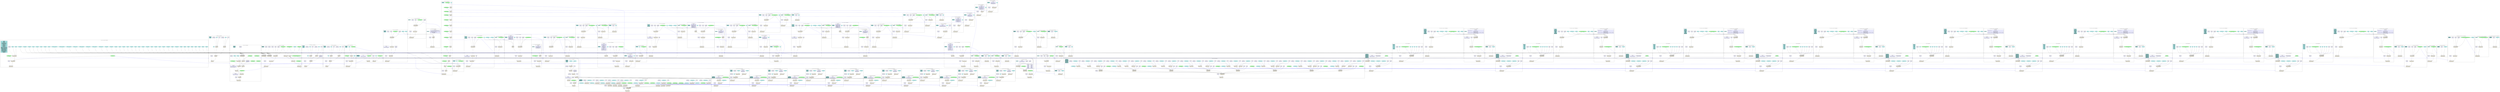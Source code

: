 digraph mindspore {
compound=true
subgraph cluster_0x1599644f950{
id=cluster_0x1599644f950
label="1_construct_wrapper.536[managed]"
fontname="Courier New"
node0x15996730700_0[fontname="Courier New",shape=plaintext,label=<<table port='core'>
<tr><td port='0'>0</td><td port='1'>1</td></tr>
<tr><td colspan='2' bgcolor='cornsilk'>CNode([CNode]23)</td></tr>
</table>>,]
node0x1599686f200_0[fontname="Courier New",shape=plaintext,label=<<table port='core'>
<tr><td port='0'>0</td><td port='1'>1</td><td port='2'>2</td></tr>
<tr><td colspan='3' bgcolor='cornsilk'>CNode([CNode]20)</td></tr>
</table>>,]
node0x159968749e0_0[fontname="Courier New",shape=plaintext,label=<<table port='core'>
<tr><td port='0'>0</td><td port='1'>1</td><td port='2'>2</td></tr>
<tr><td colspan='3' bgcolor='cornsilk'>CNode([CNode]539)</td></tr>
</table>>,]
node0x1598db6c380_0[fontname="Courier New",shape=plaintext,label=<<table port='core' cellborder='0' cellspacing='2' bgcolor='lavender'><tr><td bgcolor='white'>Primitive</td></tr><tr><td>Return</td></tr><tr><td align='left'></td></tr></table>>,]
node0x1598cf87ea0_1[fontname="Courier New",shape=oval,label="2_UnpackCall.780",style=filled,fillcolor=palegreen,URL="#cluster_0x15996456248",]
node0x15996994940_2[fontname="Courier New",shape=oval,label="3_construct.543",style=filled,fillcolor=palegreen,URL="#cluster_0x159964534a8",]
node0x1598db717e0_3[fontname="Courier New",shape=plaintext,label=<<table port='core' cellborder='0' cellspacing='2' bgcolor='lavender'><tr><td bgcolor='white'>Primitive</td></tr><tr><td>MakeTuple</td></tr><tr><td align='left'></td></tr></table>>,]
node0x1599681fb40_4[fontname="Courier New",shape=octagon,label="inputs0",style=filled,fillcolor=paleturquoise,]
node0x15996820360_5[fontname="Courier New",shape=octagon,label="inputs1",style=filled,fillcolor=paleturquoise,]
node0x1599681b700_18[fontname="Courier New",shape=octagon,label="conv1.weight",style=filled,fillcolor=paleturquoise,]
node0x1599681ba40_19[fontname="Courier New",shape=octagon,label="conv2.weight",style=filled,fillcolor=paleturquoise,]
node0x1599681bd80_20[fontname="Courier New",shape=octagon,label="fc1.weight",style=filled,fillcolor=paleturquoise,]
node0x1599681c5a0_21[fontname="Courier New",shape=octagon,label="fc1.bias",style=filled,fillcolor=paleturquoise,]
node0x1599681f320_22[fontname="Courier New",shape=octagon,label="fc2.weight",style=filled,fillcolor=paleturquoise,]
node0x159968206a0_23[fontname="Courier New",shape=octagon,label="fc2.bias",style=filled,fillcolor=paleturquoise,]
node0x1599681c740_24[fontname="Courier New",shape=octagon,label="fc3.weight",style=filled,fillcolor=paleturquoise,]
node0x1599681bbe0_25[fontname="Courier New",shape=octagon,label="fc3.bias",style=filled,fillcolor=paleturquoise,]
node0x1599681b700_54[fontname="Courier New",shape=octagon,label="conv1.weight",style=filled,fillcolor=paleturquoise,]
node0x1599681ba40_72[fontname="Courier New",shape=octagon,label="conv2.weight",style=filled,fillcolor=paleturquoise,]
node0x1599681c5a0_88[fontname="Courier New",shape=octagon,label="fc1.bias",style=filled,fillcolor=paleturquoise,]
node0x1599681bd80_89[fontname="Courier New",shape=octagon,label="fc1.weight",style=filled,fillcolor=paleturquoise,]
node0x159968206a0_136[fontname="Courier New",shape=octagon,label="fc2.bias",style=filled,fillcolor=paleturquoise,]
node0x1599681f320_137[fontname="Courier New",shape=octagon,label="fc2.weight",style=filled,fillcolor=paleturquoise,]
node0x1599681bbe0_184[fontname="Courier New",shape=octagon,label="fc3.bias",style=filled,fillcolor=paleturquoise,]
node0x1599681c740_185[fontname="Courier New",shape=octagon,label="fc3.weight",style=filled,fillcolor=paleturquoise,]
node0x1599681f4c0_408[fontname="Courier New",shape=octagon,label="moments.conv1.weight",style=filled,fillcolor=paleturquoise,]
node0x1599681fce0_409[fontname="Courier New",shape=octagon,label="moments.conv2.weight",style=filled,fillcolor=paleturquoise,]
node0x15996820840_410[fontname="Courier New",shape=octagon,label="moments.fc1.weight",style=filled,fillcolor=paleturquoise,]
node0x1599681bf20_411[fontname="Courier New",shape=octagon,label="moments.fc1.bias",style=filled,fillcolor=paleturquoise,]
node0x1599681fe80_412[fontname="Courier New",shape=octagon,label="moments.fc2.weight",style=filled,fillcolor=paleturquoise,]
node0x159968201c0_413[fontname="Courier New",shape=octagon,label="moments.fc2.bias",style=filled,fillcolor=paleturquoise,]
node0x1599681c0c0_414[fontname="Courier New",shape=octagon,label="moments.fc3.weight",style=filled,fillcolor=paleturquoise,]
node0x1599681de00_415[fontname="Courier New",shape=octagon,label="moments.fc3.bias",style=filled,fillcolor=paleturquoise,]
node0x1599681b700_417[fontname="Courier New",shape=octagon,label="conv1.weight",style=filled,fillcolor=paleturquoise,]
node0x1599681ba40_418[fontname="Courier New",shape=octagon,label="conv2.weight",style=filled,fillcolor=paleturquoise,]
node0x1599681bd80_419[fontname="Courier New",shape=octagon,label="fc1.weight",style=filled,fillcolor=paleturquoise,]
node0x1599681c5a0_420[fontname="Courier New",shape=octagon,label="fc1.bias",style=filled,fillcolor=paleturquoise,]
node0x1599681f320_421[fontname="Courier New",shape=octagon,label="fc2.weight",style=filled,fillcolor=paleturquoise,]
node0x159968206a0_422[fontname="Courier New",shape=octagon,label="fc2.bias",style=filled,fillcolor=paleturquoise,]
node0x1599681c740_423[fontname="Courier New",shape=octagon,label="fc3.weight",style=filled,fillcolor=paleturquoise,]
node0x1599681bbe0_424[fontname="Courier New",shape=octagon,label="fc3.bias",style=filled,fillcolor=paleturquoise,]
node0x159968209e0_462[fontname="Courier New",shape=octagon,label="momentum",style=filled,fillcolor=paleturquoise,]
node0x15996820d20_471[fontname="Courier New",shape=octagon,label="learning_rate",style=filled,fillcolor=paleturquoise,]
node0x159968209e0_498[fontname="Courier New",shape=octagon,label="momentum",style=filled,fillcolor=paleturquoise,]
node0x159968209e0_548[fontname="Courier New",shape=octagon,label="momentum",style=filled,fillcolor=paleturquoise,]
node0x159968209e0_598[fontname="Courier New",shape=octagon,label="momentum",style=filled,fillcolor=paleturquoise,]
node0x159968209e0_648[fontname="Courier New",shape=octagon,label="momentum",style=filled,fillcolor=paleturquoise,]
node0x159968209e0_698[fontname="Courier New",shape=octagon,label="momentum",style=filled,fillcolor=paleturquoise,]
node0x159968209e0_748[fontname="Courier New",shape=octagon,label="momentum",style=filled,fillcolor=paleturquoise,]
node0x159968209e0_798[fontname="Courier New",shape=octagon,label="momentum",style=filled,fillcolor=paleturquoise,]
node0x159968209e0_848[fontname="Courier New",shape=octagon,label="momentum",style=filled,fillcolor=paleturquoise,]
parameters_0x1599644f950[shape=plaintext label=<<table bgcolor='paleturquoise' cellspacing='0' cellborder='1' border='0'><tr><td>parameters</td></tr><tr><td>inputs0</td></tr><tr><td>inputs1</td></tr><tr><td>conv1.weight[6,1,5,5,]</td></tr><tr><td>conv2.weight[16,6,5,5,]</td></tr><tr><td>fc1.weight[120,400,]</td></tr><tr><td>fc1.bias[120,]</td></tr><tr><td>fc2.weight[84,120,]</td></tr><tr><td>fc2.bias[84,]</td></tr><tr><td>fc3.weight[10,84,]</td></tr><tr><td>fc3.bias[10,]</td></tr>
<tr><td>moments.conv1.weight[6,1,5,5,]</td></tr><tr><td>moments.conv2.weight[16,6,5,5,]</td></tr><tr><td>moments.fc1.weight[120,400,]</td></tr><tr><td>moments.fc1.bias[120,]</td></tr><tr><td>moments.fc2.weight[84,120,]</td></tr><tr><td>moments.fc2.bias[84,]</td></tr><tr><td>moments.fc3.weight[10,84,]</td></tr><tr><td>moments.fc3.bias[10,]</td></tr><tr><td>momentum[]</td></tr><tr><td>learning_rate[]</td></tr>
</table>>,];}
subgraph cluster_0x159964534a0{
id=cluster_0x159964534a0
label="3_construct.543[managed]"
fontname="Courier New"
node0x15996874ea0_0[fontname="Courier New",shape=plaintext,label=<<table port='core'>
<tr><td port='0'>0</td><td port='1'>1</td></tr>
<tr><td colspan='2' bgcolor='cornsilk'>CNode([CNode]24)</td></tr>
</table>>,]
node0x15996873480_0[fontname="Courier New",shape=plaintext,label=<<table port='core'>
<tr><td port='0'>0</td><td port='1'>1</td><td port='2'>2</td></tr>
<tr><td colspan='3' bgcolor='cornsilk'>CNode(loss)</td></tr>
</table>>,]
node0x15996873940_0[fontname="Courier New",shape=plaintext,label=<<table port='core'>
<tr><td port='0'>0</td><td port='1'>1</td></tr>
<tr><td colspan='2' bgcolor='cornsilk'>CNode([CNode]19)</td></tr>
</table>>,]
node0x15996873220_0[fontname="Courier New",shape=plaintext,label=<<table port='core'>
<tr><td port='0'>0</td><td port='1'>1</td></tr>
<tr><td colspan='2' bgcolor='cornsilk'>CNode(grads)</td></tr>
</table>>,]
node0x15996870e80_0[fontname="Courier New",shape=plaintext,label=<<table port='core'>
<tr><td port='0'>0</td><td port='1'>1</td><td port='2'>2</td><td port='3'>3</td></tr>
<tr><td colspan='4' bgcolor='cornsilk'>CNode(grads)</td></tr>
</table>>,]
node0x159968742c0_0[fontname="Courier New",shape=plaintext,label=<<table port='core'>
<tr><td port='0'>0</td><td port='1'>1</td><td port='2'>2</td></tr>
<tr><td colspan='3' bgcolor='cornsilk'>CNode([CNode]546)</td></tr>
</table>>,]
node0x1599686df00_0[fontname="Courier New",shape=plaintext,label=<<table port='core'>
<tr><td port='0'>0</td><td port='1'>1</td><td port='2'>2</td></tr>
<tr><td colspan='3' bgcolor='cornsilk'>CNode(grads)</td></tr>
</table>>,]
node0x1599686d0c0_0[fontname="Courier New",shape=plaintext,label=<<table port='core'>
<tr><td port='0'>0</td><td port='1'>1</td><td port='2'>2</td><td port='3'>3</td><td port='4'>4</td><td port='5'>5</td><td port='6'>6</td><td port='7'>7</td><td port='8'>8</td></tr>
<tr><td colspan='9' bgcolor='cornsilk'>CNode([CNode]394)</td></tr>
</table>>,]
node0x159968728a0_0[fontname="Courier New",shape=plaintext,label=<<table port='core'>
<tr><td port='0'>0</td><td port='1'>1</td><td port='2'>2</td></tr>
<tr><td colspan='3' bgcolor='cornsilk'>CNode(loss)</td></tr>
</table>>,]
node0x1598cf889e0_6[fontname="Courier New",shape=plaintext,label=<<table port='core' cellborder='0' cellspacing='2' bgcolor='lavender'><tr><td bgcolor='white'>Primitive</td></tr><tr><td>Return</td></tr><tr><td align='left'></td></tr></table>>,]
node0x1598cf69ae0_7[fontname="Courier New",shape=plaintext,label=<<table port='core' cellborder='0' cellspacing='2' bgcolor='lavender'><tr><td bgcolor='white'>PrimitivePy</td></tr><tr><td>Depend</td></tr><tr><td align='left'></td></tr><tr><td align='left'>side_effect_propagate 1</td></tr></table>>,]
node0x1599698b820_8[fontname="Courier New",shape=oval,label="53_construct.621",style=filled,fillcolor=palegreen,URL="#cluster_0x1599641c418",]
node0x1598cf6d7a0_9[fontname="Courier New",shape=plaintext,label=<<table port='core' cellborder='0' cellspacing='2' bgcolor='lavender'><tr><td bgcolor='white'>PrimitivePy</td></tr><tr><td>identity</td></tr><tr><td align='left'>instance name: grad_reducer<br/></td></tr><tr><td align='left'>side_effect_propagate 1</td></tr></table>>,]
node0x1599698cfc0_10[fontname="Courier New",shape=oval,label="109_UnpackCall.779",style=filled,fillcolor=palegreen,URL="#cluster_0x15996ae9ed8",]
node0x1599698ee20_11[fontname="Courier New",shape=plaintext,label=<<table port='core' cellborder='0' cellspacing='2' bgcolor='lavender'><tr><td bgcolor='white'>ValueTuple</td></tr><tr><td>(Tensor(shape=[]<br/>dtype=Float32<br/>value=1))</td></tr></table>>,]
node0x1598cf6f600_12[fontname="Courier New",shape=plaintext,label=<<table port='core' cellborder='0' cellspacing='2' bgcolor='lavender'><tr><td bgcolor='white'>Primitive</td></tr><tr><td>MakeTuple</td></tr><tr><td align='left'></td></tr></table>>,]
node0x1599681dc60_13[fontname="Courier New",shape=octagon,label="inputs0",style=filled,fillcolor=paleturquoise,]
node0x1599681cdc0_14[fontname="Courier New",shape=octagon,label="inputs1",style=filled,fillcolor=paleturquoise,]
node0x1599698dd40_15[fontname="Courier New",shape=oval,label="110_construct.742",style=filled,fillcolor=palegreen,URL="#cluster_0x15996aea368",]
node0x159969967a0_16[fontname="Courier New",shape=oval,label="5_construct.550",style=filled,fillcolor=palegreen,URL="#cluster_0x15996456b68",]
node0x1598cf71580_17[fontname="Courier New",shape=plaintext,label=<<table port='core' cellborder='0' cellspacing='2' bgcolor='lavender'><tr><td bgcolor='white'>Primitive</td></tr><tr><td>MakeTuple</td></tr><tr><td align='left'></td></tr></table>>,]
node0x1598cf76200_878[fontname="Courier New",shape=oval,label="4_UnpackCall.600",style=filled,fillcolor=palegreen,URL="#cluster_0x15996455928",]
node0x1598cf769e0_879[fontname="Courier New",shape=oval,label="5_construct.550",style=filled,fillcolor=palegreen,URL="#cluster_0x15996456b68",]
parameters_0x159964534a0[shape=plaintext label=<<table bgcolor='paleturquoise' cellspacing='0' cellborder='1' border='0'><tr><td>parameters</td></tr><tr><td>inputs0</td></tr><tr><td>inputs1</td></tr></table>>,];}
subgraph cluster_0x15996456b60{
id=cluster_0x15996456b60
label="5_construct.550[managed]"
fontname="Courier New"
node0x1599686e620_0[fontname="Courier New",shape=plaintext,label=<<table port='core'>
<tr><td port='0'>0</td><td port='1'>1</td></tr>
<tr><td colspan='2' bgcolor='cornsilk'>CNode([CNode]395)</td></tr>
</table>>,]
node0x1599686f920_0[fontname="Courier New",shape=plaintext,label=<<table port='core'>
<tr><td port='0'>0</td><td port='1'>1</td><td port='2'>2</td></tr>
<tr><td colspan='3' bgcolor='cornsilk'>CNode([CNode]274)</td></tr>
</table>>,]
node0x1599686e880_0[fontname="Courier New",shape=plaintext,label=<<table port='core'>
<tr><td port='0'>0</td><td port='1'>1</td></tr>
<tr><td colspan='2' bgcolor='cornsilk'>CNode(out)</td></tr>
</table>>,]
node0x1598cf76560_26[fontname="Courier New",shape=plaintext,label=<<table port='core' cellborder='0' cellspacing='2' bgcolor='lavender'><tr><td bgcolor='white'>Primitive</td></tr><tr><td>Return</td></tr><tr><td align='left'></td></tr></table>>,]
node0x15994c2fc10_27[fontname="Courier New",shape=oval,label="6_construct.551",style=filled,fillcolor=palegreen,URL="#cluster_0x15996453dc8",]
node0x15996822580_28[fontname="Courier New",shape=octagon,label="label",style=filled,fillcolor=paleturquoise,]
node0x15994c43dd0_29[fontname="Courier New",shape=oval,label="9_construct.599",style=filled,fillcolor=palegreen,URL="#cluster_0x15996451028",]
node0x1599681d440_30[fontname="Courier New",shape=octagon,label="data",style=filled,fillcolor=paleturquoise,]
parameters_0x15996456b60[shape=plaintext label=<<table bgcolor='paleturquoise' cellspacing='0' cellborder='1' border='0'><tr><td>parameters</td></tr><tr><td>data</td></tr><tr><td>label</td></tr></table>>,];}
subgraph cluster_0x15996451020{
id=cluster_0x15996451020
label="9_construct.599[managed]"
fontname="Courier New"
node0x15996875360_0[fontname="Courier New",shape=plaintext,label=<<table port='core'>
<tr><td port='0'>0</td><td port='1'>1</td></tr>
<tr><td colspan='2' bgcolor='cornsilk'>CNode([CNode]397)</td></tr>
</table>>,]
node0x159968755c0_0[fontname="Courier New",shape=plaintext,label=<<table port='core'>
<tr><td port='0'>0</td><td port='1'>1</td></tr>
<tr><td colspan='2' bgcolor='cornsilk'>CNode(x)</td></tr>
</table>>,]
node0x1599686ed40_0[fontname="Courier New",shape=plaintext,label=<<table port='core'>
<tr><td port='0'>0</td><td port='1'>1</td></tr>
<tr><td colspan='2' bgcolor='cornsilk'>CNode(x)</td></tr>
</table>>,]
node0x1599686efa0_0[fontname="Courier New",shape=plaintext,label=<<table port='core'>
<tr><td port='0'>0</td><td port='1'>1</td></tr>
<tr><td colspan='2' bgcolor='cornsilk'>CNode(x)</td></tr>
</table>>,]
node0x15996870500_0[fontname="Courier New",shape=plaintext,label=<<table port='core'>
<tr><td port='0'>0</td><td port='1'>1</td></tr>
<tr><td colspan='2' bgcolor='cornsilk'>CNode(x)</td></tr>
</table>>,]
node0x15996875820_0[fontname="Courier New",shape=plaintext,label=<<table port='core'>
<tr><td port='0'>0</td><td port='1'>1</td></tr>
<tr><td colspan='2' bgcolor='cornsilk'>CNode(x)</td></tr>
</table>>,]
node0x15996870760_0[fontname="Courier New",shape=plaintext,label=<<table port='core'>
<tr><td port='0'>0</td><td port='1'>1</td></tr>
<tr><td colspan='2' bgcolor='cornsilk'>CNode(x)</td></tr>
</table>>,]
node0x1599686da40_0[fontname="Courier New",shape=plaintext,label=<<table port='core'>
<tr><td port='0'>0</td><td port='1'>1</td></tr>
<tr><td colspan='2' bgcolor='cornsilk'>CNode(x)</td></tr>
</table>>,]
node0x15996875a80_0[fontname="Courier New",shape=plaintext,label=<<table port='core'>
<tr><td port='0'>0</td><td port='1'>1</td></tr>
<tr><td colspan='2' bgcolor='cornsilk'>CNode(x)</td></tr>
</table>>,]
node0x1599686dca0_0[fontname="Courier New",shape=plaintext,label=<<table port='core'>
<tr><td port='0'>0</td><td port='1'>1</td></tr>
<tr><td colspan='2' bgcolor='cornsilk'>CNode(x)</td></tr>
</table>>,]
node0x15996875ce0_0[fontname="Courier New",shape=plaintext,label=<<table port='core'>
<tr><td port='0'>0</td><td port='1'>1</td></tr>
<tr><td colspan='2' bgcolor='cornsilk'>CNode(x)</td></tr>
</table>>,]
node0x15996875f40_0[fontname="Courier New",shape=plaintext,label=<<table port='core'>
<tr><td port='0'>0</td><td port='1'>1</td></tr>
<tr><td colspan='2' bgcolor='cornsilk'>CNode(x)</td></tr>
</table>>,]
node0x159968709c0_0[fontname="Courier New",shape=plaintext,label=<<table port='core'>
<tr><td port='0'>0</td><td port='1'>1</td></tr>
<tr><td colspan='2' bgcolor='cornsilk'>CNode(x)</td></tr>
</table>>,]
node0x15994c31ef0_31[fontname="Courier New",shape=plaintext,label=<<table port='core' cellborder='0' cellspacing='2' bgcolor='lavender'><tr><td bgcolor='white'>Primitive</td></tr><tr><td>Return</td></tr><tr><td align='left'></td></tr></table>>,]
node0x15995012740_32[fontname="Courier New",shape=oval,label="10_construct.598",style=filled,fillcolor=palegreen,URL="#cluster_0x15996451948",]
node0x15995021ec0_33[fontname="Courier New",shape=oval,label="20_construct.597",style=filled,fillcolor=palegreen,URL="#cluster_0x15996455db8",]
node0x1598d414170_34[fontname="Courier New",shape=oval,label="21_construct.596",style=filled,fillcolor=palegreen,URL="#cluster_0x15996455008",]
node0x1598d419270_35[fontname="Courier New",shape=oval,label="31_construct.595",style=filled,fillcolor=palegreen,URL="#cluster_0x15996450b98",]
node0x1598d1bacf0_36[fontname="Courier New",shape=oval,label="32_construct.594",style=filled,fillcolor=palegreen,URL="#cluster_0x15996458b58",]
node0x1598d1ab210_37[fontname="Courier New",shape=oval,label="42_construct.593",style=filled,fillcolor=palegreen,URL="#cluster_0x15996419b08",]
node0x15994c36b70_38[fontname="Courier New",shape=oval,label="43_construct.592",style=filled,fillcolor=palegreen,URL="#cluster_0x1599641a8b8",]
node0x159902a1770_39[fontname="Courier New",shape=oval,label="44_construct.591",style=filled,fillcolor=palegreen,URL="#cluster_0x1599641a428",]
node0x1598caa6ba0_40[fontname="Courier New",shape=oval,label="45_construct.584",style=filled,fillcolor=palegreen,URL="#cluster_0x1599641f648",]
node0x1598ca98f20_41[fontname="Courier New",shape=oval,label="48_construct.590",style=filled,fillcolor=palegreen,URL="#cluster_0x15996420888",]
node0x15994c3de30_42[fontname="Courier New",shape=oval,label="49_construct.589",style=filled,fillcolor=palegreen,URL="#cluster_0x1599641bf88",]
node0x15994870db0_43[fontname="Courier New",shape=oval,label="50_construct.587",style=filled,fillcolor=palegreen,URL="#cluster_0x15996418d58",]
node0x15996822a60_44[fontname="Courier New",shape=octagon,label="x",style=filled,fillcolor=paleturquoise,]
parameters_0x15996451020[shape=plaintext label=<<table bgcolor='paleturquoise' cellspacing='0' cellborder='1' border='0'><tr><td>parameters</td></tr><tr><td>x</td></tr></table>>,];}
subgraph cluster_0x15996418d50{
id=cluster_0x15996418d50
label="50_construct.587[managed]"
fontname="Courier New"
node0x1599688dda0_0[fontname="Courier New",shape=plaintext,label=<<table port='core'>
<tr><td port='0'>0</td><td port='1'>1</td></tr>
<tr><td colspan='2' bgcolor='cornsilk'>CNode([CNode]402)</td></tr>
</table>>,]
node0x1599688e000_0[fontname="Courier New",shape=plaintext,label=<<table port='core'>
<tr><td port='0'>0</td></tr>
<tr><td colspan='1' bgcolor='cornsilk'>CNode([CNode]269)</td></tr>
</table>>,]
node0x1599688bc60_0[fontname="Courier New",shape=plaintext,label=<<table port='core'>
<tr><td port='0'>0</td><td port='1'>1</td><td port='2'>2</td><td port='3'>3</td></tr>
<tr><td colspan='4' bgcolor='cornsilk'>CNode([CNode]266)</td></tr>
</table>>,]
node0x1599688fc80_0[fontname="Courier New",shape=plaintext,label=<<table port='core'>
<tr><td port='0'>0</td><td port='1'>1</td><td port='2'>2</td></tr>
<tr><td colspan='3' bgcolor='cornsilk'>CNode(output)</td></tr>
</table>>,]
node0x15994c3f810_45[fontname="Courier New",shape=plaintext,label=<<table port='core' cellborder='0' cellspacing='2' bgcolor='lavender'><tr><td bgcolor='white'>Primitive</td></tr><tr><td>Return</td></tr><tr><td align='left'></td></tr></table>>,]
node0x1599490f3d0_46[fontname="Courier New",shape=plaintext,label=<<table port='core' cellborder='0' cellspacing='2' bgcolor='lavender'><tr><td bgcolor='white'>Primitive</td></tr><tr><td>Switch</td></tr><tr><td align='left'></td></tr></table>>,]
node0x15994910030_47[fontname="Courier New",shape=plaintext,label=<<table port='core' cellborder='0' cellspacing='2' bgcolor='lavender'><tr><td bgcolor='white'>BoolImm</td></tr><tr><td>false</td></tr></table>>,]
node0x15987723a00_48[fontname="Courier New",shape=plaintext,label=<<table port='core' cellborder='0' cellspacing='2' bgcolor='lavender'><tr><td bgcolor='white'>StringImm</td></tr><tr><td>DeadNode</td></tr></table>>,]
node0x1598d635720_49[fontname="Courier New",shape=oval,label="51_✗construct.588",style=filled,fillcolor=palegreen,URL="#cluster_0x1599641cd38",]
node0x1598d639860_52[fontname="Courier New",shape=plaintext,label=<<table port='core' cellborder='0' cellspacing='2' bgcolor='lavender'><tr><td bgcolor='white'>PrimitivePy</td></tr><tr><td>Conv2D</td></tr><tr><td align='left'>instance name: conv2d<br/></td></tr><tr><td align='left'>kernel_size (5, 5)<br/>mode 1<br/>out_channel 6<br/>input_names [x, w]<br/>pad (0, 0, 0, 0)<br/>pad_mode 2<br/>format NCHW<br/>pad_list (0, 0, 0, 0)<br/>groups 1<br/>stride (1, 1, 1, 1)<br/>group 1<br/>dilation (1, 1, 1, 1)<br/>output_names [output]</td></tr></table>>,]
node0x15996908fe0_53[fontname="Courier New",shape=octagon,label="x",style=filled,fillcolor=paleturquoise,]
parameters_0x15996418d50[shape=plaintext label=<<table bgcolor='paleturquoise' cellspacing='0' cellborder='1' border='0'><tr><td>parameters</td></tr><tr><td>x</td></tr></table>>,];}
subgraph cluster_0x1599641cd30{
id=cluster_0x1599641cd30
label="51_✗construct.588[managed]"
fontname="Courier New"
node0x1599688c120_0[fontname="Courier New",shape=plaintext,label=<<table port='core'>
<tr><td port='0'>0</td><td port='1'>1</td></tr>
<tr><td colspan='2' bgcolor='cornsilk'>CNode([CNode]418)</td></tr>
</table>>,]
node0x1599688a960_0[fontname="Courier New",shape=plaintext,label=<<table port='core'>
<tr><td port='0'>0</td><td port='1'>1</td></tr>
<tr><td colspan='2' bgcolor='cornsilk'>CNode([CNode]265)</td></tr>
</table>>,]
node0x15991275a30_50[fontname="Courier New",shape=plaintext,label=<<table port='core' cellborder='0' cellspacing='2' bgcolor='lavender'><tr><td bgcolor='white'>Primitive</td></tr><tr><td>Return</td></tr><tr><td align='left'></td></tr></table>>,]
node0x1598cd21b20_51[fontname="Courier New",shape=oval,label="52_↓construct.586",style=filled,fillcolor=palegreen,URL="#cluster_0x1599641df78",]
parameters_0x1599641cd30[shape=plaintext label=<<table bgcolor='paleturquoise' cellspacing='0' cellborder='1' border='0'><tr><td>parameters</td></tr></table>>,];}
subgraph cluster_0x1599641df70{
id=cluster_0x1599641df70
label="52_↓construct.586[managed]"
fontname="Courier New"
node0x1599688e260_0[fontname="Courier New",shape=plaintext,label=<<table port='core'>
<tr><td port='0'>0</td><td port='1'>1</td></tr>
<tr><td colspan='2' bgcolor='cornsilk'>CNode([CNode]439)</td></tr>
</table>>,]
node0x159945a1a00_55[fontname="Courier New",shape=plaintext,label=<<table port='core' cellborder='0' cellspacing='2' bgcolor='lavender'><tr><td bgcolor='white'>Primitive</td></tr><tr><td>Return</td></tr><tr><td align='left'></td></tr></table>>,]
node0x15996906740_56[fontname="Courier New",shape=octagon,label="Φoutput",style=filled,fillcolor=paleturquoise,]
parameters_0x1599641df70[shape=plaintext label=<<table bgcolor='paleturquoise' cellspacing='0' cellborder='1' border='0'><tr><td>parameters</td></tr><tr><td>Φoutput</td></tr></table>>,];}
subgraph cluster_0x1599641bf80{
id=cluster_0x1599641bf80
label="49_construct.589[managed]"
fontname="Courier New"
node0x1599688ba00_0[fontname="Courier New",shape=plaintext,label=<<table port='core'>
<tr><td port='0'>0</td><td port='1'>1</td></tr>
<tr><td colspan='2' bgcolor='cornsilk'>CNode([CNode]403)</td></tr>
</table>>,]
node0x1599688b7a0_0[fontname="Courier New",shape=plaintext,label=<<table port='core'>
<tr><td port='0'>0</td><td port='1'>1</td></tr>
<tr><td colspan='2' bgcolor='cornsilk'>CNode([CNode]148)</td></tr>
</table>>,]
node0x1598d406610_57[fontname="Courier New",shape=plaintext,label=<<table port='core' cellborder='0' cellspacing='2' bgcolor='lavender'><tr><td bgcolor='white'>Primitive</td></tr><tr><td>Return</td></tr><tr><td align='left'></td></tr></table>>,]
node0x1598d409e50_58[fontname="Courier New",shape=plaintext,label=<<table port='core' cellborder='0' cellspacing='2' bgcolor='lavender'><tr><td bgcolor='white'>PrimitivePy</td></tr><tr><td>ReLU</td></tr><tr><td align='left'>instance name: relu<br/></td></tr><tr><td align='left'>output_names [output]<br/>input_names [x]</td></tr></table>>,]
node0x15996907ac0_59[fontname="Courier New",shape=octagon,label="x",style=filled,fillcolor=paleturquoise,]
parameters_0x1599641bf80[shape=plaintext label=<<table bgcolor='paleturquoise' cellspacing='0' cellborder='1' border='0'><tr><td>parameters</td></tr><tr><td>x</td></tr></table>>,];}
subgraph cluster_0x15996420880{
id=cluster_0x15996420880
label="48_construct.590[managed]"
fontname="Courier New"
node0x1599688c5e0_0[fontname="Courier New",shape=plaintext,label=<<table port='core'>
<tr><td port='0'>0</td><td port='1'>1</td></tr>
<tr><td colspan='2' bgcolor='cornsilk'>CNode([CNode]404)</td></tr>
</table>>,]
node0x1599688e4c0_0[fontname="Courier New",shape=plaintext,label=<<table port='core'>
<tr><td port='0'>0</td><td port='1'>1</td></tr>
<tr><td colspan='2' bgcolor='cornsilk'>CNode(out)</td></tr>
</table>>,]
node0x1598ca9a7e0_60[fontname="Courier New",shape=plaintext,label=<<table port='core' cellborder='0' cellspacing='2' bgcolor='lavender'><tr><td bgcolor='white'>Primitive</td></tr><tr><td>Return</td></tr><tr><td align='left'></td></tr></table>>,]
node0x1598ca98980_61[fontname="Courier New",shape=plaintext,label=<<table port='core' cellborder='0' cellspacing='2' bgcolor='lavender'><tr><td bgcolor='white'>PrimitivePy</td></tr><tr><td>MaxPool</td></tr><tr><td align='left'>instance name: max_pool<br/></td></tr><tr><td align='left'>pad_mode 2<br/>output_names [output]<br/>kernel_size (1, 1, 2, 2)<br/>format NCHW<br/>strides (1, 1, 2, 2)<br/>input_names [x]</td></tr></table>>,]
node0x1599690b540_62[fontname="Courier New",shape=octagon,label="x",style=filled,fillcolor=paleturquoise,]
parameters_0x15996420880[shape=plaintext label=<<table bgcolor='paleturquoise' cellspacing='0' cellborder='1' border='0'><tr><td>parameters</td></tr><tr><td>x</td></tr></table>>,];}
subgraph cluster_0x1599641f640{
id=cluster_0x1599641f640
label="45_construct.584[managed]"
fontname="Courier New"
node0x159968903a0_0[fontname="Courier New",shape=plaintext,label=<<table port='core'>
<tr><td port='0'>0</td><td port='1'>1</td></tr>
<tr><td colspan='2' bgcolor='cornsilk'>CNode([CNode]405)</td></tr>
</table>>,]
node0x1599688caa0_0[fontname="Courier New",shape=plaintext,label=<<table port='core'>
<tr><td port='0'>0</td></tr>
<tr><td colspan='1' bgcolor='cornsilk'>CNode([CNode]260)</td></tr>
</table>>,]
node0x1599688cf60_0[fontname="Courier New",shape=plaintext,label=<<table port='core'>
<tr><td port='0'>0</td><td port='1'>1</td><td port='2'>2</td><td port='3'>3</td></tr>
<tr><td colspan='4' bgcolor='cornsilk'>CNode([CNode]257)</td></tr>
</table>>,]
node0x1599688ae20_0[fontname="Courier New",shape=plaintext,label=<<table port='core'>
<tr><td port='0'>0</td><td port='1'>1</td><td port='2'>2</td></tr>
<tr><td colspan='3' bgcolor='cornsilk'>CNode(output)</td></tr>
</table>>,]
node0x1598c871be0_63[fontname="Courier New",shape=plaintext,label=<<table port='core' cellborder='0' cellspacing='2' bgcolor='lavender'><tr><td bgcolor='white'>Primitive</td></tr><tr><td>Return</td></tr><tr><td align='left'></td></tr></table>>,]
node0x1598c872960_64[fontname="Courier New",shape=plaintext,label=<<table port='core' cellborder='0' cellspacing='2' bgcolor='lavender'><tr><td bgcolor='white'>Primitive</td></tr><tr><td>Switch</td></tr><tr><td align='left'></td></tr></table>>,]
node0x1598c86c1e0_65[fontname="Courier New",shape=plaintext,label=<<table port='core' cellborder='0' cellspacing='2' bgcolor='lavender'><tr><td bgcolor='white'>BoolImm</td></tr><tr><td>false</td></tr></table>>,]
node0x1598cf81cc0_66[fontname="Courier New",shape=plaintext,label=<<table port='core' cellborder='0' cellspacing='2' bgcolor='lavender'><tr><td bgcolor='white'>StringImm</td></tr><tr><td>DeadNode</td></tr></table>>,]
node0x1598caa7c80_67[fontname="Courier New",shape=oval,label="46_✗construct.585",style=filled,fillcolor=palegreen,URL="#cluster_0x15996419f98",]
node0x1599127cbd0_70[fontname="Courier New",shape=plaintext,label=<<table port='core' cellborder='0' cellspacing='2' bgcolor='lavender'><tr><td bgcolor='white'>PrimitivePy</td></tr><tr><td>Conv2D</td></tr><tr><td align='left'>instance name: conv2d<br/></td></tr><tr><td align='left'>kernel_size (5, 5)<br/>mode 1<br/>out_channel 16<br/>input_names [x, w]<br/>pad (0, 0, 0, 0)<br/>pad_mode 2<br/>format NCHW<br/>pad_list (0, 0, 0, 0)<br/>groups 1<br/>stride (1, 1, 1, 1)<br/>group 1<br/>dilation (1, 1, 1, 1)<br/>output_names [output]</td></tr></table>>,]
node0x159969068e0_71[fontname="Courier New",shape=octagon,label="x",style=filled,fillcolor=paleturquoise,]
parameters_0x1599641f640[shape=plaintext label=<<table bgcolor='paleturquoise' cellspacing='0' cellborder='1' border='0'><tr><td>parameters</td></tr><tr><td>x</td></tr></table>>,];}
subgraph cluster_0x15996419f90{
id=cluster_0x15996419f90
label="46_✗construct.585[managed]"
fontname="Courier New"
node0x1599688e720_0[fontname="Courier New",shape=plaintext,label=<<table port='core'>
<tr><td port='0'>0</td><td port='1'>1</td></tr>
<tr><td colspan='2' bgcolor='cornsilk'>CNode([CNode]420)</td></tr>
</table>>,]
node0x15996890600_0[fontname="Courier New",shape=plaintext,label=<<table port='core'>
<tr><td port='0'>0</td><td port='1'>1</td></tr>
<tr><td colspan='2' bgcolor='cornsilk'>CNode([CNode]256)</td></tr>
</table>>,]
node0x159945a5f00_68[fontname="Courier New",shape=plaintext,label=<<table port='core' cellborder='0' cellspacing='2' bgcolor='lavender'><tr><td bgcolor='white'>Primitive</td></tr><tr><td>Return</td></tr><tr><td align='left'></td></tr></table>>,]
node0x1598caa2940_69[fontname="Courier New",shape=oval,label="47_↓construct.583",style=filled,fillcolor=palegreen,URL="#cluster_0x1599641baf8",]
parameters_0x15996419f90[shape=plaintext label=<<table bgcolor='paleturquoise' cellspacing='0' cellborder='1' border='0'><tr><td>parameters</td></tr></table>>,];}
subgraph cluster_0x1599641baf0{
id=cluster_0x1599641baf0
label="47_↓construct.583[managed]"
fontname="Courier New"
node0x1599688d1c0_0[fontname="Courier New",shape=plaintext,label=<<table port='core'>
<tr><td port='0'>0</td><td port='1'>1</td></tr>
<tr><td colspan='2' bgcolor='cornsilk'>CNode([CNode]440)</td></tr>
</table>>,]
node0x1598ca9da80_73[fontname="Courier New",shape=plaintext,label=<<table port='core' cellborder='0' cellspacing='2' bgcolor='lavender'><tr><td bgcolor='white'>Primitive</td></tr><tr><td>Return</td></tr><tr><td align='left'></td></tr></table>>,]
node0x1599690a840_74[fontname="Courier New",shape=octagon,label="Φoutput",style=filled,fillcolor=paleturquoise,]
parameters_0x1599641baf0[shape=plaintext label=<<table bgcolor='paleturquoise' cellspacing='0' cellborder='1' border='0'><tr><td>parameters</td></tr><tr><td>Φoutput</td></tr></table>>,];}
subgraph cluster_0x1599641a420{
id=cluster_0x1599641a420
label="44_construct.591[managed]"
fontname="Courier New"
node0x1599688a700_0[fontname="Courier New",shape=plaintext,label=<<table port='core'>
<tr><td port='0'>0</td><td port='1'>1</td></tr>
<tr><td colspan='2' bgcolor='cornsilk'>CNode([CNode]403)</td></tr>
</table>>,]
node0x15996891440_0[fontname="Courier New",shape=plaintext,label=<<table port='core'>
<tr><td port='0'>0</td><td port='1'>1</td></tr>
<tr><td colspan='2' bgcolor='cornsilk'>CNode([CNode]148)</td></tr>
</table>>,]
node0x1598fe0ff40_75[fontname="Courier New",shape=plaintext,label=<<table port='core' cellborder='0' cellspacing='2' bgcolor='lavender'><tr><td bgcolor='white'>Primitive</td></tr><tr><td>Return</td></tr><tr><td align='left'></td></tr></table>>,]
node0x159902a1410_76[fontname="Courier New",shape=plaintext,label=<<table port='core' cellborder='0' cellspacing='2' bgcolor='lavender'><tr><td bgcolor='white'>PrimitivePy</td></tr><tr><td>ReLU</td></tr><tr><td align='left'>instance name: relu<br/></td></tr><tr><td align='left'>output_names [output]<br/>input_names [x]</td></tr></table>>,]
node0x15996909ce0_77[fontname="Courier New",shape=octagon,label="x",style=filled,fillcolor=paleturquoise,]
parameters_0x1599641a420[shape=plaintext label=<<table bgcolor='paleturquoise' cellspacing='0' cellborder='1' border='0'><tr><td>parameters</td></tr><tr><td>x</td></tr></table>>,];}
subgraph cluster_0x1599641a8b0{
id=cluster_0x1599641a8b0
label="43_construct.592[managed]"
fontname="Courier New"
node0x15996889400_0[fontname="Courier New",shape=plaintext,label=<<table port='core'>
<tr><td port='0'>0</td><td port='1'>1</td></tr>
<tr><td colspan='2' bgcolor='cornsilk'>CNode([CNode]404)</td></tr>
</table>>,]
node0x1599688e980_0[fontname="Courier New",shape=plaintext,label=<<table port='core'>
<tr><td port='0'>0</td><td port='1'>1</td></tr>
<tr><td colspan='2' bgcolor='cornsilk'>CNode(out)</td></tr>
</table>>,]
node0x15994c39630_78[fontname="Courier New",shape=plaintext,label=<<table port='core' cellborder='0' cellspacing='2' bgcolor='lavender'><tr><td bgcolor='white'>Primitive</td></tr><tr><td>Return</td></tr><tr><td align='left'></td></tr></table>>,]
node0x15994c474f0_79[fontname="Courier New",shape=plaintext,label=<<table port='core' cellborder='0' cellspacing='2' bgcolor='lavender'><tr><td bgcolor='white'>PrimitivePy</td></tr><tr><td>MaxPool</td></tr><tr><td align='left'>instance name: max_pool<br/></td></tr><tr><td align='left'>pad_mode 2<br/>output_names [output]<br/>kernel_size (1, 1, 2, 2)<br/>format NCHW<br/>strides (1, 1, 2, 2)<br/>input_names [x]</td></tr></table>>,]
node0x15996906f60_80[fontname="Courier New",shape=octagon,label="x",style=filled,fillcolor=paleturquoise,]
parameters_0x1599641a8b0[shape=plaintext label=<<table bgcolor='paleturquoise' cellspacing='0' cellborder='1' border='0'><tr><td>parameters</td></tr><tr><td>x</td></tr></table>>,];}
subgraph cluster_0x15996419b00{
id=cluster_0x15996419b00
label="42_construct.593[managed]"
fontname="Courier New"
node0x15996888a80_0[fontname="Courier New",shape=plaintext,label=<<table port='core'>
<tr><td port='0'>0</td><td port='1'>1</td></tr>
<tr><td colspan='2' bgcolor='cornsilk'>CNode([CNode]406)</td></tr>
</table>>,]
node0x159968891a0_0[fontname="Courier New",shape=plaintext,label=<<table port='core'>
<tr><td port='0'>0</td><td port='1'>1</td><td port='2'>2</td></tr>
<tr><td colspan='3' bgcolor='cornsilk'>CNode([CNode]251)</td></tr>
</table>>,]
node0x1598d1a6230_81[fontname="Courier New",shape=plaintext,label=<<table port='core' cellborder='0' cellspacing='2' bgcolor='lavender'><tr><td bgcolor='white'>Primitive</td></tr><tr><td>Return</td></tr><tr><td align='left'></td></tr></table>>,]
node0x1598d1a7430_82[fontname="Courier New",shape=plaintext,label=<<table port='core' cellborder='0' cellspacing='2' bgcolor='lavender'><tr><td bgcolor='white'>PrimitivePy</td></tr><tr><td>Reshape</td></tr><tr><td align='left'></td></tr><tr><td align='left'>output_names [output]<br/>input_names [tensor, shape]</td></tr></table>>,]
node0x15996907780_83[fontname="Courier New",shape=octagon,label="x",style=filled,fillcolor=paleturquoise,]
node0x1598d1aa490_84[fontname="Courier New",shape=plaintext,label=<<table port='core' cellborder='0' cellspacing='2' bgcolor='lavender'><tr><td bgcolor='white'>ValueTuple</td></tr><tr><td>(32<br/>-1)</td></tr></table>>,]
parameters_0x15996419b00[shape=plaintext label=<<table bgcolor='paleturquoise' cellspacing='0' cellborder='1' border='0'><tr><td>parameters</td></tr><tr><td>x</td></tr></table>>,];}
subgraph cluster_0x15996458b50{
id=cluster_0x15996458b50
label="32_construct.594[managed]"
fontname="Courier New"
node0x15996883c20_0[fontname="Courier New",shape=plaintext,label=<<table port='core'>
<tr><td port='0'>0</td><td port='1'>1</td></tr>
<tr><td colspan='2' bgcolor='cornsilk'>CNode([CNode]407)</td></tr>
</table>>,]
node0x159968866e0_0[fontname="Courier New",shape=plaintext,label=<<table port='core'>
<tr><td port='0'>0</td><td port='1'>1</td><td port='2'>2</td><td port='3'>3</td></tr>
<tr><td colspan='4' bgcolor='cornsilk'>CNode([CNode]523)</td></tr>
</table>>,]
node0x1598d3fa130_85[fontname="Courier New",shape=plaintext,label=<<table port='core' cellborder='0' cellspacing='2' bgcolor='lavender'><tr><td bgcolor='white'>Primitive</td></tr><tr><td>Return</td></tr><tr><td align='left'></td></tr></table>>,]
node0x1598d1b88f0_86[fontname="Courier New",shape=oval,label="33_L-construct.578",style=filled,fillcolor=palegreen,URL="#cluster_0x1599641ad48",]
node0x159969058a0_87[fontname="Courier New",shape=octagon,label="x",style=filled,fillcolor=paleturquoise,]
parameters_0x15996458b50[shape=plaintext label=<<table bgcolor='paleturquoise' cellspacing='0' cellborder='1' border='0'><tr><td>parameters</td></tr><tr><td>x</td></tr></table>>,];}
subgraph cluster_0x1599641ad40{
id=cluster_0x1599641ad40
label="33_L-construct.578[managed]"
fontname="Courier New"
node0x159968826c0_0[fontname="Courier New",shape=plaintext,label=<<table port='core'>
<tr><td port='0'>0</td><td port='1'>1</td></tr>
<tr><td colspan='2' bgcolor='cornsilk'>CNode([CNode]409)</td></tr>
</table>>,]
node0x159968813c0_0[fontname="Courier New",shape=plaintext,label=<<table port='core'>
<tr><td port='0'>0</td><td port='1'>1</td><td port='2'>2</td></tr>
<tr><td colspan='3' bgcolor='cornsilk'>CNode([CNode]147)</td></tr>
</table>>,]
node0x15996886ba0_0[fontname="Courier New",shape=plaintext,label=<<table port='core'>
<tr><td port='0'>0</td></tr>
<tr><td colspan='1' bgcolor='cornsilk'>CNode([CNode]146)</td></tr>
</table>>,]
node0x15996885180_0[fontname="Courier New",shape=plaintext,label=<<table port='core'>
<tr><td port='0'>0</td><td port='1'>1</td><td port='2'>2</td><td port='3'>3</td></tr>
<tr><td colspan='4' bgcolor='cornsilk'>CNode([CNode]143)</td></tr>
</table>>,]
node0x1598d405f50_90[fontname="Courier New",shape=plaintext,label=<<table port='core' cellborder='0' cellspacing='2' bgcolor='lavender'><tr><td bgcolor='white'>Primitive</td></tr><tr><td>Return</td></tr><tr><td align='left'></td></tr></table>>,]
node0x1598d403d90_91[fontname="Courier New",shape=plaintext,label=<<table port='core' cellborder='0' cellspacing='2' bgcolor='lavender'><tr><td bgcolor='white'>Primitive</td></tr><tr><td>Depend</td></tr><tr><td align='left'></td></tr><tr><td align='left'>side_effect_propagate 1</td></tr></table>>,]
node0x1598d4062b0_92[fontname="Courier New",shape=plaintext,label=<<table port='core' cellborder='0' cellspacing='2' bgcolor='lavender'><tr><td bgcolor='white'>None</td></tr><tr><td>None</td></tr></table>>,]
node0x1598d403fd0_93[fontname="Courier New",shape=plaintext,label=<<table port='core' cellborder='0' cellspacing='2' bgcolor='lavender'><tr><td bgcolor='white'>Primitive</td></tr><tr><td>Switch</td></tr><tr><td align='left'></td></tr></table>>,]
node0x1598d405530_94[fontname="Courier New",shape=plaintext,label=<<table port='core' cellborder='0' cellspacing='2' bgcolor='lavender'><tr><td bgcolor='white'>BoolImm</td></tr><tr><td>false</td></tr></table>>,]
node0x1598d407930_95[fontname="Courier New",shape=plaintext,label=<<table port='core' cellborder='0' cellspacing='2' bgcolor='lavender'><tr><td bgcolor='white'>StringImm</td></tr><tr><td>DeadNode</td></tr></table>>,]
node0x1598d1b09d0_96[fontname="Courier New",shape=oval,label="34_L-✗construct.581",style=filled,fillcolor=palegreen,URL="#cluster_0x1599641d658",]
node0x15996907100_99[fontname="Courier New",shape=octagon,label="x",style=filled,fillcolor=paleturquoise,]
node0x15996906260_108[fontname="Courier New",shape=octagon,label="L-fc3.bias",style=filled,fillcolor=paleturquoise,]
node0x1599690a020_111[fontname="Courier New",shape=octagon,label="L-fc3.weight",style=filled,fillcolor=paleturquoise,]
parameters_0x1599641ad40[shape=plaintext label=<<table bgcolor='paleturquoise' cellspacing='0' cellborder='1' border='0'><tr><td>parameters</td></tr><tr><td>x</td></tr><tr><td>L-fc3.bias</td></tr><tr><td>L-fc3.weight</td></tr></table>>,];}
subgraph cluster_0x1599641d650{
id=cluster_0x1599641d650
label="34_L-✗construct.581[managed]"
fontname="Courier New"
node0x159968840e0_0[fontname="Courier New",shape=plaintext,label=<<table port='core'>
<tr><td port='0'>0</td><td port='1'>1</td></tr>
<tr><td colspan='2' bgcolor='cornsilk'>CNode([CNode]427)</td></tr>
</table>>,]
node0x15996882200_0[fontname="Courier New",shape=plaintext,label=<<table port='core'>
<tr><td port='0'>0</td><td port='1'>1</td></tr>
<tr><td colspan='2' bgcolor='cornsilk'>CNode([CNode]142)</td></tr>
</table>>,]
node0x1598d408d70_97[fontname="Courier New",shape=plaintext,label=<<table port='core' cellborder='0' cellspacing='2' bgcolor='lavender'><tr><td bgcolor='white'>Primitive</td></tr><tr><td>Return</td></tr><tr><td align='left'></td></tr></table>>,]
node0x1598c9a7860_98[fontname="Courier New",shape=oval,label="35_L-↓construct.579",style=filled,fillcolor=palegreen,URL="#cluster_0x1599641f1b8",]
parameters_0x1599641d650[shape=plaintext label=<<table bgcolor='paleturquoise' cellspacing='0' cellborder='1' border='0'><tr><td>parameters</td></tr></table>>,];}
subgraph cluster_0x1599641f1b0{
id=cluster_0x1599641f1b0
label="35_L-↓construct.579[managed]"
fontname="Courier New"
node0x15996884f20_0[fontname="Courier New",shape=plaintext,label=<<table port='core'>
<tr><td port='0'>0</td><td port='1'>1</td></tr>
<tr><td colspan='2' bgcolor='cornsilk'>CNode([CNode]443)</td></tr>
</table>>,]
node0x15996880320_0[fontname="Courier New",shape=plaintext,label=<<table port='core'>
<tr><td port='0'>0</td></tr>
<tr><td colspan='1' bgcolor='cornsilk'>CNode([CNode]136)</td></tr>
</table>>,]
node0x159968853e0_0[fontname="Courier New",shape=plaintext,label=<<table port='core'>
<tr><td port='0'>0</td><td port='1'>1</td><td port='2'>2</td><td port='3'>3</td></tr>
<tr><td colspan='4' bgcolor='cornsilk'>CNode([CNode]133)</td></tr>
</table>>,]
node0x15996887c40_0[fontname="Courier New",shape=plaintext,label=<<table port='core'>
<tr><td port='0'>0</td><td port='1'>1</td><td port='2'>2</td></tr>
<tr><td colspan='3' bgcolor='cornsilk'>CNode(x)</td></tr>
</table>>,]
node0x1598d40ebf0_100[fontname="Courier New",shape=plaintext,label=<<table port='core' cellborder='0' cellspacing='2' bgcolor='lavender'><tr><td bgcolor='white'>Primitive</td></tr><tr><td>Return</td></tr><tr><td align='left'></td></tr></table>>,]
node0x1598d65d980_101[fontname="Courier New",shape=plaintext,label=<<table port='core' cellborder='0' cellspacing='2' bgcolor='lavender'><tr><td bgcolor='white'>Primitive</td></tr><tr><td>Switch</td></tr><tr><td align='left'></td></tr></table>>,]
node0x1598d6354e0_102[fontname="Courier New",shape=plaintext,label=<<table port='core' cellborder='0' cellspacing='2' bgcolor='lavender'><tr><td bgcolor='white'>BoolImm</td></tr><tr><td>true</td></tr></table>>,]
node0x1598c9a6f60_103[fontname="Courier New",shape=oval,label="36_L-✓↓construct.580",style=filled,fillcolor=palegreen,URL="#cluster_0x1599641b1d8",]
node0x1598c9a4260_104[fontname="Courier New",shape=plaintext,label=<<table port='core' cellborder='0' cellspacing='2' bgcolor='lavender'><tr><td bgcolor='white'>StringImm</td></tr><tr><td>DeadNode</td></tr></table>>,]
node0x1598d637100_109[fontname="Courier New",shape=plaintext,label=<<table port='core' cellborder='0' cellspacing='2' bgcolor='lavender'><tr><td bgcolor='white'>PrimitivePy</td></tr><tr><td>MatMul</td></tr><tr><td align='left'>instance name: matmul<br/></td></tr><tr><td align='left'>output_names [output]<br/>transpose_a false<br/>input_names [x1, x2]<br/>transpose_x2 true<br/>transpose_x1 false<br/>transpose_b true</td></tr></table>>,]
node0x159969075e0_110[fontname="Courier New",shape=octagon,label="Φx",style=filled,fillcolor=paleturquoise,]
parameters_0x1599641f1b0[shape=plaintext label=<<table bgcolor='paleturquoise' cellspacing='0' cellborder='1' border='0'><tr><td>parameters</td></tr><tr><td>Φx</td></tr></table>>,];}
subgraph cluster_0x1599641b1d0{
id=cluster_0x1599641b1d0
label="36_L-✓↓construct.580[managed]"
fontname="Courier New"
node0x15996881fa0_0[fontname="Courier New",shape=plaintext,label=<<table port='core'>
<tr><td port='0'>0</td><td port='1'>1</td></tr>
<tr><td colspan='2' bgcolor='cornsilk'>CNode([CNode]458)</td></tr>
</table>>,]
node0x15996887060_0[fontname="Courier New",shape=plaintext,label=<<table port='core'>
<tr><td port='0'>0</td><td port='1'>1</td></tr>
<tr><td colspan='2' bgcolor='cornsilk'>CNode([CNode]131)</td></tr>
</table>>,]
node0x159968858a0_0[fontname="Courier New",shape=plaintext,label=<<table port='core'>
<tr><td port='0'>0</td><td port='1'>1</td><td port='2'>2</td></tr>
<tr><td colspan='3' bgcolor='cornsilk'>CNode(x)</td></tr>
</table>>,]
node0x1598d638660_105[fontname="Courier New",shape=plaintext,label=<<table port='core' cellborder='0' cellspacing='2' bgcolor='lavender'><tr><td bgcolor='white'>Primitive</td></tr><tr><td>Return</td></tr><tr><td align='left'></td></tr></table>>,]
node0x1598c9a6d20_106[fontname="Courier New",shape=oval,label="37_L-↓↓construct.576",style=filled,fillcolor=palegreen,URL="#cluster_0x1599641d1c8",]
node0x1598d639ce0_107[fontname="Courier New",shape=plaintext,label=<<table port='core' cellborder='0' cellspacing='2' bgcolor='lavender'><tr><td bgcolor='white'>PrimitivePy</td></tr><tr><td>BiasAdd</td></tr><tr><td align='left'>instance name: bias_add<br/></td></tr><tr><td align='left'>output_names [output]<br/>format NCHW<br/>input_names [x, b]</td></tr></table>>,]
parameters_0x1599641b1d0[shape=plaintext label=<<table bgcolor='paleturquoise' cellspacing='0' cellborder='1' border='0'><tr><td>parameters</td></tr></table>>,];}
subgraph cluster_0x1599641d1c0{
id=cluster_0x1599641d1c0
label="37_L-↓↓construct.576[managed]"
fontname="Courier New"
node0x15996882460_0[fontname="Courier New",shape=plaintext,label=<<table port='core'>
<tr><td port='0'>0</td><td port='1'>1</td></tr>
<tr><td colspan='2' bgcolor='cornsilk'>CNode([CNode]470)</td></tr>
</table>>,]
node0x159968872c0_0[fontname="Courier New",shape=plaintext,label=<<table port='core'>
<tr><td port='0'>0</td></tr>
<tr><td colspan='1' bgcolor='cornsilk'>CNode([CNode]129)</td></tr>
</table>>,]
node0x15996885b00_0[fontname="Courier New",shape=plaintext,label=<<table port='core'>
<tr><td port='0'>0</td><td port='1'>1</td><td port='2'>2</td><td port='3'>3</td></tr>
<tr><td colspan='4' bgcolor='cornsilk'>CNode([CNode]126)</td></tr>
</table>>,]
node0x159947d1480_112[fontname="Courier New",shape=plaintext,label=<<table port='core' cellborder='0' cellspacing='2' bgcolor='lavender'><tr><td bgcolor='white'>Primitive</td></tr><tr><td>Return</td></tr><tr><td align='left'></td></tr></table>>,]
node0x159947d17e0_113[fontname="Courier New",shape=plaintext,label=<<table port='core' cellborder='0' cellspacing='2' bgcolor='lavender'><tr><td bgcolor='white'>Primitive</td></tr><tr><td>Switch</td></tr><tr><td align='left'></td></tr></table>>,]
node0x159947d2d40_114[fontname="Courier New",shape=plaintext,label=<<table port='core' cellborder='0' cellspacing='2' bgcolor='lavender'><tr><td bgcolor='white'>BoolImm</td></tr><tr><td>false</td></tr></table>>,]
node0x159947d3f40_115[fontname="Courier New",shape=plaintext,label=<<table port='core' cellborder='0' cellspacing='2' bgcolor='lavender'><tr><td bgcolor='white'>StringImm</td></tr><tr><td>DeadNode</td></tr></table>>,]
node0x1598c9a2640_116[fontname="Courier New",shape=oval,label="38_L-✗↓↓construct.577",style=filled,fillcolor=palegreen,URL="#cluster_0x1599641b668",]
node0x15996908b00_119[fontname="Courier New",shape=octagon,label="Φx",style=filled,fillcolor=paleturquoise,]
parameters_0x1599641d1c0[shape=plaintext label=<<table bgcolor='paleturquoise' cellspacing='0' cellborder='1' border='0'><tr><td>parameters</td></tr><tr><td>Φx</td></tr></table>>,];}
subgraph cluster_0x1599641b660{
id=cluster_0x1599641b660
label="38_L-✗↓↓construct.577[managed]"
fontname="Courier New"
node0x15996885fc0_0[fontname="Courier New",shape=plaintext,label=<<table port='core'>
<tr><td port='0'>0</td><td port='1'>1</td></tr>
<tr><td colspan='2' bgcolor='cornsilk'>CNode([CNode]481)</td></tr>
</table>>,]
node0x15996886480_0[fontname="Courier New",shape=plaintext,label=<<table port='core'>
<tr><td port='0'>0</td><td port='1'>1</td></tr>
<tr><td colspan='2' bgcolor='cornsilk'>CNode([CNode]125)</td></tr>
</table>>,]
node0x1599476de50_117[fontname="Courier New",shape=plaintext,label=<<table port='core' cellborder='0' cellspacing='2' bgcolor='lavender'><tr><td bgcolor='white'>Primitive</td></tr><tr><td>Return</td></tr><tr><td align='left'></td></tr></table>>,]
node0x1598c9a1680_118[fontname="Courier New",shape=oval,label="39_L-↓↓↓construct.574",style=filled,fillcolor=palegreen,URL="#cluster_0x1599641c8a8",]
parameters_0x1599641b660[shape=plaintext label=<<table bgcolor='paleturquoise' cellspacing='0' cellborder='1' border='0'><tr><td>parameters</td></tr></table>>,];}
subgraph cluster_0x1599641c8a0{
id=cluster_0x1599641c8a0
label="39_L-↓↓↓construct.574[managed]"
fontname="Courier New"
node0x15996887520_0[fontname="Courier New",shape=plaintext,label=<<table port='core'>
<tr><td port='0'>0</td><td port='1'>1</td></tr>
<tr><td colspan='2' bgcolor='cornsilk'>CNode([CNode]493)</td></tr>
</table>>,]
node0x159968879e0_0[fontname="Courier New",shape=plaintext,label=<<table port='core'>
<tr><td port='0'>0</td></tr>
<tr><td colspan='1' bgcolor='cornsilk'>CNode([CNode]122)</td></tr>
</table>>,]
node0x15996888100_0[fontname="Courier New",shape=plaintext,label=<<table port='core'>
<tr><td port='0'>0</td><td port='1'>1</td><td port='2'>2</td><td port='3'>3</td></tr>
<tr><td colspan='4' bgcolor='cornsilk'>CNode([CNode]119)</td></tr>
</table>>,]
node0x1598cd25120_120[fontname="Courier New",shape=plaintext,label=<<table port='core' cellborder='0' cellspacing='2' bgcolor='lavender'><tr><td bgcolor='white'>Primitive</td></tr><tr><td>Return</td></tr><tr><td align='left'></td></tr></table>>,]
node0x1598cd2ac40_121[fontname="Courier New",shape=plaintext,label=<<table port='core' cellborder='0' cellspacing='2' bgcolor='lavender'><tr><td bgcolor='white'>Primitive</td></tr><tr><td>Switch</td></tr><tr><td align='left'></td></tr></table>>,]
node0x1598cd0cd00_122[fontname="Courier New",shape=plaintext,label=<<table port='core' cellborder='0' cellspacing='2' bgcolor='lavender'><tr><td bgcolor='white'>BoolImm</td></tr><tr><td>false</td></tr></table>>,]
node0x1599471d700_123[fontname="Courier New",shape=plaintext,label=<<table port='core' cellborder='0' cellspacing='2' bgcolor='lavender'><tr><td bgcolor='white'>StringImm</td></tr><tr><td>DeadNode</td></tr></table>>,]
node0x1598c9a0240_124[fontname="Courier New",shape=oval,label="40_L-✗↓↓↓construct.575",style=filled,fillcolor=palegreen,URL="#cluster_0x1599641dae8",]
node0x1599690b200_127[fontname="Courier New",shape=octagon,label="Φx",style=filled,fillcolor=paleturquoise,]
parameters_0x1599641c8a0[shape=plaintext label=<<table bgcolor='paleturquoise' cellspacing='0' cellborder='1' border='0'><tr><td>parameters</td></tr><tr><td>Φx</td></tr></table>>,];}
subgraph cluster_0x1599641dae0{
id=cluster_0x1599641dae0
label="40_L-✗↓↓↓construct.575[managed]"
fontname="Courier New"
node0x15996880580_0[fontname="Courier New",shape=plaintext,label=<<table port='core'>
<tr><td port='0'>0</td><td port='1'>1</td></tr>
<tr><td colspan='2' bgcolor='cornsilk'>CNode([CNode]502)</td></tr>
</table>>,]
node0x159968885c0_0[fontname="Courier New",shape=plaintext,label=<<table port='core'>
<tr><td port='0'>0</td><td port='1'>1</td></tr>
<tr><td colspan='2' bgcolor='cornsilk'>CNode([CNode]118)</td></tr>
</table>>,]
node0x1599471c740_125[fontname="Courier New",shape=plaintext,label=<<table port='core' cellborder='0' cellspacing='2' bgcolor='lavender'><tr><td bgcolor='white'>Primitive</td></tr><tr><td>Return</td></tr><tr><td align='left'></td></tr></table>>,]
node0x1598c99ece0_126[fontname="Courier New",shape=oval,label="41_L-↓↓↓↓construct.573",style=filled,fillcolor=palegreen,URL="#cluster_0x1599641fad8",]
parameters_0x1599641dae0[shape=plaintext label=<<table bgcolor='paleturquoise' cellspacing='0' cellborder='1' border='0'><tr><td>parameters</td></tr></table>>,];}
subgraph cluster_0x1599641fad0{
id=cluster_0x1599641fad0
label="41_L-↓↓↓↓construct.573[managed]"
fontname="Courier New"
node0x15996888820_0[fontname="Courier New",shape=plaintext,label=<<table port='core'>
<tr><td port='0'>0</td><td port='1'>1</td></tr>
<tr><td colspan='2' bgcolor='cornsilk'>CNode([CNode]505)</td></tr>
</table>>,]
node0x1598c99bec0_128[fontname="Courier New",shape=plaintext,label=<<table port='core' cellborder='0' cellspacing='2' bgcolor='lavender'><tr><td bgcolor='white'>Primitive</td></tr><tr><td>Return</td></tr><tr><td align='left'></td></tr></table>>,]
node0x1599690a6a0_129[fontname="Courier New",shape=octagon,label="Φx",style=filled,fillcolor=paleturquoise,]
parameters_0x1599641fad0[shape=plaintext label=<<table bgcolor='paleturquoise' cellspacing='0' cellborder='1' border='0'><tr><td>parameters</td></tr><tr><td>Φx</td></tr></table>>,];}
subgraph cluster_0x15996450b90{
id=cluster_0x15996450b90
label="31_construct.595[managed]"
fontname="Courier New"
node0x15996886940_0[fontname="Courier New",shape=plaintext,label=<<table port='core'>
<tr><td port='0'>0</td><td port='1'>1</td></tr>
<tr><td colspan='2' bgcolor='cornsilk'>CNode([CNode]403)</td></tr>
</table>>,]
node0x15996883760_0[fontname="Courier New",shape=plaintext,label=<<table port='core'>
<tr><td port='0'>0</td><td port='1'>1</td></tr>
<tr><td colspan='2' bgcolor='cornsilk'>CNode([CNode]148)</td></tr>
</table>>,]
node0x1598d417650_130[fontname="Courier New",shape=plaintext,label=<<table port='core' cellborder='0' cellspacing='2' bgcolor='lavender'><tr><td bgcolor='white'>Primitive</td></tr><tr><td>Return</td></tr><tr><td align='left'></td></tr></table>>,]
node0x1598d4184f0_131[fontname="Courier New",shape=plaintext,label=<<table port='core' cellborder='0' cellspacing='2' bgcolor='lavender'><tr><td bgcolor='white'>PrimitivePy</td></tr><tr><td>ReLU</td></tr><tr><td align='left'>instance name: relu<br/></td></tr><tr><td align='left'>output_names [output]<br/>input_names [x]</td></tr></table>>,]
node0x15996907920_132[fontname="Courier New",shape=octagon,label="x",style=filled,fillcolor=paleturquoise,]
parameters_0x15996450b90[shape=plaintext label=<<table bgcolor='paleturquoise' cellspacing='0' cellborder='1' border='0'><tr><td>parameters</td></tr><tr><td>x</td></tr></table>>,];}
subgraph cluster_0x15996455000{
id=cluster_0x15996455000
label="21_construct.596[managed]"
fontname="Courier New"
node0x1599687b4c0_0[fontname="Courier New",shape=plaintext,label=<<table port='core'>
<tr><td port='0'>0</td><td port='1'>1</td></tr>
<tr><td colspan='2' bgcolor='cornsilk'>CNode([CNode]408)</td></tr>
</table>>,]
node0x1599687edc0_0[fontname="Courier New",shape=plaintext,label=<<table port='core'>
<tr><td port='0'>0</td><td port='1'>1</td><td port='2'>2</td><td port='3'>3</td></tr>
<tr><td colspan='4' bgcolor='cornsilk'>CNode([CNode]522)</td></tr>
</table>>,]
node0x1598c8723c0_133[fontname="Courier New",shape=plaintext,label=<<table port='core' cellborder='0' cellspacing='2' bgcolor='lavender'><tr><td bgcolor='white'>Primitive</td></tr><tr><td>Return</td></tr><tr><td align='left'></td></tr></table>>,]
node0x1598d413870_134[fontname="Courier New",shape=oval,label="22_L-construct.569",style=filled,fillcolor=palegreen,URL="#cluster_0x15996455498",]
node0x15996821a20_135[fontname="Courier New",shape=octagon,label="x",style=filled,fillcolor=paleturquoise,]
parameters_0x15996455000[shape=plaintext label=<<table bgcolor='paleturquoise' cellspacing='0' cellborder='1' border='0'><tr><td>parameters</td></tr><tr><td>x</td></tr></table>>,];}
subgraph cluster_0x15996455490{
id=cluster_0x15996455490
label="22_L-construct.569[managed]"
fontname="Courier New"
node0x1599687e900_0[fontname="Courier New",shape=plaintext,label=<<table port='core'>
<tr><td port='0'>0</td><td port='1'>1</td></tr>
<tr><td colspan='2' bgcolor='cornsilk'>CNode([CNode]409)</td></tr>
</table>>,]
node0x15996876fe0_0[fontname="Courier New",shape=plaintext,label=<<table port='core'>
<tr><td port='0'>0</td><td port='1'>1</td><td port='2'>2</td></tr>
<tr><td colspan='3' bgcolor='cornsilk'>CNode([CNode]147)</td></tr>
</table>>,]
node0x1599687be40_0[fontname="Courier New",shape=plaintext,label=<<table port='core'>
<tr><td port='0'>0</td></tr>
<tr><td colspan='1' bgcolor='cornsilk'>CNode([CNode]146)</td></tr>
</table>>,]
node0x1599687eb60_0[fontname="Courier New",shape=plaintext,label=<<table port='core'>
<tr><td port='0'>0</td><td port='1'>1</td><td port='2'>2</td><td port='3'>3</td></tr>
<tr><td colspan='4' bgcolor='cornsilk'>CNode([CNode]143)</td></tr>
</table>>,]
node0x1598c870b00_138[fontname="Courier New",shape=plaintext,label=<<table port='core' cellborder='0' cellspacing='2' bgcolor='lavender'><tr><td bgcolor='white'>Primitive</td></tr><tr><td>Return</td></tr><tr><td align='left'></td></tr></table>>,]
node0x1598c870440_139[fontname="Courier New",shape=plaintext,label=<<table port='core' cellborder='0' cellspacing='2' bgcolor='lavender'><tr><td bgcolor='white'>Primitive</td></tr><tr><td>Depend</td></tr><tr><td align='left'></td></tr><tr><td align='left'>side_effect_propagate 1</td></tr></table>>,]
node0x1598c8711c0_140[fontname="Courier New",shape=plaintext,label=<<table port='core' cellborder='0' cellspacing='2' bgcolor='lavender'><tr><td bgcolor='white'>None</td></tr><tr><td>None</td></tr></table>>,]
node0x1598c873800_141[fontname="Courier New",shape=plaintext,label=<<table port='core' cellborder='0' cellspacing='2' bgcolor='lavender'><tr><td bgcolor='white'>Primitive</td></tr><tr><td>Switch</td></tr><tr><td align='left'></td></tr></table>>,]
node0x1598c874580_142[fontname="Courier New",shape=plaintext,label=<<table port='core' cellborder='0' cellspacing='2' bgcolor='lavender'><tr><td bgcolor='white'>BoolImm</td></tr><tr><td>false</td></tr></table>>,]
node0x1598c867b00_143[fontname="Courier New",shape=plaintext,label=<<table port='core' cellborder='0' cellspacing='2' bgcolor='lavender'><tr><td bgcolor='white'>StringImm</td></tr><tr><td>DeadNode</td></tr></table>>,]
node0x1598d411350_144[fontname="Courier New",shape=oval,label="23_L-✗construct.572",style=filled,fillcolor=palegreen,URL="#cluster_0x15996450278",]
node0x1599690aec0_147[fontname="Courier New",shape=octagon,label="x",style=filled,fillcolor=paleturquoise,]
node0x1599690b6e0_156[fontname="Courier New",shape=octagon,label="L-fc3.bias",style=filled,fillcolor=paleturquoise,]
node0x1599690b3a0_159[fontname="Courier New",shape=octagon,label="L-fc3.weight",style=filled,fillcolor=paleturquoise,]
parameters_0x15996455490[shape=plaintext label=<<table bgcolor='paleturquoise' cellspacing='0' cellborder='1' border='0'><tr><td>parameters</td></tr><tr><td>x</td></tr><tr><td>L-fc3.bias</td></tr><tr><td>L-fc3.weight</td></tr></table>>,];}
subgraph cluster_0x15996450270{
id=cluster_0x15996450270
label="23_L-✗construct.572[managed]"
fontname="Courier New"
node0x1599687c0a0_0[fontname="Courier New",shape=plaintext,label=<<table port='core'>
<tr><td port='0'>0</td><td port='1'>1</td></tr>
<tr><td colspan='2' bgcolor='cornsilk'>CNode([CNode]427)</td></tr>
</table>>,]
node0x1599687c560_0[fontname="Courier New",shape=plaintext,label=<<table port='core'>
<tr><td port='0'>0</td><td port='1'>1</td></tr>
<tr><td colspan='2' bgcolor='cornsilk'>CNode([CNode]142)</td></tr>
</table>>,]
node0x1598c86be80_145[fontname="Courier New",shape=plaintext,label=<<table port='core' cellborder='0' cellspacing='2' bgcolor='lavender'><tr><td bgcolor='white'>Primitive</td></tr><tr><td>Return</td></tr><tr><td align='left'></td></tr></table>>,]
node0x1598c767720_146[fontname="Courier New",shape=oval,label="24_L-↓construct.570",style=filled,fillcolor=palegreen,URL="#cluster_0x15996458238",]
parameters_0x15996450270[shape=plaintext label=<<table bgcolor='paleturquoise' cellspacing='0' cellborder='1' border='0'><tr><td>parameters</td></tr></table>>,];}
subgraph cluster_0x15996458230{
id=cluster_0x15996458230
label="24_L-↓construct.570[managed]"
fontname="Courier New"
node0x1599687fc00_0[fontname="Courier New",shape=plaintext,label=<<table port='core'>
<tr><td port='0'>0</td><td port='1'>1</td></tr>
<tr><td colspan='2' bgcolor='cornsilk'>CNode([CNode]443)</td></tr>
</table>>,]
node0x15996879380_0[fontname="Courier New",shape=plaintext,label=<<table port='core'>
<tr><td port='0'>0</td></tr>
<tr><td colspan='1' bgcolor='cornsilk'>CNode([CNode]136)</td></tr>
</table>>,]
node0x1599687f280_0[fontname="Courier New",shape=plaintext,label=<<table port='core'>
<tr><td port='0'>0</td><td port='1'>1</td><td port='2'>2</td><td port='3'>3</td></tr>
<tr><td colspan='4' bgcolor='cornsilk'>CNode([CNode]133)</td></tr>
</table>>,]
node0x1599687f9a0_0[fontname="Courier New",shape=plaintext,label=<<table port='core'>
<tr><td port='0'>0</td><td port='1'>1</td><td port='2'>2</td></tr>
<tr><td colspan='3' bgcolor='cornsilk'>CNode(x)</td></tr>
</table>>,]
node0x1598c86b100_148[fontname="Courier New",shape=plaintext,label=<<table port='core' cellborder='0' cellspacing='2' bgcolor='lavender'><tr><td bgcolor='white'>Primitive</td></tr><tr><td>Return</td></tr><tr><td align='left'></td></tr></table>>,]
node0x1598c869a80_149[fontname="Courier New",shape=plaintext,label=<<table port='core' cellborder='0' cellspacing='2' bgcolor='lavender'><tr><td bgcolor='white'>Primitive</td></tr><tr><td>Switch</td></tr><tr><td align='left'></td></tr></table>>,]
node0x1598c86d3e0_150[fontname="Courier New",shape=plaintext,label=<<table port='core' cellborder='0' cellspacing='2' bgcolor='lavender'><tr><td bgcolor='white'>BoolImm</td></tr><tr><td>true</td></tr></table>>,]
node0x1598c764360_151[fontname="Courier New",shape=oval,label="25_L-✓↓construct.571",style=filled,fillcolor=palegreen,URL="#cluster_0x159964586c8",]
node0x1598c767cc0_152[fontname="Courier New",shape=plaintext,label=<<table port='core' cellborder='0' cellspacing='2' bgcolor='lavender'><tr><td bgcolor='white'>StringImm</td></tr><tr><td>DeadNode</td></tr></table>>,]
node0x15994876e70_157[fontname="Courier New",shape=plaintext,label=<<table port='core' cellborder='0' cellspacing='2' bgcolor='lavender'><tr><td bgcolor='white'>PrimitivePy</td></tr><tr><td>MatMul</td></tr><tr><td align='left'>instance name: matmul<br/></td></tr><tr><td align='left'>output_names [output]<br/>transpose_a false<br/>input_names [x1, x2]<br/>transpose_x2 true<br/>transpose_x1 false<br/>transpose_b true</td></tr></table>>,]
node0x15996905f20_158[fontname="Courier New",shape=octagon,label="Φx",style=filled,fillcolor=paleturquoise,]
parameters_0x15996458230[shape=plaintext label=<<table bgcolor='paleturquoise' cellspacing='0' cellborder='1' border='0'><tr><td>parameters</td></tr><tr><td>Φx</td></tr></table>>,];}
subgraph cluster_0x159964586c0{
id=cluster_0x159964586c0
label="25_L-✓↓construct.571[managed]"
fontname="Courier New"
node0x159968795e0_0[fontname="Courier New",shape=plaintext,label=<<table port='core'>
<tr><td port='0'>0</td><td port='1'>1</td></tr>
<tr><td colspan='2' bgcolor='cornsilk'>CNode([CNode]458)</td></tr>
</table>>,]
node0x1599687a420_0[fontname="Courier New",shape=plaintext,label=<<table port='core'>
<tr><td port='0'>0</td><td port='1'>1</td></tr>
<tr><td colspan='2' bgcolor='cornsilk'>CNode([CNode]131)</td></tr>
</table>>,]
node0x1599687f740_0[fontname="Courier New",shape=plaintext,label=<<table port='core'>
<tr><td port='0'>0</td><td port='1'>1</td><td port='2'>2</td></tr>
<tr><td colspan='3' bgcolor='cornsilk'>CNode(x)</td></tr>
</table>>,]
node0x15994870a50_153[fontname="Courier New",shape=plaintext,label=<<table port='core' cellborder='0' cellspacing='2' bgcolor='lavender'><tr><td bgcolor='white'>Primitive</td></tr><tr><td>Return</td></tr><tr><td align='left'></td></tr></table>>,]
node0x1598c762740_154[fontname="Courier New",shape=oval,label="26_L-↓↓construct.567",style=filled,fillcolor=palegreen,URL="#cluster_0x159964566d8",]
node0x15994876690_155[fontname="Courier New",shape=plaintext,label=<<table port='core' cellborder='0' cellspacing='2' bgcolor='lavender'><tr><td bgcolor='white'>PrimitivePy</td></tr><tr><td>BiasAdd</td></tr><tr><td align='left'>instance name: bias_add<br/></td></tr><tr><td align='left'>output_names [output]<br/>format NCHW<br/>input_names [x, b]</td></tr></table>>,]
parameters_0x159964586c0[shape=plaintext label=<<table bgcolor='paleturquoise' cellspacing='0' cellborder='1' border='0'><tr><td>parameters</td></tr></table>>,];}
subgraph cluster_0x159964566d0{
id=cluster_0x159964566d0
label="26_L-↓↓construct.567[managed]"
fontname="Courier New"
node0x1599687c7c0_0[fontname="Courier New",shape=plaintext,label=<<table port='core'>
<tr><td port='0'>0</td><td port='1'>1</td></tr>
<tr><td colspan='2' bgcolor='cornsilk'>CNode([CNode]470)</td></tr>
</table>>,]
node0x1599687cc80_0[fontname="Courier New",shape=plaintext,label=<<table port='core'>
<tr><td port='0'>0</td></tr>
<tr><td colspan='1' bgcolor='cornsilk'>CNode([CNode]129)</td></tr>
</table>>,]
node0x15996881160_0[fontname="Courier New",shape=plaintext,label=<<table port='core'>
<tr><td port='0'>0</td><td port='1'>1</td><td port='2'>2</td><td port='3'>3</td></tr>
<tr><td colspan='4' bgcolor='cornsilk'>CNode([CNode]126)</td></tr>
</table>>,]
node0x159948756d0_160[fontname="Courier New",shape=plaintext,label=<<table port='core' cellborder='0' cellspacing='2' bgcolor='lavender'><tr><td bgcolor='white'>Primitive</td></tr><tr><td>Return</td></tr><tr><td align='left'></td></tr></table>>,]
node0x15994877410_161[fontname="Courier New",shape=plaintext,label=<<table port='core' cellborder='0' cellspacing='2' bgcolor='lavender'><tr><td bgcolor='white'>Primitive</td></tr><tr><td>Switch</td></tr><tr><td align='left'></td></tr></table>>,]
node0x15994877530_162[fontname="Courier New",shape=plaintext,label=<<table port='core' cellborder='0' cellspacing='2' bgcolor='lavender'><tr><td bgcolor='white'>BoolImm</td></tr><tr><td>false</td></tr></table>>,]
node0x15994875910_163[fontname="Courier New",shape=plaintext,label=<<table port='core' cellborder='0' cellspacing='2' bgcolor='lavender'><tr><td bgcolor='white'>StringImm</td></tr><tr><td>DeadNode</td></tr></table>>,]
node0x1598c761660_164[fontname="Courier New",shape=oval,label="27_L-✗↓↓construct.568",style=filled,fillcolor=palegreen,URL="#cluster_0x15996457918",]
node0x15996906c20_167[fontname="Courier New",shape=octagon,label="Φx",style=filled,fillcolor=paleturquoise,]
parameters_0x159964566d0[shape=plaintext label=<<table bgcolor='paleturquoise' cellspacing='0' cellborder='1' border='0'><tr><td>parameters</td></tr><tr><td>Φx</td></tr></table>>,];}
subgraph cluster_0x15996457910{
id=cluster_0x15996457910
label="27_L-✗↓↓construct.568[managed]"
fontname="Courier New"
node0x15996884800_0[fontname="Courier New",shape=plaintext,label=<<table port='core'>
<tr><td port='0'>0</td><td port='1'>1</td></tr>
<tr><td colspan='2' bgcolor='cornsilk'>CNode([CNode]481)</td></tr>
</table>>,]
node0x15996887ea0_0[fontname="Courier New",shape=plaintext,label=<<table port='core'>
<tr><td port='0'>0</td><td port='1'>1</td></tr>
<tr><td colspan='2' bgcolor='cornsilk'>CNode([CNode]125)</td></tr>
</table>>,]
node0x1598cbdd3e0_165[fontname="Courier New",shape=plaintext,label=<<table port='core' cellborder='0' cellspacing='2' bgcolor='lavender'><tr><td bgcolor='white'>Primitive</td></tr><tr><td>Return</td></tr><tr><td align='left'></td></tr></table>>,]
node0x1598c761420_166[fontname="Courier New",shape=oval,label="28_L-↓↓↓construct.565",style=filled,fillcolor=palegreen,URL="#cluster_0x15996456ff8",]
parameters_0x15996457910[shape=plaintext label=<<table bgcolor='paleturquoise' cellspacing='0' cellborder='1' border='0'><tr><td>parameters</td></tr></table>>,];}
subgraph cluster_0x15996456ff0{
id=cluster_0x15996456ff0
label="28_L-↓↓↓construct.565[managed]"
fontname="Courier New"
node0x15996884a60_0[fontname="Courier New",shape=plaintext,label=<<table port='core'>
<tr><td port='0'>0</td><td port='1'>1</td></tr>
<tr><td colspan='2' bgcolor='cornsilk'>CNode([CNode]493)</td></tr>
</table>>,]
node0x159968845a0_0[fontname="Courier New",shape=plaintext,label=<<table port='core'>
<tr><td port='0'>0</td></tr>
<tr><td colspan='1' bgcolor='cornsilk'>CNode([CNode]122)</td></tr>
</table>>,]
node0x15996884cc0_0[fontname="Courier New",shape=plaintext,label=<<table port='core'>
<tr><td port='0'>0</td><td port='1'>1</td><td port='2'>2</td><td port='3'>3</td></tr>
<tr><td colspan='4' bgcolor='cornsilk'>CNode([CNode]119)</td></tr>
</table>>,]
node0x1598cbdf5a0_168[fontname="Courier New",shape=plaintext,label=<<table port='core' cellborder='0' cellspacing='2' bgcolor='lavender'><tr><td bgcolor='white'>Primitive</td></tr><tr><td>Return</td></tr><tr><td align='left'></td></tr></table>>,]
node0x1598cbe5c00_169[fontname="Courier New",shape=plaintext,label=<<table port='core' cellborder='0' cellspacing='2' bgcolor='lavender'><tr><td bgcolor='white'>Primitive</td></tr><tr><td>Switch</td></tr><tr><td align='left'></td></tr></table>>,]
node0x1598cbe2ba0_170[fontname="Courier New",shape=plaintext,label=<<table port='core' cellborder='0' cellspacing='2' bgcolor='lavender'><tr><td bgcolor='white'>BoolImm</td></tr><tr><td>false</td></tr></table>>,]
node0x1598cbe6080_171[fontname="Courier New",shape=plaintext,label=<<table port='core' cellborder='0' cellspacing='2' bgcolor='lavender'><tr><td bgcolor='white'>StringImm</td></tr><tr><td>DeadNode</td></tr></table>>,]
node0x1598c760d60_172[fontname="Courier New",shape=oval,label="29_L-✗↓↓↓construct.566",style=filled,fillcolor=palegreen,URL="#cluster_0x15996457488",]
node0x1599690b060_175[fontname="Courier New",shape=octagon,label="Φx",style=filled,fillcolor=paleturquoise,]
parameters_0x15996456ff0[shape=plaintext label=<<table bgcolor='paleturquoise' cellspacing='0' cellborder='1' border='0'><tr><td>parameters</td></tr><tr><td>Φx</td></tr></table>>,];}
subgraph cluster_0x15996457480{
id=cluster_0x15996457480
label="29_L-✗↓↓↓construct.566[managed]"
fontname="Courier New"
node0x15996880f00_0[fontname="Courier New",shape=plaintext,label=<<table port='core'>
<tr><td port='0'>0</td><td port='1'>1</td></tr>
<tr><td colspan='2' bgcolor='cornsilk'>CNode([CNode]502)</td></tr>
</table>>,]
node0x159968800c0_0[fontname="Courier New",shape=plaintext,label=<<table port='core'>
<tr><td port='0'>0</td><td port='1'>1</td></tr>
<tr><td colspan='2' bgcolor='cornsilk'>CNode([CNode]118)</td></tr>
</table>>,]
node0x1598c76d5a0_173[fontname="Courier New",shape=plaintext,label=<<table port='core' cellborder='0' cellspacing='2' bgcolor='lavender'><tr><td bgcolor='white'>Primitive</td></tr><tr><td>Return</td></tr><tr><td align='left'></td></tr></table>>,]
node0x1598c762e00_174[fontname="Courier New",shape=oval,label="30_L-↓↓↓↓construct.564",style=filled,fillcolor=palegreen,URL="#cluster_0x15996457da8",]
parameters_0x15996457480[shape=plaintext label=<<table bgcolor='paleturquoise' cellspacing='0' cellborder='1' border='0'><tr><td>parameters</td></tr></table>>,];}
subgraph cluster_0x15996457da0{
id=cluster_0x15996457da0
label="30_L-↓↓↓↓construct.564[managed]"
fontname="Courier New"
node0x15996880ca0_0[fontname="Courier New",shape=plaintext,label=<<table port='core'>
<tr><td port='0'>0</td><td port='1'>1</td></tr>
<tr><td colspan='2' bgcolor='cornsilk'>CNode([CNode]505)</td></tr>
</table>>,]
node0x1598c764120_176[fontname="Courier New",shape=plaintext,label=<<table port='core' cellborder='0' cellspacing='2' bgcolor='lavender'><tr><td bgcolor='white'>Primitive</td></tr><tr><td>Return</td></tr><tr><td align='left'></td></tr></table>>,]
node0x159969082e0_177[fontname="Courier New",shape=octagon,label="Φx",style=filled,fillcolor=paleturquoise,]
parameters_0x15996457da0[shape=plaintext label=<<table bgcolor='paleturquoise' cellspacing='0' cellborder='1' border='0'><tr><td>parameters</td></tr><tr><td>Φx</td></tr></table>>,];}
subgraph cluster_0x15996455db0{
id=cluster_0x15996455db0
label="20_construct.597[managed]"
fontname="Courier New"
node0x1599687a1c0_0[fontname="Courier New",shape=plaintext,label=<<table port='core'>
<tr><td port='0'>0</td><td port='1'>1</td></tr>
<tr><td colspan='2' bgcolor='cornsilk'>CNode([CNode]403)</td></tr>
</table>>,]
node0x15996878c60_0[fontname="Courier New",shape=plaintext,label=<<table port='core'>
<tr><td port='0'>0</td><td port='1'>1</td></tr>
<tr><td colspan='2' bgcolor='cornsilk'>CNode([CNode]148)</td></tr>
</table>>,]
node0x159950198e0_178[fontname="Courier New",shape=plaintext,label=<<table port='core' cellborder='0' cellspacing='2' bgcolor='lavender'><tr><td bgcolor='white'>Primitive</td></tr><tr><td>Return</td></tr><tr><td align='left'></td></tr></table>>,]
node0x159950216e0_179[fontname="Courier New",shape=plaintext,label=<<table port='core' cellborder='0' cellspacing='2' bgcolor='lavender'><tr><td bgcolor='white'>PrimitivePy</td></tr><tr><td>ReLU</td></tr><tr><td align='left'>instance name: relu<br/></td></tr><tr><td align='left'>output_names [output]<br/>input_names [x]</td></tr></table>>,]
node0x159968220a0_180[fontname="Courier New",shape=octagon,label="x",style=filled,fillcolor=paleturquoise,]
parameters_0x15996455db0[shape=plaintext label=<<table bgcolor='paleturquoise' cellspacing='0' cellborder='1' border='0'><tr><td>parameters</td></tr><tr><td>x</td></tr></table>>,];}
subgraph cluster_0x15996451940{
id=cluster_0x15996451940
label="10_construct.598[managed]"
fontname="Courier New"
node0x159968761a0_0[fontname="Courier New",shape=plaintext,label=<<table port='core'>
<tr><td port='0'>0</td><td port='1'>1</td></tr>
<tr><td colspan='2' bgcolor='cornsilk'>CNode([CNode]409)</td></tr>
</table>>,]
node0x1599686e3c0_0[fontname="Courier New",shape=plaintext,label=<<table port='core'>
<tr><td port='0'>0</td><td port='1'>1</td><td port='2'>2</td><td port='3'>3</td></tr>
<tr><td colspan='4' bgcolor='cornsilk'>CNode([CNode]521)</td></tr>
</table>>,]
node0x15994c48030_181[fontname="Courier New",shape=plaintext,label=<<table port='core' cellborder='0' cellspacing='2' bgcolor='lavender'><tr><td bgcolor='white'>Primitive</td></tr><tr><td>Return</td></tr><tr><td align='left'></td></tr></table>>,]
node0x15995011420_182[fontname="Courier New",shape=oval,label="11_L-construct.560",style=filled,fillcolor=palegreen,URL="#cluster_0x15996451dd8",]
node0x159968223e0_183[fontname="Courier New",shape=octagon,label="x",style=filled,fillcolor=paleturquoise,]
parameters_0x15996451940[shape=plaintext label=<<table bgcolor='paleturquoise' cellspacing='0' cellborder='1' border='0'><tr><td>parameters</td></tr><tr><td>x</td></tr></table>>,];}
subgraph cluster_0x15996451dd0{
id=cluster_0x15996451dd0
label="11_L-construct.560[managed]"
fontname="Courier New"
node0x15996876400_0[fontname="Courier New",shape=plaintext,label=<<table port='core'>
<tr><td port='0'>0</td><td port='1'>1</td></tr>
<tr><td colspan='2' bgcolor='cornsilk'>CNode([CNode]409)</td></tr>
</table>>,]
node0x15996876660_0[fontname="Courier New",shape=plaintext,label=<<table port='core'>
<tr><td port='0'>0</td><td port='1'>1</td><td port='2'>2</td></tr>
<tr><td colspan='3' bgcolor='cornsilk'>CNode([CNode]147)</td></tr>
</table>>,]
node0x1599687ab40_0[fontname="Courier New",shape=plaintext,label=<<table port='core'>
<tr><td port='0'>0</td></tr>
<tr><td colspan='1' bgcolor='cornsilk'>CNode([CNode]146)</td></tr>
</table>>,]
node0x1599687d3a0_0[fontname="Courier New",shape=plaintext,label=<<table port='core'>
<tr><td port='0'>0</td><td port='1'>1</td><td port='2'>2</td><td port='3'>3</td></tr>
<tr><td colspan='4' bgcolor='cornsilk'>CNode([CNode]143)</td></tr>
</table>>,]
node0x15994c4d250_186[fontname="Courier New",shape=plaintext,label=<<table port='core' cellborder='0' cellspacing='2' bgcolor='lavender'><tr><td bgcolor='white'>Primitive</td></tr><tr><td>Return</td></tr><tr><td align='left'></td></tr></table>>,]
node0x15994c4d6d0_187[fontname="Courier New",shape=plaintext,label=<<table port='core' cellborder='0' cellspacing='2' bgcolor='lavender'><tr><td bgcolor='white'>Primitive</td></tr><tr><td>Depend</td></tr><tr><td align='left'></td></tr><tr><td align='left'>side_effect_propagate 1</td></tr></table>>,]
node0x15994c52230_188[fontname="Courier New",shape=plaintext,label=<<table port='core' cellborder='0' cellspacing='2' bgcolor='lavender'><tr><td bgcolor='white'>None</td></tr><tr><td>None</td></tr></table>>,]
node0x15994c4e7b0_189[fontname="Courier New",shape=plaintext,label=<<table port='core' cellborder='0' cellspacing='2' bgcolor='lavender'><tr><td bgcolor='white'>Primitive</td></tr><tr><td>Switch</td></tr><tr><td align='left'></td></tr></table>>,]
node0x15994c1c470_190[fontname="Courier New",shape=plaintext,label=<<table port='core' cellborder='0' cellspacing='2' bgcolor='lavender'><tr><td bgcolor='white'>BoolImm</td></tr><tr><td>false</td></tr></table>>,]
node0x1598cd229c0_191[fontname="Courier New",shape=plaintext,label=<<table port='core' cellborder='0' cellspacing='2' bgcolor='lavender'><tr><td bgcolor='white'>StringImm</td></tr><tr><td>DeadNode</td></tr></table>>,]
node0x15995010d60_192[fontname="Courier New",shape=oval,label="12_L-✗construct.563",style=filled,fillcolor=palegreen,URL="#cluster_0x15996452268",]
node0x15996822720_195[fontname="Courier New",shape=octagon,label="x",style=filled,fillcolor=paleturquoise,]
node0x159968228c0_204[fontname="Courier New",shape=octagon,label="L-fc3.bias",style=filled,fillcolor=paleturquoise,]
node0x15996822c00_207[fontname="Courier New",shape=octagon,label="L-fc3.weight",style=filled,fillcolor=paleturquoise,]
parameters_0x15996451dd0[shape=plaintext label=<<table bgcolor='paleturquoise' cellspacing='0' cellborder='1' border='0'><tr><td>parameters</td></tr><tr><td>x</td></tr><tr><td>L-fc3.bias</td></tr><tr><td>L-fc3.weight</td></tr></table>>,];}
subgraph cluster_0x15996452260{
id=cluster_0x15996452260
label="12_L-✗construct.563[managed]"
fontname="Courier New"
node0x15996877bc0_0[fontname="Courier New",shape=plaintext,label=<<table port='core'>
<tr><td port='0'>0</td><td port='1'>1</td></tr>
<tr><td colspan='2' bgcolor='cornsilk'>CNode([CNode]427)</td></tr>
</table>>,]
node0x1599687d140_0[fontname="Courier New",shape=plaintext,label=<<table port='core'>
<tr><td port='0'>0</td><td port='1'>1</td></tr>
<tr><td colspan='2' bgcolor='cornsilk'>CNode([CNode]142)</td></tr>
</table>>,]
node0x1598cd24940_193[fontname="Courier New",shape=plaintext,label=<<table port='core' cellborder='0' cellspacing='2' bgcolor='lavender'><tr><td bgcolor='white'>Primitive</td></tr><tr><td>Return</td></tr><tr><td align='left'></td></tr></table>>,]
node0x1599504dba0_194[fontname="Courier New",shape=oval,label="13_L-↓construct.561",style=filled,fillcolor=palegreen,URL="#cluster_0x159964546e8",]
parameters_0x15996452260[shape=plaintext label=<<table bgcolor='paleturquoise' cellspacing='0' cellborder='1' border='0'><tr><td>parameters</td></tr></table>>,];}
subgraph cluster_0x159964546e0{
id=cluster_0x159964546e0
label="13_L-↓construct.561[managed]"
fontname="Courier New"
node0x1599687a680_0[fontname="Courier New",shape=plaintext,label=<<table port='core'>
<tr><td port='0'>0</td><td port='1'>1</td></tr>
<tr><td colspan='2' bgcolor='cornsilk'>CNode([CNode]443)</td></tr>
</table>>,]
node0x1599687e1e0_0[fontname="Courier New",shape=plaintext,label=<<table port='core'>
<tr><td port='0'>0</td></tr>
<tr><td colspan='1' bgcolor='cornsilk'>CNode([CNode]136)</td></tr>
</table>>,]
node0x15996877e20_0[fontname="Courier New",shape=plaintext,label=<<table port='core'>
<tr><td port='0'>0</td><td port='1'>1</td><td port='2'>2</td><td port='3'>3</td></tr>
<tr><td colspan='4' bgcolor='cornsilk'>CNode([CNode]133)</td></tr>
</table>>,]
node0x15996877960_0[fontname="Courier New",shape=plaintext,label=<<table port='core'>
<tr><td port='0'>0</td><td port='1'>1</td><td port='2'>2</td></tr>
<tr><td colspan='3' bgcolor='cornsilk'>CNode(x)</td></tr>
</table>>,]
node0x1598cd295c0_196[fontname="Courier New",shape=plaintext,label=<<table port='core' cellborder='0' cellspacing='2' bgcolor='lavender'><tr><td bgcolor='white'>Primitive</td></tr><tr><td>Return</td></tr><tr><td align='left'></td></tr></table>>,]
node0x1598cd29b60_197[fontname="Courier New",shape=plaintext,label=<<table port='core' cellborder='0' cellspacing='2' bgcolor='lavender'><tr><td bgcolor='white'>Primitive</td></tr><tr><td>Switch</td></tr><tr><td align='left'></td></tr></table>>,]
node0x1598cd29ec0_198[fontname="Courier New",shape=plaintext,label=<<table port='core' cellborder='0' cellspacing='2' bgcolor='lavender'><tr><td bgcolor='white'>BoolImm</td></tr><tr><td>true</td></tr></table>>,]
node0x15995041120_199[fontname="Courier New",shape=oval,label="14_L-✓↓construct.562",style=filled,fillcolor=palegreen,URL="#cluster_0x15996454258",]
node0x1599504b7a0_200[fontname="Courier New",shape=plaintext,label=<<table port='core' cellborder='0' cellspacing='2' bgcolor='lavender'><tr><td bgcolor='white'>StringImm</td></tr><tr><td>DeadNode</td></tr></table>>,]
node0x1598cd12160_205[fontname="Courier New",shape=plaintext,label=<<table port='core' cellborder='0' cellspacing='2' bgcolor='lavender'><tr><td bgcolor='white'>PrimitivePy</td></tr><tr><td>MatMul</td></tr><tr><td align='left'>instance name: matmul<br/></td></tr><tr><td align='left'>output_names [output]<br/>transpose_a false<br/>input_names [x1, x2]<br/>transpose_x2 true<br/>transpose_x1 false<br/>transpose_b true</td></tr></table>>,]
node0x15996821d60_206[fontname="Courier New",shape=octagon,label="Φx",style=filled,fillcolor=paleturquoise,]
parameters_0x159964546e0[shape=plaintext label=<<table bgcolor='paleturquoise' cellspacing='0' cellborder='1' border='0'><tr><td>parameters</td></tr><tr><td>Φx</td></tr></table>>,];}
subgraph cluster_0x15996454250{
id=cluster_0x15996454250
label="14_L-✓↓construct.562[managed]"
fontname="Courier New"
node0x15996878080_0[fontname="Courier New",shape=plaintext,label=<<table port='core'>
<tr><td port='0'>0</td><td port='1'>1</td></tr>
<tr><td colspan='2' bgcolor='cornsilk'>CNode([CNode]458)</td></tr>
</table>>,]
node0x15996879840_0[fontname="Courier New",shape=plaintext,label=<<table port='core'>
<tr><td port='0'>0</td><td port='1'>1</td></tr>
<tr><td colspan='2' bgcolor='cornsilk'>CNode([CNode]131)</td></tr>
</table>>,]
node0x15996879aa0_0[fontname="Courier New",shape=plaintext,label=<<table port='core'>
<tr><td port='0'>0</td><td port='1'>1</td><td port='2'>2</td></tr>
<tr><td colspan='3' bgcolor='cornsilk'>CNode(x)</td></tr>
</table>>,]
node0x1598cd0c520_201[fontname="Courier New",shape=plaintext,label=<<table port='core' cellborder='0' cellspacing='2' bgcolor='lavender'><tr><td bgcolor='white'>Primitive</td></tr><tr><td>Return</td></tr><tr><td align='left'></td></tr></table>>,]
node0x15995042c20_202[fontname="Courier New",shape=oval,label="15_L-↓↓construct.558",style=filled,fillcolor=palegreen,URL="#cluster_0x15996452b88",]
node0x1598cd13c60_203[fontname="Courier New",shape=plaintext,label=<<table port='core' cellborder='0' cellspacing='2' bgcolor='lavender'><tr><td bgcolor='white'>PrimitivePy</td></tr><tr><td>BiasAdd</td></tr><tr><td align='left'>instance name: bias_add<br/></td></tr><tr><td align='left'>output_names [output]<br/>format NCHW<br/>input_names [x, b]</td></tr></table>>,]
parameters_0x15996454250[shape=plaintext label=<<table bgcolor='paleturquoise' cellspacing='0' cellborder='1' border='0'><tr><td>parameters</td></tr></table>>,];}
subgraph cluster_0x15996452b80{
id=cluster_0x15996452b80
label="15_L-↓↓construct.558[managed]"
fontname="Courier New"
node0x1599687d860_0[fontname="Courier New",shape=plaintext,label=<<table port='core'>
<tr><td port='0'>0</td><td port='1'>1</td></tr>
<tr><td colspan='2' bgcolor='cornsilk'>CNode([CNode]470)</td></tr>
</table>>,]
node0x1599687df80_0[fontname="Courier New",shape=plaintext,label=<<table port='core'>
<tr><td port='0'>0</td></tr>
<tr><td colspan='1' bgcolor='cornsilk'>CNode([CNode]129)</td></tr>
</table>>,]
node0x15996876d80_0[fontname="Courier New",shape=plaintext,label=<<table port='core'>
<tr><td port='0'>0</td><td port='1'>1</td><td port='2'>2</td><td port='3'>3</td></tr>
<tr><td colspan='4' bgcolor='cornsilk'>CNode([CNode]126)</td></tr>
</table>>,]
node0x1598cd16720_208[fontname="Courier New",shape=plaintext,label=<<table port='core' cellborder='0' cellspacing='2' bgcolor='lavender'><tr><td bgcolor='white'>Primitive</td></tr><tr><td>Return</td></tr><tr><td align='left'></td></tr></table>>,]
node0x1598cd1b940_209[fontname="Courier New",shape=plaintext,label=<<table port='core' cellborder='0' cellspacing='2' bgcolor='lavender'><tr><td bgcolor='white'>Primitive</td></tr><tr><td>Switch</td></tr><tr><td align='left'></td></tr></table>>,]
node0x1598cd1c6c0_210[fontname="Courier New",shape=plaintext,label=<<table port='core' cellborder='0' cellspacing='2' bgcolor='lavender'><tr><td bgcolor='white'>BoolImm</td></tr><tr><td>false</td></tr></table>>,]
node0x1598cd1fba0_211[fontname="Courier New",shape=plaintext,label=<<table port='core' cellborder='0' cellspacing='2' bgcolor='lavender'><tr><td bgcolor='white'>StringImm</td></tr><tr><td>DeadNode</td></tr></table>>,]
node0x15995043880_212[fontname="Courier New",shape=oval,label="16_L-✗↓↓construct.559",style=filled,fillcolor=palegreen,URL="#cluster_0x159964526f8",]
node0x15996822da0_215[fontname="Courier New",shape=octagon,label="Φx",style=filled,fillcolor=paleturquoise,]
parameters_0x15996452b80[shape=plaintext label=<<table bgcolor='paleturquoise' cellspacing='0' cellborder='1' border='0'><tr><td>parameters</td></tr><tr><td>Φx</td></tr></table>>,];}
subgraph cluster_0x159964526f0{
id=cluster_0x159964526f0
label="16_L-✗↓↓construct.559[managed]"
fontname="Courier New"
node0x1599687dd20_0[fontname="Courier New",shape=plaintext,label=<<table port='core'>
<tr><td port='0'>0</td><td port='1'>1</td></tr>
<tr><td colspan='2' bgcolor='cornsilk'>CNode([CNode]481)</td></tr>
</table>>,]
node0x1599687b720_0[fontname="Courier New",shape=plaintext,label=<<table port='core'>
<tr><td port='0'>0</td><td port='1'>1</td></tr>
<tr><td colspan='2' bgcolor='cornsilk'>CNode([CNode]125)</td></tr>
</table>>,]
node0x1598cd21100_213[fontname="Courier New",shape=plaintext,label=<<table port='core' cellborder='0' cellspacing='2' bgcolor='lavender'><tr><td bgcolor='white'>Primitive</td></tr><tr><td>Return</td></tr><tr><td align='left'></td></tr></table>>,]
node0x15995031be0_214[fontname="Courier New",shape=oval,label="17_L-↓↓↓construct.556",style=filled,fillcolor=palegreen,URL="#cluster_0x15996453938",]
parameters_0x159964526f0[shape=plaintext label=<<table bgcolor='paleturquoise' cellspacing='0' cellborder='1' border='0'><tr><td>parameters</td></tr></table>>,];}
subgraph cluster_0x15996453930{
id=cluster_0x15996453930
label="17_L-↓↓↓construct.556[managed]"
fontname="Courier New"
node0x1599687ada0_0[fontname="Courier New",shape=plaintext,label=<<table port='core'>
<tr><td port='0'>0</td><td port='1'>1</td></tr>
<tr><td colspan='2' bgcolor='cornsilk'>CNode([CNode]493)</td></tr>
</table>>,]
node0x15996878a00_0[fontname="Courier New",shape=plaintext,label=<<table port='core'>
<tr><td port='0'>0</td></tr>
<tr><td colspan='1' bgcolor='cornsilk'>CNode([CNode]122)</td></tr>
</table>>,]
node0x15996879d00_0[fontname="Courier New",shape=plaintext,label=<<table port='core'>
<tr><td port='0'>0</td><td port='1'>1</td><td port='2'>2</td><td port='3'>3</td></tr>
<tr><td colspan='4' bgcolor='cornsilk'>CNode([CNode]119)</td></tr>
</table>>,]
node0x1599502b7c0_216[fontname="Courier New",shape=plaintext,label=<<table port='core' cellborder='0' cellspacing='2' bgcolor='lavender'><tr><td bgcolor='white'>Primitive</td></tr><tr><td>Return</td></tr><tr><td align='left'></td></tr></table>>,]
node0x1599502ac80_217[fontname="Courier New",shape=plaintext,label=<<table port='core' cellborder='0' cellspacing='2' bgcolor='lavender'><tr><td bgcolor='white'>Primitive</td></tr><tr><td>Switch</td></tr><tr><td align='left'></td></tr></table>>,]
node0x15995030c20_218[fontname="Courier New",shape=plaintext,label=<<table port='core' cellborder='0' cellspacing='2' bgcolor='lavender'><tr><td bgcolor='white'>BoolImm</td></tr><tr><td>false</td></tr></table>>,]
node0x15995034100_219[fontname="Courier New",shape=plaintext,label=<<table port='core' cellborder='0' cellspacing='2' bgcolor='lavender'><tr><td bgcolor='white'>StringImm</td></tr><tr><td>DeadNode</td></tr></table>>,]
node0x15995035d20_220[fontname="Courier New",shape=oval,label="18_L-✗↓↓↓construct.557",style=filled,fillcolor=palegreen,URL="#cluster_0x15996453018",]
node0x15996821f00_223[fontname="Courier New",shape=octagon,label="Φx",style=filled,fillcolor=paleturquoise,]
parameters_0x15996453930[shape=plaintext label=<<table bgcolor='paleturquoise' cellspacing='0' cellborder='1' border='0'><tr><td>parameters</td></tr><tr><td>Φx</td></tr></table>>,];}
subgraph cluster_0x15996453010{
id=cluster_0x15996453010
label="18_L-✗↓↓↓construct.557[managed]"
fontname="Courier New"
node0x15996876b20_0[fontname="Courier New",shape=plaintext,label=<<table port='core'>
<tr><td port='0'>0</td><td port='1'>1</td></tr>
<tr><td colspan='2' bgcolor='cornsilk'>CNode([CNode]502)</td></tr>
</table>>,]
node0x1599687e440_0[fontname="Courier New",shape=plaintext,label=<<table port='core'>
<tr><td port='0'>0</td><td port='1'>1</td></tr>
<tr><td colspan='2' bgcolor='cornsilk'>CNode([CNode]118)</td></tr>
</table>>,]
node0x159950334a0_221[fontname="Courier New",shape=plaintext,label=<<table port='core' cellborder='0' cellspacing='2' bgcolor='lavender'><tr><td bgcolor='white'>Primitive</td></tr><tr><td>Return</td></tr><tr><td align='left'></td></tr></table>>,]
node0x1599503d100_222[fontname="Courier New",shape=oval,label="19_L-↓↓↓↓construct.555",style=filled,fillcolor=palegreen,URL="#cluster_0x15996454b78",]
parameters_0x15996453010[shape=plaintext label=<<table bgcolor='paleturquoise' cellspacing='0' cellborder='1' border='0'><tr><td>parameters</td></tr></table>>,];}
subgraph cluster_0x15996454b70{
id=cluster_0x15996454b70
label="19_L-↓↓↓↓construct.555[managed]"
fontname="Courier New"
node0x159968768c0_0[fontname="Courier New",shape=plaintext,label=<<table port='core'>
<tr><td port='0'>0</td><td port='1'>1</td></tr>
<tr><td colspan='2' bgcolor='cornsilk'>CNode([CNode]505)</td></tr>
</table>>,]
node0x15995038120_224[fontname="Courier New",shape=plaintext,label=<<table port='core' cellborder='0' cellspacing='2' bgcolor='lavender'><tr><td bgcolor='white'>Primitive</td></tr><tr><td>Return</td></tr><tr><td align='left'></td></tr></table>>,]
node0x15996821880_225[fontname="Courier New",shape=octagon,label="Φx",style=filled,fillcolor=paleturquoise,]
parameters_0x15996454b70[shape=plaintext label=<<table bgcolor='paleturquoise' cellspacing='0' cellborder='1' border='0'><tr><td>parameters</td></tr><tr><td>Φx</td></tr></table>>,];}
subgraph cluster_0x15996453dc0{
id=cluster_0x15996453dc0
label="6_construct.551[managed]"
fontname="Courier New"
node0x15996873ba0_0[fontname="Courier New",shape=plaintext,label=<<table port='core'>
<tr><td port='0'>0</td><td port='1'>1</td></tr>
<tr><td colspan='2' bgcolor='cornsilk'>CNode([CNode]398)</td></tr>
</table>>,]
node0x15996875100_0[fontname="Courier New",shape=plaintext,label=<<table port='core'>
<tr><td port='0'>0</td><td port='1'>1</td><td port='2'>2</td></tr>
<tr><td colspan='3' bgcolor='cornsilk'>CNode([CNode]95)</td></tr>
</table>>,]
node0x15996870040_0[fontname="Courier New",shape=plaintext,label=<<table port='core'>
<tr><td port='0'>0</td></tr>
<tr><td colspan='1' bgcolor='cornsilk'>CNode([CNode]94)</td></tr>
</table>>,]
node0x1599686d7e0_0[fontname="Courier New",shape=plaintext,label=<<table port='core'>
<tr><td port='0'>0</td><td port='1'>1</td><td port='2'>2</td><td port='3'>3</td></tr>
<tr><td colspan='4' bgcolor='cornsilk'>CNode([CNode]91)</td></tr>
</table>>,]
node0x1598cf7e900_226[fontname="Courier New",shape=plaintext,label=<<table port='core' cellborder='0' cellspacing='2' bgcolor='lavender'><tr><td bgcolor='white'>Primitive</td></tr><tr><td>Return</td></tr><tr><td align='left'></td></tr></table>>,]
node0x1598cf7c740_227[fontname="Courier New",shape=plaintext,label=<<table port='core' cellborder='0' cellspacing='2' bgcolor='lavender'><tr><td bgcolor='white'>Primitive</td></tr><tr><td>Depend</td></tr><tr><td align='left'></td></tr><tr><td align='left'>side_effect_propagate 1</td></tr></table>>,]
node0x1598cf7dee0_228[fontname="Courier New",shape=plaintext,label=<<table port='core' cellborder='0' cellspacing='2' bgcolor='lavender'><tr><td bgcolor='white'>ValueTuple</td></tr><tr><td>(None<br/>None)</td></tr></table>>,]
node0x1598cf7e120_229[fontname="Courier New",shape=plaintext,label=<<table port='core' cellborder='0' cellspacing='2' bgcolor='lavender'><tr><td bgcolor='white'>Primitive</td></tr><tr><td>Switch</td></tr><tr><td align='left'></td></tr></table>>,]
node0x1598cf7d940_230[fontname="Courier New",shape=plaintext,label=<<table port='core' cellborder='0' cellspacing='2' bgcolor='lavender'><tr><td bgcolor='white'>BoolImm</td></tr><tr><td>true</td></tr></table>>,]
node0x15994c23cd0_231[fontname="Courier New",shape=oval,label="7_✓construct.553",style=filled,fillcolor=palegreen,URL="#cluster_0x15996450708",]
node0x15994c2f0d0_232[fontname="Courier New",shape=plaintext,label=<<table port='core' cellborder='0' cellspacing='2' bgcolor='lavender'><tr><td bgcolor='white'>StringImm</td></tr><tr><td>DeadNode</td></tr></table>>,]
node0x15996821bc0_240[fontname="Courier New",shape=octagon,label="Φlogits",style=filled,fillcolor=paleturquoise,]
node0x15996822240_241[fontname="Courier New",shape=octagon,label="labels",style=filled,fillcolor=paleturquoise,]
parameters_0x15996453dc0[shape=plaintext label=<<table bgcolor='paleturquoise' cellspacing='0' cellborder='1' border='0'><tr><td>parameters</td></tr><tr><td>Φlogits</td></tr><tr><td>labels</td></tr></table>>,];}
subgraph cluster_0x15996450700{
id=cluster_0x15996450700
label="7_✓construct.553[managed]"
fontname="Courier New"
node0x15996874520_0[fontname="Courier New",shape=plaintext,label=<<table port='core'>
<tr><td port='0'>0</td><td port='1'>1</td></tr>
<tr><td colspan='2' bgcolor='cornsilk'>CNode([CNode]410)</td></tr>
</table>>,]
node0x15996871f20_0[fontname="Courier New",shape=plaintext,label=<<table port='core'>
<tr><td port='0'>0</td></tr>
<tr><td colspan='1' bgcolor='cornsilk'>CNode([CNode]89)</td></tr>
</table>>,]
node0x159968710e0_0[fontname="Courier New",shape=plaintext,label=<<table port='core'>
<tr><td port='0'>0</td><td port='1'>1</td><td port='2'>2</td><td port='3'>3</td></tr>
<tr><td colspan='4' bgcolor='cornsilk'>CNode([CNode]86)</td></tr>
</table>>,]
node0x1598cf82920_233[fontname="Courier New",shape=plaintext,label=<<table port='core' cellborder='0' cellspacing='2' bgcolor='lavender'><tr><td bgcolor='white'>Primitive</td></tr><tr><td>Return</td></tr><tr><td align='left'></td></tr></table>>,]
node0x1598cf80400_234[fontname="Courier New",shape=plaintext,label=<<table port='core' cellborder='0' cellspacing='2' bgcolor='lavender'><tr><td bgcolor='white'>Primitive</td></tr><tr><td>Switch</td></tr><tr><td align='left'></td></tr></table>>,]
node0x1598cf81060_235[fontname="Courier New",shape=plaintext,label=<<table port='core' cellborder='0' cellspacing='2' bgcolor='lavender'><tr><td bgcolor='white'>BoolImm</td></tr><tr><td>true</td></tr></table>>,]
node0x15994c1cd70_236[fontname="Courier New",shape=oval,label="8_✓✓construct.552",style=filled,fillcolor=palegreen,URL="#cluster_0x1599644fde8",]
node0x15994c1d670_237[fontname="Courier New",shape=plaintext,label=<<table port='core' cellborder='0' cellspacing='2' bgcolor='lavender'><tr><td bgcolor='white'>StringImm</td></tr><tr><td>DeadNode</td></tr></table>>,]
parameters_0x15996450700[shape=plaintext label=<<table bgcolor='paleturquoise' cellspacing='0' cellborder='1' border='0'><tr><td>parameters</td></tr></table>>,];}
subgraph cluster_0x1599644fde0{
id=cluster_0x1599644fde0
label="8_✓✓construct.552[managed]"
fontname="Courier New"
node0x15996872640_0[fontname="Courier New",shape=plaintext,label=<<table port='core'>
<tr><td port='0'>0</td><td port='1'>1</td></tr>
<tr><td colspan='2' bgcolor='cornsilk'>CNode([CNode]428)</td></tr>
</table>>,]
node0x15996871340_0[fontname="Courier New",shape=plaintext,label=<<table port='core'>
<tr><td port='0'>0</td><td port='1'>1</td><td port='2'>2</td></tr>
<tr><td colspan='3' bgcolor='cornsilk'>CNode(x)</td></tr>
</table>>,]
node0x15994c20250_238[fontname="Courier New",shape=plaintext,label=<<table port='core' cellborder='0' cellspacing='2' bgcolor='lavender'><tr><td bgcolor='white'>Primitive</td></tr><tr><td>Return</td></tr><tr><td align='left'></td></tr></table>>,]
node0x15994c1cb30_239[fontname="Courier New",shape=plaintext,label=<<table port='core' cellborder='0' cellspacing='2' bgcolor='lavender'><tr><td bgcolor='white'>PrimitivePy</td></tr><tr><td>SparseSoftmaxCrossEntropyWithLogits</td></tr><tr><td align='left'>instance name: sparse_softmax_cross_entropy<br/></td></tr><tr><td align='left'>output_names [output]<br/>input_names [features, labels]<br/>sens 1.000000<br/>is_grad false</td></tr></table>>,]
parameters_0x1599644fde0[shape=plaintext label=<<table bgcolor='paleturquoise' cellspacing='0' cellborder='1' border='0'><tr><td>parameters</td></tr></table>>,];}
subgraph cluster_0x15996aea360{
id=cluster_0x15996aea360
label="110_construct.742[managed]"
fontname="Courier New"
node0x15996aa8b50_0[fontname="Courier New",shape=plaintext,label=<<table port='core'>
<tr><td port='0'>0</td><td port='1'>1</td></tr>
<tr><td colspan='2' bgcolor='cornsilk'>CNode(grads)</td></tr>
</table>>,]
node0x15996aa94d0_0[fontname="Courier New",shape=plaintext,label=<<table port='core'>
<tr><td port='0'>0</td><td port='1'>1</td></tr>
<tr><td colspan='2' bgcolor='cornsilk'>CNode(grads)</td></tr>
</table>>,]
node0x1599698d320_242[fontname="Courier New",shape=plaintext,label=<<table port='core' cellborder='0' cellspacing='2' bgcolor='lavender'><tr><td bgcolor='white'>Primitive</td></tr><tr><td>Return</td></tr><tr><td align='left'></td></tr></table>>,]
node0x15996997d00_243[fontname="Courier New",shape=oval,label="111_construct.740",style=filled,fillcolor=palegreen,URL="#cluster_0x15996ae7a58",]
node0x15996a45710_246[fontname="Courier New",shape=octagon,label="778",style=filled,fillcolor=paleturquoise,]
node0x15996993080_256[fontname="Courier New",shape=plaintext,label=<<table port='core' cellborder='0' cellspacing='2' bgcolor='lavender'><tr><td bgcolor='white'>Primitive</td></tr><tr><td>J</td></tr><tr><td align='left'></td></tr><tr><td align='left'>side_effect_propagate 1</td></tr></table>>,]
node0x15996990380_257[fontname="Courier New",shape=oval,label="5_construct.550",style=filled,fillcolor=palegreen,URL="#cluster_0x15996456b68",]
parameters_0x15996aea360[shape=plaintext label=<<table bgcolor='paleturquoise' cellspacing='0' cellborder='1' border='0'><tr><td>parameters</td></tr><tr><td>[Parameter]811</td></tr><tr><td>778</td></tr></table>>,];}
subgraph cluster_0x15996ae7a50{
id=cluster_0x15996ae7a50
label="111_construct.740[managed]"
fontname="Courier New"
node0x15996aa5e30_0[fontname="Courier New",shape=plaintext,label=<<table port='core'>
<tr><td port='0'>0</td><td port='1'>1</td></tr>
<tr><td colspan='2' bgcolor='cornsilk'>CNode(grads)</td></tr>
</table>>,]
node0x15996aa4ff0_0[fontname="Courier New",shape=plaintext,label=<<table port='core'>
<tr><td port='0'>0</td><td port='1'>1</td><td port='2'>2</td></tr>
<tr><td colspan='3' bgcolor='cornsilk'>CNode(grads)</td></tr>
</table>>,]
node0x15996aa6090_0[fontname="Courier New",shape=plaintext,label=<<table port='core'>
<tr><td port='0'>0</td><td port='1'>1</td><td port='2'>2</td></tr>
<tr><td colspan='3' bgcolor='cornsilk'>CNode(grads)</td></tr>
</table>>,]
node0x15996aa2c50_0[fontname="Courier New",shape=plaintext,label=<<table port='core'>
<tr><td port='0'>0</td><td port='1'>1</td><td port='2'>2</td></tr>
<tr><td colspan='3' bgcolor='cornsilk'>CNode(grads)</td></tr>
</table>>,]
node0x15996aa7ab0_0[fontname="Courier New",shape=plaintext,label=<<table port='core'>
<tr><td port='0'>0</td><td port='1'>1</td></tr>
<tr><td colspan='2' bgcolor='cornsilk'>CNode(grads)</td></tr>
</table>>,]
node0x15996aa62f0_0[fontname="Courier New",shape=plaintext,label=<<table port='core'>
<tr><td port='0'>0</td><td port='1'>1</td><td port='2'>2</td></tr>
<tr><td colspan='3' bgcolor='cornsilk'>CNode(grads)</td></tr>
</table>>,]
node0x15996aa4410_0[fontname="Courier New",shape=plaintext,label=<<table port='core'>
<tr><td port='0'>0</td><td port='1'>1</td><td port='2'>2</td></tr>
<tr><td colspan='3' bgcolor='cornsilk'>CNode(grads)</td></tr>
</table>>,]
node0x159969929c0_244[fontname="Courier New",shape=plaintext,label=<<table port='core' cellborder='0' cellspacing='2' bgcolor='lavender'><tr><td bgcolor='white'>Primitive</td></tr><tr><td>Return</td></tr><tr><td align='left'></td></tr></table>>,]
node0x15996996680_245[fontname="Courier New",shape=oval,label="112_hyper_map.626",style=filled,fillcolor=palegreen,URL="#cluster_0x15996aea7f8",]
node0x15996990140_247[fontname="Courier New",shape=plaintext,label=<<table port='core' cellborder='0' cellspacing='2' bgcolor='lavender'><tr><td bgcolor='white'>Primitive</td></tr><tr><td>Partial</td></tr><tr><td align='left'></td></tr><tr><td align='left'>side_effect_propagate 1</td></tr></table>>,]
node0x15996993ce0_248[fontname="Courier New",shape=plaintext,label=<<table port='core' cellborder='0' cellspacing='2' bgcolor='lavender'><tr><td bgcolor='white'>StringImm</td></tr><tr><td>PolyNode</td></tr></table>>,]
node0x15996990260_249[fontname="Courier New",shape=plaintext,label=<<table port='core' cellborder='0' cellspacing='2' bgcolor='lavender'><tr><td bgcolor='white'>Primitive</td></tr><tr><td>TupleGetItem</td></tr><tr><td align='left'></td></tr></table>>,]
node0x15996991340_250[fontname="Courier New",shape=plaintext,label=<<table port='core' cellborder='0' cellspacing='2' bgcolor='lavender'><tr><td bgcolor='white'>Int64Imm</td></tr><tr><td>0</td></tr></table>>,]
node0x15996991b20_251[fontname="Courier New",shape=plaintext,label=<<table port='core' cellborder='0' cellspacing='2' bgcolor='lavender'><tr><td bgcolor='white'>Tensor</td></tr><tr><td>Tensor(shape=[]<br/>dtype=Float32<br/>value=1)</td></tr></table>>,]
node0x15996991c40_252[fontname="Courier New",shape=plaintext,label=<<table port='core' cellborder='0' cellspacing='2' bgcolor='lavender'><tr><td bgcolor='white'>Primitive</td></tr><tr><td>TupleGetItem</td></tr><tr><td align='left'></td></tr></table>>,]
node0x15996991580_253[fontname="Courier New",shape=plaintext,label=<<table port='core' cellborder='0' cellspacing='2' bgcolor='lavender'><tr><td bgcolor='white'>Int64Imm</td></tr><tr><td>1</td></tr></table>>,]
node0x15996a47790_254[fontname="Courier New",shape=octagon,label="construct",style=filled,fillcolor=paleturquoise,]
node0x15996a45d90_255[fontname="Courier New",shape=octagon,label="construct",style=filled,fillcolor=paleturquoise,]
parameters_0x15996ae7a50[shape=plaintext label=<<table bgcolor='paleturquoise' cellspacing='0' cellborder='1' border='0'><tr><td>parameters</td></tr><tr><td>construct</td></tr><tr><td>construct</td></tr><tr><td>construct</td></tr></table>>,];}
subgraph cluster_0x15996aea7f0{
id=cluster_0x15996aea7f0
label="112_hyper_map.626[managed]"
fontname="Courier New"
node0x15996aa3110_0[fontname="Courier New",shape=plaintext,label=<<table port='core'>
<tr><td port='0'>0</td><td port='1'>1</td></tr>
<tr><td colspan='2' bgcolor='cornsilk'>CNode([CNode]816)</td></tr>
</table>>,]
node0x15996aa54b0_0[fontname="Courier New",shape=plaintext,label=<<table port='core'>
<tr><td port='0'>0</td><td port='1'>1</td><td port='2'>2</td><td port='3'>3</td><td port='4'>4</td><td port='5'>5</td><td port='6'>6</td><td port='7'>7</td><td port='8'>8</td></tr>
<tr><td colspan='9' bgcolor='cornsilk'>CNode([CNode]627)</td></tr>
</table>>,]
node0x15996aa6550_0[fontname="Courier New",shape=plaintext,label=<<table port='core'>
<tr><td port='0'>0</td><td port='1'>1</td><td port='2'>2</td></tr>
<tr><td colspan='3' bgcolor='cornsilk'>CNode([CNode]635)</td></tr>
</table>>,]
node0x15996aa7d10_0[fontname="Courier New",shape=plaintext,label=<<table port='core'>
<tr><td port='0'>0</td><td port='1'>1</td><td port='2'>2</td></tr>
<tr><td colspan='3' bgcolor='cornsilk'>CNode([CNode]776)</td></tr>
</table>>,]
node0x15996aa2530_0[fontname="Courier New",shape=plaintext,label=<<table port='core'>
<tr><td port='0'>0</td><td port='1'>1</td><td port='2'>2</td></tr>
<tr><td colspan='3' bgcolor='cornsilk'>CNode([CNode]634)</td></tr>
</table>>,]
node0x15996aa67b0_0[fontname="Courier New",shape=plaintext,label=<<table port='core'>
<tr><td port='0'>0</td><td port='1'>1</td><td port='2'>2</td></tr>
<tr><td colspan='3' bgcolor='cornsilk'>CNode([CNode]772)</td></tr>
</table>>,]
node0x15996aa3370_0[fontname="Courier New",shape=plaintext,label=<<table port='core'>
<tr><td port='0'>0</td><td port='1'>1</td><td port='2'>2</td></tr>
<tr><td colspan='3' bgcolor='cornsilk'>CNode([CNode]633)</td></tr>
</table>>,]
node0x15996aa2eb0_0[fontname="Courier New",shape=plaintext,label=<<table port='core'>
<tr><td port='0'>0</td><td port='1'>1</td><td port='2'>2</td></tr>
<tr><td colspan='3' bgcolor='cornsilk'>CNode([CNode]768)</td></tr>
</table>>,]
node0x15996aa7f70_0[fontname="Courier New",shape=plaintext,label=<<table port='core'>
<tr><td port='0'>0</td><td port='1'>1</td><td port='2'>2</td></tr>
<tr><td colspan='3' bgcolor='cornsilk'>CNode([CNode]632)</td></tr>
</table>>,]
node0x15996aa9e50_0[fontname="Courier New",shape=plaintext,label=<<table port='core'>
<tr><td port='0'>0</td><td port='1'>1</td><td port='2'>2</td></tr>
<tr><td colspan='3' bgcolor='cornsilk'>CNode([CNode]764)</td></tr>
</table>>,]
node0x15996aa6a10_0[fontname="Courier New",shape=plaintext,label=<<table port='core'>
<tr><td port='0'>0</td><td port='1'>1</td><td port='2'>2</td></tr>
<tr><td colspan='3' bgcolor='cornsilk'>CNode([CNode]631)</td></tr>
</table>>,]
node0x15996aa9730_0[fontname="Courier New",shape=plaintext,label=<<table port='core'>
<tr><td port='0'>0</td><td port='1'>1</td><td port='2'>2</td></tr>
<tr><td colspan='3' bgcolor='cornsilk'>CNode([CNode]760)</td></tr>
</table>>,]
node0x15996aa6ed0_0[fontname="Courier New",shape=plaintext,label=<<table port='core'>
<tr><td port='0'>0</td><td port='1'>1</td><td port='2'>2</td></tr>
<tr><td colspan='3' bgcolor='cornsilk'>CNode([CNode]630)</td></tr>
</table>>,]
node0x15996aa6c70_0[fontname="Courier New",shape=plaintext,label=<<table port='core'>
<tr><td port='0'>0</td><td port='1'>1</td><td port='2'>2</td></tr>
<tr><td colspan='3' bgcolor='cornsilk'>CNode([CNode]756)</td></tr>
</table>>,]
node0x15996aa4670_0[fontname="Courier New",shape=plaintext,label=<<table port='core'>
<tr><td port='0'>0</td><td port='1'>1</td><td port='2'>2</td></tr>
<tr><td colspan='3' bgcolor='cornsilk'>CNode([CNode]629)</td></tr>
</table>>,]
node0x15996aa81d0_0[fontname="Courier New",shape=plaintext,label=<<table port='core'>
<tr><td port='0'>0</td><td port='1'>1</td><td port='2'>2</td></tr>
<tr><td colspan='3' bgcolor='cornsilk'>CNode([CNode]752)</td></tr>
</table>>,]
node0x15996aa8430_0[fontname="Courier New",shape=plaintext,label=<<table port='core'>
<tr><td port='0'>0</td><td port='1'>1</td><td port='2'>2</td></tr>
<tr><td colspan='3' bgcolor='cornsilk'>CNode([CNode]628)</td></tr>
</table>>,]
node0x15996aa8db0_0[fontname="Courier New",shape=plaintext,label=<<table port='core'>
<tr><td port='0'>0</td><td port='1'>1</td><td port='2'>2</td></tr>
<tr><td colspan='3' bgcolor='cornsilk'>CNode([CNode]746)</td></tr>
</table>>,]
node0x15996990020_258[fontname="Courier New",shape=plaintext,label=<<table port='core' cellborder='0' cellspacing='2' bgcolor='lavender'><tr><td bgcolor='white'>Primitive</td></tr><tr><td>Return</td></tr><tr><td align='left'></td></tr></table>>,]
node0x159969904a0_259[fontname="Courier New",shape=plaintext,label=<<table port='core' cellborder='0' cellspacing='2' bgcolor='lavender'><tr><td bgcolor='white'>Primitive</td></tr><tr><td>MakeTuple</td></tr><tr><td align='left'></td></tr></table>>,]
node0x159969933e0_260[fontname="Courier New",shape=oval,label="127_hyper_map.777",style=filled,fillcolor=palegreen,URL="#cluster_0x15996aee7d8",]
node0x15996a47ad0_261[fontname="Courier New",shape=octagon,label="[Parameter]749",style=filled,fillcolor=paleturquoise,]
node0x1599698fa80_262[fontname="Courier New",shape=plaintext,label=<<table port='core' cellborder='0' cellspacing='2' bgcolor='lavender'><tr><td bgcolor='white'>Primitive</td></tr><tr><td>TupleGetItem</td></tr><tr><td align='left'></td></tr></table>>,]
node0x15996a47c70_263[fontname="Courier New",shape=octagon,label="[Parameter]747",style=filled,fillcolor=paleturquoise,]
node0x1599698f960_264[fontname="Courier New",shape=plaintext,label=<<table port='core' cellborder='0' cellspacing='2' bgcolor='lavender'><tr><td bgcolor='white'>Int64Imm</td></tr><tr><td>7</td></tr></table>>,]
node0x159969905c0_276[fontname="Courier New",shape=oval,label="125_hyper_map.773",style=filled,fillcolor=palegreen,URL="#cluster_0x15996aedeb8",]
node0x15996a47ad0_277[fontname="Courier New",shape=octagon,label="[Parameter]749",style=filled,fillcolor=paleturquoise,]
node0x15996992f60_278[fontname="Courier New",shape=plaintext,label=<<table port='core' cellborder='0' cellspacing='2' bgcolor='lavender'><tr><td bgcolor='white'>Primitive</td></tr><tr><td>TupleGetItem</td></tr><tr><td align='left'></td></tr></table>>,]
node0x15996a47c70_279[fontname="Courier New",shape=octagon,label="[Parameter]747",style=filled,fillcolor=paleturquoise,]
node0x15996992660_280[fontname="Courier New",shape=plaintext,label=<<table port='core' cellborder='0' cellspacing='2' bgcolor='lavender'><tr><td bgcolor='white'>Int64Imm</td></tr><tr><td>6</td></tr></table>>,]
node0x15996990fe0_292[fontname="Courier New",shape=oval,label="123_hyper_map.769",style=filled,fillcolor=palegreen,URL="#cluster_0x15996ae8c98",]
node0x15996a47ad0_293[fontname="Courier New",shape=octagon,label="[Parameter]749",style=filled,fillcolor=paleturquoise,]
node0x1599698fba0_294[fontname="Courier New",shape=plaintext,label=<<table port='core' cellborder='0' cellspacing='2' bgcolor='lavender'><tr><td bgcolor='white'>Primitive</td></tr><tr><td>TupleGetItem</td></tr><tr><td align='left'></td></tr></table>>,]
node0x15996a47c70_295[fontname="Courier New",shape=octagon,label="[Parameter]747",style=filled,fillcolor=paleturquoise,]
node0x15996992ae0_296[fontname="Courier New",shape=plaintext,label=<<table port='core' cellborder='0' cellspacing='2' bgcolor='lavender'><tr><td bgcolor='white'>Int64Imm</td></tr><tr><td>5</td></tr></table>>,]
node0x15996993500_308[fontname="Courier New",shape=oval,label="121_hyper_map.765",style=filled,fillcolor=palegreen,URL="#cluster_0x15996aefea8",]
node0x15996a47ad0_309[fontname="Courier New",shape=octagon,label="[Parameter]749",style=filled,fillcolor=paleturquoise,]
node0x159969920c0_310[fontname="Courier New",shape=plaintext,label=<<table port='core' cellborder='0' cellspacing='2' bgcolor='lavender'><tr><td bgcolor='white'>Primitive</td></tr><tr><td>TupleGetItem</td></tr><tr><td align='left'></td></tr></table>>,]
node0x15996a47c70_311[fontname="Courier New",shape=octagon,label="[Parameter]747",style=filled,fillcolor=paleturquoise,]
node0x15996991100_312[fontname="Courier New",shape=plaintext,label=<<table port='core' cellborder='0' cellspacing='2' bgcolor='lavender'><tr><td bgcolor='white'>Int64Imm</td></tr><tr><td>4</td></tr></table>>,]
node0x15996993620_324[fontname="Courier New",shape=oval,label="119_hyper_map.761",style=filled,fillcolor=palegreen,URL="#cluster_0x15996ae8808",]
node0x15996a47ad0_325[fontname="Courier New",shape=octagon,label="[Parameter]749",style=filled,fillcolor=paleturquoise,]
node0x15996993e00_326[fontname="Courier New",shape=plaintext,label=<<table port='core' cellborder='0' cellspacing='2' bgcolor='lavender'><tr><td bgcolor='white'>Primitive</td></tr><tr><td>TupleGetItem</td></tr><tr><td align='left'></td></tr></table>>,]
node0x15996a47c70_327[fontname="Courier New",shape=octagon,label="[Parameter]747",style=filled,fillcolor=paleturquoise,]
node0x15996992d20_328[fontname="Courier New",shape=plaintext,label=<<table port='core' cellborder='0' cellspacing='2' bgcolor='lavender'><tr><td bgcolor='white'>Int64Imm</td></tr><tr><td>3</td></tr></table>>,]
node0x15996992c00_340[fontname="Courier New",shape=oval,label="117_hyper_map.757",style=filled,fillcolor=palegreen,URL="#cluster_0x15996aec358",]
node0x15996a47ad0_341[fontname="Courier New",shape=octagon,label="[Parameter]749",style=filled,fillcolor=paleturquoise,]
node0x1599698fcc0_342[fontname="Courier New",shape=plaintext,label=<<table port='core' cellborder='0' cellspacing='2' bgcolor='lavender'><tr><td bgcolor='white'>Primitive</td></tr><tr><td>TupleGetItem</td></tr><tr><td align='left'></td></tr></table>>,]
node0x15996a47c70_343[fontname="Courier New",shape=octagon,label="[Parameter]747",style=filled,fillcolor=paleturquoise,]
node0x15996991d60_344[fontname="Courier New",shape=plaintext,label=<<table port='core' cellborder='0' cellspacing='2' bgcolor='lavender'><tr><td bgcolor='white'>Int64Imm</td></tr><tr><td>2</td></tr></table>>,]
node0x15996992420_356[fontname="Courier New",shape=oval,label="115_hyper_map.753",style=filled,fillcolor=palegreen,URL="#cluster_0x15996aec7e8",]
node0x15996a47ad0_357[fontname="Courier New",shape=octagon,label="[Parameter]749",style=filled,fillcolor=paleturquoise,]
node0x15996993860_358[fontname="Courier New",shape=plaintext,label=<<table port='core' cellborder='0' cellspacing='2' bgcolor='lavender'><tr><td bgcolor='white'>Primitive</td></tr><tr><td>TupleGetItem</td></tr><tr><td align='left'></td></tr></table>>,]
node0x15996a47c70_359[fontname="Courier New",shape=octagon,label="[Parameter]747",style=filled,fillcolor=paleturquoise,]
node0x15996993980_360[fontname="Courier New",shape=plaintext,label=<<table port='core' cellborder='0' cellspacing='2' bgcolor='lavender'><tr><td bgcolor='white'>Int64Imm</td></tr><tr><td>1</td></tr></table>>,]
node0x159969928a0_372[fontname="Courier New",shape=oval,label="113_hyper_map.748",style=filled,fillcolor=palegreen,URL="#cluster_0x15996ae6ca8",]
node0x15996a47ad0_373[fontname="Courier New",shape=octagon,label="[Parameter]749",style=filled,fillcolor=paleturquoise,]
node0x15996993740_374[fontname="Courier New",shape=plaintext,label=<<table port='core' cellborder='0' cellspacing='2' bgcolor='lavender'><tr><td bgcolor='white'>Primitive</td></tr><tr><td>TupleGetItem</td></tr><tr><td align='left'></td></tr></table>>,]
node0x15996a47c70_375[fontname="Courier New",shape=octagon,label="[Parameter]747",style=filled,fillcolor=paleturquoise,]
node0x159969906e0_376[fontname="Courier New",shape=plaintext,label=<<table port='core' cellborder='0' cellspacing='2' bgcolor='lavender'><tr><td bgcolor='white'>Int64Imm</td></tr><tr><td>0</td></tr></table>>,]
parameters_0x15996aea7f0[shape=plaintext label=<<table bgcolor='paleturquoise' cellspacing='0' cellborder='1' border='0'><tr><td>parameters</td></tr><tr><td>[Parameter]749</td></tr><tr><td>[Parameter]747</td></tr></table>>,];}
subgraph cluster_0x15996aee7d0{
id=cluster_0x15996aee7d0
label="127_hyper_map.777[managed]"
fontname="Courier New"
node0x15996abbb50_0[fontname="Courier New",shape=plaintext,label=<<table port='core'>
<tr><td port='0'>0</td><td port='1'>1</td></tr>
<tr><td colspan='2' bgcolor='cornsilk'>CNode([CNode]817)</td></tr>
</table>>,]
node0x15996ab65d0_0[fontname="Courier New",shape=plaintext,label=<<table port='core'>
<tr><td port='0'>0</td><td port='1'>1</td></tr>
<tr><td colspan='2' bgcolor='cornsilk'>CNode([CNode]741)</td></tr>
</table>>,]
node0x15996ab9090_0[fontname="Courier New",shape=plaintext,label=<<table port='core'>
<tr><td port='0'>0</td><td port='1'>1</td><td port='2'>2</td></tr>
<tr><td colspan='3' bgcolor='cornsilk'>CNode([CNode]774)</td></tr>
</table>>,]
node0x15996995d80_265[fontname="Courier New",shape=plaintext,label=<<table port='core' cellborder='0' cellspacing='2' bgcolor='lavender'><tr><td bgcolor='white'>Primitive</td></tr><tr><td>Return</td></tr><tr><td align='left'></td></tr></table>>,]
node0x159963ba100_266[fontname="Courier New",shape=octagon,label="[Parameter]745",style=filled,fillcolor=paleturquoise,]
node0x15996996200_267[fontname="Courier New",shape=plaintext,label=<<table port='core' cellborder='0' cellspacing='2' bgcolor='lavender'><tr><td bgcolor='white'>Primitive</td></tr><tr><td>Partial</td></tr><tr><td align='left'></td></tr><tr><td align='left'>side_effect_propagate 1</td></tr></table>>,]
node0x159969971c0_268[fontname="Courier New",shape=oval,label="128__tensor_env_get.775",style=filled,fillcolor=palegreen,URL="#cluster_0x15996aeec68",]
parameters_0x15996aee7d0[shape=plaintext label=<<table bgcolor='paleturquoise' cellspacing='0' cellborder='1' border='0'><tr><td>parameters</td></tr><tr><td>[Parameter]812</td></tr><tr><td>[Parameter]745</td></tr></table>>,];}
subgraph cluster_0x15996aeec60{
id=cluster_0x15996aeec60
label="128__tensor_env_get.775[managed]"
fontname="Courier New"
node0x15996abb690_0[fontname="Courier New",shape=plaintext,label=<<table port='core'>
<tr><td port='0'>0</td><td port='1'>1</td></tr>
<tr><td colspan='2' bgcolor='cornsilk'>CNode([CNode]741)</td></tr>
</table>>,]
node0x15996ab6110_0[fontname="Courier New",shape=plaintext,label=<<table port='core'>
<tr><td port='0'>0</td><td port='1'>1</td><td port='2'>2</td><td port='3'>3</td></tr>
<tr><td colspan='4' bgcolor='cornsilk'>CNode([CNode]741)</td></tr>
</table>>,]
node0x15996ab7b30_0[fontname="Courier New",shape=plaintext,label=<<table port='core'>
<tr><td port='0'>0</td><td port='1'>1</td></tr>
<tr><td colspan='2' bgcolor='cornsilk'>CNode([CNode]741)</td></tr>
</table>>,]
node0x15996ab8250_0[fontname="Courier New",shape=plaintext,label=<<table port='core'>
<tr><td port='0'>0</td><td port='1'>1</td></tr>
<tr><td colspan='2' bgcolor='cornsilk'>CNode([CNode]741)</td></tr>
</table>>,]
node0x15996995360_269[fontname="Courier New",shape=plaintext,label=<<table port='core' cellborder='0' cellspacing='2' bgcolor='lavender'><tr><td bgcolor='white'>Primitive</td></tr><tr><td>Return</td></tr><tr><td align='left'></td></tr></table>>,]
node0x15996995ea0_270[fontname="Courier New",shape=plaintext,label=<<table port='core' cellborder='0' cellspacing='2' bgcolor='lavender'><tr><td bgcolor='white'>PrimitivePy</td></tr><tr><td>EnvironGet</td></tr><tr><td align='left'></td></tr></table>>,]
node0x159963bb960_271[fontname="Courier New",shape=octagon,label="env",style=filled,fillcolor=paleturquoise,]
node0x159969972e0_272[fontname="Courier New",shape=plaintext,label=<<table port='core' cellborder='0' cellspacing='2' bgcolor='lavender'><tr><td bgcolor='white'>PrimitivePy</td></tr><tr><td>ZerosLike</td></tr><tr><td align='left'></td></tr><tr><td align='left'>output_names [y]<br/>input_names [x]</td></tr></table>>,]
node0x159963b5980_273[fontname="Courier New",shape=octagon,label="parameter",style=filled,fillcolor=paleturquoise,]
node0x15996994820_274[fontname="Courier New",shape=plaintext,label=<<table port='core' cellborder='0' cellspacing='2' bgcolor='lavender'><tr><td bgcolor='white'>PrimitivePy</td></tr><tr><td>RefToEmbed</td></tr><tr><td align='left'></td></tr></table>>,]
node0x159963b5980_275[fontname="Courier New",shape=octagon,label="parameter",style=filled,fillcolor=paleturquoise,]
parameters_0x15996aeec60[shape=plaintext label=<<table bgcolor='paleturquoise' cellspacing='0' cellborder='1' border='0'><tr><td>parameters</td></tr><tr><td>env</td></tr><tr><td>parameter</td></tr></table>>,];}
subgraph cluster_0x15996aedeb0{
id=cluster_0x15996aedeb0
label="125_hyper_map.773[managed]"
fontname="Courier New"
node0x15996ab4490_0[fontname="Courier New",shape=plaintext,label=<<table port='core'>
<tr><td port='0'>0</td><td port='1'>1</td></tr>
<tr><td colspan='2' bgcolor='cornsilk'>CNode([CNode]817)</td></tr>
</table>>,]
node0x15996ab46f0_0[fontname="Courier New",shape=plaintext,label=<<table port='core'>
<tr><td port='0'>0</td><td port='1'>1</td></tr>
<tr><td colspan='2' bgcolor='cornsilk'>CNode([CNode]741)</td></tr>
</table>>,]
node0x15996ab9c70_0[fontname="Courier New",shape=plaintext,label=<<table port='core'>
<tr><td port='0'>0</td><td port='1'>1</td><td port='2'>2</td></tr>
<tr><td colspan='3' bgcolor='cornsilk'>CNode([CNode]770)</td></tr>
</table>>,]
node0x15996995c60_281[fontname="Courier New",shape=plaintext,label=<<table port='core' cellborder='0' cellspacing='2' bgcolor='lavender'><tr><td bgcolor='white'>Primitive</td></tr><tr><td>Return</td></tr><tr><td align='left'></td></tr></table>>,]
node0x159963b5e60_282[fontname="Courier New",shape=octagon,label="[Parameter]745",style=filled,fillcolor=paleturquoise,]
node0x159969969e0_283[fontname="Courier New",shape=plaintext,label=<<table port='core' cellborder='0' cellspacing='2' bgcolor='lavender'><tr><td bgcolor='white'>Primitive</td></tr><tr><td>Partial</td></tr><tr><td align='left'></td></tr><tr><td align='left'>side_effect_propagate 1</td></tr></table>>,]
node0x15996995120_284[fontname="Courier New",shape=oval,label="126__tensor_env_get.771",style=filled,fillcolor=palegreen,URL="#cluster_0x15996aee348",]
parameters_0x15996aedeb0[shape=plaintext label=<<table bgcolor='paleturquoise' cellspacing='0' cellborder='1' border='0'><tr><td>parameters</td></tr><tr><td>[Parameter]812</td></tr><tr><td>[Parameter]745</td></tr></table>>,];}
subgraph cluster_0x15996aee340{
id=cluster_0x15996aee340
label="126__tensor_env_get.771[managed]"
fontname="Courier New"
node0x15996ab4950_0[fontname="Courier New",shape=plaintext,label=<<table port='core'>
<tr><td port='0'>0</td><td port='1'>1</td></tr>
<tr><td colspan='2' bgcolor='cornsilk'>CNode([CNode]741)</td></tr>
</table>>,]
node0x15996aadc10_0[fontname="Courier New",shape=plaintext,label=<<table port='core'>
<tr><td port='0'>0</td><td port='1'>1</td><td port='2'>2</td><td port='3'>3</td></tr>
<tr><td colspan='4' bgcolor='cornsilk'>CNode([CNode]741)</td></tr>
</table>>,]
node0x15996ab92f0_0[fontname="Courier New",shape=plaintext,label=<<table port='core'>
<tr><td port='0'>0</td><td port='1'>1</td></tr>
<tr><td colspan='2' bgcolor='cornsilk'>CNode([CNode]741)</td></tr>
</table>>,]
node0x15996ab8bd0_0[fontname="Courier New",shape=plaintext,label=<<table port='core'>
<tr><td port='0'>0</td><td port='1'>1</td></tr>
<tr><td colspan='2' bgcolor='cornsilk'>CNode([CNode]741)</td></tr>
</table>>,]
node0x15996995240_285[fontname="Courier New",shape=plaintext,label=<<table port='core' cellborder='0' cellspacing='2' bgcolor='lavender'><tr><td bgcolor='white'>Primitive</td></tr><tr><td>Return</td></tr><tr><td align='left'></td></tr></table>>,]
node0x15996997ac0_286[fontname="Courier New",shape=plaintext,label=<<table port='core' cellborder='0' cellspacing='2' bgcolor='lavender'><tr><td bgcolor='white'>PrimitivePy</td></tr><tr><td>EnvironGet</td></tr><tr><td align='left'></td></tr></table>>,]
node0x159963b8700_287[fontname="Courier New",shape=octagon,label="env",style=filled,fillcolor=paleturquoise,]
node0x159969970a0_288[fontname="Courier New",shape=plaintext,label=<<table port='core' cellborder='0' cellspacing='2' bgcolor='lavender'><tr><td bgcolor='white'>PrimitivePy</td></tr><tr><td>ZerosLike</td></tr><tr><td align='left'></td></tr><tr><td align='left'>output_names [y]<br/>input_names [x]</td></tr></table>>,]
node0x159963b6ea0_289[fontname="Courier New",shape=octagon,label="parameter",style=filled,fillcolor=paleturquoise,]
node0x15996997be0_290[fontname="Courier New",shape=plaintext,label=<<table port='core' cellborder='0' cellspacing='2' bgcolor='lavender'><tr><td bgcolor='white'>PrimitivePy</td></tr><tr><td>RefToEmbed</td></tr><tr><td align='left'></td></tr></table>>,]
node0x159963b6ea0_291[fontname="Courier New",shape=octagon,label="parameter",style=filled,fillcolor=paleturquoise,]
parameters_0x15996aee340[shape=plaintext label=<<table bgcolor='paleturquoise' cellspacing='0' cellborder='1' border='0'><tr><td>parameters</td></tr><tr><td>env</td></tr><tr><td>parameter</td></tr></table>>,];}
subgraph cluster_0x15996ae8c90{
id=cluster_0x15996ae8c90
label="123_hyper_map.769[managed]"
fontname="Courier New"
node0x15996ab0210_0[fontname="Courier New",shape=plaintext,label=<<table port='core'>
<tr><td port='0'>0</td><td port='1'>1</td></tr>
<tr><td colspan='2' bgcolor='cornsilk'>CNode([CNode]817)</td></tr>
</table>>,]
node0x15996ab0470_0[fontname="Courier New",shape=plaintext,label=<<table port='core'>
<tr><td port='0'>0</td><td port='1'>1</td></tr>
<tr><td colspan='2' bgcolor='cornsilk'>CNode([CNode]741)</td></tr>
</table>>,]
node0x15996ab1510_0[fontname="Courier New",shape=plaintext,label=<<table port='core'>
<tr><td port='0'>0</td><td port='1'>1</td><td port='2'>2</td></tr>
<tr><td colspan='3' bgcolor='cornsilk'>CNode([CNode]766)</td></tr>
</table>>,]
node0x15996995900_297[fontname="Courier New",shape=plaintext,label=<<table port='core' cellborder='0' cellspacing='2' bgcolor='lavender'><tr><td bgcolor='white'>Primitive</td></tr><tr><td>Return</td></tr><tr><td align='left'></td></tr></table>>,]
node0x159963b8220_298[fontname="Courier New",shape=octagon,label="[Parameter]745",style=filled,fillcolor=paleturquoise,]
node0x159969943a0_299[fontname="Courier New",shape=plaintext,label=<<table port='core' cellborder='0' cellspacing='2' bgcolor='lavender'><tr><td bgcolor='white'>Primitive</td></tr><tr><td>Partial</td></tr><tr><td align='left'></td></tr><tr><td align='left'>side_effect_propagate 1</td></tr></table>>,]
node0x15996994160_300[fontname="Courier New",shape=oval,label="124__tensor_env_get.767",style=filled,fillcolor=palegreen,URL="#cluster_0x15996aefa18",]
parameters_0x15996ae8c90[shape=plaintext label=<<table bgcolor='paleturquoise' cellspacing='0' cellborder='1' border='0'><tr><td>parameters</td></tr><tr><td>[Parameter]812</td></tr><tr><td>[Parameter]745</td></tr></table>>,];}
subgraph cluster_0x15996aefa10{
id=cluster_0x15996aefa10
label="124__tensor_env_get.767[managed]"
fontname="Courier New"
node0x15996ab06d0_0[fontname="Courier New",shape=plaintext,label=<<table port='core'>
<tr><td port='0'>0</td><td port='1'>1</td></tr>
<tr><td colspan='2' bgcolor='cornsilk'>CNode([CNode]741)</td></tr>
</table>>,]
node0x15996ab4230_0[fontname="Courier New",shape=plaintext,label=<<table port='core'>
<tr><td port='0'>0</td><td port='1'>1</td><td port='2'>2</td><td port='3'>3</td></tr>
<tr><td colspan='4' bgcolor='cornsilk'>CNode([CNode]741)</td></tr>
</table>>,]
node0x15996aac450_0[fontname="Courier New",shape=plaintext,label=<<table port='core'>
<tr><td port='0'>0</td><td port='1'>1</td></tr>
<tr><td colspan='2' bgcolor='cornsilk'>CNode([CNode]741)</td></tr>
</table>>,]
node0x15996ab12b0_0[fontname="Courier New",shape=plaintext,label=<<table port='core'>
<tr><td port='0'>0</td><td port='1'>1</td></tr>
<tr><td colspan='2' bgcolor='cornsilk'>CNode([CNode]741)</td></tr>
</table>>,]
node0x15996996f80_301[fontname="Courier New",shape=plaintext,label=<<table port='core' cellborder='0' cellspacing='2' bgcolor='lavender'><tr><td bgcolor='white'>Primitive</td></tr><tr><td>Return</td></tr><tr><td align='left'></td></tr></table>>,]
node0x15996995b40_302[fontname="Courier New",shape=plaintext,label=<<table port='core' cellborder='0' cellspacing='2' bgcolor='lavender'><tr><td bgcolor='white'>PrimitivePy</td></tr><tr><td>EnvironGet</td></tr><tr><td align='left'></td></tr></table>>,]
node0x159963b5cc0_303[fontname="Courier New",shape=octagon,label="env",style=filled,fillcolor=paleturquoise,]
node0x159969979a0_304[fontname="Courier New",shape=plaintext,label=<<table port='core' cellborder='0' cellspacing='2' bgcolor='lavender'><tr><td bgcolor='white'>PrimitivePy</td></tr><tr><td>ZerosLike</td></tr><tr><td align='left'></td></tr><tr><td align='left'>output_names [y]<br/>input_names [x]</td></tr></table>>,]
node0x159963b83c0_305[fontname="Courier New",shape=octagon,label="parameter",style=filled,fillcolor=paleturquoise,]
node0x15996998600_306[fontname="Courier New",shape=plaintext,label=<<table port='core' cellborder='0' cellspacing='2' bgcolor='lavender'><tr><td bgcolor='white'>PrimitivePy</td></tr><tr><td>RefToEmbed</td></tr><tr><td align='left'></td></tr></table>>,]
node0x159963b83c0_307[fontname="Courier New",shape=octagon,label="parameter",style=filled,fillcolor=paleturquoise,]
parameters_0x15996aefa10[shape=plaintext label=<<table bgcolor='paleturquoise' cellspacing='0' cellborder='1' border='0'><tr><td>parameters</td></tr><tr><td>env</td></tr><tr><td>parameter</td></tr></table>>,];}
subgraph cluster_0x15996aefea0{
id=cluster_0x15996aefea0
label="121_hyper_map.765[managed]"
fontname="Courier New"
node0x15996ab1050_0[fontname="Courier New",shape=plaintext,label=<<table port='core'>
<tr><td port='0'>0</td><td port='1'>1</td></tr>
<tr><td colspan='2' bgcolor='cornsilk'>CNode([CNode]817)</td></tr>
</table>>,]
node0x15996aae330_0[fontname="Courier New",shape=plaintext,label=<<table port='core'>
<tr><td port='0'>0</td><td port='1'>1</td></tr>
<tr><td colspan='2' bgcolor='cornsilk'>CNode([CNode]741)</td></tr>
</table>>,]
node0x15996aae7f0_0[fontname="Courier New",shape=plaintext,label=<<table port='core'>
<tr><td port='0'>0</td><td port='1'>1</td><td port='2'>2</td></tr>
<tr><td colspan='3' bgcolor='cornsilk'>CNode([CNode]762)</td></tr>
</table>>,]
node0x159969945e0_313[fontname="Courier New",shape=plaintext,label=<<table port='core' cellborder='0' cellspacing='2' bgcolor='lavender'><tr><td bgcolor='white'>Primitive</td></tr><tr><td>Return</td></tr><tr><td align='left'></td></tr></table>>,]
node0x159963b9c20_314[fontname="Courier New",shape=octagon,label="[Parameter]745",style=filled,fillcolor=paleturquoise,]
node0x15996994ee0_315[fontname="Courier New",shape=plaintext,label=<<table port='core' cellborder='0' cellspacing='2' bgcolor='lavender'><tr><td bgcolor='white'>Primitive</td></tr><tr><td>Partial</td></tr><tr><td align='left'></td></tr><tr><td align='left'>side_effect_propagate 1</td></tr></table>>,]
node0x159969956c0_316[fontname="Courier New",shape=oval,label="122__tensor_env_get.763",style=filled,fillcolor=palegreen,URL="#cluster_0x15996af0338",]
parameters_0x15996aefea0[shape=plaintext label=<<table bgcolor='paleturquoise' cellspacing='0' cellborder='1' border='0'><tr><td>parameters</td></tr><tr><td>[Parameter]812</td></tr><tr><td>[Parameter]745</td></tr></table>>,];}
subgraph cluster_0x15996af0330{
id=cluster_0x15996af0330
label="122__tensor_env_get.763[managed]"
fontname="Courier New"
node0x15996aad4f0_0[fontname="Courier New",shape=plaintext,label=<<table port='core'>
<tr><td port='0'>0</td><td port='1'>1</td></tr>
<tr><td colspan='2' bgcolor='cornsilk'>CNode([CNode]741)</td></tr>
</table>>,]
node0x15996aaf890_0[fontname="Courier New",shape=plaintext,label=<<table port='core'>
<tr><td port='0'>0</td><td port='1'>1</td><td port='2'>2</td><td port='3'>3</td></tr>
<tr><td colspan='4' bgcolor='cornsilk'>CNode([CNode]741)</td></tr>
</table>>,]
node0x15996ab3b10_0[fontname="Courier New",shape=plaintext,label=<<table port='core'>
<tr><td port='0'>0</td><td port='1'>1</td></tr>
<tr><td colspan='2' bgcolor='cornsilk'>CNode([CNode]741)</td></tr>
</table>>,]
node0x15996ab38b0_0[fontname="Courier New",shape=plaintext,label=<<table port='core'>
<tr><td port='0'>0</td><td port='1'>1</td></tr>
<tr><td colspan='2' bgcolor='cornsilk'>CNode([CNode]741)</td></tr>
</table>>,]
node0x159969955a0_317[fontname="Courier New",shape=plaintext,label=<<table port='core' cellborder='0' cellspacing='2' bgcolor='lavender'><tr><td bgcolor='white'>Primitive</td></tr><tr><td>Return</td></tr><tr><td align='left'></td></tr></table>>,]
node0x15996995000_318[fontname="Courier New",shape=plaintext,label=<<table port='core' cellborder='0' cellspacing='2' bgcolor='lavender'><tr><td bgcolor='white'>PrimitivePy</td></tr><tr><td>EnvironGet</td></tr><tr><td align='left'></td></tr></table>>,]
node0x159963b6b60_319[fontname="Courier New",shape=octagon,label="env",style=filled,fillcolor=paleturquoise,]
node0x15996996560_320[fontname="Courier New",shape=plaintext,label=<<table port='core' cellborder='0' cellspacing='2' bgcolor='lavender'><tr><td bgcolor='white'>PrimitivePy</td></tr><tr><td>ZerosLike</td></tr><tr><td align='left'></td></tr><tr><td align='left'>output_names [y]<br/>input_names [x]</td></tr></table>>,]
node0x159963ba5e0_321[fontname="Courier New",shape=octagon,label="parameter",style=filled,fillcolor=paleturquoise,]
node0x15996994700_322[fontname="Courier New",shape=plaintext,label=<<table port='core' cellborder='0' cellspacing='2' bgcolor='lavender'><tr><td bgcolor='white'>PrimitivePy</td></tr><tr><td>RefToEmbed</td></tr><tr><td align='left'></td></tr></table>>,]
node0x159963ba5e0_323[fontname="Courier New",shape=octagon,label="parameter",style=filled,fillcolor=paleturquoise,]
parameters_0x15996af0330[shape=plaintext label=<<table bgcolor='paleturquoise' cellspacing='0' cellborder='1' border='0'><tr><td>parameters</td></tr><tr><td>env</td></tr><tr><td>parameter</td></tr></table>>,];}
subgraph cluster_0x15996ae8800{
id=cluster_0x15996ae8800
label="119_hyper_map.761[managed]"
fontname="Courier New"
node0x15996ab19d0_0[fontname="Courier New",shape=plaintext,label=<<table port='core'>
<tr><td port='0'>0</td><td port='1'>1</td></tr>
<tr><td colspan='2' bgcolor='cornsilk'>CNode([CNode]817)</td></tr>
</table>>,]
node0x15996aaea50_0[fontname="Courier New",shape=plaintext,label=<<table port='core'>
<tr><td port='0'>0</td><td port='1'>1</td></tr>
<tr><td colspan='2' bgcolor='cornsilk'>CNode([CNode]741)</td></tr>
</table>>,]
node0x15996aacdd0_0[fontname="Courier New",shape=plaintext,label=<<table port='core'>
<tr><td port='0'>0</td><td port='1'>1</td><td port='2'>2</td></tr>
<tr><td colspan='3' bgcolor='cornsilk'>CNode([CNode]758)</td></tr>
</table>>,]
node0x15996998060_329[fontname="Courier New",shape=plaintext,label=<<table port='core' cellborder='0' cellspacing='2' bgcolor='lavender'><tr><td bgcolor='white'>Primitive</td></tr><tr><td>Return</td></tr><tr><td align='left'></td></tr></table>>,]
node0x159963baac0_330[fontname="Courier New",shape=octagon,label="[Parameter]745",style=filled,fillcolor=paleturquoise,]
node0x15996998840_331[fontname="Courier New",shape=plaintext,label=<<table port='core' cellborder='0' cellspacing='2' bgcolor='lavender'><tr><td bgcolor='white'>Primitive</td></tr><tr><td>Partial</td></tr><tr><td align='left'></td></tr><tr><td align='left'>side_effect_propagate 1</td></tr></table>>,]
node0x15996994280_332[fontname="Courier New",shape=oval,label="120__tensor_env_get.759",style=filled,fillcolor=palegreen,URL="#cluster_0x15996aeda28",]
parameters_0x15996ae8800[shape=plaintext label=<<table bgcolor='paleturquoise' cellspacing='0' cellborder='1' border='0'><tr><td>parameters</td></tr><tr><td>[Parameter]812</td></tr><tr><td>[Parameter]745</td></tr></table>>,];}
subgraph cluster_0x15996aeda20{
id=cluster_0x15996aeda20
label="120__tensor_env_get.759[managed]"
fontname="Courier New"
node0x15996ab1770_0[fontname="Courier New",shape=plaintext,label=<<table port='core'>
<tr><td port='0'>0</td><td port='1'>1</td></tr>
<tr><td colspan='2' bgcolor='cornsilk'>CNode([CNode]741)</td></tr>
</table>>,]
node0x15996aaef10_0[fontname="Courier New",shape=plaintext,label=<<table port='core'>
<tr><td port='0'>0</td><td port='1'>1</td><td port='2'>2</td><td port='3'>3</td></tr>
<tr><td colspan='4' bgcolor='cornsilk'>CNode([CNode]741)</td></tr>
</table>>,]
node0x15996aacb70_0[fontname="Courier New",shape=plaintext,label=<<table port='core'>
<tr><td port='0'>0</td><td port='1'>1</td></tr>
<tr><td colspan='2' bgcolor='cornsilk'>CNode([CNode]741)</td></tr>
</table>>,]
node0x15996aac1f0_0[fontname="Courier New",shape=plaintext,label=<<table port='core'>
<tr><td port='0'>0</td><td port='1'>1</td></tr>
<tr><td colspan='2' bgcolor='cornsilk'>CNode([CNode]741)</td></tr>
</table>>,]
node0x15996995480_333[fontname="Courier New",shape=plaintext,label=<<table port='core' cellborder='0' cellspacing='2' bgcolor='lavender'><tr><td bgcolor='white'>Primitive</td></tr><tr><td>Return</td></tr><tr><td align='left'></td></tr></table>>,]
node0x15996996440_334[fontname="Courier New",shape=plaintext,label=<<table port='core' cellborder='0' cellspacing='2' bgcolor='lavender'><tr><td bgcolor='white'>PrimitivePy</td></tr><tr><td>EnvironGet</td></tr><tr><td align='left'></td></tr></table>>,]
node0x159963b8080_335[fontname="Courier New",shape=octagon,label="env",style=filled,fillcolor=paleturquoise,]
node0x15996995a20_336[fontname="Courier New",shape=plaintext,label=<<table port='core' cellborder='0' cellspacing='2' bgcolor='lavender'><tr><td bgcolor='white'>PrimitivePy</td></tr><tr><td>ZerosLike</td></tr><tr><td align='left'></td></tr><tr><td align='left'>output_names [y]<br/>input_names [x]</td></tr></table>>,]
node0x159963bb480_337[fontname="Courier New",shape=octagon,label="parameter",style=filled,fillcolor=paleturquoise,]
node0x15996994dc0_338[fontname="Courier New",shape=plaintext,label=<<table port='core' cellborder='0' cellspacing='2' bgcolor='lavender'><tr><td bgcolor='white'>PrimitivePy</td></tr><tr><td>RefToEmbed</td></tr><tr><td align='left'></td></tr></table>>,]
node0x159963bb480_339[fontname="Courier New",shape=octagon,label="parameter",style=filled,fillcolor=paleturquoise,]
parameters_0x15996aeda20[shape=plaintext label=<<table bgcolor='paleturquoise' cellspacing='0' cellborder='1' border='0'><tr><td>parameters</td></tr><tr><td>env</td></tr><tr><td>parameter</td></tr></table>>,];}
subgraph cluster_0x15996aec350{
id=cluster_0x15996aec350
label="117_hyper_map.757[managed]"
fontname="Courier New"
node0x15996aafaf0_0[fontname="Courier New",shape=plaintext,label=<<table port='core'>
<tr><td port='0'>0</td><td port='1'>1</td></tr>
<tr><td colspan='2' bgcolor='cornsilk'>CNode([CNode]817)</td></tr>
</table>>,]
node0x15996aaf3d0_0[fontname="Courier New",shape=plaintext,label=<<table port='core'>
<tr><td port='0'>0</td><td port='1'>1</td></tr>
<tr><td colspan='2' bgcolor='cornsilk'>CNode([CNode]741)</td></tr>
</table>>,]
node0x15996ab2f30_0[fontname="Courier New",shape=plaintext,label=<<table port='core'>
<tr><td port='0'>0</td><td port='1'>1</td><td port='2'>2</td></tr>
<tr><td colspan='3' bgcolor='cornsilk'>CNode([CNode]754)</td></tr>
</table>>,]
node0x15996994040_345[fontname="Courier New",shape=plaintext,label=<<table port='core' cellborder='0' cellspacing='2' bgcolor='lavender'><tr><td bgcolor='white'>Primitive</td></tr><tr><td>Return</td></tr><tr><td align='left'></td></tr></table>>,]
node0x159963b6000_346[fontname="Courier New",shape=octagon,label="[Parameter]745",style=filled,fillcolor=paleturquoise,]
node0x15996996e60_347[fontname="Courier New",shape=plaintext,label=<<table port='core' cellborder='0' cellspacing='2' bgcolor='lavender'><tr><td bgcolor='white'>Primitive</td></tr><tr><td>Partial</td></tr><tr><td align='left'></td></tr><tr><td align='left'>side_effect_propagate 1</td></tr></table>>,]
node0x15996997e20_348[fontname="Courier New",shape=oval,label="118__tensor_env_get.755",style=filled,fillcolor=palegreen,URL="#cluster_0x15996aed598",]
parameters_0x15996aec350[shape=plaintext label=<<table bgcolor='paleturquoise' cellspacing='0' cellborder='1' border='0'><tr><td>parameters</td></tr><tr><td>[Parameter]812</td></tr><tr><td>[Parameter]745</td></tr></table>>,];}
subgraph cluster_0x15996aed590{
id=cluster_0x15996aed590
label="118__tensor_env_get.755[managed]"
fontname="Courier New"
node0x15996aac6b0_0[fontname="Courier New",shape=plaintext,label=<<table port='core'>
<tr><td port='0'>0</td><td port='1'>1</td></tr>
<tr><td colspan='2' bgcolor='cornsilk'>CNode([CNode]741)</td></tr>
</table>>,]
node0x15996ab20f0_0[fontname="Courier New",shape=plaintext,label=<<table port='core'>
<tr><td port='0'>0</td><td port='1'>1</td><td port='2'>2</td><td port='3'>3</td></tr>
<tr><td colspan='4' bgcolor='cornsilk'>CNode([CNode]741)</td></tr>
</table>>,]
node0x15996aad290_0[fontname="Courier New",shape=plaintext,label=<<table port='core'>
<tr><td port='0'>0</td><td port='1'>1</td></tr>
<tr><td colspan='2' bgcolor='cornsilk'>CNode([CNode]741)</td></tr>
</table>>,]
node0x15996aade70_0[fontname="Courier New",shape=plaintext,label=<<table port='core'>
<tr><td port='0'>0</td><td port='1'>1</td></tr>
<tr><td colspan='2' bgcolor='cornsilk'>CNode([CNode]741)</td></tr>
</table>>,]
node0x15996990ec0_349[fontname="Courier New",shape=plaintext,label=<<table port='core' cellborder='0' cellspacing='2' bgcolor='lavender'><tr><td bgcolor='white'>Primitive</td></tr><tr><td>Return</td></tr><tr><td align='left'></td></tr></table>>,]
node0x159969918e0_350[fontname="Courier New",shape=plaintext,label=<<table port='core' cellborder='0' cellspacing='2' bgcolor='lavender'><tr><td bgcolor='white'>PrimitivePy</td></tr><tr><td>EnvironGet</td></tr><tr><td align='left'></td></tr></table>>,]
node0x159963b7ee0_351[fontname="Courier New",shape=octagon,label="env",style=filled,fillcolor=paleturquoise,]
node0x15996992540_352[fontname="Courier New",shape=plaintext,label=<<table port='core' cellborder='0' cellspacing='2' bgcolor='lavender'><tr><td bgcolor='white'>PrimitivePy</td></tr><tr><td>ZerosLike</td></tr><tr><td align='left'></td></tr><tr><td align='left'>output_names [y]<br/>input_names [x]</td></tr></table>>,]
node0x159963ba440_353[fontname="Courier New",shape=octagon,label="parameter",style=filled,fillcolor=paleturquoise,]
node0x15996992780_354[fontname="Courier New",shape=plaintext,label=<<table port='core' cellborder='0' cellspacing='2' bgcolor='lavender'><tr><td bgcolor='white'>PrimitivePy</td></tr><tr><td>RefToEmbed</td></tr><tr><td align='left'></td></tr></table>>,]
node0x159963ba440_355[fontname="Courier New",shape=octagon,label="parameter",style=filled,fillcolor=paleturquoise,]
parameters_0x15996aed590[shape=plaintext label=<<table bgcolor='paleturquoise' cellspacing='0' cellborder='1' border='0'><tr><td>parameters</td></tr><tr><td>env</td></tr><tr><td>parameter</td></tr></table>>,];}
subgraph cluster_0x15996aec7e0{
id=cluster_0x15996aec7e0
label="115_hyper_map.753[managed]"
fontname="Courier New"
node0x15996aab150_0[fontname="Courier New",shape=plaintext,label=<<table port='core'>
<tr><td port='0'>0</td><td port='1'>1</td></tr>
<tr><td colspan='2' bgcolor='cornsilk'>CNode([CNode]817)</td></tr>
</table>>,]
node0x15996aab3b0_0[fontname="Courier New",shape=plaintext,label=<<table port='core'>
<tr><td port='0'>0</td><td port='1'>1</td></tr>
<tr><td colspan='2' bgcolor='cornsilk'>CNode([CNode]741)</td></tr>
</table>>,]
node0x15996aaf170_0[fontname="Courier New",shape=plaintext,label=<<table port='core'>
<tr><td port='0'>0</td><td port='1'>1</td><td port='2'>2</td></tr>
<tr><td colspan='3' bgcolor='cornsilk'>CNode([CNode]750)</td></tr>
</table>>,]
node0x15996991fa0_361[fontname="Courier New",shape=plaintext,label=<<table port='core' cellborder='0' cellspacing='2' bgcolor='lavender'><tr><td bgcolor='white'>Primitive</td></tr><tr><td>Return</td></tr><tr><td align='left'></td></tr></table>>,]
node0x159963b7d40_362[fontname="Courier New",shape=octagon,label="[Parameter]745",style=filled,fillcolor=paleturquoise,]
node0x15996992300_363[fontname="Courier New",shape=plaintext,label=<<table port='core' cellborder='0' cellspacing='2' bgcolor='lavender'><tr><td bgcolor='white'>Primitive</td></tr><tr><td>Partial</td></tr><tr><td align='left'></td></tr><tr><td align='left'>side_effect_propagate 1</td></tr></table>>,]
node0x159969932c0_364[fontname="Courier New",shape=oval,label="116__tensor_env_get.751",style=filled,fillcolor=palegreen,URL="#cluster_0x15996aebec8",]
parameters_0x15996aec7e0[shape=plaintext label=<<table bgcolor='paleturquoise' cellspacing='0' cellborder='1' border='0'><tr><td>parameters</td></tr><tr><td>[Parameter]812</td></tr><tr><td>[Parameter]745</td></tr></table>>,];}
subgraph cluster_0x15996aebec0{
id=cluster_0x15996aebec0
label="116__tensor_env_get.751[managed]"
fontname="Courier New"
node0x15996aa35d0_0[fontname="Courier New",shape=plaintext,label=<<table port='core'>
<tr><td port='0'>0</td><td port='1'>1</td></tr>
<tr><td colspan='2' bgcolor='cornsilk'>CNode([CNode]741)</td></tr>
</table>>,]
node0x15996aa4b30_0[fontname="Courier New",shape=plaintext,label=<<table port='core'>
<tr><td port='0'>0</td><td port='1'>1</td><td port='2'>2</td><td port='3'>3</td></tr>
<tr><td colspan='4' bgcolor='cornsilk'>CNode([CNode]741)</td></tr>
</table>>,]
node0x15996aabd30_0[fontname="Courier New",shape=plaintext,label=<<table port='core'>
<tr><td port='0'>0</td><td port='1'>1</td></tr>
<tr><td colspan='2' bgcolor='cornsilk'>CNode([CNode]741)</td></tr>
</table>>,]
node0x15996aa4d90_0[fontname="Courier New",shape=plaintext,label=<<table port='core'>
<tr><td port='0'>0</td><td port='1'>1</td></tr>
<tr><td colspan='2' bgcolor='cornsilk'>CNode([CNode]741)</td></tr>
</table>>,]
node0x15996990c80_365[fontname="Courier New",shape=plaintext,label=<<table port='core' cellborder='0' cellspacing='2' bgcolor='lavender'><tr><td bgcolor='white'>Primitive</td></tr><tr><td>Return</td></tr><tr><td align='left'></td></tr></table>>,]
node0x15996991a00_366[fontname="Courier New",shape=plaintext,label=<<table port='core' cellborder='0' cellspacing='2' bgcolor='lavender'><tr><td bgcolor='white'>PrimitivePy</td></tr><tr><td>EnvironGet</td></tr><tr><td align='left'></td></tr></table>>,]
node0x159963b7ba0_367[fontname="Courier New",shape=octagon,label="env",style=filled,fillcolor=paleturquoise,]
node0x15996993bc0_368[fontname="Courier New",shape=plaintext,label=<<table port='core' cellborder='0' cellspacing='2' bgcolor='lavender'><tr><td bgcolor='white'>PrimitivePy</td></tr><tr><td>ZerosLike</td></tr><tr><td align='left'></td></tr><tr><td align='left'>output_names [y]<br/>input_names [x]</td></tr></table>>,]
node0x159963b57e0_369[fontname="Courier New",shape=octagon,label="parameter",style=filled,fillcolor=paleturquoise,]
node0x15996991460_370[fontname="Courier New",shape=plaintext,label=<<table port='core' cellborder='0' cellspacing='2' bgcolor='lavender'><tr><td bgcolor='white'>PrimitivePy</td></tr><tr><td>RefToEmbed</td></tr><tr><td align='left'></td></tr></table>>,]
node0x159963b57e0_371[fontname="Courier New",shape=octagon,label="parameter",style=filled,fillcolor=paleturquoise,]
parameters_0x15996aebec0[shape=plaintext label=<<table bgcolor='paleturquoise' cellspacing='0' cellborder='1' border='0'><tr><td>parameters</td></tr><tr><td>env</td></tr><tr><td>parameter</td></tr></table>>,];}
subgraph cluster_0x15996ae6ca0{
id=cluster_0x15996ae6ca0
label="113_hyper_map.748[managed]"
fontname="Courier New"
node0x15996aa3cf0_0[fontname="Courier New",shape=plaintext,label=<<table port='core'>
<tr><td port='0'>0</td><td port='1'>1</td></tr>
<tr><td colspan='2' bgcolor='cornsilk'>CNode([CNode]817)</td></tr>
</table>>,]
node0x15996aa9990_0[fontname="Courier New",shape=plaintext,label=<<table port='core'>
<tr><td port='0'>0</td><td port='1'>1</td></tr>
<tr><td colspan='2' bgcolor='cornsilk'>CNode([CNode]741)</td></tr>
</table>>,]
node0x15996aaaef0_0[fontname="Courier New",shape=plaintext,label=<<table port='core'>
<tr><td port='0'>0</td><td port='1'>1</td><td port='2'>2</td></tr>
<tr><td colspan='3' bgcolor='cornsilk'>CNode([CNode]743)</td></tr>
</table>>,]
node0x15996990b60_377[fontname="Courier New",shape=plaintext,label=<<table port='core' cellborder='0' cellspacing='2' bgcolor='lavender'><tr><td bgcolor='white'>Primitive</td></tr><tr><td>Return</td></tr><tr><td align='left'></td></tr></table>>,]
node0x159963bb7c0_378[fontname="Courier New",shape=octagon,label="[Parameter]745",style=filled,fillcolor=paleturquoise,]
node0x15996990920_379[fontname="Courier New",shape=plaintext,label=<<table port='core' cellborder='0' cellspacing='2' bgcolor='lavender'><tr><td bgcolor='white'>Primitive</td></tr><tr><td>Partial</td></tr><tr><td align='left'></td></tr><tr><td align='left'>side_effect_propagate 1</td></tr></table>>,]
node0x15996991220_380[fontname="Courier New",shape=oval,label="114__tensor_env_get.744",style=filled,fillcolor=palegreen,URL="#cluster_0x15996aeac88",]
parameters_0x15996ae6ca0[shape=plaintext label=<<table bgcolor='paleturquoise' cellspacing='0' cellborder='1' border='0'><tr><td>parameters</td></tr><tr><td>[Parameter]812</td></tr><tr><td>[Parameter]745</td></tr></table>>,];}
subgraph cluster_0x15996aeac80{
id=cluster_0x15996aeac80
label="114__tensor_env_get.744[managed]"
fontname="Courier New"
node0x15996aaac90_0[fontname="Courier New",shape=plaintext,label=<<table port='core'>
<tr><td port='0'>0</td><td port='1'>1</td></tr>
<tr><td colspan='2' bgcolor='cornsilk'>CNode([CNode]741)</td></tr>
</table>>,]
node0x15996aaa570_0[fontname="Courier New",shape=plaintext,label=<<table port='core'>
<tr><td port='0'>0</td><td port='1'>1</td><td port='2'>2</td><td port='3'>3</td></tr>
<tr><td colspan='4' bgcolor='cornsilk'>CNode([CNode]741)</td></tr>
</table>>,]
node0x15996aaaa30_0[fontname="Courier New",shape=plaintext,label=<<table port='core'>
<tr><td port='0'>0</td><td port='1'>1</td></tr>
<tr><td colspan='2' bgcolor='cornsilk'>CNode([CNode]741)</td></tr>
</table>>,]
node0x15996aaa7d0_0[fontname="Courier New",shape=plaintext,label=<<table port='core'>
<tr><td port='0'>0</td><td port='1'>1</td></tr>
<tr><td colspan='2' bgcolor='cornsilk'>CNode([CNode]741)</td></tr>
</table>>,]
node0x15996991e80_381[fontname="Courier New",shape=plaintext,label=<<table port='core' cellborder='0' cellspacing='2' bgcolor='lavender'><tr><td bgcolor='white'>Primitive</td></tr><tr><td>Return</td></tr><tr><td align='left'></td></tr></table>>,]
node0x1599698ff00_382[fontname="Courier New",shape=plaintext,label=<<table port='core' cellborder='0' cellspacing='2' bgcolor='lavender'><tr><td bgcolor='white'>PrimitivePy</td></tr><tr><td>EnvironGet</td></tr><tr><td align='left'></td></tr></table>>,]
node0x159963b7a00_383[fontname="Courier New",shape=octagon,label="env",style=filled,fillcolor=paleturquoise,]
node0x159969931a0_384[fontname="Courier New",shape=plaintext,label=<<table port='core' cellborder='0' cellspacing='2' bgcolor='lavender'><tr><td bgcolor='white'>PrimitivePy</td></tr><tr><td>ZerosLike</td></tr><tr><td align='left'></td></tr><tr><td align='left'>output_names [y]<br/>input_names [x]</td></tr></table>>,]
node0x159963b8d80_385[fontname="Courier New",shape=octagon,label="parameter",style=filled,fillcolor=paleturquoise,]
node0x15996990800_386[fontname="Courier New",shape=plaintext,label=<<table port='core' cellborder='0' cellspacing='2' bgcolor='lavender'><tr><td bgcolor='white'>PrimitivePy</td></tr><tr><td>RefToEmbed</td></tr><tr><td align='left'></td></tr></table>>,]
node0x159963b8d80_387[fontname="Courier New",shape=octagon,label="parameter",style=filled,fillcolor=paleturquoise,]
parameters_0x15996aeac80[shape=plaintext label=<<table bgcolor='paleturquoise' cellspacing='0' cellborder='1' border='0'><tr><td>parameters</td></tr><tr><td>env</td></tr><tr><td>parameter</td></tr></table>>,];}
subgraph cluster_0x15996ae9ed0{
id=cluster_0x15996ae9ed0
label="109_UnpackCall.779[managed]"
fontname="Courier New"
node0x15996aa5250_0[fontname="Courier New",shape=plaintext,label=<<table port='core'>
<tr><td port='0'>0</td><td port='1'>1</td></tr>
<tr><td colspan='2' bgcolor='cornsilk'>CNode(815)</td></tr>
</table>>,]
node0x15996aa88f0_0[fontname="Courier New",shape=plaintext,label=<<table port='core'>
<tr><td port='0'>0</td><td port='1'>1</td><td port='2'>2</td><td port='3'>3</td></tr>
<tr><td colspan='4' bgcolor='cornsilk'>CNode(738)</td></tr>
</table>>,]
node0x15996aa7850_0[fontname="Courier New",shape=plaintext,label=<<table port='core'>
<tr><td port='0'>0</td><td port='1'>1</td><td port='2'>2</td></tr>
<tr><td colspan='3' bgcolor='cornsilk'>CNode(737)</td></tr>
</table>>,]
node0x15996aa7130_0[fontname="Courier New",shape=plaintext,label=<<table port='core'>
<tr><td port='0'>0</td><td port='1'>1</td><td port='2'>2</td></tr>
<tr><td colspan='3' bgcolor='cornsilk'>CNode(735)</td></tr>
</table>>,]
node0x1599698bca0_388[fontname="Courier New",shape=plaintext,label=<<table port='core' cellborder='0' cellspacing='2' bgcolor='lavender'><tr><td bgcolor='white'>Primitive</td></tr><tr><td>Return</td></tr><tr><td align='left'></td></tr></table>>,]
node0x15996a460d0_389[fontname="Courier New",shape=octagon,label="739",style=filled,fillcolor=paleturquoise,]
node0x1599698bdc0_390[fontname="Courier New",shape=plaintext,label=<<table port='core' cellborder='0' cellspacing='2' bgcolor='lavender'><tr><td bgcolor='white'>Tensor</td></tr><tr><td>Tensor(shape=[]<br/>dtype=Float32<br/>value=1)</td></tr></table>>,]
node0x1599698f840_391[fontname="Courier New",shape=plaintext,label=<<table port='core' cellborder='0' cellspacing='2' bgcolor='lavender'><tr><td bgcolor='white'>Primitive</td></tr><tr><td>TupleGetItem</td></tr><tr><td align='left'></td></tr></table>>,]
node0x15996a475f0_392[fontname="Courier New",shape=octagon,label="736",style=filled,fillcolor=paleturquoise,]
node0x1599698bee0_393[fontname="Courier New",shape=plaintext,label=<<table port='core' cellborder='0' cellspacing='2' bgcolor='lavender'><tr><td bgcolor='white'>Int64Imm</td></tr><tr><td>1</td></tr></table>>,]
node0x1599698c000_394[fontname="Courier New",shape=plaintext,label=<<table port='core' cellborder='0' cellspacing='2' bgcolor='lavender'><tr><td bgcolor='white'>Primitive</td></tr><tr><td>TupleGetItem</td></tr><tr><td align='left'></td></tr></table>>,]
node0x15996a475f0_395[fontname="Courier New",shape=octagon,label="736",style=filled,fillcolor=paleturquoise,]
node0x1599698db00_396[fontname="Courier New",shape=plaintext,label=<<table port='core' cellborder='0' cellspacing='2' bgcolor='lavender'><tr><td bgcolor='white'>Int64Imm</td></tr><tr><td>0</td></tr></table>>,]
parameters_0x15996ae9ed0[shape=plaintext label=<<table bgcolor='paleturquoise' cellspacing='0' cellborder='1' border='0'><tr><td>parameters</td></tr><tr><td>739</td></tr><tr><td>736</td></tr><tr><td>810</td></tr></table>>,];}
subgraph cluster_0x1599641c410{
id=cluster_0x1599641c410
label="53_construct.621[managed]"
fontname="Courier New"
node0x1599688d680_0[fontname="Courier New",shape=plaintext,label=<<table port='core'>
<tr><td port='0'>0</td><td port='1'>1</td></tr>
<tr><td colspan='2' bgcolor='cornsilk'>CNode([CNode]396)</td></tr>
</table>>,]
node0x1599688fee0_0[fontname="Courier New",shape=plaintext,label=<<table port='core'>
<tr><td port='0'>0</td></tr>
<tr><td colspan='1' bgcolor='cornsilk'>CNode([CNode]393)</td></tr>
</table>>,]
node0x15996890860_0[fontname="Courier New",shape=plaintext,label=<<table port='core'>
<tr><td port='0'>0</td><td port='1'>1</td><td port='2'>2</td><td port='3'>3</td></tr>
<tr><td colspan='4' bgcolor='cornsilk'>CNode([CNode]390)</td></tr>
</table>>,]
node0x1599688b080_0[fontname="Courier New",shape=plaintext,label=<<table port='core'>
<tr><td port='0'>0</td><td port='1'>1</td><td port='2'>2</td><td port='3'>3</td><td port='4'>4</td><td port='5'>5</td><td port='6'>6</td><td port='7'>7</td><td port='8'>8</td></tr>
<tr><td colspan='9' bgcolor='cornsilk'>CNode([CNode]384)</td></tr>
</table>>,]
node0x1599688d420_0[fontname="Courier New",shape=plaintext,label=<<table port='core'>
<tr><td port='0'>0</td><td port='1'>1</td><td port='2'>2</td><td port='3'>3</td><td port='4'>4</td><td port='5'>5</td><td port='6'>6</td><td port='7'>7</td><td port='8'>8</td></tr>
<tr><td colspan='9' bgcolor='cornsilk'>CNode([CNode]383)</td></tr>
</table>>,]
node0x15996890140_0[fontname="Courier New",shape=plaintext,label=<<table port='core'>
<tr><td port='0'>0</td><td port='1'>1</td></tr>
<tr><td colspan='2' bgcolor='cornsilk'>CNode(gradients)</td></tr>
</table>>,]
node0x1599688d8e0_0[fontname="Courier New",shape=plaintext,label=<<table port='core'>
<tr><td port='0'>0</td><td port='1'>1</td></tr>
<tr><td colspan='2' bgcolor='cornsilk'>CNode(gradients)</td></tr>
</table>>,]
node0x1599688ebe0_0[fontname="Courier New",shape=plaintext,label=<<table port='core'>
<tr><td port='0'>0</td><td port='1'>1</td></tr>
<tr><td colspan='2' bgcolor='cornsilk'>CNode(gradients)</td></tr>
</table>>,]
node0x1599688c840_0[fontname="Courier New",shape=plaintext,label=<<table port='core'>
<tr><td port='0'>0</td></tr>
<tr><td colspan='1' bgcolor='cornsilk'>CNode(lr)</td></tr>
</table>>,]
node0x1598cf7a100_397[fontname="Courier New",shape=plaintext,label=<<table port='core' cellborder='0' cellspacing='2' bgcolor='lavender'><tr><td bgcolor='white'>Primitive</td></tr><tr><td>Return</td></tr><tr><td align='left'></td></tr></table>>,]
node0x159947d1900_398[fontname="Courier New",shape=plaintext,label=<<table port='core' cellborder='0' cellspacing='2' bgcolor='lavender'><tr><td bgcolor='white'>Primitive</td></tr><tr><td>Switch</td></tr><tr><td align='left'></td></tr></table>>,]
node0x1598c769220_399[fontname="Courier New",shape=plaintext,label=<<table port='core' cellborder='0' cellspacing='2' bgcolor='lavender'><tr><td bgcolor='white'>BoolImm</td></tr><tr><td>false</td></tr></table>>,]
node0x15996294b90_400[fontname="Courier New",shape=plaintext,label=<<table port='core' cellborder='0' cellspacing='2' bgcolor='lavender'><tr><td bgcolor='white'>StringImm</td></tr><tr><td>DeadNode</td></tr></table>>,]
node0x15996972320_401[fontname="Courier New",shape=oval,label="54_✗construct.734",style=filled,fillcolor=palegreen,URL="#cluster_0x1599641ff68",]
node0x15996973ac0_407[fontname="Courier New",shape=plaintext,label=<<table port='core' cellborder='0' cellspacing='2' bgcolor='lavender'><tr><td bgcolor='white'>Primitive</td></tr><tr><td>MakeTuple</td></tr><tr><td align='left'></td></tr></table>>,]
node0x15996971480_416[fontname="Courier New",shape=plaintext,label=<<table port='core' cellborder='0' cellspacing='2' bgcolor='lavender'><tr><td bgcolor='white'>Primitive</td></tr><tr><td>MakeTuple</td></tr><tr><td align='left'></td></tr></table>>,]
node0x15996973880_425[fontname="Courier New",shape=oval,label="55_scale_grad.725",style=filled,fillcolor=palegreen,URL="#cluster_0x1599641e408",]
node0x1599698c360_426[fontname="Courier New",shape=oval,label="103_gradients_centralization.728",style=filled,fillcolor=palegreen,URL="#cluster_0x15996ae95b8",]
node0x1599698b700_427[fontname="Courier New",shape=oval,label="106_decay_weight.731",style=filled,fillcolor=palegreen,URL="#cluster_0x15996aeb118",]
node0x15996907c60_428[fontname="Courier New",shape=octagon,label="gradients",style=filled,fillcolor=paleturquoise,]
node0x159969703a0_463[fontname="Courier New",shape=oval,label="58_get_lr.617",style=filled,fillcolor=palegreen,URL="#cluster_0x159964203f8",]
parameters_0x1599641c410[shape=plaintext label=<<table bgcolor='paleturquoise' cellspacing='0' cellborder='1' border='0'><tr><td>parameters</td></tr><tr><td>gradients</td></tr></table>>,];}
subgraph cluster_0x1599641ff60{
id=cluster_0x1599641ff60
label="54_✗construct.734[managed]"
fontname="Courier New"
node0x1599688ee40_0[fontname="Courier New",shape=plaintext,label=<<table port='core'>
<tr><td port='0'>0</td><td port='1'>1</td></tr>
<tr><td colspan='2' bgcolor='cornsilk'>CNode([CNode]401)</td></tr>
</table>>,]
node0x1599688db40_0[fontname="Courier New",shape=plaintext,label=<<table port='core'>
<tr><td port='0'>0</td><td port='1'>1</td></tr>
<tr><td colspan='2' bgcolor='cornsilk'>CNode([CNode]389)</td></tr>
</table>>,]
node0x1599688f0a0_0[fontname="Courier New",shape=plaintext,label=<<table port='core'>
<tr><td port='0'>0</td><td port='1'>1</td><td port='2'>2</td><td port='3'>3</td><td port='4'>4</td><td port='5'>5</td><td port='6'>6</td></tr>
<tr><td colspan='7' bgcolor='cornsilk'>CNode(success)</td></tr>
</table>>,]
node0x15996891900_0[fontname="Courier New",shape=plaintext,label=<<table port='core'>
<tr><td port='0'>0</td><td port='1'>1</td><td port='2'>2</td><td port='3'>3</td><td port='4'>4</td></tr>
<tr><td colspan='5' bgcolor='cornsilk'>CNode([CNode]388)</td></tr>
</table>>,]
node0x159969704c0_402[fontname="Courier New",shape=plaintext,label=<<table port='core' cellborder='0' cellspacing='2' bgcolor='lavender'><tr><td bgcolor='white'>Primitive</td></tr><tr><td>Return</td></tr><tr><td align='left'></td></tr></table>>,]
node0x15996971b40_403[fontname="Courier New",shape=oval,label="61_↓construct.733",style=filled,fillcolor=palegreen,URL="#cluster_0x159964211a8",]
node0x1599698ebe0_404[fontname="Courier New",shape=oval,label="62_hyper_map.601",style=filled,fillcolor=palegreen,URL="#cluster_0x15996419678",]
node0x1599698ef40_405[fontname="Courier New",shape=plaintext,label=<<table port='core' cellborder='0' cellspacing='2' bgcolor='lavender'><tr><td bgcolor='white'>ValueTuple</td></tr><tr><td>(false<br/>false<br/>false<br/>false<br/>false<br/>false<br/>false<br/>false)</td></tr></table>>,]
node0x1599698ba60_406[fontname="Courier New",shape=plaintext,label=<<table port='core' cellborder='0' cellspacing='2' bgcolor='lavender'><tr><td bgcolor='white'>ValueTuple</td></tr><tr><td>(false<br/>false<br/>false<br/>false<br/>false<br/>false<br/>false<br/>false)</td></tr></table>>,]
node0x15996974060_459[fontname="Courier New",shape=plaintext,label=<<table port='core' cellborder='0' cellspacing='2' bgcolor='lavender'><tr><td bgcolor='white'>PrimitivePy</td></tr><tr><td>Partial</td></tr><tr><td align='left'></td></tr><tr><td align='left'>side_effect_propagate 1</td></tr></table>>,]
node0x15996973d00_460[fontname="Courier New",shape=plaintext,label=<<table port='core' cellborder='0' cellspacing='2' bgcolor='lavender'><tr><td bgcolor='white'>StringImm</td></tr><tr><td>PolyNode</td></tr></table>>,]
node0x1599698e2e0_461[fontname="Courier New",shape=plaintext,label=<<table port='core' cellborder='0' cellspacing='2' bgcolor='lavender'><tr><td bgcolor='white'>StringImm</td></tr><tr><td>PolyNode</td></tr></table>>,]
parameters_0x1599641ff60[shape=plaintext label=<<table bgcolor='paleturquoise' cellspacing='0' cellborder='1' border='0'><tr><td>parameters</td></tr></table>>,];}
subgraph cluster_0x15996aeb110{
id=cluster_0x15996aeb110
label="106_decay_weight.731[managed]"
fontname="Courier New"
node0x15996aa8690_0[fontname="Courier New",shape=plaintext,label=<<table port='core'>
<tr><td port='0'>0</td><td port='1'>1</td></tr>
<tr><td colspan='2' bgcolor='cornsilk'>CNode([CNode]413)</td></tr>
</table>>,]
node0x15996aa29f0_0[fontname="Courier New",shape=plaintext,label=<<table port='core'>
<tr><td port='0'>0</td></tr>
<tr><td colspan='1' bgcolor='cornsilk'>CNode([CNode]382)</td></tr>
</table>>,]
node0x15996aa75f0_0[fontname="Courier New",shape=plaintext,label=<<table port='core'>
<tr><td port='0'>0</td><td port='1'>1</td><td port='2'>2</td><td port='3'>3</td></tr>
<tr><td colspan='4' bgcolor='cornsilk'>CNode([CNode]379)</td></tr>
</table>>,]
node0x1599698b3a0_429[fontname="Courier New",shape=plaintext,label=<<table port='core' cellborder='0' cellspacing='2' bgcolor='lavender'><tr><td bgcolor='white'>Primitive</td></tr><tr><td>Return</td></tr><tr><td align='left'></td></tr></table>>,]
node0x1599698e880_430[fontname="Courier New",shape=plaintext,label=<<table port='core' cellborder='0' cellspacing='2' bgcolor='lavender'><tr><td bgcolor='white'>Primitive</td></tr><tr><td>Switch</td></tr><tr><td align='left'></td></tr></table>>,]
node0x1599698df80_431[fontname="Courier New",shape=plaintext,label=<<table port='core' cellborder='0' cellspacing='2' bgcolor='lavender'><tr><td bgcolor='white'>BoolImm</td></tr><tr><td>false</td></tr></table>>,]
node0x1599698f2a0_432[fontname="Courier New",shape=plaintext,label=<<table port='core' cellborder='0' cellspacing='2' bgcolor='lavender'><tr><td bgcolor='white'>StringImm</td></tr><tr><td>DeadNode</td></tr></table>>,]
node0x1599698d200_433[fontname="Courier New",shape=oval,label="107_✗decay_weight.732",style=filled,fillcolor=palegreen,URL="#cluster_0x15996aeba38",]
node0x15996a453d0_436[fontname="Courier New",shape=octagon,label="gradients",style=filled,fillcolor=paleturquoise,]
parameters_0x15996aeb110[shape=plaintext label=<<table bgcolor='paleturquoise' cellspacing='0' cellborder='1' border='0'><tr><td>parameters</td></tr><tr><td>gradients</td></tr></table>>,];}
subgraph cluster_0x15996aeba30{
id=cluster_0x15996aeba30
label="107_✗decay_weight.732[managed]"
fontname="Courier New"
node0x15996aa5bd0_0[fontname="Courier New",shape=plaintext,label=<<table port='core'>
<tr><td port='0'>0</td><td port='1'>1</td></tr>
<tr><td colspan='2' bgcolor='cornsilk'>CNode([CNode]434)</td></tr>
</table>>,]
node0x15996aa5970_0[fontname="Courier New",shape=plaintext,label=<<table port='core'>
<tr><td port='0'>0</td><td port='1'>1</td></tr>
<tr><td colspan='2' bgcolor='cornsilk'>CNode([CNode]378)</td></tr>
</table>>,]
node0x1599698de60_434[fontname="Courier New",shape=plaintext,label=<<table port='core' cellborder='0' cellspacing='2' bgcolor='lavender'><tr><td bgcolor='white'>Primitive</td></tr><tr><td>Return</td></tr><tr><td align='left'></td></tr></table>>,]
node0x1599698f4e0_435[fontname="Courier New",shape=oval,label="108_↓decay_weight.730",style=filled,fillcolor=palegreen,URL="#cluster_0x15996aed108",]
parameters_0x15996aeba30[shape=plaintext label=<<table bgcolor='paleturquoise' cellspacing='0' cellborder='1' border='0'><tr><td>parameters</td></tr></table>>,];}
subgraph cluster_0x15996aed100{
id=cluster_0x15996aed100
label="108_↓decay_weight.730[managed]"
fontname="Courier New"
node0x15996aa5710_0[fontname="Courier New",shape=plaintext,label=<<table port='core'>
<tr><td port='0'>0</td><td port='1'>1</td></tr>
<tr><td colspan='2' bgcolor='cornsilk'>CNode([CNode]451)</td></tr>
</table>>,]
node0x1599698ed00_437[fontname="Courier New",shape=plaintext,label=<<table port='core' cellborder='0' cellspacing='2' bgcolor='lavender'><tr><td bgcolor='white'>Primitive</td></tr><tr><td>Return</td></tr><tr><td align='left'></td></tr></table>>,]
node0x15996a45a50_438[fontname="Courier New",shape=octagon,label="Φgradients",style=filled,fillcolor=paleturquoise,]
parameters_0x15996aed100[shape=plaintext label=<<table bgcolor='paleturquoise' cellspacing='0' cellborder='1' border='0'><tr><td>parameters</td></tr><tr><td>Φgradients</td></tr></table>>,];}
subgraph cluster_0x15996ae95b0{
id=cluster_0x15996ae95b0
label="103_gradients_centralization.728[managed]"
fontname="Courier New"
node0x15996aa1490_0[fontname="Courier New",shape=plaintext,label=<<table port='core'>
<tr><td port='0'>0</td><td port='1'>1</td></tr>
<tr><td colspan='2' bgcolor='cornsilk'>CNode([CNode]414)</td></tr>
</table>>,]
node0x15996aa16f0_0[fontname="Courier New",shape=plaintext,label=<<table port='core'>
<tr><td port='0'>0</td></tr>
<tr><td colspan='1' bgcolor='cornsilk'>CNode([CNode]362)</td></tr>
</table>>,]
node0x15996aa1950_0[fontname="Courier New",shape=plaintext,label=<<table port='core'>
<tr><td port='0'>0</td><td port='1'>1</td><td port='2'>2</td><td port='3'>3</td></tr>
<tr><td colspan='4' bgcolor='cornsilk'>CNode([CNode]359)</td></tr>
</table>>,]
node0x1599698d680_439[fontname="Courier New",shape=plaintext,label=<<table port='core' cellborder='0' cellspacing='2' bgcolor='lavender'><tr><td bgcolor='white'>Primitive</td></tr><tr><td>Return</td></tr><tr><td align='left'></td></tr></table>>,]
node0x1599698ca20_440[fontname="Courier New",shape=plaintext,label=<<table port='core' cellborder='0' cellspacing='2' bgcolor='lavender'><tr><td bgcolor='white'>Primitive</td></tr><tr><td>Switch</td></tr><tr><td align='left'></td></tr></table>>,]
node0x1599698c5a0_441[fontname="Courier New",shape=plaintext,label=<<table port='core' cellborder='0' cellspacing='2' bgcolor='lavender'><tr><td bgcolor='white'>BoolImm</td></tr><tr><td>false</td></tr></table>>,]
node0x1599698d0e0_442[fontname="Courier New",shape=plaintext,label=<<table port='core' cellborder='0' cellspacing='2' bgcolor='lavender'><tr><td bgcolor='white'>StringImm</td></tr><tr><td>DeadNode</td></tr></table>>,]
node0x1599698cc60_443[fontname="Courier New",shape=oval,label="104_✗gradients_centralization.729",style=filled,fillcolor=palegreen,URL="#cluster_0x15996ae6388",]
node0x15996a46750_446[fontname="Courier New",shape=octagon,label="gradients",style=filled,fillcolor=paleturquoise,]
parameters_0x15996ae95b0[shape=plaintext label=<<table bgcolor='paleturquoise' cellspacing='0' cellborder='1' border='0'><tr><td>parameters</td></tr><tr><td>gradients</td></tr></table>>,];}
subgraph cluster_0x15996ae6380{
id=cluster_0x15996ae6380
label="104_✗gradients_centralization.729[managed]"
fontname="Courier New"
node0x15996aa1e10_0[fontname="Courier New",shape=plaintext,label=<<table port='core'>
<tr><td port='0'>0</td><td port='1'>1</td></tr>
<tr><td colspan='2' bgcolor='cornsilk'>CNode([CNode]436)</td></tr>
</table>>,]
node0x15996aa2070_0[fontname="Courier New",shape=plaintext,label=<<table port='core'>
<tr><td port='0'>0</td><td port='1'>1</td></tr>
<tr><td colspan='2' bgcolor='cornsilk'>CNode([CNode]358)</td></tr>
</table>>,]
node0x1599698b280_444[fontname="Courier New",shape=plaintext,label=<<table port='core' cellborder='0' cellspacing='2' bgcolor='lavender'><tr><td bgcolor='white'>Primitive</td></tr><tr><td>Return</td></tr><tr><td align='left'></td></tr></table>>,]
node0x1599698f3c0_445[fontname="Courier New",shape=oval,label="105_↓gradients_centralization.727",style=filled,fillcolor=palegreen,URL="#cluster_0x15996ae75c8",]
parameters_0x15996ae6380[shape=plaintext label=<<table bgcolor='paleturquoise' cellspacing='0' cellborder='1' border='0'><tr><td>parameters</td></tr></table>>,];}
subgraph cluster_0x15996ae75c0{
id=cluster_0x15996ae75c0
label="105_↓gradients_centralization.727[managed]"
fontname="Courier New"
node0x15996aa22d0_0[fontname="Courier New",shape=plaintext,label=<<table port='core'>
<tr><td port='0'>0</td><td port='1'>1</td></tr>
<tr><td colspan='2' bgcolor='cornsilk'>CNode([CNode]452)</td></tr>
</table>>,]
node0x1599698bb80_447[fontname="Courier New",shape=plaintext,label=<<table port='core' cellborder='0' cellspacing='2' bgcolor='lavender'><tr><td bgcolor='white'>Primitive</td></tr><tr><td>Return</td></tr><tr><td align='left'></td></tr></table>>,]
node0x15996a46a90_448[fontname="Courier New",shape=octagon,label="Φgradients",style=filled,fillcolor=paleturquoise,]
parameters_0x15996ae75c0[shape=plaintext label=<<table bgcolor='paleturquoise' cellspacing='0' cellborder='1' border='0'><tr><td>parameters</td></tr><tr><td>Φgradients</td></tr></table>>,];}
subgraph cluster_0x1599641e400{
id=cluster_0x1599641e400
label="55_scale_grad.725[managed]"
fontname="Courier New"
node0x15996890ac0_0[fontname="Courier New",shape=plaintext,label=<<table port='core'>
<tr><td port='0'>0</td><td port='1'>1</td></tr>
<tr><td colspan='2' bgcolor='cornsilk'>CNode([CNode]415)</td></tr>
</table>>,]
node0x15996890d20_0[fontname="Courier New",shape=plaintext,label=<<table port='core'>
<tr><td port='0'>0</td></tr>
<tr><td colspan='1' bgcolor='cornsilk'>CNode([CNode]352)</td></tr>
</table>>,]
node0x1599688f560_0[fontname="Courier New",shape=plaintext,label=<<table port='core'>
<tr><td port='0'>0</td><td port='1'>1</td><td port='2'>2</td><td port='3'>3</td></tr>
<tr><td colspan='4' bgcolor='cornsilk'>CNode([CNode]349)</td></tr>
</table>>,]
node0x15996970ca0_449[fontname="Courier New",shape=plaintext,label=<<table port='core' cellborder='0' cellspacing='2' bgcolor='lavender'><tr><td bgcolor='white'>Primitive</td></tr><tr><td>Return</td></tr><tr><td align='left'></td></tr></table>>,]
node0x15996970a60_450[fontname="Courier New",shape=plaintext,label=<<table port='core' cellborder='0' cellspacing='2' bgcolor='lavender'><tr><td bgcolor='white'>Primitive</td></tr><tr><td>Switch</td></tr><tr><td align='left'></td></tr></table>>,]
node0x15996970700_451[fontname="Courier New",shape=plaintext,label=<<table port='core' cellborder='0' cellspacing='2' bgcolor='lavender'><tr><td bgcolor='white'>BoolImm</td></tr><tr><td>false</td></tr></table>>,]
node0x15996970ee0_452[fontname="Courier New",shape=plaintext,label=<<table port='core' cellborder='0' cellspacing='2' bgcolor='lavender'><tr><td bgcolor='white'>StringImm</td></tr><tr><td>DeadNode</td></tr></table>>,]
node0x15996973be0_453[fontname="Courier New",shape=oval,label="56_✗scale_grad.726",style=filled,fillcolor=palegreen,URL="#cluster_0x1599641e898",]
node0x1599690a1c0_456[fontname="Courier New",shape=octagon,label="gradients",style=filled,fillcolor=paleturquoise,]
parameters_0x1599641e400[shape=plaintext label=<<table bgcolor='paleturquoise' cellspacing='0' cellborder='1' border='0'><tr><td>parameters</td></tr><tr><td>gradients</td></tr></table>>,];}
subgraph cluster_0x1599641e890{
id=cluster_0x1599641e890
label="56_✗scale_grad.726[managed]"
fontname="Courier New"
node0x1599688f7c0_0[fontname="Courier New",shape=plaintext,label=<<table port='core'>
<tr><td port='0'>0</td><td port='1'>1</td></tr>
<tr><td colspan='2' bgcolor='cornsilk'>CNode([CNode]438)</td></tr>
</table>>,]
node0x15996890f80_0[fontname="Courier New",shape=plaintext,label=<<table port='core'>
<tr><td port='0'>0</td><td port='1'>1</td></tr>
<tr><td colspan='2' bgcolor='cornsilk'>CNode([CNode]348)</td></tr>
</table>>,]
node0x15996974600_454[fontname="Courier New",shape=plaintext,label=<<table port='core' cellborder='0' cellspacing='2' bgcolor='lavender'><tr><td bgcolor='white'>Primitive</td></tr><tr><td>Return</td></tr><tr><td align='left'></td></tr></table>>,]
node0x15996973760_455[fontname="Courier New",shape=oval,label="57_↓scale_grad.724",style=filled,fillcolor=palegreen,URL="#cluster_0x1599641ed28",]
parameters_0x1599641e890[shape=plaintext label=<<table bgcolor='paleturquoise' cellspacing='0' cellborder='1' border='0'><tr><td>parameters</td></tr></table>>,];}
subgraph cluster_0x1599641ed20{
id=cluster_0x1599641ed20
label="57_↓scale_grad.724[managed]"
fontname="Courier New"
node0x15996891dc0_0[fontname="Courier New",shape=plaintext,label=<<table port='core'>
<tr><td port='0'>0</td><td port='1'>1</td></tr>
<tr><td colspan='2' bgcolor='cornsilk'>CNode([CNode]453)</td></tr>
</table>>,]
node0x15996972440_457[fontname="Courier New",shape=plaintext,label=<<table port='core' cellborder='0' cellspacing='2' bgcolor='lavender'><tr><td bgcolor='white'>Primitive</td></tr><tr><td>Return</td></tr><tr><td align='left'></td></tr></table>>,]
node0x159969099a0_458[fontname="Courier New",shape=octagon,label="Φgradients",style=filled,fillcolor=paleturquoise,]
parameters_0x1599641ed20[shape=plaintext label=<<table bgcolor='paleturquoise' cellspacing='0' cellborder='1' border='0'><tr><td>parameters</td></tr><tr><td>Φgradients</td></tr></table>>,];}
subgraph cluster_0x159964203f0{
id=cluster_0x159964203f0
label="58_get_lr.617[managed]"
fontname="Courier New"
node0x15996889fe0_0[fontname="Courier New",shape=plaintext,label=<<table port='core'>
<tr><td port='0'>0</td><td port='1'>1</td></tr>
<tr><td colspan='2' bgcolor='cornsilk'>CNode([CNode]412)</td></tr>
</table>>,]
node0x15996892020_0[fontname="Courier New",shape=plaintext,label=<<table port='core'>
<tr><td port='0'>0</td></tr>
<tr><td colspan='1' bgcolor='cornsilk'>CNode([CNode]341)</td></tr>
</table>>,]
node0x1599688a240_0[fontname="Courier New",shape=plaintext,label=<<table port='core'>
<tr><td port='0'>0</td><td port='1'>1</td><td port='2'>2</td><td port='3'>3</td></tr>
<tr><td colspan='4' bgcolor='cornsilk'>CNode([CNode]338)</td></tr>
</table>>,]
node0x15996974840_464[fontname="Courier New",shape=plaintext,label=<<table port='core' cellborder='0' cellspacing='2' bgcolor='lavender'><tr><td bgcolor='white'>Primitive</td></tr><tr><td>Return</td></tr><tr><td align='left'></td></tr></table>>,]
node0x159969743c0_465[fontname="Courier New",shape=plaintext,label=<<table port='core' cellborder='0' cellspacing='2' bgcolor='lavender'><tr><td bgcolor='white'>Primitive</td></tr><tr><td>Switch</td></tr><tr><td align='left'></td></tr></table>>,]
node0x15996971ea0_466[fontname="Courier New",shape=plaintext,label=<<table port='core' cellborder='0' cellspacing='2' bgcolor='lavender'><tr><td bgcolor='white'>BoolImm</td></tr><tr><td>false</td></tr></table>>,]
node0x15996970b80_467[fontname="Courier New",shape=plaintext,label=<<table port='core' cellborder='0' cellspacing='2' bgcolor='lavender'><tr><td bgcolor='white'>StringImm</td></tr><tr><td>DeadNode</td></tr></table>>,]
node0x15996972560_468[fontname="Courier New",shape=oval,label="59_✗get_lr.616",style=filled,fillcolor=palegreen,URL="#cluster_0x15996420d18",]
parameters_0x159964203f0[shape=plaintext label=<<table bgcolor='paleturquoise' cellspacing='0' cellborder='1' border='0'><tr><td>parameters</td></tr></table>>,];}
subgraph cluster_0x15996420d10{
id=cluster_0x15996420d10
label="59_✗get_lr.616[managed]"
fontname="Courier New"
node0x1599688a4a0_0[fontname="Courier New",shape=plaintext,label=<<table port='core'>
<tr><td port='0'>0</td><td port='1'>1</td></tr>
<tr><td colspan='2' bgcolor='cornsilk'>CNode([CNode]432)</td></tr>
</table>>,]
node0x159968924e0_0[fontname="Courier New",shape=plaintext,label=<<table port='core'>
<tr><td port='0'>0</td><td port='1'>1</td></tr>
<tr><td colspan='2' bgcolor='cornsilk'>CNode([CNode]337)</td></tr>
</table>>,]
node0x159969720e0_469[fontname="Courier New",shape=plaintext,label=<<table port='core' cellborder='0' cellspacing='2' bgcolor='lavender'><tr><td bgcolor='white'>Primitive</td></tr><tr><td>Return</td></tr><tr><td align='left'></td></tr></table>>,]
node0x159969717e0_470[fontname="Courier New",shape=oval,label="60_↓get_lr.615",style=filled,fillcolor=palegreen,URL="#cluster_0x159964191e8",]
parameters_0x15996420d10[shape=plaintext label=<<table bgcolor='paleturquoise' cellspacing='0' cellborder='1' border='0'><tr><td>parameters</td></tr></table>>,];}
subgraph cluster_0x159964191e0{
id=cluster_0x159964191e0
label="60_↓get_lr.615[managed]"
fontname="Courier New"
node0x15996892740_0[fontname="Courier New",shape=plaintext,label=<<table port='core'>
<tr><td port='0'>0</td><td port='1'>1</td></tr>
<tr><td colspan='2' bgcolor='cornsilk'>CNode([CNode]448)</td></tr>
</table>>,]
node0x15996974720_472[fontname="Courier New",shape=plaintext,label=<<table port='core' cellborder='0' cellspacing='2' bgcolor='lavender'><tr><td bgcolor='white'>Primitive</td></tr><tr><td>Return</td></tr><tr><td align='left'></td></tr></table>>,]
node0x15996909660_473[fontname="Courier New",shape=octagon,label="Φlr",style=filled,fillcolor=paleturquoise,]
parameters_0x159964191e0[shape=plaintext label=<<table bgcolor='paleturquoise' cellspacing='0' cellborder='1' border='0'><tr><td>parameters</td></tr><tr><td>Φlr</td></tr></table>>,];}
subgraph cluster_0x15996419670{
id=cluster_0x15996419670
label="62_hyper_map.601[managed]"
fontname="Courier New"
node0x15996892c00_0[fontname="Courier New",shape=plaintext,label=<<table port='core'>
<tr><td port='0'>0</td><td port='1'>1</td></tr>
<tr><td colspan='2' bgcolor='cornsilk'>CNode(success)</td></tr>
</table>>,]
node0x15996892e60_0[fontname="Courier New",shape=plaintext,label=<<table port='core'>
<tr><td port='0'>0</td><td port='1'>1</td><td port='2'>2</td><td port='3'>3</td><td port='4'>4</td><td port='5'>5</td><td port='6'>6</td><td port='7'>7</td><td port='8'>8</td></tr>
<tr><td colspan='9' bgcolor='cornsilk'>CNode(success)</td></tr>
</table>>,]
node0x1599688b2e0_0[fontname="Courier New",shape=plaintext,label=<<table port='core'>
<tr><td port='0'>0</td><td port='1'>1</td><td port='2'>2</td><td port='3'>3</td><td port='4'>4</td><td port='5'>5</td><td port='6'>6</td></tr>
<tr><td colspan='7' bgcolor='cornsilk'>CNode(success)</td></tr>
</table>>,]
node0x159968975a0_0[fontname="Courier New",shape=plaintext,label=<<table port='core'>
<tr><td port='0'>0</td><td port='1'>1</td><td port='2'>2</td></tr>
<tr><td colspan='3' bgcolor='cornsilk'>CNode(success)</td></tr>
</table>>,]
node0x15996897cc0_0[fontname="Courier New",shape=plaintext,label=<<table port='core'>
<tr><td port='0'>0</td><td port='1'>1</td><td port='2'>2</td></tr>
<tr><td colspan='3' bgcolor='cornsilk'>CNode(success)</td></tr>
</table>>,]
node0x15996893a40_0[fontname="Courier New",shape=plaintext,label=<<table port='core'>
<tr><td port='0'>0</td><td port='1'>1</td><td port='2'>2</td></tr>
<tr><td colspan='3' bgcolor='cornsilk'>CNode(success)</td></tr>
</table>>,]
node0x159968943c0_0[fontname="Courier New",shape=plaintext,label=<<table port='core'>
<tr><td port='0'>0</td><td port='1'>1</td><td port='2'>2</td><td port='3'>3</td><td port='4'>4</td><td port='5'>5</td><td port='6'>6</td></tr>
<tr><td colspan='7' bgcolor='cornsilk'>CNode(success)</td></tr>
</table>>,]
node0x159968969c0_0[fontname="Courier New",shape=plaintext,label=<<table port='core'>
<tr><td port='0'>0</td><td port='1'>1</td><td port='2'>2</td></tr>
<tr><td colspan='3' bgcolor='cornsilk'>CNode(success)</td></tr>
</table>>,]
node0x15996897f20_0[fontname="Courier New",shape=plaintext,label=<<table port='core'>
<tr><td port='0'>0</td><td port='1'>1</td><td port='2'>2</td></tr>
<tr><td colspan='3' bgcolor='cornsilk'>CNode(success)</td></tr>
</table>>,]
node0x15996899480_0[fontname="Courier New",shape=plaintext,label=<<table port='core'>
<tr><td port='0'>0</td><td port='1'>1</td><td port='2'>2</td></tr>
<tr><td colspan='3' bgcolor='cornsilk'>CNode(success)</td></tr>
</table>>,]
node0x15996894ae0_0[fontname="Courier New",shape=plaintext,label=<<table port='core'>
<tr><td port='0'>0</td><td port='1'>1</td><td port='2'>2</td><td port='3'>3</td><td port='4'>4</td><td port='5'>5</td><td port='6'>6</td></tr>
<tr><td colspan='7' bgcolor='cornsilk'>CNode(success)</td></tr>
</table>>,]
node0x15996896760_0[fontname="Courier New",shape=plaintext,label=<<table port='core'>
<tr><td port='0'>0</td><td port='1'>1</td><td port='2'>2</td></tr>
<tr><td colspan='3' bgcolor='cornsilk'>CNode(success)</td></tr>
</table>>,]
node0x159968996e0_0[fontname="Courier New",shape=plaintext,label=<<table port='core'>
<tr><td port='0'>0</td><td port='1'>1</td><td port='2'>2</td></tr>
<tr><td colspan='3' bgcolor='cornsilk'>CNode(success)</td></tr>
</table>>,]
node0x15996898180_0[fontname="Courier New",shape=plaintext,label=<<table port='core'>
<tr><td port='0'>0</td><td port='1'>1</td><td port='2'>2</td></tr>
<tr><td colspan='3' bgcolor='cornsilk'>CNode(success)</td></tr>
</table>>,]
node0x15996894fa0_0[fontname="Courier New",shape=plaintext,label=<<table port='core'>
<tr><td port='0'>0</td><td port='1'>1</td><td port='2'>2</td><td port='3'>3</td><td port='4'>4</td><td port='5'>5</td><td port='6'>6</td></tr>
<tr><td colspan='7' bgcolor='cornsilk'>CNode(success)</td></tr>
</table>>,]
node0x159968962a0_0[fontname="Courier New",shape=plaintext,label=<<table port='core'>
<tr><td port='0'>0</td><td port='1'>1</td><td port='2'>2</td></tr>
<tr><td colspan='3' bgcolor='cornsilk'>CNode(success)</td></tr>
</table>>,]
node0x15996896c20_0[fontname="Courier New",shape=plaintext,label=<<table port='core'>
<tr><td port='0'>0</td><td port='1'>1</td><td port='2'>2</td></tr>
<tr><td colspan='3' bgcolor='cornsilk'>CNode(success)</td></tr>
</table>>,]
node0x15996896040_0[fontname="Courier New",shape=plaintext,label=<<table port='core'>
<tr><td port='0'>0</td><td port='1'>1</td><td port='2'>2</td></tr>
<tr><td colspan='3' bgcolor='cornsilk'>CNode(success)</td></tr>
</table>>,]
node0x15996898fc0_0[fontname="Courier New",shape=plaintext,label=<<table port='core'>
<tr><td port='0'>0</td><td port='1'>1</td><td port='2'>2</td><td port='3'>3</td><td port='4'>4</td><td port='5'>5</td><td port='6'>6</td></tr>
<tr><td colspan='7' bgcolor='cornsilk'>CNode(success)</td></tr>
</table>>,]
node0x159968983e0_0[fontname="Courier New",shape=plaintext,label=<<table port='core'>
<tr><td port='0'>0</td><td port='1'>1</td><td port='2'>2</td></tr>
<tr><td colspan='3' bgcolor='cornsilk'>CNode(success)</td></tr>
</table>>,]
node0x15996897800_0[fontname="Courier New",shape=plaintext,label=<<table port='core'>
<tr><td port='0'>0</td><td port='1'>1</td><td port='2'>2</td></tr>
<tr><td colspan='3' bgcolor='cornsilk'>CNode(success)</td></tr>
</table>>,]
node0x15996898640_0[fontname="Courier New",shape=plaintext,label=<<table port='core'>
<tr><td port='0'>0</td><td port='1'>1</td><td port='2'>2</td></tr>
<tr><td colspan='3' bgcolor='cornsilk'>CNode(success)</td></tr>
</table>>,]
node0x15996893ca0_0[fontname="Courier New",shape=plaintext,label=<<table port='core'>
<tr><td port='0'>0</td><td port='1'>1</td><td port='2'>2</td><td port='3'>3</td><td port='4'>4</td><td port='5'>5</td><td port='6'>6</td></tr>
<tr><td colspan='7' bgcolor='cornsilk'>CNode(success)</td></tr>
</table>>,]
node0x15996893580_0[fontname="Courier New",shape=plaintext,label=<<table port='core'>
<tr><td port='0'>0</td><td port='1'>1</td><td port='2'>2</td></tr>
<tr><td colspan='3' bgcolor='cornsilk'>CNode(success)</td></tr>
</table>>,]
node0x15996896e80_0[fontname="Courier New",shape=plaintext,label=<<table port='core'>
<tr><td port='0'>0</td><td port='1'>1</td><td port='2'>2</td></tr>
<tr><td colspan='3' bgcolor='cornsilk'>CNode(success)</td></tr>
</table>>,]
node0x159968988a0_0[fontname="Courier New",shape=plaintext,label=<<table port='core'>
<tr><td port='0'>0</td><td port='1'>1</td><td port='2'>2</td></tr>
<tr><td colspan='3' bgcolor='cornsilk'>CNode(success)</td></tr>
</table>>,]
node0x1599689a780_0[fontname="Courier New",shape=plaintext,label=<<table port='core'>
<tr><td port='0'>0</td><td port='1'>1</td><td port='2'>2</td><td port='3'>3</td><td port='4'>4</td><td port='5'>5</td><td port='6'>6</td></tr>
<tr><td colspan='7' bgcolor='cornsilk'>CNode(success)</td></tr>
</table>>,]
node0x1599689aea0_0[fontname="Courier New",shape=plaintext,label=<<table port='core'>
<tr><td port='0'>0</td><td port='1'>1</td><td port='2'>2</td></tr>
<tr><td colspan='3' bgcolor='cornsilk'>CNode(success)</td></tr>
</table>>,]
node0x159968970e0_0[fontname="Courier New",shape=plaintext,label=<<table port='core'>
<tr><td port='0'>0</td><td port='1'>1</td><td port='2'>2</td></tr>
<tr><td colspan='3' bgcolor='cornsilk'>CNode(success)</td></tr>
</table>>,]
node0x159968930c0_0[fontname="Courier New",shape=plaintext,label=<<table port='core'>
<tr><td port='0'>0</td><td port='1'>1</td><td port='2'>2</td></tr>
<tr><td colspan='3' bgcolor='cornsilk'>CNode(success)</td></tr>
</table>>,]
node0x15996898b00_0[fontname="Courier New",shape=plaintext,label=<<table port='core'>
<tr><td port='0'>0</td><td port='1'>1</td><td port='2'>2</td><td port='3'>3</td><td port='4'>4</td><td port='5'>5</td><td port='6'>6</td></tr>
<tr><td colspan='7' bgcolor='cornsilk'>CNode(success)</td></tr>
</table>>,]
node0x1599689b100_0[fontname="Courier New",shape=plaintext,label=<<table port='core'>
<tr><td port='0'>0</td><td port='1'>1</td><td port='2'>2</td></tr>
<tr><td colspan='3' bgcolor='cornsilk'>CNode(success)</td></tr>
</table>>,]
node0x15996897340_0[fontname="Courier New",shape=plaintext,label=<<table port='core'>
<tr><td port='0'>0</td><td port='1'>1</td><td port='2'>2</td></tr>
<tr><td colspan='3' bgcolor='cornsilk'>CNode(success)</td></tr>
</table>>,]
node0x15996898d60_0[fontname="Courier New",shape=plaintext,label=<<table port='core'>
<tr><td port='0'>0</td><td port='1'>1</td><td port='2'>2</td></tr>
<tr><td colspan='3' bgcolor='cornsilk'>CNode(success)</td></tr>
</table>>,]
node0x15996972680_474[fontname="Courier New",shape=plaintext,label=<<table port='core' cellborder='0' cellspacing='2' bgcolor='lavender'><tr><td bgcolor='white'>Primitive</td></tr><tr><td>Return</td></tr><tr><td align='left'></td></tr></table>>,]
node0x159969727a0_475[fontname="Courier New",shape=plaintext,label=<<table port='core' cellborder='0' cellspacing='2' bgcolor='lavender'><tr><td bgcolor='white'>Primitive</td></tr><tr><td>MakeTuple</td></tr><tr><td align='left'></td></tr></table>>,]
node0x15996974ba0_476[fontname="Courier New",shape=oval,label="98_hyper_map.723",style=filled,fillcolor=palegreen,URL="#cluster_0x15996aeb5a8",]
node0x15996905220_477[fontname="Courier New",shape=octagon,label="[Parameter]639",style=filled,fillcolor=paleturquoise,]
node0x15996972d40_478[fontname="Courier New",shape=plaintext,label=<<table port='core' cellborder='0' cellspacing='2' bgcolor='lavender'><tr><td bgcolor='white'>BoolImm</td></tr><tr><td>false</td></tr></table>>,]
node0x15996972e60_479[fontname="Courier New",shape=plaintext,label=<<table port='core' cellborder='0' cellspacing='2' bgcolor='lavender'><tr><td bgcolor='white'>BoolImm</td></tr><tr><td>false</td></tr></table>>,]
node0x159969730a0_480[fontname="Courier New",shape=plaintext,label=<<table port='core' cellborder='0' cellspacing='2' bgcolor='lavender'><tr><td bgcolor='white'>Primitive</td></tr><tr><td>TupleGetItem</td></tr><tr><td align='left'></td></tr></table>>,]
node0x15996905560_481[fontname="Courier New",shape=octagon,label="[Parameter]637",style=filled,fillcolor=paleturquoise,]
node0x159969731c0_482[fontname="Courier New",shape=plaintext,label=<<table port='core' cellborder='0' cellspacing='2' bgcolor='lavender'><tr><td bgcolor='white'>Int64Imm</td></tr><tr><td>7</td></tr></table>>,]
node0x159969732e0_483[fontname="Courier New",shape=plaintext,label=<<table port='core' cellborder='0' cellspacing='2' bgcolor='lavender'><tr><td bgcolor='white'>Primitive</td></tr><tr><td>TupleGetItem</td></tr><tr><td align='left'></td></tr></table>>,]
node0x15996906a80_484[fontname="Courier New",shape=octagon,label="[Parameter]636",style=filled,fillcolor=paleturquoise,]
node0x15996973520_485[fontname="Courier New",shape=plaintext,label=<<table port='core' cellborder='0' cellspacing='2' bgcolor='lavender'><tr><td bgcolor='white'>Int64Imm</td></tr><tr><td>7</td></tr></table>>,]
node0x159969783e0_486[fontname="Courier New",shape=plaintext,label=<<table port='core' cellborder='0' cellspacing='2' bgcolor='lavender'><tr><td bgcolor='white'>Primitive</td></tr><tr><td>TupleGetItem</td></tr><tr><td align='left'></td></tr></table>>,]
node0x15996907e00_487[fontname="Courier New",shape=octagon,label="[Parameter]625",style=filled,fillcolor=paleturquoise,]
node0x15996977d20_488[fontname="Courier New",shape=plaintext,label=<<table port='core' cellborder='0' cellspacing='2' bgcolor='lavender'><tr><td bgcolor='white'>Int64Imm</td></tr><tr><td>7</td></tr></table>>,]
node0x15996974de0_526[fontname="Courier New",shape=oval,label="93_hyper_map.711",style=filled,fillcolor=palegreen,URL="#cluster_0x1599642acc8",]
node0x15996905220_527[fontname="Courier New",shape=octagon,label="[Parameter]639",style=filled,fillcolor=paleturquoise,]
node0x159969770c0_528[fontname="Courier New",shape=plaintext,label=<<table port='core' cellborder='0' cellspacing='2' bgcolor='lavender'><tr><td bgcolor='white'>BoolImm</td></tr><tr><td>false</td></tr></table>>,]
node0x15996978aa0_529[fontname="Courier New",shape=plaintext,label=<<table port='core' cellborder='0' cellspacing='2' bgcolor='lavender'><tr><td bgcolor='white'>BoolImm</td></tr><tr><td>false</td></tr></table>>,]
node0x15996976100_530[fontname="Courier New",shape=plaintext,label=<<table port='core' cellborder='0' cellspacing='2' bgcolor='lavender'><tr><td bgcolor='white'>Primitive</td></tr><tr><td>TupleGetItem</td></tr><tr><td align='left'></td></tr></table>>,]
node0x15996905560_531[fontname="Courier New",shape=octagon,label="[Parameter]637",style=filled,fillcolor=paleturquoise,]
node0x15996978080_532[fontname="Courier New",shape=plaintext,label=<<table port='core' cellborder='0' cellspacing='2' bgcolor='lavender'><tr><td bgcolor='white'>Int64Imm</td></tr><tr><td>6</td></tr></table>>,]
node0x159969782c0_533[fontname="Courier New",shape=plaintext,label=<<table port='core' cellborder='0' cellspacing='2' bgcolor='lavender'><tr><td bgcolor='white'>Primitive</td></tr><tr><td>TupleGetItem</td></tr><tr><td align='left'></td></tr></table>>,]
node0x15996906a80_534[fontname="Courier New",shape=octagon,label="[Parameter]636",style=filled,fillcolor=paleturquoise,]
node0x15996978740_535[fontname="Courier New",shape=plaintext,label=<<table port='core' cellborder='0' cellspacing='2' bgcolor='lavender'><tr><td bgcolor='white'>Int64Imm</td></tr><tr><td>6</td></tr></table>>,]
node0x15996976340_536[fontname="Courier New",shape=plaintext,label=<<table port='core' cellborder='0' cellspacing='2' bgcolor='lavender'><tr><td bgcolor='white'>Primitive</td></tr><tr><td>TupleGetItem</td></tr><tr><td align='left'></td></tr></table>>,]
node0x15996907e00_537[fontname="Courier New",shape=octagon,label="[Parameter]625",style=filled,fillcolor=paleturquoise,]
node0x15996976fa0_538[fontname="Courier New",shape=plaintext,label=<<table port='core' cellborder='0' cellspacing='2' bgcolor='lavender'><tr><td bgcolor='white'>Int64Imm</td></tr><tr><td>6</td></tr></table>>,]
node0x15996976c40_576[fontname="Courier New",shape=oval,label="88_hyper_map.699",style=filled,fillcolor=palegreen,URL="#cluster_0x15996429a88",]
node0x15996905220_577[fontname="Courier New",shape=octagon,label="[Parameter]639",style=filled,fillcolor=paleturquoise,]
node0x15996977540_578[fontname="Courier New",shape=plaintext,label=<<table port='core' cellborder='0' cellspacing='2' bgcolor='lavender'><tr><td bgcolor='white'>BoolImm</td></tr><tr><td>false</td></tr></table>>,]
node0x15996976b20_579[fontname="Courier New",shape=plaintext,label=<<table port='core' cellborder='0' cellspacing='2' bgcolor='lavender'><tr><td bgcolor='white'>BoolImm</td></tr><tr><td>false</td></tr></table>>,]
node0x159969771e0_580[fontname="Courier New",shape=plaintext,label=<<table port='core' cellborder='0' cellspacing='2' bgcolor='lavender'><tr><td bgcolor='white'>Primitive</td></tr><tr><td>TupleGetItem</td></tr><tr><td align='left'></td></tr></table>>,]
node0x15996905560_581[fontname="Courier New",shape=octagon,label="[Parameter]637",style=filled,fillcolor=paleturquoise,]
node0x15996978860_582[fontname="Courier New",shape=plaintext,label=<<table port='core' cellborder='0' cellspacing='2' bgcolor='lavender'><tr><td bgcolor='white'>Int64Imm</td></tr><tr><td>5</td></tr></table>>,]
node0x15996978980_583[fontname="Courier New",shape=plaintext,label=<<table port='core' cellborder='0' cellspacing='2' bgcolor='lavender'><tr><td bgcolor='white'>Primitive</td></tr><tr><td>TupleGetItem</td></tr><tr><td align='left'></td></tr></table>>,]
node0x15996906a80_584[fontname="Courier New",shape=octagon,label="[Parameter]636",style=filled,fillcolor=paleturquoise,]
node0x15996977c00_585[fontname="Courier New",shape=plaintext,label=<<table port='core' cellborder='0' cellspacing='2' bgcolor='lavender'><tr><td bgcolor='white'>Int64Imm</td></tr><tr><td>5</td></tr></table>>,]
node0x15996975800_586[fontname="Courier New",shape=plaintext,label=<<table port='core' cellborder='0' cellspacing='2' bgcolor='lavender'><tr><td bgcolor='white'>Primitive</td></tr><tr><td>TupleGetItem</td></tr><tr><td align='left'></td></tr></table>>,]
node0x15996907e00_587[fontname="Courier New",shape=octagon,label="[Parameter]625",style=filled,fillcolor=paleturquoise,]
node0x15996978500_588[fontname="Courier New",shape=plaintext,label=<<table port='core' cellborder='0' cellspacing='2' bgcolor='lavender'><tr><td bgcolor='white'>Int64Imm</td></tr><tr><td>5</td></tr></table>>,]
node0x15996975260_626[fontname="Courier New",shape=oval,label="83_hyper_map.687",style=filled,fillcolor=palegreen,URL="#cluster_0x15996422d08",]
node0x15996905220_627[fontname="Courier New",shape=octagon,label="[Parameter]639",style=filled,fillcolor=paleturquoise,]
node0x15996976d60_628[fontname="Courier New",shape=plaintext,label=<<table port='core' cellborder='0' cellspacing='2' bgcolor='lavender'><tr><td bgcolor='white'>BoolImm</td></tr><tr><td>false</td></tr></table>>,]
node0x15996975a40_629[fontname="Courier New",shape=plaintext,label=<<table port='core' cellborder='0' cellspacing='2' bgcolor='lavender'><tr><td bgcolor='white'>BoolImm</td></tr><tr><td>false</td></tr></table>>,]
node0x159969755c0_630[fontname="Courier New",shape=plaintext,label=<<table port='core' cellborder='0' cellspacing='2' bgcolor='lavender'><tr><td bgcolor='white'>Primitive</td></tr><tr><td>TupleGetItem</td></tr><tr><td align='left'></td></tr></table>>,]
node0x15996905560_631[fontname="Courier New",shape=octagon,label="[Parameter]637",style=filled,fillcolor=paleturquoise,]
node0x15996978620_632[fontname="Courier New",shape=plaintext,label=<<table port='core' cellborder='0' cellspacing='2' bgcolor='lavender'><tr><td bgcolor='white'>Int64Imm</td></tr><tr><td>4</td></tr></table>>,]
node0x15996976580_633[fontname="Courier New",shape=plaintext,label=<<table port='core' cellborder='0' cellspacing='2' bgcolor='lavender'><tr><td bgcolor='white'>Primitive</td></tr><tr><td>TupleGetItem</td></tr><tr><td align='left'></td></tr></table>>,]
node0x15996906a80_634[fontname="Courier New",shape=octagon,label="[Parameter]636",style=filled,fillcolor=paleturquoise,]
node0x15996977e40_635[fontname="Courier New",shape=plaintext,label=<<table port='core' cellborder='0' cellspacing='2' bgcolor='lavender'><tr><td bgcolor='white'>Int64Imm</td></tr><tr><td>4</td></tr></table>>,]
node0x15996977660_636[fontname="Courier New",shape=plaintext,label=<<table port='core' cellborder='0' cellspacing='2' bgcolor='lavender'><tr><td bgcolor='white'>Primitive</td></tr><tr><td>TupleGetItem</td></tr><tr><td align='left'></td></tr></table>>,]
node0x15996907e00_637[fontname="Courier New",shape=octagon,label="[Parameter]625",style=filled,fillcolor=paleturquoise,]
node0x15996975c80_638[fontname="Courier New",shape=plaintext,label=<<table port='core' cellborder='0' cellspacing='2' bgcolor='lavender'><tr><td bgcolor='white'>Int64Imm</td></tr><tr><td>4</td></tr></table>>,]
node0x15996977300_676[fontname="Courier New",shape=oval,label="78_hyper_map.675",style=filled,fillcolor=palegreen,URL="#cluster_0x159964263c8",]
node0x15996905220_677[fontname="Courier New",shape=octagon,label="[Parameter]639",style=filled,fillcolor=paleturquoise,]
node0x159969766a0_678[fontname="Courier New",shape=plaintext,label=<<table port='core' cellborder='0' cellspacing='2' bgcolor='lavender'><tr><td bgcolor='white'>BoolImm</td></tr><tr><td>false</td></tr></table>>,]
node0x15996975b60_679[fontname="Courier New",shape=plaintext,label=<<table port='core' cellborder='0' cellspacing='2' bgcolor='lavender'><tr><td bgcolor='white'>BoolImm</td></tr><tr><td>false</td></tr></table>>,]
node0x15996974cc0_680[fontname="Courier New",shape=plaintext,label=<<table port='core' cellborder='0' cellspacing='2' bgcolor='lavender'><tr><td bgcolor='white'>Primitive</td></tr><tr><td>TupleGetItem</td></tr><tr><td align='left'></td></tr></table>>,]
node0x15996905560_681[fontname="Courier New",shape=octagon,label="[Parameter]637",style=filled,fillcolor=paleturquoise,]
node0x15996975140_682[fontname="Courier New",shape=plaintext,label=<<table port='core' cellborder='0' cellspacing='2' bgcolor='lavender'><tr><td bgcolor='white'>Int64Imm</td></tr><tr><td>3</td></tr></table>>,]
node0x15996974a80_683[fontname="Courier New",shape=plaintext,label=<<table port='core' cellborder='0' cellspacing='2' bgcolor='lavender'><tr><td bgcolor='white'>Primitive</td></tr><tr><td>TupleGetItem</td></tr><tr><td align='left'></td></tr></table>>,]
node0x15996906a80_684[fontname="Courier New",shape=octagon,label="[Parameter]636",style=filled,fillcolor=paleturquoise,]
node0x159969778a0_685[fontname="Courier New",shape=plaintext,label=<<table port='core' cellborder='0' cellspacing='2' bgcolor='lavender'><tr><td bgcolor='white'>Int64Imm</td></tr><tr><td>3</td></tr></table>>,]
node0x15996978bc0_686[fontname="Courier New",shape=plaintext,label=<<table port='core' cellborder='0' cellspacing='2' bgcolor='lavender'><tr><td bgcolor='white'>Primitive</td></tr><tr><td>TupleGetItem</td></tr><tr><td align='left'></td></tr></table>>,]
node0x15996907e00_687[fontname="Courier New",shape=octagon,label="[Parameter]625",style=filled,fillcolor=paleturquoise,]
node0x15996976e80_688[fontname="Courier New",shape=plaintext,label=<<table port='core' cellborder='0' cellspacing='2' bgcolor='lavender'><tr><td bgcolor='white'>Int64Imm</td></tr><tr><td>3</td></tr></table>>,]
node0x15996975020_726[fontname="Courier New",shape=oval,label="73_hyper_map.663",style=filled,fillcolor=palegreen,URL="#cluster_0x15996425188",]
node0x15996905220_727[fontname="Courier New",shape=octagon,label="[Parameter]639",style=filled,fillcolor=paleturquoise,]
node0x159969767c0_728[fontname="Courier New",shape=plaintext,label=<<table port='core' cellborder='0' cellspacing='2' bgcolor='lavender'><tr><td bgcolor='white'>BoolImm</td></tr><tr><td>false</td></tr></table>>,]
node0x15996975da0_729[fontname="Courier New",shape=plaintext,label=<<table port='core' cellborder='0' cellspacing='2' bgcolor='lavender'><tr><td bgcolor='white'>BoolImm</td></tr><tr><td>false</td></tr></table>>,]
node0x15996977780_730[fontname="Courier New",shape=plaintext,label=<<table port='core' cellborder='0' cellspacing='2' bgcolor='lavender'><tr><td bgcolor='white'>Primitive</td></tr><tr><td>TupleGetItem</td></tr><tr><td align='left'></td></tr></table>>,]
node0x15996905560_731[fontname="Courier New",shape=octagon,label="[Parameter]637",style=filled,fillcolor=paleturquoise,]
node0x15996974f00_732[fontname="Courier New",shape=plaintext,label=<<table port='core' cellborder='0' cellspacing='2' bgcolor='lavender'><tr><td bgcolor='white'>Int64Imm</td></tr><tr><td>2</td></tr></table>>,]
node0x159969768e0_733[fontname="Courier New",shape=plaintext,label=<<table port='core' cellborder='0' cellspacing='2' bgcolor='lavender'><tr><td bgcolor='white'>Primitive</td></tr><tr><td>TupleGetItem</td></tr><tr><td align='left'></td></tr></table>>,]
node0x15996906a80_734[fontname="Courier New",shape=octagon,label="[Parameter]636",style=filled,fillcolor=paleturquoise,]
node0x159969779c0_735[fontname="Courier New",shape=plaintext,label=<<table port='core' cellborder='0' cellspacing='2' bgcolor='lavender'><tr><td bgcolor='white'>Int64Imm</td></tr><tr><td>2</td></tr></table>>,]
node0x15996975380_736[fontname="Courier New",shape=plaintext,label=<<table port='core' cellborder='0' cellspacing='2' bgcolor='lavender'><tr><td bgcolor='white'>Primitive</td></tr><tr><td>TupleGetItem</td></tr><tr><td align='left'></td></tr></table>>,]
node0x15996907e00_737[fontname="Courier New",shape=octagon,label="[Parameter]625",style=filled,fillcolor=paleturquoise,]
node0x15996977420_738[fontname="Courier New",shape=plaintext,label=<<table port='core' cellborder='0' cellspacing='2' bgcolor='lavender'><tr><td bgcolor='white'>Int64Imm</td></tr><tr><td>2</td></tr></table>>,]
node0x1599697f220_776[fontname="Courier New",shape=oval,label="68_hyper_map.651",style=filled,fillcolor=palegreen,URL="#cluster_0x15996425aa8",]
node0x15996905220_777[fontname="Courier New",shape=octagon,label="[Parameter]639",style=filled,fillcolor=paleturquoise,]
node0x15996975ec0_778[fontname="Courier New",shape=plaintext,label=<<table port='core' cellborder='0' cellspacing='2' bgcolor='lavender'><tr><td bgcolor='white'>BoolImm</td></tr><tr><td>false</td></tr></table>>,]
node0x159969756e0_779[fontname="Courier New",shape=plaintext,label=<<table port='core' cellborder='0' cellspacing='2' bgcolor='lavender'><tr><td bgcolor='white'>BoolImm</td></tr><tr><td>false</td></tr></table>>,]
node0x159969754a0_780[fontname="Courier New",shape=plaintext,label=<<table port='core' cellborder='0' cellspacing='2' bgcolor='lavender'><tr><td bgcolor='white'>Primitive</td></tr><tr><td>TupleGetItem</td></tr><tr><td align='left'></td></tr></table>>,]
node0x15996905560_781[fontname="Courier New",shape=octagon,label="[Parameter]637",style=filled,fillcolor=paleturquoise,]
node0x159969781a0_782[fontname="Courier New",shape=plaintext,label=<<table port='core' cellborder='0' cellspacing='2' bgcolor='lavender'><tr><td bgcolor='white'>Int64Imm</td></tr><tr><td>1</td></tr></table>>,]
node0x15996976220_783[fontname="Courier New",shape=plaintext,label=<<table port='core' cellborder='0' cellspacing='2' bgcolor='lavender'><tr><td bgcolor='white'>Primitive</td></tr><tr><td>TupleGetItem</td></tr><tr><td align='left'></td></tr></table>>,]
node0x15996906a80_784[fontname="Courier New",shape=octagon,label="[Parameter]636",style=filled,fillcolor=paleturquoise,]
node0x15996975920_785[fontname="Courier New",shape=plaintext,label=<<table port='core' cellborder='0' cellspacing='2' bgcolor='lavender'><tr><td bgcolor='white'>Int64Imm</td></tr><tr><td>1</td></tr></table>>,]
node0x15996975fe0_786[fontname="Courier New",shape=plaintext,label=<<table port='core' cellborder='0' cellspacing='2' bgcolor='lavender'><tr><td bgcolor='white'>Primitive</td></tr><tr><td>TupleGetItem</td></tr><tr><td align='left'></td></tr></table>>,]
node0x15996907e00_787[fontname="Courier New",shape=octagon,label="[Parameter]625",style=filled,fillcolor=paleturquoise,]
node0x15996978ce0_788[fontname="Courier New",shape=plaintext,label=<<table port='core' cellborder='0' cellspacing='2' bgcolor='lavender'><tr><td bgcolor='white'>Int64Imm</td></tr><tr><td>1</td></tr></table>>,]
node0x1599697ce20_826[fontname="Courier New",shape=oval,label="63_hyper_map.638",style=filled,fillcolor=palegreen,URL="#cluster_0x15996424868",]
node0x15996905220_827[fontname="Courier New",shape=octagon,label="[Parameter]639",style=filled,fillcolor=paleturquoise,]
node0x15996976a00_828[fontname="Courier New",shape=plaintext,label=<<table port='core' cellborder='0' cellspacing='2' bgcolor='lavender'><tr><td bgcolor='white'>BoolImm</td></tr><tr><td>false</td></tr></table>>,]
node0x15996977ae0_829[fontname="Courier New",shape=plaintext,label=<<table port='core' cellborder='0' cellspacing='2' bgcolor='lavender'><tr><td bgcolor='white'>BoolImm</td></tr><tr><td>false</td></tr></table>>,]
node0x15996979040_830[fontname="Courier New",shape=plaintext,label=<<table port='core' cellborder='0' cellspacing='2' bgcolor='lavender'><tr><td bgcolor='white'>Primitive</td></tr><tr><td>TupleGetItem</td></tr><tr><td align='left'></td></tr></table>>,]
node0x15996905560_831[fontname="Courier New",shape=octagon,label="[Parameter]637",style=filled,fillcolor=paleturquoise,]
node0x15996978e00_832[fontname="Courier New",shape=plaintext,label=<<table port='core' cellborder='0' cellspacing='2' bgcolor='lavender'><tr><td bgcolor='white'>Int64Imm</td></tr><tr><td>0</td></tr></table>>,]
node0x15996977f60_833[fontname="Courier New",shape=plaintext,label=<<table port='core' cellborder='0' cellspacing='2' bgcolor='lavender'><tr><td bgcolor='white'>Primitive</td></tr><tr><td>TupleGetItem</td></tr><tr><td align='left'></td></tr></table>>,]
node0x15996906a80_834[fontname="Courier New",shape=octagon,label="[Parameter]636",style=filled,fillcolor=paleturquoise,]
node0x15996978f20_835[fontname="Courier New",shape=plaintext,label=<<table port='core' cellborder='0' cellspacing='2' bgcolor='lavender'><tr><td bgcolor='white'>Int64Imm</td></tr><tr><td>0</td></tr></table>>,]
node0x15996974960_836[fontname="Courier New",shape=plaintext,label=<<table port='core' cellborder='0' cellspacing='2' bgcolor='lavender'><tr><td bgcolor='white'>Primitive</td></tr><tr><td>TupleGetItem</td></tr><tr><td align='left'></td></tr></table>>,]
node0x15996907e00_837[fontname="Courier New",shape=octagon,label="[Parameter]625",style=filled,fillcolor=paleturquoise,]
node0x1599697d3c0_838[fontname="Courier New",shape=plaintext,label=<<table port='core' cellborder='0' cellspacing='2' bgcolor='lavender'><tr><td bgcolor='white'>Int64Imm</td></tr><tr><td>0</td></tr></table>>,]
parameters_0x15996419670[shape=plaintext label=<<table bgcolor='paleturquoise' cellspacing='0' cellborder='1' border='0'><tr><td>parameters</td></tr><tr><td>[Parameter]639</td></tr><tr><td>[Parameter]625</td></tr><tr><td>[Parameter]636</td></tr><tr><td>[Parameter]637</td></tr><tr><td>[Parameter]787</td></tr><tr><td>[Parameter]788</td></tr></table>>,];}
subgraph cluster_0x15996aeb5a0{
id=cluster_0x15996aeb5a0
label="98_hyper_map.723[managed]"
fontname="Courier New"
node0x15996aa08b0_0[fontname="Courier New",shape=plaintext,label=<<table port='core'>
<tr><td port='0'>0</td><td port='1'>1</td></tr>
<tr><td colspan='2' bgcolor='cornsilk'>CNode([CNode]818)</td></tr>
</table>>,]
node0x15996a9cd50_0[fontname="Courier New",shape=plaintext,label=<<table port='core'>
<tr><td port='0'>0</td><td port='1'>1</td><td port='2'>2</td><td port='3'>3</td><td port='4'>4</td><td port='5'>5</td></tr>
<tr><td colspan='6' bgcolor='cornsilk'>CNode([CNode]609)</td></tr>
</table>>,]
node0x15996aa1230_0[fontname="Courier New",shape=plaintext,label=<<table port='core'>
<tr><td port='0'>0</td><td port='1'>1</td><td port='2'>2</td><td port='3'>3</td><td port='4'>4</td></tr>
<tr><td colspan='5' bgcolor='cornsilk'>CNode([CNode]720)</td></tr>
</table>>,]
node0x15996988c40_489[fontname="Courier New",shape=plaintext,label=<<table port='core' cellborder='0' cellspacing='2' bgcolor='lavender'><tr><td bgcolor='white'>Primitive</td></tr><tr><td>Return</td></tr><tr><td align='left'></td></tr></table>>,]
node0x15996a44530_490[fontname="Courier New",shape=octagon,label="[Parameter]622",style=filled,fillcolor=paleturquoise,]
node0x15996a40c50_491[fontname="Courier New",shape=octagon,label="[Parameter]623",style=filled,fillcolor=paleturquoise,]
node0x15996a40df0_492[fontname="Courier New",shape=octagon,label="[Parameter]624",style=filled,fillcolor=paleturquoise,]
node0x15996988580_493[fontname="Courier New",shape=plaintext,label=<<table port='core' cellborder='0' cellspacing='2' bgcolor='lavender'><tr><td bgcolor='white'>BoolImm</td></tr><tr><td>false</td></tr></table>>,]
node0x15996988d60_494[fontname="Courier New",shape=plaintext,label=<<table port='core' cellborder='0' cellspacing='2' bgcolor='lavender'><tr><td bgcolor='white'>BoolImm</td></tr><tr><td>false</td></tr></table>>,]
node0x1599698cd80_495[fontname="Courier New",shape=plaintext,label=<<table port='core' cellborder='0' cellspacing='2' bgcolor='lavender'><tr><td bgcolor='white'>Primitive</td></tr><tr><td>Partial</td></tr><tr><td align='left'></td></tr><tr><td align='left'>side_effect_propagate 1</td></tr></table>>,]
node0x15996988e80_496[fontname="Courier New",shape=oval,label="99_721.722",style=filled,fillcolor=palegreen,URL="#cluster_0x15996ae6818",]
node0x1599698d440_497[fontname="Courier New",shape=plaintext,label=<<table port='core' cellborder='0' cellspacing='2' bgcolor='lavender'><tr><td bgcolor='white'>DoSignaturePrimitive</td></tr><tr><td>S-Prim-ApplyMomentum</td></tr><tr><td align='left'></td></tr></table>>,]
parameters_0x15996aeb5a0[shape=plaintext label=<<table bgcolor='paleturquoise' cellspacing='0' cellborder='1' border='0'><tr><td>parameters</td></tr><tr><td>[Parameter]784</td></tr><tr><td>[Parameter]622</td></tr><tr><td>[Parameter]623</td></tr><tr><td>[Parameter]624</td></tr><tr><td>[Parameter]785</td></tr><tr><td>[Parameter]786</td></tr></table>>,];}
subgraph cluster_0x15996ae6810{
id=cluster_0x15996ae6810
label="99_721.722[managed]"
fontname="Courier New"
node0x15996a98d30_0[fontname="Courier New",shape=plaintext,label=<<table port='core'>
<tr><td port='0'>0</td><td port='1'>1</td></tr>
<tr><td colspan='2' bgcolor='cornsilk'>CNode([CNode]609)</td></tr>
</table>>,]
node0x15996a9cfb0_0[fontname="Courier New",shape=plaintext,label=<<table port='core'>
<tr><td port='0'>0</td><td port='1'>1</td><td port='2'>2</td><td port='3'>3</td><td port='4'>4</td><td port='5'>5</td><td port='6'>6</td><td port='7'>7</td><td port='8'>8</td></tr>
<tr><td colspan='9' bgcolor='cornsilk'>CNode([CNode]609)</td></tr>
</table>>,]
node0x15996988460_499[fontname="Courier New",shape=plaintext,label=<<table port='core' cellborder='0' cellspacing='2' bgcolor='lavender'><tr><td bgcolor='white'>Primitive</td></tr><tr><td>Return</td></tr><tr><td align='left'></td></tr></table>>,]
node0x15996989540_500[fontname="Courier New",shape=oval,label="100__tensor_run_opt_ext.712",style=filled,fillcolor=palegreen,URL="#cluster_0x15996ae7ee8",]
node0x1599698f180_501[fontname="Courier New",shape=plaintext,label=<<table port='core' cellborder='0' cellspacing='2' bgcolor='lavender'><tr><td bgcolor='white'>StringImm</td></tr><tr><td>PolyNode</td></tr></table>>,]
node0x15996a41e30_502[fontname="Courier New",shape=octagon,label="715",style=filled,fillcolor=paleturquoise,]
node0x15996a41fd0_503[fontname="Courier New",shape=octagon,label="716",style=filled,fillcolor=paleturquoise,]
node0x15996a46410_504[fontname="Courier New",shape=octagon,label="717",style=filled,fillcolor=paleturquoise,]
node0x15996a46f70_505[fontname="Courier New",shape=octagon,label="718",style=filled,fillcolor=paleturquoise,]
node0x15996a472b0_506[fontname="Courier New",shape=octagon,label="719",style=filled,fillcolor=paleturquoise,]
node0x15996987c80_507[fontname="Courier New",shape=plaintext,label=<<table port='core' cellborder='0' cellspacing='2' bgcolor='lavender'><tr><td bgcolor='white'>BoolImm</td></tr><tr><td>false</td></tr></table>>,]
node0x15996987da0_508[fontname="Courier New",shape=plaintext,label=<<table port='core' cellborder='0' cellspacing='2' bgcolor='lavender'><tr><td bgcolor='white'>BoolImm</td></tr><tr><td>false</td></tr></table>>,]
parameters_0x15996ae6810[shape=plaintext label=<<table bgcolor='paleturquoise' cellspacing='0' cellborder='1' border='0'><tr><td>parameters</td></tr><tr><td>807</td></tr><tr><td>715</td></tr><tr><td>716</td></tr><tr><td>717</td></tr><tr><td>718</td></tr><tr><td>719</td></tr><tr><td>808</td></tr><tr><td>809</td></tr></table>>,];}
subgraph cluster_0x15996ae7ee0{
id=cluster_0x15996ae7ee0
label="100__tensor_run_opt_ext.712[managed]"
fontname="Courier New"
node0x15996a9ec30_0[fontname="Courier New",shape=plaintext,label=<<table port='core'>
<tr><td port='0'>0</td><td port='1'>1</td></tr>
<tr><td colspan='2' bgcolor='cornsilk'>CNode([CNode]819)</td></tr>
</table>>,]
node0x15996a9d6d0_0[fontname="Courier New",shape=plaintext,label=<<table port='core'>
<tr><td port='0'>0</td></tr>
<tr><td colspan='1' bgcolor='cornsilk'>CNode([CNode]608)</td></tr>
</table>>,]
node0x15996a99dd0_0[fontname="Courier New",shape=plaintext,label=<<table port='core'>
<tr><td port='0'>0</td><td port='1'>1</td><td port='2'>2</td><td port='3'>3</td></tr>
<tr><td colspan='4' bgcolor='cornsilk'>CNode([CNode]606)</td></tr>
</table>>,]
node0x1599698af20_509[fontname="Courier New",shape=plaintext,label=<<table port='core' cellborder='0' cellspacing='2' bgcolor='lavender'><tr><td bgcolor='white'>Primitive</td></tr><tr><td>Return</td></tr><tr><td align='left'></td></tr></table>>,]
node0x15996989300_510[fontname="Courier New",shape=plaintext,label=<<table port='core' cellborder='0' cellspacing='2' bgcolor='lavender'><tr><td bgcolor='white'>Primitive</td></tr><tr><td>Switch</td></tr><tr><td align='left'></td></tr></table>>,]
node0x1599698ae00_511[fontname="Courier New",shape=plaintext,label=<<table port='core' cellborder='0' cellspacing='2' bgcolor='lavender'><tr><td bgcolor='white'>BoolImm</td></tr><tr><td>false</td></tr></table>>,]
node0x1599698b040_512[fontname="Courier New",shape=plaintext,label=<<table port='core' cellborder='0' cellspacing='2' bgcolor='lavender'><tr><td bgcolor='white'>StringImm</td></tr><tr><td>DeadNode</td></tr></table>>,]
node0x159969874a0_513[fontname="Courier New",shape=oval,label="101_✗_tensor_run_opt_ext.714",style=filled,fillcolor=palegreen,URL="#cluster_0x15996ae8378",]
node0x15996a45230_519[fontname="Courier New",shape=octagon,label="weight",style=filled,fillcolor=paleturquoise,]
node0x15996a47110_520[fontname="Courier New",shape=octagon,label="moment",style=filled,fillcolor=paleturquoise,]
node0x15996a45090_521[fontname="Courier New",shape=octagon,label="learning_rate",style=filled,fillcolor=paleturquoise,]
node0x15996a45f30_522[fontname="Courier New",shape=octagon,label="gradient",style=filled,fillcolor=paleturquoise,]
node0x15996a46dd0_523[fontname="Courier New",shape=octagon,label="momentum",style=filled,fillcolor=paleturquoise,]
parameters_0x15996ae7ee0[shape=plaintext label=<<table bgcolor='paleturquoise' cellspacing='0' cellborder='1' border='0'><tr><td>parameters</td></tr><tr><td>opt</td></tr><tr><td>momentum</td></tr><tr><td>learning_rate</td></tr><tr><td>gradient</td></tr><tr><td>weight</td></tr><tr><td>moment</td></tr><tr><td>ps_parameter</td></tr><tr><td>cache_enable</td></tr></table>>,];}
subgraph cluster_0x15996ae8370{
id=cluster_0x15996ae8370
label="101_✗_tensor_run_opt_ext.714[managed]"
fontname="Courier New"
node0x15996aa0fd0_0[fontname="Courier New",shape=plaintext,label=<<table port='core'>
<tr><td port='0'>0</td><td port='1'>1</td></tr>
<tr><td colspan='2' bgcolor='cornsilk'>CNode([CNode]820)</td></tr>
</table>>,]
node0x15996a9ae70_0[fontname="Courier New",shape=plaintext,label=<<table port='core'>
<tr><td port='0'>0</td><td port='1'>1</td></tr>
<tr><td colspan='2' bgcolor='cornsilk'>CNode([CNode]604)</td></tr>
</table>>,]
node0x15996aa0d70_0[fontname="Courier New",shape=plaintext,label=<<table port='core'>
<tr><td port='0'>0</td><td port='1'>1</td><td port='2'>2</td></tr>
<tr><td colspan='3' bgcolor='cornsilk'>CNode(success)</td></tr>
</table>>,]
node0x15996a991f0_0[fontname="Courier New",shape=plaintext,label=<<table port='core'>
<tr><td port='0'>0</td><td port='1'>1</td><td port='2'>2</td><td port='3'>3</td><td port='4'>4</td><td port='5'>5</td></tr>
<tr><td colspan='6' bgcolor='cornsilk'>CNode([CNode]602)</td></tr>
</table>>,]
node0x15996989ae0_514[fontname="Courier New",shape=plaintext,label=<<table port='core' cellborder='0' cellspacing='2' bgcolor='lavender'><tr><td bgcolor='white'>Primitive</td></tr><tr><td>Return</td></tr><tr><td align='left'></td></tr></table>>,]
node0x1599698e0a0_515[fontname="Courier New",shape=oval,label="102_↓_tensor_run_opt_ext.713",style=filled,fillcolor=palegreen,URL="#cluster_0x15996aecc78",]
node0x159969875c0_516[fontname="Courier New",shape=plaintext,label=<<table port='core' cellborder='0' cellspacing='2' bgcolor='lavender'><tr><td bgcolor='white'>PrimitivePy</td></tr><tr><td>Depend</td></tr><tr><td align='left'></td></tr><tr><td align='left'>side_effect_propagate 1</td></tr></table>>,]
node0x1599698c6c0_517[fontname="Courier New",shape=plaintext,label=<<table port='core' cellborder='0' cellspacing='2' bgcolor='lavender'><tr><td bgcolor='white'>BoolImm</td></tr><tr><td>true</td></tr></table>>,]
node0x1599698eac0_518[fontname="Courier New",shape=plaintext,label=<<table port='core' cellborder='0' cellspacing='2' bgcolor='lavender'><tr><td bgcolor='white'>PrimitivePy</td></tr><tr><td>ApplyMomentum</td></tr><tr><td align='left'>instance name: opt<br/></td></tr><tr><td align='left'>output_names [output]<br/>side_effect_mem true<br/>use_nesterov false<br/>input_names [variable, accumulation, learning_rate, gradient, momentum]<br/>use_locking false<br/>gradient_scale 1.000000</td></tr></table>>,]
parameters_0x15996ae8370[shape=plaintext label=<<table bgcolor='paleturquoise' cellspacing='0' cellborder='1' border='0'><tr><td>parameters</td></tr></table>>,];}
subgraph cluster_0x15996aecc70{
id=cluster_0x15996aecc70
label="102_↓_tensor_run_opt_ext.713[managed]"
fontname="Courier New"
node0x15996a9b330_0[fontname="Courier New",shape=plaintext,label=<<table port='core'>
<tr><td port='0'>0</td><td port='1'>1</td></tr>
<tr><td colspan='2' bgcolor='cornsilk'>CNode([CNode]821)</td></tr>
</table>>,]
node0x1599698f600_524[fontname="Courier New",shape=plaintext,label=<<table port='core' cellborder='0' cellspacing='2' bgcolor='lavender'><tr><td bgcolor='white'>Primitive</td></tr><tr><td>Return</td></tr><tr><td align='left'></td></tr></table>>,]
node0x15996a465b0_525[fontname="Courier New",shape=octagon,label="Φsuccess",style=filled,fillcolor=paleturquoise,]
parameters_0x15996aecc70[shape=plaintext label=<<table bgcolor='paleturquoise' cellspacing='0' cellborder='1' border='0'><tr><td>parameters</td></tr><tr><td>Φsuccess</td></tr></table>>,];}
subgraph cluster_0x1599642acc0{
id=cluster_0x1599642acc0
label="93_hyper_map.711[managed]"
fontname="Courier New"
node0x15996a9bcb0_0[fontname="Courier New",shape=plaintext,label=<<table port='core'>
<tr><td port='0'>0</td><td port='1'>1</td></tr>
<tr><td colspan='2' bgcolor='cornsilk'>CNode([CNode]818)</td></tr>
</table>>,]
node0x15996aa0190_0[fontname="Courier New",shape=plaintext,label=<<table port='core'>
<tr><td port='0'>0</td><td port='1'>1</td><td port='2'>2</td><td port='3'>3</td><td port='4'>4</td><td port='5'>5</td></tr>
<tr><td colspan='6' bgcolor='cornsilk'>CNode([CNode]609)</td></tr>
</table>>,]
node0x15996a9f810_0[fontname="Courier New",shape=plaintext,label=<<table port='core'>
<tr><td port='0'>0</td><td port='1'>1</td><td port='2'>2</td><td port='3'>3</td><td port='4'>4</td></tr>
<tr><td colspan='5' bgcolor='cornsilk'>CNode([CNode]708)</td></tr>
</table>>,]
node0x15996989f60_539[fontname="Courier New",shape=plaintext,label=<<table port='core' cellborder='0' cellspacing='2' bgcolor='lavender'><tr><td bgcolor='white'>Primitive</td></tr><tr><td>Return</td></tr><tr><td align='left'></td></tr></table>>,]
node0x15996a44d50_540[fontname="Courier New",shape=octagon,label="[Parameter]622",style=filled,fillcolor=paleturquoise,]
node0x15996a405d0_541[fontname="Courier New",shape=octagon,label="[Parameter]623",style=filled,fillcolor=paleturquoise,]
node0x15996a42e70_542[fontname="Courier New",shape=octagon,label="[Parameter]624",style=filled,fillcolor=paleturquoise,]
node0x15996987800_543[fontname="Courier New",shape=plaintext,label=<<table port='core' cellborder='0' cellspacing='2' bgcolor='lavender'><tr><td bgcolor='white'>BoolImm</td></tr><tr><td>false</td></tr></table>>,]
node0x159969876e0_544[fontname="Courier New",shape=plaintext,label=<<table port='core' cellborder='0' cellspacing='2' bgcolor='lavender'><tr><td bgcolor='white'>BoolImm</td></tr><tr><td>false</td></tr></table>>,]
node0x1599698aaa0_545[fontname="Courier New",shape=plaintext,label=<<table port='core' cellborder='0' cellspacing='2' bgcolor='lavender'><tr><td bgcolor='white'>Primitive</td></tr><tr><td>Partial</td></tr><tr><td align='left'></td></tr><tr><td align='left'>side_effect_propagate 1</td></tr></table>>,]
node0x1599698a980_546[fontname="Courier New",shape=oval,label="94_709.710",style=filled,fillcolor=palegreen,URL="#cluster_0x15996423198",]
node0x1599698abc0_547[fontname="Courier New",shape=plaintext,label=<<table port='core' cellborder='0' cellspacing='2' bgcolor='lavender'><tr><td bgcolor='white'>DoSignaturePrimitive</td></tr><tr><td>S-Prim-ApplyMomentum</td></tr><tr><td align='left'></td></tr></table>>,]
parameters_0x1599642acc0[shape=plaintext label=<<table bgcolor='paleturquoise' cellspacing='0' cellborder='1' border='0'><tr><td>parameters</td></tr><tr><td>[Parameter]784</td></tr><tr><td>[Parameter]622</td></tr><tr><td>[Parameter]623</td></tr><tr><td>[Parameter]624</td></tr><tr><td>[Parameter]785</td></tr><tr><td>[Parameter]786</td></tr></table>>,];}
subgraph cluster_0x15996423190{
id=cluster_0x15996423190
label="94_709.710[managed]"
fontname="Courier New"
node0x15996a99910_0[fontname="Courier New",shape=plaintext,label=<<table port='core'>
<tr><td port='0'>0</td><td port='1'>1</td></tr>
<tr><td colspan='2' bgcolor='cornsilk'>CNode([CNode]609)</td></tr>
</table>>,]
node0x15996a9bf10_0[fontname="Courier New",shape=plaintext,label=<<table port='core'>
<tr><td port='0'>0</td><td port='1'>1</td><td port='2'>2</td><td port='3'>3</td><td port='4'>4</td><td port='5'>5</td><td port='6'>6</td><td port='7'>7</td><td port='8'>8</td></tr>
<tr><td colspan='9' bgcolor='cornsilk'>CNode([CNode]609)</td></tr>
</table>>,]
node0x159969891e0_549[fontname="Courier New",shape=plaintext,label=<<table port='core' cellborder='0' cellspacing='2' bgcolor='lavender'><tr><td bgcolor='white'>Primitive</td></tr><tr><td>Return</td></tr><tr><td align='left'></td></tr></table>>,]
node0x15996987380_550[fontname="Courier New",shape=oval,label="95__tensor_run_opt_ext.700",style=filled,fillcolor=palegreen,URL="#cluster_0x15996423628",]
node0x159969890c0_551[fontname="Courier New",shape=plaintext,label=<<table port='core' cellborder='0' cellspacing='2' bgcolor='lavender'><tr><td bgcolor='white'>StringImm</td></tr><tr><td>PolyNode</td></tr></table>>,]
node0x15996a42310_552[fontname="Courier New",shape=octagon,label="703",style=filled,fillcolor=paleturquoise,]
node0x15996a40770_553[fontname="Courier New",shape=octagon,label="704",style=filled,fillcolor=paleturquoise,]
node0x15996a40910_554[fontname="Courier New",shape=octagon,label="705",style=filled,fillcolor=paleturquoise,]
node0x15996a43010_555[fontname="Courier New",shape=octagon,label="706",style=filled,fillcolor=paleturquoise,]
node0x15996a44050_556[fontname="Courier New",shape=octagon,label="707",style=filled,fillcolor=paleturquoise,]
node0x1599698a500_557[fontname="Courier New",shape=plaintext,label=<<table port='core' cellborder='0' cellspacing='2' bgcolor='lavender'><tr><td bgcolor='white'>BoolImm</td></tr><tr><td>false</td></tr></table>>,]
node0x1599698a2c0_558[fontname="Courier New",shape=plaintext,label=<<table port='core' cellborder='0' cellspacing='2' bgcolor='lavender'><tr><td bgcolor='white'>BoolImm</td></tr><tr><td>false</td></tr></table>>,]
parameters_0x15996423190[shape=plaintext label=<<table bgcolor='paleturquoise' cellspacing='0' cellborder='1' border='0'><tr><td>parameters</td></tr><tr><td>804</td></tr><tr><td>703</td></tr><tr><td>704</td></tr><tr><td>705</td></tr><tr><td>706</td></tr><tr><td>707</td></tr><tr><td>805</td></tr><tr><td>806</td></tr></table>>,];}
subgraph cluster_0x15996423620{
id=cluster_0x15996423620
label="95__tensor_run_opt_ext.700[managed]"
fontname="Courier New"
node0x15996a9b0d0_0[fontname="Courier New",shape=plaintext,label=<<table port='core'>
<tr><td port='0'>0</td><td port='1'>1</td></tr>
<tr><td colspan='2' bgcolor='cornsilk'>CNode([CNode]819)</td></tr>
</table>>,]
node0x15996a9ba50_0[fontname="Courier New",shape=plaintext,label=<<table port='core'>
<tr><td port='0'>0</td></tr>
<tr><td colspan='1' bgcolor='cornsilk'>CNode([CNode]608)</td></tr>
</table>>,]
node0x15996a9d210_0[fontname="Courier New",shape=plaintext,label=<<table port='core'>
<tr><td port='0'>0</td><td port='1'>1</td><td port='2'>2</td><td port='3'>3</td></tr>
<tr><td colspan='4' bgcolor='cornsilk'>CNode([CNode]606)</td></tr>
</table>>,]
node0x15996989780_559[fontname="Courier New",shape=plaintext,label=<<table port='core' cellborder='0' cellspacing='2' bgcolor='lavender'><tr><td bgcolor='white'>Primitive</td></tr><tr><td>Return</td></tr><tr><td align='left'></td></tr></table>>,]
node0x1599698a3e0_560[fontname="Courier New",shape=plaintext,label=<<table port='core' cellborder='0' cellspacing='2' bgcolor='lavender'><tr><td bgcolor='white'>Primitive</td></tr><tr><td>Switch</td></tr><tr><td align='left'></td></tr></table>>,]
node0x15996986cc0_561[fontname="Courier New",shape=plaintext,label=<<table port='core' cellborder='0' cellspacing='2' bgcolor='lavender'><tr><td bgcolor='white'>BoolImm</td></tr><tr><td>false</td></tr></table>>,]
node0x1599698a1a0_562[fontname="Courier New",shape=plaintext,label=<<table port='core' cellborder='0' cellspacing='2' bgcolor='lavender'><tr><td bgcolor='white'>StringImm</td></tr><tr><td>DeadNode</td></tr></table>>,]
node0x15996986f00_563[fontname="Courier New",shape=oval,label="96_✗_tensor_run_opt_ext.702",style=filled,fillcolor=palegreen,URL="#cluster_0x15996423ab8",]
node0x15996a3f730_569[fontname="Courier New",shape=octagon,label="weight",style=filled,fillcolor=paleturquoise,]
node0x15996a44390_570[fontname="Courier New",shape=octagon,label="moment",style=filled,fillcolor=paleturquoise,]
node0x15996a3f590_571[fontname="Courier New",shape=octagon,label="learning_rate",style=filled,fillcolor=paleturquoise,]
node0x15996a441f0_572[fontname="Courier New",shape=octagon,label="gradient",style=filled,fillcolor=paleturquoise,]
node0x15996a3f3f0_573[fontname="Courier New",shape=octagon,label="momentum",style=filled,fillcolor=paleturquoise,]
parameters_0x15996423620[shape=plaintext label=<<table bgcolor='paleturquoise' cellspacing='0' cellborder='1' border='0'><tr><td>parameters</td></tr><tr><td>opt</td></tr><tr><td>momentum</td></tr><tr><td>learning_rate</td></tr><tr><td>gradient</td></tr><tr><td>weight</td></tr><tr><td>moment</td></tr><tr><td>ps_parameter</td></tr><tr><td>cache_enable</td></tr></table>>,];}
subgraph cluster_0x15996423ab0{
id=cluster_0x15996423ab0
label="96_✗_tensor_run_opt_ext.702[managed]"
fontname="Courier New"
node0x15996a9c890_0[fontname="Courier New",shape=plaintext,label=<<table port='core'>
<tr><td port='0'>0</td><td port='1'>1</td></tr>
<tr><td colspan='2' bgcolor='cornsilk'>CNode([CNode]820)</td></tr>
</table>>,]
node0x15996a9e510_0[fontname="Courier New",shape=plaintext,label=<<table port='core'>
<tr><td port='0'>0</td><td port='1'>1</td></tr>
<tr><td colspan='2' bgcolor='cornsilk'>CNode([CNode]604)</td></tr>
</table>>,]
node0x15996a9f0f0_0[fontname="Courier New",shape=plaintext,label=<<table port='core'>
<tr><td port='0'>0</td><td port='1'>1</td><td port='2'>2</td></tr>
<tr><td colspan='3' bgcolor='cornsilk'>CNode(success)</td></tr>
</table>>,]
node0x15996a996b0_0[fontname="Courier New",shape=plaintext,label=<<table port='core'>
<tr><td port='0'>0</td><td port='1'>1</td><td port='2'>2</td><td port='3'>3</td><td port='4'>4</td><td port='5'>5</td></tr>
<tr><td colspan='6' bgcolor='cornsilk'>CNode([CNode]602)</td></tr>
</table>>,]
node0x15996987140_564[fontname="Courier New",shape=plaintext,label=<<table port='core' cellborder='0' cellspacing='2' bgcolor='lavender'><tr><td bgcolor='white'>Primitive</td></tr><tr><td>Return</td></tr><tr><td align='left'></td></tr></table>>,]
node0x15996986ba0_565[fontname="Courier New",shape=oval,label="97_↓_tensor_run_opt_ext.701",style=filled,fillcolor=palegreen,URL="#cluster_0x15996ae7138",]
node0x1599698a740_566[fontname="Courier New",shape=plaintext,label=<<table port='core' cellborder='0' cellspacing='2' bgcolor='lavender'><tr><td bgcolor='white'>PrimitivePy</td></tr><tr><td>Depend</td></tr><tr><td align='left'></td></tr><tr><td align='left'>side_effect_propagate 1</td></tr></table>>,]
node0x1599698a620_567[fontname="Courier New",shape=plaintext,label=<<table port='core' cellborder='0' cellspacing='2' bgcolor='lavender'><tr><td bgcolor='white'>BoolImm</td></tr><tr><td>true</td></tr></table>>,]
node0x15996988fa0_568[fontname="Courier New",shape=plaintext,label=<<table port='core' cellborder='0' cellspacing='2' bgcolor='lavender'><tr><td bgcolor='white'>PrimitivePy</td></tr><tr><td>ApplyMomentum</td></tr><tr><td align='left'>instance name: opt<br/></td></tr><tr><td align='left'>output_names [output]<br/>side_effect_mem true<br/>use_nesterov false<br/>input_names [variable, accumulation, learning_rate, gradient, momentum]<br/>use_locking false<br/>gradient_scale 1.000000</td></tr></table>>,]
parameters_0x15996423ab0[shape=plaintext label=<<table bgcolor='paleturquoise' cellspacing='0' cellborder='1' border='0'><tr><td>parameters</td></tr></table>>,];}
subgraph cluster_0x15996ae7130{
id=cluster_0x15996ae7130
label="97_↓_tensor_run_opt_ext.701[managed]"
fontname="Courier New"
node0x15996a9ddf0_0[fontname="Courier New",shape=plaintext,label=<<table port='core'>
<tr><td port='0'>0</td><td port='1'>1</td></tr>
<tr><td colspan='2' bgcolor='cornsilk'>CNode([CNode]821)</td></tr>
</table>>,]
node0x15996987260_574[fontname="Courier New",shape=plaintext,label=<<table port='core' cellborder='0' cellspacing='2' bgcolor='lavender'><tr><td bgcolor='white'>Primitive</td></tr><tr><td>Return</td></tr><tr><td align='left'></td></tr></table>>,]
node0x15996a41c90_575[fontname="Courier New",shape=octagon,label="Φsuccess",style=filled,fillcolor=paleturquoise,]
parameters_0x15996ae7130[shape=plaintext label=<<table bgcolor='paleturquoise' cellspacing='0' cellborder='1' border='0'><tr><td>parameters</td></tr><tr><td>Φsuccess</td></tr></table>>,];}
subgraph cluster_0x15996429a80{
id=cluster_0x15996429a80
label="88_hyper_map.699[managed]"
fontname="Courier New"
node0x159968ab180_0[fontname="Courier New",shape=plaintext,label=<<table port='core'>
<tr><td port='0'>0</td><td port='1'>1</td></tr>
<tr><td colspan='2' bgcolor='cornsilk'>CNode([CNode]818)</td></tr>
</table>>,]
node0x159968a8200_0[fontname="Courier New",shape=plaintext,label=<<table port='core'>
<tr><td port='0'>0</td><td port='1'>1</td><td port='2'>2</td><td port='3'>3</td><td port='4'>4</td><td port='5'>5</td></tr>
<tr><td colspan='6' bgcolor='cornsilk'>CNode([CNode]609)</td></tr>
</table>>,]
node0x15996a9c630_0[fontname="Courier New",shape=plaintext,label=<<table port='core'>
<tr><td port='0'>0</td><td port='1'>1</td><td port='2'>2</td><td port='3'>3</td><td port='4'>4</td></tr>
<tr><td colspan='5' bgcolor='cornsilk'>CNode([CNode]696)</td></tr>
</table>>,]
node0x15996982700_589[fontname="Courier New",shape=plaintext,label=<<table port='core' cellborder='0' cellspacing='2' bgcolor='lavender'><tr><td bgcolor='white'>Primitive</td></tr><tr><td>Return</td></tr><tr><td align='left'></td></tr></table>>,]
node0x15996a427f0_590[fontname="Courier New",shape=octagon,label="[Parameter]622",style=filled,fillcolor=paleturquoise,]
node0x15996a42650_591[fontname="Courier New",shape=octagon,label="[Parameter]623",style=filled,fillcolor=paleturquoise,]
node0x15996a44a10_592[fontname="Courier New",shape=octagon,label="[Parameter]624",style=filled,fillcolor=paleturquoise,]
node0x15996983360_593[fontname="Courier New",shape=plaintext,label=<<table port='core' cellborder='0' cellspacing='2' bgcolor='lavender'><tr><td bgcolor='white'>BoolImm</td></tr><tr><td>false</td></tr></table>>,]
node0x15996982dc0_594[fontname="Courier New",shape=plaintext,label=<<table port='core' cellborder='0' cellspacing='2' bgcolor='lavender'><tr><td bgcolor='white'>BoolImm</td></tr><tr><td>false</td></tr></table>>,]
node0x159969888e0_595[fontname="Courier New",shape=plaintext,label=<<table port='core' cellborder='0' cellspacing='2' bgcolor='lavender'><tr><td bgcolor='white'>Primitive</td></tr><tr><td>Partial</td></tr><tr><td align='left'></td></tr><tr><td align='left'>side_effect_propagate 1</td></tr></table>>,]
node0x159969837e0_596[fontname="Courier New",shape=oval,label="89_697.698",style=filled,fillcolor=palegreen,URL="#cluster_0x15996421f58",]
node0x15996989e40_597[fontname="Courier New",shape=plaintext,label=<<table port='core' cellborder='0' cellspacing='2' bgcolor='lavender'><tr><td bgcolor='white'>DoSignaturePrimitive</td></tr><tr><td>S-Prim-ApplyMomentum</td></tr><tr><td align='left'></td></tr></table>>,]
parameters_0x15996429a80[shape=plaintext label=<<table bgcolor='paleturquoise' cellspacing='0' cellborder='1' border='0'><tr><td>parameters</td></tr><tr><td>[Parameter]784</td></tr><tr><td>[Parameter]622</td></tr><tr><td>[Parameter]623</td></tr><tr><td>[Parameter]624</td></tr><tr><td>[Parameter]785</td></tr><tr><td>[Parameter]786</td></tr></table>>,];}
subgraph cluster_0x15996421f50{
id=cluster_0x15996421f50
label="89_697.698[managed]"
fontname="Courier New"
node0x159968a86c0_0[fontname="Courier New",shape=plaintext,label=<<table port='core'>
<tr><td port='0'>0</td><td port='1'>1</td></tr>
<tr><td colspan='2' bgcolor='cornsilk'>CNode([CNode]609)</td></tr>
</table>>,]
node0x159968a8b80_0[fontname="Courier New",shape=plaintext,label=<<table port='core'>
<tr><td port='0'>0</td><td port='1'>1</td><td port='2'>2</td><td port='3'>3</td><td port='4'>4</td><td port='5'>5</td><td port='6'>6</td><td port='7'>7</td><td port='8'>8</td></tr>
<tr><td colspan='9' bgcolor='cornsilk'>CNode([CNode]609)</td></tr>
</table>>,]
node0x15996984320_599[fontname="Courier New",shape=plaintext,label=<<table port='core' cellborder='0' cellspacing='2' bgcolor='lavender'><tr><td bgcolor='white'>Primitive</td></tr><tr><td>Return</td></tr><tr><td align='left'></td></tr></table>>,]
node0x15996982160_600[fontname="Courier New",shape=oval,label="90__tensor_run_opt_ext.688",style=filled,fillcolor=palegreen,URL="#cluster_0x15996429f18",]
node0x15996988b20_601[fontname="Courier New",shape=plaintext,label=<<table port='core' cellborder='0' cellspacing='2' bgcolor='lavender'><tr><td bgcolor='white'>StringImm</td></tr><tr><td>PolyNode</td></tr></table>>,]
node0x15996a3fdb0_602[fontname="Courier New",shape=octagon,label="691",style=filled,fillcolor=paleturquoise,]
node0x15996a41130_603[fontname="Courier New",shape=octagon,label="692",style=filled,fillcolor=paleturquoise,]
node0x15996a417b0_604[fontname="Courier New",shape=octagon,label="693",style=filled,fillcolor=paleturquoise,]
node0x15996a3ff50_605[fontname="Courier New",shape=octagon,label="694",style=filled,fillcolor=paleturquoise,]
node0x15996a40290_606[fontname="Courier New",shape=octagon,label="695",style=filled,fillcolor=paleturquoise,]
node0x159969847a0_607[fontname="Courier New",shape=plaintext,label=<<table port='core' cellborder='0' cellspacing='2' bgcolor='lavender'><tr><td bgcolor='white'>BoolImm</td></tr><tr><td>false</td></tr></table>>,]
node0x15996982940_608[fontname="Courier New",shape=plaintext,label=<<table port='core' cellborder='0' cellspacing='2' bgcolor='lavender'><tr><td bgcolor='white'>BoolImm</td></tr><tr><td>false</td></tr></table>>,]
parameters_0x15996421f50[shape=plaintext label=<<table bgcolor='paleturquoise' cellspacing='0' cellborder='1' border='0'><tr><td>parameters</td></tr><tr><td>801</td></tr><tr><td>691</td></tr><tr><td>692</td></tr><tr><td>693</td></tr><tr><td>694</td></tr><tr><td>695</td></tr><tr><td>802</td></tr><tr><td>803</td></tr></table>>,];}
subgraph cluster_0x15996429f10{
id=cluster_0x15996429f10
label="90__tensor_run_opt_ext.688[managed]"
fontname="Courier New"
node0x159968adc40_0[fontname="Courier New",shape=plaintext,label=<<table port='core'>
<tr><td port='0'>0</td><td port='1'>1</td></tr>
<tr><td colspan='2' bgcolor='cornsilk'>CNode([CNode]819)</td></tr>
</table>>,]
node0x159968ab8a0_0[fontname="Courier New",shape=plaintext,label=<<table port='core'>
<tr><td port='0'>0</td></tr>
<tr><td colspan='1' bgcolor='cornsilk'>CNode([CNode]608)</td></tr>
</table>>,]
node0x159968aa0e0_0[fontname="Courier New",shape=plaintext,label=<<table port='core'>
<tr><td port='0'>0</td><td port='1'>1</td><td port='2'>2</td><td port='3'>3</td></tr>
<tr><td colspan='4' bgcolor='cornsilk'>CNode([CNode]606)</td></tr>
</table>>,]
node0x15996984b00_609[fontname="Courier New",shape=plaintext,label=<<table port='core' cellborder='0' cellspacing='2' bgcolor='lavender'><tr><td bgcolor='white'>Primitive</td></tr><tr><td>Return</td></tr><tr><td align='left'></td></tr></table>>,]
node0x15996985e20_610[fontname="Courier New",shape=plaintext,label=<<table port='core' cellborder='0' cellspacing='2' bgcolor='lavender'><tr><td bgcolor='white'>Primitive</td></tr><tr><td>Switch</td></tr><tr><td align='left'></td></tr></table>>,]
node0x159969835a0_611[fontname="Courier New",shape=plaintext,label=<<table port='core' cellborder='0' cellspacing='2' bgcolor='lavender'><tr><td bgcolor='white'>BoolImm</td></tr><tr><td>false</td></tr></table>>,]
node0x15996985f40_612[fontname="Courier New",shape=plaintext,label=<<table port='core' cellborder='0' cellspacing='2' bgcolor='lavender'><tr><td bgcolor='white'>StringImm</td></tr><tr><td>DeadNode</td></tr></table>>,]
node0x15996986600_613[fontname="Courier New",shape=oval,label="91_✗_tensor_run_opt_ext.690",style=filled,fillcolor=palegreen,URL="#cluster_0x1599642a3a8",]
node0x15996a3ea30_619[fontname="Courier New",shape=octagon,label="weight",style=filled,fillcolor=paleturquoise,]
node0x15996a42cd0_620[fontname="Courier New",shape=octagon,label="moment",style=filled,fillcolor=paleturquoise,]
node0x15996a3ef10_621[fontname="Courier New",shape=octagon,label="learning_rate",style=filled,fillcolor=paleturquoise,]
node0x15996a44ef0_622[fontname="Courier New",shape=octagon,label="gradient",style=filled,fillcolor=paleturquoise,]
node0x15996a400f0_623[fontname="Courier New",shape=octagon,label="momentum",style=filled,fillcolor=paleturquoise,]
parameters_0x15996429f10[shape=plaintext label=<<table bgcolor='paleturquoise' cellspacing='0' cellborder='1' border='0'><tr><td>parameters</td></tr><tr><td>opt</td></tr><tr><td>momentum</td></tr><tr><td>learning_rate</td></tr><tr><td>gradient</td></tr><tr><td>weight</td></tr><tr><td>moment</td></tr><tr><td>ps_parameter</td></tr><tr><td>cache_enable</td></tr></table>>,];}
subgraph cluster_0x1599642a3a0{
id=cluster_0x1599642a3a0
label="91_✗_tensor_run_opt_ext.690[managed]"
fontname="Courier New"
node0x15996a9db90_0[fontname="Courier New",shape=plaintext,label=<<table port='core'>
<tr><td port='0'>0</td><td port='1'>1</td></tr>
<tr><td colspan='2' bgcolor='cornsilk'>CNode([CNode]820)</td></tr>
</table>>,]
node0x15996a9e2b0_0[fontname="Courier New",shape=plaintext,label=<<table port='core'>
<tr><td port='0'>0</td><td port='1'>1</td></tr>
<tr><td colspan='2' bgcolor='cornsilk'>CNode([CNode]604)</td></tr>
</table>>,]
node0x15996a9a4f0_0[fontname="Courier New",shape=plaintext,label=<<table port='core'>
<tr><td port='0'>0</td><td port='1'>1</td><td port='2'>2</td></tr>
<tr><td colspan='3' bgcolor='cornsilk'>CNode(success)</td></tr>
</table>>,]
node0x15996a9b7f0_0[fontname="Courier New",shape=plaintext,label=<<table port='core'>
<tr><td port='0'>0</td><td port='1'>1</td><td port='2'>2</td><td port='3'>3</td><td port='4'>4</td><td port='5'>5</td></tr>
<tr><td colspan='6' bgcolor='cornsilk'>CNode([CNode]602)</td></tr>
</table>>,]
node0x159969864e0_614[fontname="Courier New",shape=plaintext,label=<<table port='core' cellborder='0' cellspacing='2' bgcolor='lavender'><tr><td bgcolor='white'>Primitive</td></tr><tr><td>Return</td></tr><tr><td align='left'></td></tr></table>>,]
node0x15996989660_615[fontname="Courier New",shape=oval,label="92_↓_tensor_run_opt_ext.689",style=filled,fillcolor=palegreen,URL="#cluster_0x1599642a838",]
node0x15996984d40_616[fontname="Courier New",shape=plaintext,label=<<table port='core' cellborder='0' cellspacing='2' bgcolor='lavender'><tr><td bgcolor='white'>PrimitivePy</td></tr><tr><td>Depend</td></tr><tr><td align='left'></td></tr><tr><td align='left'>side_effect_propagate 1</td></tr></table>>,]
node0x15996984e60_617[fontname="Courier New",shape=plaintext,label=<<table port='core' cellborder='0' cellspacing='2' bgcolor='lavender'><tr><td bgcolor='white'>BoolImm</td></tr><tr><td>true</td></tr></table>>,]
node0x15996984f80_618[fontname="Courier New",shape=plaintext,label=<<table port='core' cellborder='0' cellspacing='2' bgcolor='lavender'><tr><td bgcolor='white'>PrimitivePy</td></tr><tr><td>ApplyMomentum</td></tr><tr><td align='left'>instance name: opt<br/></td></tr><tr><td align='left'>output_names [output]<br/>side_effect_mem true<br/>use_nesterov false<br/>input_names [variable, accumulation, learning_rate, gradient, momentum]<br/>use_locking false<br/>gradient_scale 1.000000</td></tr></table>>,]
parameters_0x1599642a3a0[shape=plaintext label=<<table bgcolor='paleturquoise' cellspacing='0' cellborder='1' border='0'><tr><td>parameters</td></tr></table>>,];}
subgraph cluster_0x1599642a830{
id=cluster_0x1599642a830
label="92_↓_tensor_run_opt_ext.689[managed]"
fontname="Courier New"
node0x15996aa0650_0[fontname="Courier New",shape=plaintext,label=<<table port='core'>
<tr><td port='0'>0</td><td port='1'>1</td></tr>
<tr><td colspan='2' bgcolor='cornsilk'>CNode([CNode]821)</td></tr>
</table>>,]
node0x15996987ec0_624[fontname="Courier New",shape=plaintext,label=<<table port='core' cellborder='0' cellspacing='2' bgcolor='lavender'><tr><td bgcolor='white'>Primitive</td></tr><tr><td>Return</td></tr><tr><td align='left'></td></tr></table>>,]
node0x15996a42170_625[fontname="Courier New",shape=octagon,label="Φsuccess",style=filled,fillcolor=paleturquoise,]
parameters_0x1599642a830[shape=plaintext label=<<table bgcolor='paleturquoise' cellspacing='0' cellborder='1' border='0'><tr><td>parameters</td></tr><tr><td>Φsuccess</td></tr></table>>,];}
subgraph cluster_0x15996422d00{
id=cluster_0x15996422d00
label="83_hyper_map.687[managed]"
fontname="Courier New"
node0x159968aaa60_0[fontname="Courier New",shape=plaintext,label=<<table port='core'>
<tr><td port='0'>0</td><td port='1'>1</td></tr>
<tr><td colspan='2' bgcolor='cornsilk'>CNode([CNode]818)</td></tr>
</table>>,]
node0x159968a8460_0[fontname="Courier New",shape=plaintext,label=<<table port='core'>
<tr><td port='0'>0</td><td port='1'>1</td><td port='2'>2</td><td port='3'>3</td><td port='4'>4</td><td port='5'>5</td></tr>
<tr><td colspan='6' bgcolor='cornsilk'>CNode([CNode]609)</td></tr>
</table>>,]
node0x159968a9e80_0[fontname="Courier New",shape=plaintext,label=<<table port='core'>
<tr><td port='0'>0</td><td port='1'>1</td><td port='2'>2</td><td port='3'>3</td><td port='4'>4</td></tr>
<tr><td colspan='5' bgcolor='cornsilk'>CNode([CNode]684)</td></tr>
</table>>,]
node0x15996983d80_639[fontname="Courier New",shape=plaintext,label=<<table port='core' cellborder='0' cellspacing='2' bgcolor='lavender'><tr><td bgcolor='white'>Primitive</td></tr><tr><td>Return</td></tr><tr><td align='left'></td></tr></table>>,]
node0x15996a3c4d0_640[fontname="Courier New",shape=octagon,label="[Parameter]622",style=filled,fillcolor=paleturquoise,]
node0x15996a39750_641[fontname="Courier New",shape=octagon,label="[Parameter]623",style=filled,fillcolor=paleturquoise,]
node0x15996a3d370_642[fontname="Courier New",shape=octagon,label="[Parameter]624",style=filled,fillcolor=paleturquoise,]
node0x15996983480_643[fontname="Courier New",shape=plaintext,label=<<table port='core' cellborder='0' cellspacing='2' bgcolor='lavender'><tr><td bgcolor='white'>BoolImm</td></tr><tr><td>false</td></tr></table>>,]
node0x15996983ea0_644[fontname="Courier New",shape=plaintext,label=<<table port='core' cellborder='0' cellspacing='2' bgcolor='lavender'><tr><td bgcolor='white'>BoolImm</td></tr><tr><td>false</td></tr></table>>,]
node0x15996983fc0_645[fontname="Courier New",shape=plaintext,label=<<table port='core' cellborder='0' cellspacing='2' bgcolor='lavender'><tr><td bgcolor='white'>Primitive</td></tr><tr><td>Partial</td></tr><tr><td align='left'></td></tr><tr><td align='left'>side_effect_propagate 1</td></tr></table>>,]
node0x15996983120_646[fontname="Courier New",shape=oval,label="84_685.686",style=filled,fillcolor=palegreen,URL="#cluster_0x159964223e8",]
node0x159969849e0_647[fontname="Courier New",shape=plaintext,label=<<table port='core' cellborder='0' cellspacing='2' bgcolor='lavender'><tr><td bgcolor='white'>DoSignaturePrimitive</td></tr><tr><td>S-Prim-ApplyMomentum</td></tr><tr><td align='left'></td></tr></table>>,]
parameters_0x15996422d00[shape=plaintext label=<<table bgcolor='paleturquoise' cellspacing='0' cellborder='1' border='0'><tr><td>parameters</td></tr><tr><td>[Parameter]784</td></tr><tr><td>[Parameter]622</td></tr><tr><td>[Parameter]623</td></tr><tr><td>[Parameter]624</td></tr><tr><td>[Parameter]785</td></tr><tr><td>[Parameter]786</td></tr></table>>,];}
subgraph cluster_0x159964223e0{
id=cluster_0x159964223e0
label="84_685.686[managed]"
fontname="Courier New"
node0x159968a7620_0[fontname="Courier New",shape=plaintext,label=<<table port='core'>
<tr><td port='0'>0</td><td port='1'>1</td></tr>
<tr><td colspan='2' bgcolor='cornsilk'>CNode([CNode]609)</td></tr>
</table>>,]
node0x159968ad060_0[fontname="Courier New",shape=plaintext,label=<<table port='core'>
<tr><td port='0'>0</td><td port='1'>1</td><td port='2'>2</td><td port='3'>3</td><td port='4'>4</td><td port='5'>5</td><td port='6'>6</td><td port='7'>7</td><td port='8'>8</td></tr>
<tr><td colspan='9' bgcolor='cornsilk'>CNode([CNode]609)</td></tr>
</table>>,]
node0x15996983a20_649[fontname="Courier New",shape=plaintext,label=<<table port='core' cellborder='0' cellspacing='2' bgcolor='lavender'><tr><td bgcolor='white'>Primitive</td></tr><tr><td>Return</td></tr><tr><td align='left'></td></tr></table>>,]
node0x15996985760_650[fontname="Courier New",shape=oval,label="85__tensor_run_opt_ext.676",style=filled,fillcolor=palegreen,URL="#cluster_0x15996428cd8",]
node0x159969859a0_651[fontname="Courier New",shape=plaintext,label=<<table port='core' cellborder='0' cellspacing='2' bgcolor='lavender'><tr><td bgcolor='white'>StringImm</td></tr><tr><td>PolyNode</td></tr></table>>,]
node0x15996a3a5f0_652[fontname="Courier New",shape=octagon,label="679",style=filled,fillcolor=paleturquoise,]
node0x15996a3ae10_653[fontname="Courier New",shape=octagon,label="680",style=filled,fillcolor=paleturquoise,]
node0x15996a3b630_654[fontname="Courier New",shape=octagon,label="681",style=filled,fillcolor=paleturquoise,]
node0x15996a3b7d0_655[fontname="Courier New",shape=octagon,label="682",style=filled,fillcolor=paleturquoise,]
node0x15996a3bcb0_656[fontname="Courier New",shape=octagon,label="683",style=filled,fillcolor=paleturquoise,]
node0x159969848c0_657[fontname="Courier New",shape=plaintext,label=<<table port='core' cellborder='0' cellspacing='2' bgcolor='lavender'><tr><td bgcolor='white'>BoolImm</td></tr><tr><td>false</td></tr></table>>,]
node0x15996986720_658[fontname="Courier New",shape=plaintext,label=<<table port='core' cellborder='0' cellspacing='2' bgcolor='lavender'><tr><td bgcolor='white'>BoolImm</td></tr><tr><td>false</td></tr></table>>,]
parameters_0x159964223e0[shape=plaintext label=<<table bgcolor='paleturquoise' cellspacing='0' cellborder='1' border='0'><tr><td>parameters</td></tr><tr><td>798</td></tr><tr><td>679</td></tr><tr><td>680</td></tr><tr><td>681</td></tr><tr><td>682</td></tr><tr><td>683</td></tr><tr><td>799</td></tr><tr><td>800</td></tr></table>>,];}
subgraph cluster_0x15996428cd0{
id=cluster_0x15996428cd0
label="85__tensor_run_opt_ext.676[managed]"
fontname="Courier New"
node0x159968a9040_0[fontname="Courier New",shape=plaintext,label=<<table port='core'>
<tr><td port='0'>0</td><td port='1'>1</td></tr>
<tr><td colspan='2' bgcolor='cornsilk'>CNode([CNode]819)</td></tr>
</table>>,]
node0x159968a99c0_0[fontname="Courier New",shape=plaintext,label=<<table port='core'>
<tr><td port='0'>0</td></tr>
<tr><td colspan='1' bgcolor='cornsilk'>CNode([CNode]608)</td></tr>
</table>>,]
node0x159968a7880_0[fontname="Courier New",shape=plaintext,label=<<table port='core'>
<tr><td port='0'>0</td><td port='1'>1</td><td port='2'>2</td><td port='3'>3</td></tr>
<tr><td colspan='4' bgcolor='cornsilk'>CNode([CNode]606)</td></tr>
</table>>,]
node0x159969840e0_659[fontname="Courier New",shape=plaintext,label=<<table port='core' cellborder='0' cellspacing='2' bgcolor='lavender'><tr><td bgcolor='white'>Primitive</td></tr><tr><td>Return</td></tr><tr><td align='left'></td></tr></table>>,]
node0x159969850a0_660[fontname="Courier New",shape=plaintext,label=<<table port='core' cellborder='0' cellspacing='2' bgcolor='lavender'><tr><td bgcolor='white'>Primitive</td></tr><tr><td>Switch</td></tr><tr><td align='left'></td></tr></table>>,]
node0x15996983c60_661[fontname="Courier New",shape=plaintext,label=<<table port='core' cellborder='0' cellspacing='2' bgcolor='lavender'><tr><td bgcolor='white'>BoolImm</td></tr><tr><td>false</td></tr></table>>,]
node0x15996985880_662[fontname="Courier New",shape=plaintext,label=<<table port='core' cellborder='0' cellspacing='2' bgcolor='lavender'><tr><td bgcolor='white'>StringImm</td></tr><tr><td>DeadNode</td></tr></table>>,]
node0x15996985640_663[fontname="Courier New",shape=oval,label="86_✗_tensor_run_opt_ext.678",style=filled,fillcolor=palegreen,URL="#cluster_0x15996429168",]
node0x15996a43350_669[fontname="Courier New",shape=octagon,label="weight",style=filled,fillcolor=paleturquoise,]
node0x15996a431b0_670[fontname="Courier New",shape=octagon,label="moment",style=filled,fillcolor=paleturquoise,]
node0x15996a3fc10_671[fontname="Courier New",shape=octagon,label="learning_rate",style=filled,fillcolor=paleturquoise,]
node0x15996a43d10_672[fontname="Courier New",shape=octagon,label="gradient",style=filled,fillcolor=paleturquoise,]
node0x15996a43b70_673[fontname="Courier New",shape=octagon,label="momentum",style=filled,fillcolor=paleturquoise,]
parameters_0x15996428cd0[shape=plaintext label=<<table bgcolor='paleturquoise' cellspacing='0' cellborder='1' border='0'><tr><td>parameters</td></tr><tr><td>opt</td></tr><tr><td>momentum</td></tr><tr><td>learning_rate</td></tr><tr><td>gradient</td></tr><tr><td>weight</td></tr><tr><td>moment</td></tr><tr><td>ps_parameter</td></tr><tr><td>cache_enable</td></tr></table>>,];}
subgraph cluster_0x15996429160{
id=cluster_0x15996429160
label="86_✗_tensor_run_opt_ext.678[managed]"
fontname="Courier New"
node0x159968a9760_0[fontname="Courier New",shape=plaintext,label=<<table port='core'>
<tr><td port='0'>0</td><td port='1'>1</td></tr>
<tr><td colspan='2' bgcolor='cornsilk'>CNode([CNode]820)</td></tr>
</table>>,]
node0x159968a6ca0_0[fontname="Courier New",shape=plaintext,label=<<table port='core'>
<tr><td port='0'>0</td><td port='1'>1</td></tr>
<tr><td colspan='2' bgcolor='cornsilk'>CNode([CNode]604)</td></tr>
</table>>,]
node0x159968ad9e0_0[fontname="Courier New",shape=plaintext,label=<<table port='core'>
<tr><td port='0'>0</td><td port='1'>1</td><td port='2'>2</td></tr>
<tr><td colspan='3' bgcolor='cornsilk'>CNode(success)</td></tr>
</table>>,]
node0x159968a7fa0_0[fontname="Courier New",shape=plaintext,label=<<table port='core'>
<tr><td port='0'>0</td><td port='1'>1</td><td port='2'>2</td><td port='3'>3</td><td port='4'>4</td><td port='5'>5</td></tr>
<tr><td colspan='6' bgcolor='cornsilk'>CNode([CNode]602)</td></tr>
</table>>,]
node0x159969825e0_664[fontname="Courier New",shape=plaintext,label=<<table port='core' cellborder='0' cellspacing='2' bgcolor='lavender'><tr><td bgcolor='white'>Primitive</td></tr><tr><td>Return</td></tr><tr><td align='left'></td></tr></table>>,]
node0x159969852e0_665[fontname="Courier New",shape=oval,label="87_↓_tensor_run_opt_ext.677",style=filled,fillcolor=palegreen,URL="#cluster_0x159964295f8",]
node0x15996983b40_666[fontname="Courier New",shape=plaintext,label=<<table port='core' cellborder='0' cellspacing='2' bgcolor='lavender'><tr><td bgcolor='white'>PrimitivePy</td></tr><tr><td>Depend</td></tr><tr><td align='left'></td></tr><tr><td align='left'>side_effect_propagate 1</td></tr></table>>,]
node0x15996983900_667[fontname="Courier New",shape=plaintext,label=<<table port='core' cellborder='0' cellspacing='2' bgcolor='lavender'><tr><td bgcolor='white'>BoolImm</td></tr><tr><td>true</td></tr></table>>,]
node0x15996983000_668[fontname="Courier New",shape=plaintext,label=<<table port='core' cellborder='0' cellspacing='2' bgcolor='lavender'><tr><td bgcolor='white'>PrimitivePy</td></tr><tr><td>ApplyMomentum</td></tr><tr><td align='left'>instance name: opt<br/></td></tr><tr><td align='left'>output_names [output]<br/>side_effect_mem true<br/>use_nesterov false<br/>input_names [variable, accumulation, learning_rate, gradient, momentum]<br/>use_locking false<br/>gradient_scale 1.000000</td></tr></table>>,]
parameters_0x15996429160[shape=plaintext label=<<table bgcolor='paleturquoise' cellspacing='0' cellborder='1' border='0'><tr><td>parameters</td></tr></table>>,];}
subgraph cluster_0x159964295f0{
id=cluster_0x159964295f0
label="87_↓_tensor_run_opt_ext.677[managed]"
fontname="Courier New"
node0x159968aacc0_0[fontname="Courier New",shape=plaintext,label=<<table port='core'>
<tr><td port='0'>0</td><td port='1'>1</td></tr>
<tr><td colspan='2' bgcolor='cornsilk'>CNode([CNode]821)</td></tr>
</table>>,]
node0x15996983240_674[fontname="Courier New",shape=plaintext,label=<<table port='core' cellborder='0' cellspacing='2' bgcolor='lavender'><tr><td bgcolor='white'>Primitive</td></tr><tr><td>Return</td></tr><tr><td align='left'></td></tr></table>>,]
node0x15996a424b0_675[fontname="Courier New",shape=octagon,label="Φsuccess",style=filled,fillcolor=paleturquoise,]
parameters_0x159964295f0[shape=plaintext label=<<table bgcolor='paleturquoise' cellspacing='0' cellborder='1' border='0'><tr><td>parameters</td></tr><tr><td>Φsuccess</td></tr></table>>,];}
subgraph cluster_0x159964263c0{
id=cluster_0x159964263c0
label="78_hyper_map.675[managed]"
fontname="Courier New"
node0x159968a5c00_0[fontname="Courier New",shape=plaintext,label=<<table port='core'>
<tr><td port='0'>0</td><td port='1'>1</td></tr>
<tr><td colspan='2' bgcolor='cornsilk'>CNode([CNode]818)</td></tr>
</table>>,]
node0x159968a5740_0[fontname="Courier New",shape=plaintext,label=<<table port='core'>
<tr><td port='0'>0</td><td port='1'>1</td><td port='2'>2</td><td port='3'>3</td><td port='4'>4</td><td port='5'>5</td></tr>
<tr><td colspan='6' bgcolor='cornsilk'>CNode([CNode]609)</td></tr>
</table>>,]
node0x159968a6320_0[fontname="Courier New",shape=plaintext,label=<<table port='core'>
<tr><td port='0'>0</td><td port='1'>1</td><td port='2'>2</td><td port='3'>3</td><td port='4'>4</td></tr>
<tr><td colspan='5' bgcolor='cornsilk'>CNode([CNode]672)</td></tr>
</table>>,]
node0x159969813e0_689[fontname="Courier New",shape=plaintext,label=<<table port='core' cellborder='0' cellspacing='2' bgcolor='lavender'><tr><td bgcolor='white'>Primitive</td></tr><tr><td>Return</td></tr><tr><td align='left'></td></tr></table>>,]
node0x15996a3b2f0_690[fontname="Courier New",shape=octagon,label="[Parameter]622",style=filled,fillcolor=paleturquoise,]
node0x15996a3a930_691[fontname="Courier New",shape=octagon,label="[Parameter]623",style=filled,fillcolor=paleturquoise,]
node0x15996a3c810_692[fontname="Courier New",shape=octagon,label="[Parameter]624",style=filled,fillcolor=paleturquoise,]
node0x15996980420_693[fontname="Courier New",shape=plaintext,label=<<table port='core' cellborder='0' cellspacing='2' bgcolor='lavender'><tr><td bgcolor='white'>BoolImm</td></tr><tr><td>false</td></tr></table>>,]
node0x15996981080_694[fontname="Courier New",shape=plaintext,label=<<table port='core' cellborder='0' cellspacing='2' bgcolor='lavender'><tr><td bgcolor='white'>BoolImm</td></tr><tr><td>false</td></tr></table>>,]
node0x15996984200_695[fontname="Courier New",shape=plaintext,label=<<table port='core' cellborder='0' cellspacing='2' bgcolor='lavender'><tr><td bgcolor='white'>Primitive</td></tr><tr><td>Partial</td></tr><tr><td align='left'></td></tr><tr><td align='left'>side_effect_propagate 1</td></tr></table>>,]
node0x1599697fa00_696[fontname="Courier New",shape=oval,label="79_673.674",style=filled,fillcolor=palegreen,URL="#cluster_0x15996426858",]
node0x15996985be0_697[fontname="Courier New",shape=plaintext,label=<<table port='core' cellborder='0' cellspacing='2' bgcolor='lavender'><tr><td bgcolor='white'>DoSignaturePrimitive</td></tr><tr><td>S-Prim-ApplyMomentum</td></tr><tr><td align='left'></td></tr></table>>,]
parameters_0x159964263c0[shape=plaintext label=<<table bgcolor='paleturquoise' cellspacing='0' cellborder='1' border='0'><tr><td>parameters</td></tr><tr><td>[Parameter]784</td></tr><tr><td>[Parameter]622</td></tr><tr><td>[Parameter]623</td></tr><tr><td>[Parameter]624</td></tr><tr><td>[Parameter]785</td></tr><tr><td>[Parameter]786</td></tr></table>>,];}
subgraph cluster_0x15996426850{
id=cluster_0x15996426850
label="79_673.674[managed]"
fontname="Courier New"
node0x1599689fd00_0[fontname="Courier New",shape=plaintext,label=<<table port='core'>
<tr><td port='0'>0</td><td port='1'>1</td></tr>
<tr><td colspan='2' bgcolor='cornsilk'>CNode([CNode]609)</td></tr>
</table>>,]
node0x159968a59a0_0[fontname="Courier New",shape=plaintext,label=<<table port='core'>
<tr><td port='0'>0</td><td port='1'>1</td><td port='2'>2</td><td port='3'>3</td><td port='4'>4</td><td port='5'>5</td><td port='6'>6</td><td port='7'>7</td><td port='8'>8</td></tr>
<tr><td colspan='9' bgcolor='cornsilk'>CNode([CNode]609)</td></tr>
</table>>,]
node0x15996982040_699[fontname="Courier New",shape=plaintext,label=<<table port='core' cellborder='0' cellspacing='2' bgcolor='lavender'><tr><td bgcolor='white'>Primitive</td></tr><tr><td>Return</td></tr><tr><td align='left'></td></tr></table>>,]
node0x1599697e260_700[fontname="Courier New",shape=oval,label="80__tensor_run_opt_ext.664",style=filled,fillcolor=palegreen,URL="#cluster_0x159964283b8",]
node0x159969823a0_701[fontname="Courier New",shape=plaintext,label=<<table port='core' cellborder='0' cellspacing='2' bgcolor='lavender'><tr><td bgcolor='white'>StringImm</td></tr><tr><td>PolyNode</td></tr></table>>,]
node0x15996a3e070_702[fontname="Courier New",shape=octagon,label="667",style=filled,fillcolor=paleturquoise,]
node0x15996a38710_703[fontname="Courier New",shape=octagon,label="668",style=filled,fillcolor=paleturquoise,]
node0x15996a383d0_704[fontname="Courier New",shape=octagon,label="669",style=filled,fillcolor=paleturquoise,]
node0x15996a39410_705[fontname="Courier New",shape=octagon,label="670",style=filled,fillcolor=paleturquoise,]
node0x15996a38570_706[fontname="Courier New",shape=octagon,label="671",style=filled,fillcolor=paleturquoise,]
node0x1599697df00_707[fontname="Courier New",shape=plaintext,label=<<table port='core' cellborder='0' cellspacing='2' bgcolor='lavender'><tr><td bgcolor='white'>BoolImm</td></tr><tr><td>false</td></tr></table>>,]
node0x15996981bc0_708[fontname="Courier New",shape=plaintext,label=<<table port='core' cellborder='0' cellspacing='2' bgcolor='lavender'><tr><td bgcolor='white'>BoolImm</td></tr><tr><td>false</td></tr></table>>,]
parameters_0x15996426850[shape=plaintext label=<<table bgcolor='paleturquoise' cellspacing='0' cellborder='1' border='0'><tr><td>parameters</td></tr><tr><td>795</td></tr><tr><td>667</td></tr><tr><td>668</td></tr><tr><td>669</td></tr><tr><td>670</td></tr><tr><td>671</td></tr><tr><td>796</td></tr><tr><td>797</td></tr></table>>,];}
subgraph cluster_0x159964283b0{
id=cluster_0x159964283b0
label="80__tensor_run_opt_ext.664[managed]"
fontname="Courier New"
node0x159968a01c0_0[fontname="Courier New",shape=plaintext,label=<<table port='core'>
<tr><td port='0'>0</td><td port='1'>1</td></tr>
<tr><td colspan='2' bgcolor='cornsilk'>CNode([CNode]819)</td></tr>
</table>>,]
node0x159968a5e60_0[fontname="Courier New",shape=plaintext,label=<<table port='core'>
<tr><td port='0'>0</td></tr>
<tr><td colspan='1' bgcolor='cornsilk'>CNode([CNode]608)</td></tr>
</table>>,]
node0x159968a1980_0[fontname="Courier New",shape=plaintext,label=<<table port='core'>
<tr><td port='0'>0</td><td port='1'>1</td><td port='2'>2</td><td port='3'>3</td></tr>
<tr><td colspan='4' bgcolor='cornsilk'>CNode([CNode]606)</td></tr>
</table>>,]
node0x15996981ce0_709[fontname="Courier New",shape=plaintext,label=<<table port='core' cellborder='0' cellspacing='2' bgcolor='lavender'><tr><td bgcolor='white'>Primitive</td></tr><tr><td>Return</td></tr><tr><td align='left'></td></tr></table>>,]
node0x1599697ea40_710[fontname="Courier New",shape=plaintext,label=<<table port='core' cellborder='0' cellspacing='2' bgcolor='lavender'><tr><td bgcolor='white'>Primitive</td></tr><tr><td>Switch</td></tr><tr><td align='left'></td></tr></table>>,]
node0x1599697e140_711[fontname="Courier New",shape=plaintext,label=<<table port='core' cellborder='0' cellspacing='2' bgcolor='lavender'><tr><td bgcolor='white'>BoolImm</td></tr><tr><td>false</td></tr></table>>,]
node0x1599697fb20_712[fontname="Courier New",shape=plaintext,label=<<table port='core' cellborder='0' cellspacing='2' bgcolor='lavender'><tr><td bgcolor='white'>StringImm</td></tr><tr><td>DeadNode</td></tr></table>>,]
node0x159969808a0_713[fontname="Courier New",shape=oval,label="81_✗_tensor_run_opt_ext.666",style=filled,fillcolor=palegreen,URL="#cluster_0x15996421638",]
node0x15996a388b0_719[fontname="Courier New",shape=octagon,label="weight",style=filled,fillcolor=paleturquoise,]
node0x15996a3cb50_720[fontname="Courier New",shape=octagon,label="moment",style=filled,fillcolor=paleturquoise,]
node0x15996a3d9f0_721[fontname="Courier New",shape=octagon,label="learning_rate",style=filled,fillcolor=paleturquoise,]
node0x15996a38d90_722[fontname="Courier New",shape=octagon,label="gradient",style=filled,fillcolor=paleturquoise,]
node0x15996a3bb10_723[fontname="Courier New",shape=octagon,label="momentum",style=filled,fillcolor=paleturquoise,]
parameters_0x159964283b0[shape=plaintext label=<<table bgcolor='paleturquoise' cellspacing='0' cellborder='1' border='0'><tr><td>parameters</td></tr><tr><td>opt</td></tr><tr><td>momentum</td></tr><tr><td>learning_rate</td></tr><tr><td>gradient</td></tr><tr><td>weight</td></tr><tr><td>moment</td></tr><tr><td>ps_parameter</td></tr><tr><td>cache_enable</td></tr></table>>,];}
subgraph cluster_0x15996421630{
id=cluster_0x15996421630
label="81_✗_tensor_run_opt_ext.666[managed]"
fontname="Courier New"
node0x159968a8920_0[fontname="Courier New",shape=plaintext,label=<<table port='core'>
<tr><td port='0'>0</td><td port='1'>1</td></tr>
<tr><td colspan='2' bgcolor='cornsilk'>CNode([CNode]820)</td></tr>
</table>>,]
node0x159968a7d40_0[fontname="Courier New",shape=plaintext,label=<<table port='core'>
<tr><td port='0'>0</td><td port='1'>1</td></tr>
<tr><td colspan='2' bgcolor='cornsilk'>CNode([CNode]604)</td></tr>
</table>>,]
node0x159968a67e0_0[fontname="Courier New",shape=plaintext,label=<<table port='core'>
<tr><td port='0'>0</td><td port='1'>1</td><td port='2'>2</td></tr>
<tr><td colspan='3' bgcolor='cornsilk'>CNode(success)</td></tr>
</table>>,]
node0x159968aa5a0_0[fontname="Courier New",shape=plaintext,label=<<table port='core'>
<tr><td port='0'>0</td><td port='1'>1</td><td port='2'>2</td><td port='3'>3</td><td port='4'>4</td><td port='5'>5</td></tr>
<tr><td colspan='6' bgcolor='cornsilk'>CNode([CNode]602)</td></tr>
</table>>,]
node0x1599697f7c0_714[fontname="Courier New",shape=plaintext,label=<<table port='core' cellborder='0' cellspacing='2' bgcolor='lavender'><tr><td bgcolor='white'>Primitive</td></tr><tr><td>Return</td></tr><tr><td align='left'></td></tr></table>>,]
node0x15996985400_715[fontname="Courier New",shape=oval,label="82_↓_tensor_run_opt_ext.665",style=filled,fillcolor=palegreen,URL="#cluster_0x15996428848",]
node0x1599697f100_716[fontname="Courier New",shape=plaintext,label=<<table port='core' cellborder='0' cellspacing='2' bgcolor='lavender'><tr><td bgcolor='white'>PrimitivePy</td></tr><tr><td>Depend</td></tr><tr><td align='left'></td></tr><tr><td align='left'>side_effect_propagate 1</td></tr></table>>,]
node0x1599697fe80_717[fontname="Courier New",shape=plaintext,label=<<table port='core' cellborder='0' cellspacing='2' bgcolor='lavender'><tr><td bgcolor='white'>BoolImm</td></tr><tr><td>true</td></tr></table>>,]
node0x1599697ffa0_718[fontname="Courier New",shape=plaintext,label=<<table port='core' cellborder='0' cellspacing='2' bgcolor='lavender'><tr><td bgcolor='white'>PrimitivePy</td></tr><tr><td>ApplyMomentum</td></tr><tr><td align='left'>instance name: opt<br/></td></tr><tr><td align='left'>output_names [output]<br/>side_effect_mem true<br/>use_nesterov false<br/>input_names [variable, accumulation, learning_rate, gradient, momentum]<br/>use_locking false<br/>gradient_scale 1.000000</td></tr></table>>,]
parameters_0x15996421630[shape=plaintext label=<<table bgcolor='paleturquoise' cellspacing='0' cellborder='1' border='0'><tr><td>parameters</td></tr></table>>,];}
subgraph cluster_0x15996428840{
id=cluster_0x15996428840
label="82_↓_tensor_run_opt_ext.665[managed]"
fontname="Courier New"
node0x159968acba0_0[fontname="Courier New",shape=plaintext,label=<<table port='core'>
<tr><td port='0'>0</td><td port='1'>1</td></tr>
<tr><td colspan='2' bgcolor='cornsilk'>CNode([CNode]821)</td></tr>
</table>>,]
node0x15996982280_724[fontname="Courier New",shape=plaintext,label=<<table port='core' cellborder='0' cellspacing='2' bgcolor='lavender'><tr><td bgcolor='white'>Primitive</td></tr><tr><td>Return</td></tr><tr><td align='left'></td></tr></table>>,]
node0x15996a395b0_725[fontname="Courier New",shape=octagon,label="Φsuccess",style=filled,fillcolor=paleturquoise,]
parameters_0x15996428840[shape=plaintext label=<<table bgcolor='paleturquoise' cellspacing='0' cellborder='1' border='0'><tr><td>parameters</td></tr><tr><td>Φsuccess</td></tr></table>>,];}
subgraph cluster_0x15996425180{
id=cluster_0x15996425180
label="73_hyper_map.663[managed]"
fontname="Courier New"
node0x1599689f5e0_0[fontname="Courier New",shape=plaintext,label=<<table port='core'>
<tr><td port='0'>0</td><td port='1'>1</td></tr>
<tr><td colspan='2' bgcolor='cornsilk'>CNode([CNode]818)</td></tr>
</table>>,]
node0x159968a4440_0[fontname="Courier New",shape=plaintext,label=<<table port='core'>
<tr><td port='0'>0</td><td port='1'>1</td><td port='2'>2</td><td port='3'>3</td><td port='4'>4</td><td port='5'>5</td></tr>
<tr><td colspan='6' bgcolor='cornsilk'>CNode([CNode]609)</td></tr>
</table>>,]
node0x1599689faa0_0[fontname="Courier New",shape=plaintext,label=<<table port='core'>
<tr><td port='0'>0</td><td port='1'>1</td><td port='2'>2</td><td port='3'>3</td><td port='4'>4</td></tr>
<tr><td colspan='5' bgcolor='cornsilk'>CNode([CNode]660)</td></tr>
</table>>,]
node0x15996980f60_739[fontname="Courier New",shape=plaintext,label=<<table port='core' cellborder='0' cellspacing='2' bgcolor='lavender'><tr><td bgcolor='white'>Primitive</td></tr><tr><td>Return</td></tr><tr><td align='left'></td></tr></table>>,]
node0x15996a3c670_740[fontname="Courier New",shape=octagon,label="[Parameter]622",style=filled,fillcolor=paleturquoise,]
node0x15996a3ccf0_741[fontname="Courier New",shape=octagon,label="[Parameter]623",style=filled,fillcolor=paleturquoise,]
node0x15996a390d0_742[fontname="Courier New",shape=octagon,label="[Parameter]624",style=filled,fillcolor=paleturquoise,]
node0x15996981620_743[fontname="Courier New",shape=plaintext,label=<<table port='core' cellborder='0' cellspacing='2' bgcolor='lavender'><tr><td bgcolor='white'>BoolImm</td></tr><tr><td>false</td></tr></table>>,]
node0x15996981860_744[fontname="Courier New",shape=plaintext,label=<<table port='core' cellborder='0' cellspacing='2' bgcolor='lavender'><tr><td bgcolor='white'>BoolImm</td></tr><tr><td>false</td></tr></table>>,]
node0x1599697efe0_745[fontname="Courier New",shape=plaintext,label=<<table port='core' cellborder='0' cellspacing='2' bgcolor='lavender'><tr><td bgcolor='white'>Primitive</td></tr><tr><td>Partial</td></tr><tr><td align='left'></td></tr><tr><td align='left'>side_effect_propagate 1</td></tr></table>>,]
node0x15996980300_746[fontname="Courier New",shape=oval,label="74_661.662",style=filled,fillcolor=palegreen,URL="#cluster_0x15996422878",]
node0x15996980c00_747[fontname="Courier New",shape=plaintext,label=<<table port='core' cellborder='0' cellspacing='2' bgcolor='lavender'><tr><td bgcolor='white'>DoSignaturePrimitive</td></tr><tr><td>S-Prim-ApplyMomentum</td></tr><tr><td align='left'></td></tr></table>>,]
parameters_0x15996425180[shape=plaintext label=<<table bgcolor='paleturquoise' cellspacing='0' cellborder='1' border='0'><tr><td>parameters</td></tr><tr><td>[Parameter]784</td></tr><tr><td>[Parameter]622</td></tr><tr><td>[Parameter]623</td></tr><tr><td>[Parameter]624</td></tr><tr><td>[Parameter]785</td></tr><tr><td>[Parameter]786</td></tr></table>>,];}
subgraph cluster_0x15996422870{
id=cluster_0x15996422870
label="74_661.662[managed]"
fontname="Courier New"
node0x1599689d240_0[fontname="Courier New",shape=plaintext,label=<<table port='core'>
<tr><td port='0'>0</td><td port='1'>1</td></tr>
<tr><td colspan='2' bgcolor='cornsilk'>CNode([CNode]609)</td></tr>
</table>>,]
node0x159968a46a0_0[fontname="Courier New",shape=plaintext,label=<<table port='core'>
<tr><td port='0'>0</td><td port='1'>1</td><td port='2'>2</td><td port='3'>3</td><td port='4'>4</td><td port='5'>5</td><td port='6'>6</td><td port='7'>7</td><td port='8'>8</td></tr>
<tr><td colspan='9' bgcolor='cornsilk'>CNode([CNode]609)</td></tr>
</table>>,]
node0x15996980d20_749[fontname="Courier New",shape=plaintext,label=<<table port='core' cellborder='0' cellspacing='2' bgcolor='lavender'><tr><td bgcolor='white'>Primitive</td></tr><tr><td>Return</td></tr><tr><td align='left'></td></tr></table>>,]
node0x15996981980_750[fontname="Courier New",shape=oval,label="75__tensor_run_opt_ext.652",style=filled,fillcolor=palegreen,URL="#cluster_0x15996425618",]
node0x15996980540_751[fontname="Courier New",shape=plaintext,label=<<table port='core' cellborder='0' cellspacing='2' bgcolor='lavender'><tr><td bgcolor='white'>StringImm</td></tr><tr><td>PolyNode</td></tr></table>>,]
node0x15996a3e6f0_752[fontname="Courier New",shape=octagon,label="655",style=filled,fillcolor=paleturquoise,]
node0x15996a3e3b0_753[fontname="Courier New",shape=octagon,label="656",style=filled,fillcolor=paleturquoise,]
node0x15996a38a50_754[fontname="Courier New",shape=octagon,label="657",style=filled,fillcolor=paleturquoise,]
node0x15996a39f70_755[fontname="Courier New",shape=octagon,label="658",style=filled,fillcolor=paleturquoise,]
node0x15996a3b970_756[fontname="Courier New",shape=octagon,label="659",style=filled,fillcolor=paleturquoise,]
node0x1599697f460_757[fontname="Courier New",shape=plaintext,label=<<table port='core' cellborder='0' cellspacing='2' bgcolor='lavender'><tr><td bgcolor='white'>BoolImm</td></tr><tr><td>false</td></tr></table>>,]
node0x1599697e5c0_758[fontname="Courier New",shape=plaintext,label=<<table port='core' cellborder='0' cellspacing='2' bgcolor='lavender'><tr><td bgcolor='white'>BoolImm</td></tr><tr><td>false</td></tr></table>>,]
parameters_0x15996422870[shape=plaintext label=<<table bgcolor='paleturquoise' cellspacing='0' cellborder='1' border='0'><tr><td>parameters</td></tr><tr><td>792</td></tr><tr><td>655</td></tr><tr><td>656</td></tr><tr><td>657</td></tr><tr><td>658</td></tr><tr><td>659</td></tr><tr><td>793</td></tr><tr><td>794</td></tr></table>>,];}
subgraph cluster_0x15996425610{
id=cluster_0x15996425610
label="75__tensor_run_opt_ext.652[managed]"
fontname="Courier New"
node0x1599689cb20_0[fontname="Courier New",shape=plaintext,label=<<table port='core'>
<tr><td port='0'>0</td><td port='1'>1</td></tr>
<tr><td colspan='2' bgcolor='cornsilk'>CNode([CNode]819)</td></tr>
</table>>,]
node0x159968a4900_0[fontname="Courier New",shape=plaintext,label=<<table port='core'>
<tr><td port='0'>0</td></tr>
<tr><td colspan='1' bgcolor='cornsilk'>CNode([CNode]608)</td></tr>
</table>>,]
node0x159968a1000_0[fontname="Courier New",shape=plaintext,label=<<table port='core'>
<tr><td port='0'>0</td><td port='1'>1</td><td port='2'>2</td><td port='3'>3</td></tr>
<tr><td colspan='4' bgcolor='cornsilk'>CNode([CNode]606)</td></tr>
</table>>,]
node0x1599697f340_759[fontname="Courier New",shape=plaintext,label=<<table port='core' cellborder='0' cellspacing='2' bgcolor='lavender'><tr><td bgcolor='white'>Primitive</td></tr><tr><td>Return</td></tr><tr><td align='left'></td></tr></table>>,]
node0x1599697e4a0_760[fontname="Courier New",shape=plaintext,label=<<table port='core' cellborder='0' cellspacing='2' bgcolor='lavender'><tr><td bgcolor='white'>Primitive</td></tr><tr><td>Switch</td></tr><tr><td align='left'></td></tr></table>>,]
node0x15996981aa0_761[fontname="Courier New",shape=plaintext,label=<<table port='core' cellborder='0' cellspacing='2' bgcolor='lavender'><tr><td bgcolor='white'>BoolImm</td></tr><tr><td>false</td></tr></table>>,]
node0x15996981740_762[fontname="Courier New",shape=plaintext,label=<<table port='core' cellborder='0' cellspacing='2' bgcolor='lavender'><tr><td bgcolor='white'>StringImm</td></tr><tr><td>DeadNode</td></tr></table>>,]
node0x15996981f20_763[fontname="Courier New",shape=oval,label="76_✗_tensor_run_opt_ext.654",style=filled,fillcolor=palegreen,URL="#cluster_0x15996427f28",]
node0x15996a39270_769[fontname="Courier New",shape=octagon,label="weight",style=filled,fillcolor=paleturquoise,]
node0x15996a3c9b0_770[fontname="Courier New",shape=octagon,label="moment",style=filled,fillcolor=paleturquoise,]
node0x15996a3ce90_771[fontname="Courier New",shape=octagon,label="learning_rate",style=filled,fillcolor=paleturquoise,]
node0x15996a3afb0_772[fontname="Courier New",shape=octagon,label="gradient",style=filled,fillcolor=paleturquoise,]
node0x15996a3ac70_773[fontname="Courier New",shape=octagon,label="momentum",style=filled,fillcolor=paleturquoise,]
parameters_0x15996425610[shape=plaintext label=<<table bgcolor='paleturquoise' cellspacing='0' cellborder='1' border='0'><tr><td>parameters</td></tr><tr><td>opt</td></tr><tr><td>momentum</td></tr><tr><td>learning_rate</td></tr><tr><td>gradient</td></tr><tr><td>weight</td></tr><tr><td>moment</td></tr><tr><td>ps_parameter</td></tr><tr><td>cache_enable</td></tr></table>>,];}
subgraph cluster_0x15996427f20{
id=cluster_0x15996427f20
label="76_✗_tensor_run_opt_ext.654[managed]"
fontname="Courier New"
node0x159968a1720_0[fontname="Courier New",shape=plaintext,label=<<table port='core'>
<tr><td port='0'>0</td><td port='1'>1</td></tr>
<tr><td colspan='2' bgcolor='cornsilk'>CNode([CNode]820)</td></tr>
</table>>,]
node0x159968a0b40_0[fontname="Courier New",shape=plaintext,label=<<table port='core'>
<tr><td port='0'>0</td><td port='1'>1</td></tr>
<tr><td colspan='2' bgcolor='cornsilk'>CNode([CNode]604)</td></tr>
</table>>,]
node0x1599689ec60_0[fontname="Courier New",shape=plaintext,label=<<table port='core'>
<tr><td port='0'>0</td><td port='1'>1</td><td port='2'>2</td></tr>
<tr><td colspan='3' bgcolor='cornsilk'>CNode(success)</td></tr>
</table>>,]
node0x1599689e080_0[fontname="Courier New",shape=plaintext,label=<<table port='core'>
<tr><td port='0'>0</td><td port='1'>1</td><td port='2'>2</td><td port='3'>3</td><td port='4'>4</td><td port='5'>5</td></tr>
<tr><td colspan='6' bgcolor='cornsilk'>CNode([CNode]602)</td></tr>
</table>>,]
node0x159969811a0_764[fontname="Courier New",shape=plaintext,label=<<table port='core' cellborder='0' cellspacing='2' bgcolor='lavender'><tr><td bgcolor='white'>Primitive</td></tr><tr><td>Return</td></tr><tr><td align='left'></td></tr></table>>,]
node0x15996981e00_765[fontname="Courier New",shape=oval,label="77_↓_tensor_run_opt_ext.653",style=filled,fillcolor=palegreen,URL="#cluster_0x15996421ac8",]
node0x1599697eec0_766[fontname="Courier New",shape=plaintext,label=<<table port='core' cellborder='0' cellspacing='2' bgcolor='lavender'><tr><td bgcolor='white'>PrimitivePy</td></tr><tr><td>Depend</td></tr><tr><td align='left'></td></tr><tr><td align='left'>side_effect_propagate 1</td></tr></table>>,]
node0x1599697f6a0_767[fontname="Courier New",shape=plaintext,label=<<table port='core' cellborder='0' cellspacing='2' bgcolor='lavender'><tr><td bgcolor='white'>BoolImm</td></tr><tr><td>true</td></tr></table>>,]
node0x1599697ec80_768[fontname="Courier New",shape=plaintext,label=<<table port='core' cellborder='0' cellspacing='2' bgcolor='lavender'><tr><td bgcolor='white'>PrimitivePy</td></tr><tr><td>ApplyMomentum</td></tr><tr><td align='left'>instance name: opt<br/></td></tr><tr><td align='left'>output_names [output]<br/>side_effect_mem true<br/>use_nesterov false<br/>input_names [variable, accumulation, learning_rate, gradient, momentum]<br/>use_locking false<br/>gradient_scale 1.000000</td></tr></table>>,]
parameters_0x15996427f20[shape=plaintext label=<<table bgcolor='paleturquoise' cellspacing='0' cellborder='1' border='0'><tr><td>parameters</td></tr></table>>,];}
subgraph cluster_0x15996421ac0{
id=cluster_0x15996421ac0
label="77_↓_tensor_run_opt_ext.653[managed]"
fontname="Courier New"
node0x1599689d700_0[fontname="Courier New",shape=plaintext,label=<<table port='core'>
<tr><td port='0'>0</td><td port='1'>1</td></tr>
<tr><td colspan='2' bgcolor='cornsilk'>CNode([CNode]821)</td></tr>
</table>>,]
node0x15996980ae0_774[fontname="Courier New",shape=plaintext,label=<<table port='core' cellborder='0' cellspacing='2' bgcolor='lavender'><tr><td bgcolor='white'>Primitive</td></tr><tr><td>Return</td></tr><tr><td align='left'></td></tr></table>>,]
node0x15996a3e210_775[fontname="Courier New",shape=octagon,label="Φsuccess",style=filled,fillcolor=paleturquoise,]
parameters_0x15996421ac0[shape=plaintext label=<<table bgcolor='paleturquoise' cellspacing='0' cellborder='1' border='0'><tr><td>parameters</td></tr><tr><td>Φsuccess</td></tr></table>>,];}
subgraph cluster_0x15996425aa0{
id=cluster_0x15996425aa0
label="68_hyper_map.651[managed]"
fontname="Courier New"
node0x159968a3d20_0[fontname="Courier New",shape=plaintext,label=<<table port='core'>
<tr><td port='0'>0</td><td port='1'>1</td></tr>
<tr><td colspan='2' bgcolor='cornsilk'>CNode([CNode]818)</td></tr>
</table>>,]
node0x159968a20a0_0[fontname="Courier New",shape=plaintext,label=<<table port='core'>
<tr><td port='0'>0</td><td port='1'>1</td><td port='2'>2</td><td port='3'>3</td><td port='4'>4</td><td port='5'>5</td></tr>
<tr><td colspan='6' bgcolor='cornsilk'>CNode([CNode]609)</td></tr>
</table>>,]
node0x1599689cd80_0[fontname="Courier New",shape=plaintext,label=<<table port='core'>
<tr><td port='0'>0</td><td port='1'>1</td><td port='2'>2</td><td port='3'>3</td><td port='4'>4</td></tr>
<tr><td colspan='5' bgcolor='cornsilk'>CNode([CNode]648)</td></tr>
</table>>,]
node0x159969795e0_789[fontname="Courier New",shape=plaintext,label=<<table port='core' cellborder='0' cellspacing='2' bgcolor='lavender'><tr><td bgcolor='white'>Primitive</td></tr><tr><td>Return</td></tr><tr><td align='left'></td></tr></table>>,]
node0x159969060c0_790[fontname="Courier New",shape=octagon,label="[Parameter]622",style=filled,fillcolor=paleturquoise,]
node0x15996907440_791[fontname="Courier New",shape=octagon,label="[Parameter]623",style=filled,fillcolor=paleturquoise,]
node0x159969065a0_792[fontname="Courier New",shape=octagon,label="[Parameter]624",style=filled,fillcolor=paleturquoise,]
node0x1599697cf40_793[fontname="Courier New",shape=plaintext,label=<<table port='core' cellborder='0' cellspacing='2' bgcolor='lavender'><tr><td bgcolor='white'>BoolImm</td></tr><tr><td>false</td></tr></table>>,]
node0x1599697d180_794[fontname="Courier New",shape=plaintext,label=<<table port='core' cellborder='0' cellspacing='2' bgcolor='lavender'><tr><td bgcolor='white'>BoolImm</td></tr><tr><td>false</td></tr></table>>,]
node0x1599697dcc0_795[fontname="Courier New",shape=plaintext,label=<<table port='core' cellborder='0' cellspacing='2' bgcolor='lavender'><tr><td bgcolor='white'>Primitive</td></tr><tr><td>Partial</td></tr><tr><td align='left'></td></tr><tr><td align='left'>side_effect_propagate 1</td></tr></table>>,]
node0x1599697aea0_796[fontname="Courier New",shape=oval,label="69_649.650",style=filled,fillcolor=palegreen,URL="#cluster_0x159964243d8",]
node0x15996980660_797[fontname="Courier New",shape=plaintext,label=<<table port='core' cellborder='0' cellspacing='2' bgcolor='lavender'><tr><td bgcolor='white'>DoSignaturePrimitive</td></tr><tr><td>S-Prim-ApplyMomentum</td></tr><tr><td align='left'></td></tr></table>>,]
parameters_0x15996425aa0[shape=plaintext label=<<table bgcolor='paleturquoise' cellspacing='0' cellborder='1' border='0'><tr><td>parameters</td></tr><tr><td>[Parameter]784</td></tr><tr><td>[Parameter]622</td></tr><tr><td>[Parameter]623</td></tr><tr><td>[Parameter]624</td></tr><tr><td>[Parameter]785</td></tr><tr><td>[Parameter]786</td></tr></table>>,];}
subgraph cluster_0x159964243d0{
id=cluster_0x159964243d0
label="69_649.650[managed]"
fontname="Courier New"
node0x1599689d960_0[fontname="Courier New",shape=plaintext,label=<<table port='core'>
<tr><td port='0'>0</td><td port='1'>1</td></tr>
<tr><td colspan='2' bgcolor='cornsilk'>CNode([CNode]609)</td></tr>
</table>>,]
node0x159968a0420_0[fontname="Courier New",shape=plaintext,label=<<table port='core'>
<tr><td port='0'>0</td><td port='1'>1</td><td port='2'>2</td><td port='3'>3</td><td port='4'>4</td><td port='5'>5</td><td port='6'>6</td><td port='7'>7</td><td port='8'>8</td></tr>
<tr><td colspan='9' bgcolor='cornsilk'>CNode([CNode]609)</td></tr>
</table>>,]
node0x1599697b0e0_799[fontname="Courier New",shape=plaintext,label=<<table port='core' cellborder='0' cellspacing='2' bgcolor='lavender'><tr><td bgcolor='white'>Primitive</td></tr><tr><td>Return</td></tr><tr><td align='left'></td></tr></table>>,]
node0x15996979700_800[fontname="Courier New",shape=oval,label="70__tensor_run_opt_ext.640",style=filled,fillcolor=palegreen,URL="#cluster_0x15996425f38",]
node0x1599697f8e0_801[fontname="Courier New",shape=plaintext,label=<<table port='core' cellborder='0' cellspacing='2' bgcolor='lavender'><tr><td bgcolor='white'>StringImm</td></tr><tr><td>PolyNode</td></tr></table>>,]
node0x1599690ca60_802[fontname="Courier New",shape=octagon,label="643",style=filled,fillcolor=paleturquoise,]
node0x1599690c240_803[fontname="Courier New",shape=octagon,label="644",style=filled,fillcolor=paleturquoise,]
node0x1599690c8c0_804[fontname="Courier New",shape=octagon,label="645",style=filled,fillcolor=paleturquoise,]
node0x1599690ba20_805[fontname="Courier New",shape=octagon,label="646",style=filled,fillcolor=paleturquoise,]
node0x1599690b880_806[fontname="Courier New",shape=octagon,label="647",style=filled,fillcolor=paleturquoise,]
node0x1599697bc20_807[fontname="Courier New",shape=plaintext,label=<<table port='core' cellborder='0' cellspacing='2' bgcolor='lavender'><tr><td bgcolor='white'>BoolImm</td></tr><tr><td>false</td></tr></table>>,]
node0x1599697d600_808[fontname="Courier New",shape=plaintext,label=<<table port='core' cellborder='0' cellspacing='2' bgcolor='lavender'><tr><td bgcolor='white'>BoolImm</td></tr><tr><td>false</td></tr></table>>,]
parameters_0x159964243d0[shape=plaintext label=<<table bgcolor='paleturquoise' cellspacing='0' cellborder='1' border='0'><tr><td>parameters</td></tr><tr><td>789</td></tr><tr><td>643</td></tr><tr><td>644</td></tr><tr><td>645</td></tr><tr><td>646</td></tr><tr><td>647</td></tr><tr><td>790</td></tr><tr><td>791</td></tr></table>>,];}
subgraph cluster_0x15996425f30{
id=cluster_0x15996425f30
label="70__tensor_run_opt_ext.640[managed]"
fontname="Courier New"
node0x159968a2a20_0[fontname="Courier New",shape=plaintext,label=<<table port='core'>
<tr><td port='0'>0</td><td port='1'>1</td></tr>
<tr><td colspan='2' bgcolor='cornsilk'>CNode([CNode]819)</td></tr>
</table>>,]
node0x159968a33a0_0[fontname="Courier New",shape=plaintext,label=<<table port='core'>
<tr><td port='0'>0</td></tr>
<tr><td colspan='1' bgcolor='cornsilk'>CNode([CNode]608)</td></tr>
</table>>,]
node0x159968a3600_0[fontname="Courier New",shape=plaintext,label=<<table port='core'>
<tr><td port='0'>0</td><td port='1'>1</td><td port='2'>2</td><td port='3'>3</td></tr>
<tr><td colspan='4' bgcolor='cornsilk'>CNode([CNode]606)</td></tr>
</table>>,]
node0x1599697bd40_809[fontname="Courier New",shape=plaintext,label=<<table port='core' cellborder='0' cellspacing='2' bgcolor='lavender'><tr><td bgcolor='white'>Primitive</td></tr><tr><td>Return</td></tr><tr><td align='left'></td></tr></table>>,]
node0x1599697a480_810[fontname="Courier New",shape=plaintext,label=<<table port='core' cellborder='0' cellspacing='2' bgcolor='lavender'><tr><td bgcolor='white'>Primitive</td></tr><tr><td>Switch</td></tr><tr><td align='left'></td></tr></table>>,]
node0x1599697b200_811[fontname="Courier New",shape=plaintext,label=<<table port='core' cellborder='0' cellspacing='2' bgcolor='lavender'><tr><td bgcolor='white'>BoolImm</td></tr><tr><td>false</td></tr></table>>,]
node0x15996979b80_812[fontname="Courier New",shape=plaintext,label=<<table port='core' cellborder='0' cellspacing='2' bgcolor='lavender'><tr><td bgcolor='white'>StringImm</td></tr><tr><td>DeadNode</td></tr></table>>,]
node0x1599697b7a0_813[fontname="Courier New",shape=oval,label="71_✗_tensor_run_opt_ext.642",style=filled,fillcolor=palegreen,URL="#cluster_0x15996427608",]
node0x1599690c580_819[fontname="Courier New",shape=octagon,label="weight",style=filled,fillcolor=paleturquoise,]
node0x15996a398f0_820[fontname="Courier New",shape=octagon,label="moment",style=filled,fillcolor=paleturquoise,]
node0x1599690bd60_821[fontname="Courier New",shape=octagon,label="learning_rate",style=filled,fillcolor=paleturquoise,]
node0x1599690bf00_822[fontname="Courier New",shape=octagon,label="gradient",style=filled,fillcolor=paleturquoise,]
node0x1599690bbc0_823[fontname="Courier New",shape=octagon,label="momentum",style=filled,fillcolor=paleturquoise,]
parameters_0x15996425f30[shape=plaintext label=<<table bgcolor='paleturquoise' cellspacing='0' cellborder='1' border='0'><tr><td>parameters</td></tr><tr><td>opt</td></tr><tr><td>momentum</td></tr><tr><td>learning_rate</td></tr><tr><td>gradient</td></tr><tr><td>weight</td></tr><tr><td>moment</td></tr><tr><td>ps_parameter</td></tr><tr><td>cache_enable</td></tr></table>>,];}
subgraph cluster_0x15996427600{
id=cluster_0x15996427600
label="71_✗_tensor_run_opt_ext.642[managed]"
fontname="Courier New"
node0x159968a2300_0[fontname="Courier New",shape=plaintext,label=<<table port='core'>
<tr><td port='0'>0</td><td port='1'>1</td></tr>
<tr><td colspan='2' bgcolor='cornsilk'>CNode([CNode]820)</td></tr>
</table>>,]
node0x159968a2560_0[fontname="Courier New",shape=plaintext,label=<<table port='core'>
<tr><td port='0'>0</td><td port='1'>1</td></tr>
<tr><td colspan='2' bgcolor='cornsilk'>CNode([CNode]604)</td></tr>
</table>>,]
node0x159968a2c80_0[fontname="Courier New",shape=plaintext,label=<<table port='core'>
<tr><td port='0'>0</td><td port='1'>1</td><td port='2'>2</td></tr>
<tr><td colspan='3' bgcolor='cornsilk'>CNode(success)</td></tr>
</table>>,]
node0x159968a3860_0[fontname="Courier New",shape=plaintext,label=<<table port='core'>
<tr><td port='0'>0</td><td port='1'>1</td><td port='2'>2</td><td port='3'>3</td><td port='4'>4</td><td port='5'>5</td></tr>
<tr><td colspan='6' bgcolor='cornsilk'>CNode([CNode]602)</td></tr>
</table>>,]
node0x1599697ac60_814[fontname="Courier New",shape=plaintext,label=<<table port='core' cellborder='0' cellspacing='2' bgcolor='lavender'><tr><td bgcolor='white'>Primitive</td></tr><tr><td>Return</td></tr><tr><td align='left'></td></tr></table>>,]
node0x1599697c0a0_815[fontname="Courier New",shape=oval,label="72_↓_tensor_run_opt_ext.641",style=filled,fillcolor=palegreen,URL="#cluster_0x15996427178",]
node0x1599697a5a0_816[fontname="Courier New",shape=plaintext,label=<<table port='core' cellborder='0' cellspacing='2' bgcolor='lavender'><tr><td bgcolor='white'>PrimitivePy</td></tr><tr><td>Depend</td></tr><tr><td align='left'></td></tr><tr><td align='left'>side_effect_propagate 1</td></tr></table>>,]
node0x1599697be60_817[fontname="Courier New",shape=plaintext,label=<<table port='core' cellborder='0' cellspacing='2' bgcolor='lavender'><tr><td bgcolor='white'>BoolImm</td></tr><tr><td>true</td></tr></table>>,]
node0x1599697a7e0_818[fontname="Courier New",shape=plaintext,label=<<table port='core' cellborder='0' cellspacing='2' bgcolor='lavender'><tr><td bgcolor='white'>PrimitivePy</td></tr><tr><td>ApplyMomentum</td></tr><tr><td align='left'>instance name: opt<br/></td></tr><tr><td align='left'>output_names [output]<br/>side_effect_mem true<br/>use_nesterov false<br/>input_names [variable, accumulation, learning_rate, gradient, momentum]<br/>use_locking false<br/>gradient_scale 1.000000</td></tr></table>>,]
parameters_0x15996427600[shape=plaintext label=<<table bgcolor='paleturquoise' cellspacing='0' cellborder='1' border='0'><tr><td>parameters</td></tr></table>>,];}
subgraph cluster_0x15996427170{
id=cluster_0x15996427170
label="72_↓_tensor_run_opt_ext.641[managed]"
fontname="Courier New"
node0x159968a2ee0_0[fontname="Courier New",shape=plaintext,label=<<table port='core'>
<tr><td port='0'>0</td><td port='1'>1</td></tr>
<tr><td colspan='2' bgcolor='cornsilk'>CNode([CNode]821)</td></tr>
</table>>,]
node0x1599697bf80_824[fontname="Courier New",shape=plaintext,label=<<table port='core' cellborder='0' cellspacing='2' bgcolor='lavender'><tr><td bgcolor='white'>Primitive</td></tr><tr><td>Return</td></tr><tr><td align='left'></td></tr></table>>,]
node0x15996a39a90_825[fontname="Courier New",shape=octagon,label="Φsuccess",style=filled,fillcolor=paleturquoise,]
parameters_0x15996427170[shape=plaintext label=<<table bgcolor='paleturquoise' cellspacing='0' cellborder='1' border='0'><tr><td>parameters</td></tr><tr><td>Φsuccess</td></tr></table>>,];}
subgraph cluster_0x15996424860{
id=cluster_0x15996424860
label="63_hyper_map.638[managed]"
fontname="Courier New"
node0x15996893f00_0[fontname="Courier New",shape=plaintext,label=<<table port='core'>
<tr><td port='0'>0</td><td port='1'>1</td></tr>
<tr><td colspan='2' bgcolor='cornsilk'>CNode([CNode]818)</td></tr>
</table>>,]
node0x15996895460_0[fontname="Courier New",shape=plaintext,label=<<table port='core'>
<tr><td port='0'>0</td><td port='1'>1</td><td port='2'>2</td><td port='3'>3</td><td port='4'>4</td><td port='5'>5</td></tr>
<tr><td colspan='6' bgcolor='cornsilk'>CNode([CNode]609)</td></tr>
</table>>,]
node0x1599689ea00_0[fontname="Courier New",shape=plaintext,label=<<table port='core'>
<tr><td port='0'>0</td><td port='1'>1</td><td port='2'>2</td><td port='3'>3</td><td port='4'>4</td></tr>
<tr><td colspan='5' bgcolor='cornsilk'>CNode([CNode]618)</td></tr>
</table>>,]
node0x1599697c880_839[fontname="Courier New",shape=plaintext,label=<<table port='core' cellborder='0' cellspacing='2' bgcolor='lavender'><tr><td bgcolor='white'>Primitive</td></tr><tr><td>Return</td></tr><tr><td align='left'></td></tr></table>>,]
node0x15996908480_840[fontname="Courier New",shape=octagon,label="[Parameter]622",style=filled,fillcolor=paleturquoise,]
node0x15996907fa0_841[fontname="Courier New",shape=octagon,label="[Parameter]623",style=filled,fillcolor=paleturquoise,]
node0x15996908140_842[fontname="Courier New",shape=octagon,label="[Parameter]624",style=filled,fillcolor=paleturquoise,]
node0x1599697d060_843[fontname="Courier New",shape=plaintext,label=<<table port='core' cellborder='0' cellspacing='2' bgcolor='lavender'><tr><td bgcolor='white'>BoolImm</td></tr><tr><td>false</td></tr></table>>,]
node0x1599697bb00_844[fontname="Courier New",shape=plaintext,label=<<table port='core' cellborder='0' cellspacing='2' bgcolor='lavender'><tr><td bgcolor='white'>BoolImm</td></tr><tr><td>false</td></tr></table>>,]
node0x15996979940_845[fontname="Courier New",shape=plaintext,label=<<table port='core' cellborder='0' cellspacing='2' bgcolor='lavender'><tr><td bgcolor='white'>Primitive</td></tr><tr><td>Partial</td></tr><tr><td align='left'></td></tr><tr><td align='left'>side_effect_propagate 1</td></tr></table>>,]
node0x1599697b560_846[fontname="Courier New",shape=oval,label="64_619.620",style=filled,fillcolor=palegreen,URL="#cluster_0x15996427a98",]
node0x1599697cd00_847[fontname="Courier New",shape=plaintext,label=<<table port='core' cellborder='0' cellspacing='2' bgcolor='lavender'><tr><td bgcolor='white'>DoSignaturePrimitive</td></tr><tr><td>S-Prim-ApplyMomentum</td></tr><tr><td align='left'></td></tr></table>>,]
parameters_0x15996424860[shape=plaintext label=<<table bgcolor='paleturquoise' cellspacing='0' cellborder='1' border='0'><tr><td>parameters</td></tr><tr><td>[Parameter]784</td></tr><tr><td>[Parameter]622</td></tr><tr><td>[Parameter]623</td></tr><tr><td>[Parameter]624</td></tr><tr><td>[Parameter]785</td></tr><tr><td>[Parameter]786</td></tr></table>>,];}
subgraph cluster_0x15996427a90{
id=cluster_0x15996427a90
label="64_619.620[managed]"
fontname="Courier New"
node0x1599689b360_0[fontname="Courier New",shape=plaintext,label=<<table port='core'>
<tr><td port='0'>0</td><td port='1'>1</td></tr>
<tr><td colspan='2' bgcolor='cornsilk'>CNode([CNode]609)</td></tr>
</table>>,]
node0x15996899220_0[fontname="Courier New",shape=plaintext,label=<<table port='core'>
<tr><td port='0'>0</td><td port='1'>1</td><td port='2'>2</td><td port='3'>3</td><td port='4'>4</td><td port='5'>5</td><td port='6'>6</td><td port='7'>7</td><td port='8'>8</td></tr>
<tr><td colspan='9' bgcolor='cornsilk'>CNode([CNode]609)</td></tr>
</table>>,]
node0x1599697aa20_849[fontname="Courier New",shape=plaintext,label=<<table port='core' cellborder='0' cellspacing='2' bgcolor='lavender'><tr><td bgcolor='white'>Primitive</td></tr><tr><td>Return</td></tr><tr><td align='left'></td></tr></table>>,]
node0x159969794c0_850[fontname="Courier New",shape=oval,label="65__tensor_run_opt_ext.603",style=filled,fillcolor=palegreen,URL="#cluster_0x15996423f48",]
node0x1599697c760_851[fontname="Courier New",shape=plaintext,label=<<table port='core' cellborder='0' cellspacing='2' bgcolor='lavender'><tr><td bgcolor='white'>StringImm</td></tr><tr><td>PolyNode</td></tr></table>>,]
node0x15996906dc0_852[fontname="Courier New",shape=octagon,label="610",style=filled,fillcolor=paleturquoise,]
node0x159969053c0_853[fontname="Courier New",shape=octagon,label="611",style=filled,fillcolor=paleturquoise,]
node0x159969087c0_854[fontname="Courier New",shape=octagon,label="612",style=filled,fillcolor=paleturquoise,]
node0x15996908960_855[fontname="Courier New",shape=octagon,label="613",style=filled,fillcolor=paleturquoise,]
node0x15996906400_856[fontname="Courier New",shape=octagon,label="614",style=filled,fillcolor=paleturquoise,]
node0x1599697c400_857[fontname="Courier New",shape=plaintext,label=<<table port='core' cellborder='0' cellspacing='2' bgcolor='lavender'><tr><td bgcolor='white'>BoolImm</td></tr><tr><td>false</td></tr></table>>,]
node0x1599697d720_858[fontname="Courier New",shape=plaintext,label=<<table port='core' cellborder='0' cellspacing='2' bgcolor='lavender'><tr><td bgcolor='white'>BoolImm</td></tr><tr><td>false</td></tr></table>>,]
parameters_0x15996427a90[shape=plaintext label=<<table bgcolor='paleturquoise' cellspacing='0' cellborder='1' border='0'><tr><td>parameters</td></tr><tr><td>781</td></tr><tr><td>610</td></tr><tr><td>611</td></tr><tr><td>612</td></tr><tr><td>613</td></tr><tr><td>614</td></tr><tr><td>782</td></tr><tr><td>783</td></tr></table>>,];}
subgraph cluster_0x15996423f40{
id=cluster_0x15996423f40
label="65__tensor_run_opt_ext.603[managed]"
fontname="Courier New"
node0x1599689b5c0_0[fontname="Courier New",shape=plaintext,label=<<table port='core'>
<tr><td port='0'>0</td><td port='1'>1</td></tr>
<tr><td colspan='2' bgcolor='cornsilk'>CNode([CNode]819)</td></tr>
</table>>,]
node0x159968937e0_0[fontname="Courier New",shape=plaintext,label=<<table port='core'>
<tr><td port='0'>0</td></tr>
<tr><td colspan='1' bgcolor='cornsilk'>CNode([CNode]608)</td></tr>
</table>>,]
node0x1599689b820_0[fontname="Courier New",shape=plaintext,label=<<table port='core'>
<tr><td port='0'>0</td><td port='1'>1</td><td port='2'>2</td><td port='3'>3</td></tr>
<tr><td colspan='4' bgcolor='cornsilk'>CNode([CNode]606)</td></tr>
</table>>,]
node0x1599697c640_859[fontname="Courier New",shape=plaintext,label=<<table port='core' cellborder='0' cellspacing='2' bgcolor='lavender'><tr><td bgcolor='white'>Primitive</td></tr><tr><td>Return</td></tr><tr><td align='left'></td></tr></table>>,]
node0x15996979ee0_860[fontname="Courier New",shape=plaintext,label=<<table port='core' cellborder='0' cellspacing='2' bgcolor='lavender'><tr><td bgcolor='white'>Primitive</td></tr><tr><td>Switch</td></tr><tr><td align='left'></td></tr></table>>,]
node0x1599697c1c0_861[fontname="Courier New",shape=plaintext,label=<<table port='core' cellborder='0' cellspacing='2' bgcolor='lavender'><tr><td bgcolor='white'>BoolImm</td></tr><tr><td>false</td></tr></table>>,]
node0x1599697b320_862[fontname="Courier New",shape=plaintext,label=<<table port='core' cellborder='0' cellspacing='2' bgcolor='lavender'><tr><td bgcolor='white'>StringImm</td></tr><tr><td>DeadNode</td></tr></table>>,]
node0x1599697ab40_863[fontname="Courier New",shape=oval,label="66_✗_tensor_run_opt_ext.607",style=filled,fillcolor=palegreen,URL="#cluster_0x15996426ce8",]
node0x15996905700_869[fontname="Courier New",shape=octagon,label="weight",style=filled,fillcolor=paleturquoise,]
node0x1599690ad20_870[fontname="Courier New",shape=octagon,label="moment",style=filled,fillcolor=paleturquoise,]
node0x1599690a500_871[fontname="Courier New",shape=octagon,label="learning_rate",style=filled,fillcolor=paleturquoise,]
node0x15996905be0_872[fontname="Courier New",shape=octagon,label="gradient",style=filled,fillcolor=paleturquoise,]
node0x15996908ca0_873[fontname="Courier New",shape=octagon,label="momentum",style=filled,fillcolor=paleturquoise,]
parameters_0x15996423f40[shape=plaintext label=<<table bgcolor='paleturquoise' cellspacing='0' cellborder='1' border='0'><tr><td>parameters</td></tr><tr><td>opt</td></tr><tr><td>momentum</td></tr><tr><td>learning_rate</td></tr><tr><td>gradient</td></tr><tr><td>weight</td></tr><tr><td>moment</td></tr><tr><td>ps_parameter</td></tr><tr><td>cache_enable</td></tr></table>>,];}
subgraph cluster_0x15996426ce0{
id=cluster_0x15996426ce0
label="66_✗_tensor_run_opt_ext.607[managed]"
fontname="Courier New"
node0x15996895b80_0[fontname="Courier New",shape=plaintext,label=<<table port='core'>
<tr><td port='0'>0</td><td port='1'>1</td></tr>
<tr><td colspan='2' bgcolor='cornsilk'>CNode([CNode]820)</td></tr>
</table>>,]
node0x15996895de0_0[fontname="Courier New",shape=plaintext,label=<<table port='core'>
<tr><td port='0'>0</td><td port='1'>1</td></tr>
<tr><td colspan='2' bgcolor='cornsilk'>CNode([CNode]604)</td></tr>
</table>>,]
node0x1599689de20_0[fontname="Courier New",shape=plaintext,label=<<table port='core'>
<tr><td port='0'>0</td><td port='1'>1</td><td port='2'>2</td></tr>
<tr><td colspan='3' bgcolor='cornsilk'>CNode(success)</td></tr>
</table>>,]
node0x159968a1e40_0[fontname="Courier New",shape=plaintext,label=<<table port='core'>
<tr><td port='0'>0</td><td port='1'>1</td><td port='2'>2</td><td port='3'>3</td><td port='4'>4</td><td port='5'>5</td></tr>
<tr><td colspan='6' bgcolor='cornsilk'>CNode([CNode]602)</td></tr>
</table>>,]
node0x1599697cac0_864[fontname="Courier New",shape=plaintext,label=<<table port='core' cellborder='0' cellspacing='2' bgcolor='lavender'><tr><td bgcolor='white'>Primitive</td></tr><tr><td>Return</td></tr><tr><td align='left'></td></tr></table>>,]
node0x15996979a60_865[fontname="Courier New",shape=oval,label="67_↓_tensor_run_opt_ext.605",style=filled,fillcolor=palegreen,URL="#cluster_0x15996424cf8",]
node0x1599697cbe0_866[fontname="Courier New",shape=plaintext,label=<<table port='core' cellborder='0' cellspacing='2' bgcolor='lavender'><tr><td bgcolor='white'>PrimitivePy</td></tr><tr><td>Depend</td></tr><tr><td align='left'></td></tr><tr><td align='left'>side_effect_propagate 1</td></tr></table>>,]
node0x1599697c520_867[fontname="Courier New",shape=plaintext,label=<<table port='core' cellborder='0' cellspacing='2' bgcolor='lavender'><tr><td bgcolor='white'>BoolImm</td></tr><tr><td>true</td></tr></table>>,]
node0x1599697c2e0_868[fontname="Courier New",shape=plaintext,label=<<table port='core' cellborder='0' cellspacing='2' bgcolor='lavender'><tr><td bgcolor='white'>PrimitivePy</td></tr><tr><td>ApplyMomentum</td></tr><tr><td align='left'>instance name: opt<br/></td></tr><tr><td align='left'>output_names [output]<br/>side_effect_mem true<br/>use_nesterov false<br/>input_names [variable, accumulation, learning_rate, gradient, momentum]<br/>use_locking false<br/>gradient_scale 1.000000</td></tr></table>>,]
parameters_0x15996426ce0[shape=plaintext label=<<table bgcolor='paleturquoise' cellspacing='0' cellborder='1' border='0'><tr><td>parameters</td></tr></table>>,];}
subgraph cluster_0x15996424cf0{
id=cluster_0x15996424cf0
label="67_↓_tensor_run_opt_ext.605[managed]"
fontname="Courier New"
node0x1599689ff60_0[fontname="Courier New",shape=plaintext,label=<<table port='core'>
<tr><td port='0'>0</td><td port='1'>1</td></tr>
<tr><td colspan='2' bgcolor='cornsilk'>CNode([CNode]821)</td></tr>
</table>>,]
node0x159969793a0_874[fontname="Courier New",shape=plaintext,label=<<table port='core' cellborder='0' cellspacing='2' bgcolor='lavender'><tr><td bgcolor='white'>Primitive</td></tr><tr><td>Return</td></tr><tr><td align='left'></td></tr></table>>,]
node0x159969072a0_875[fontname="Courier New",shape=octagon,label="Φsuccess",style=filled,fillcolor=paleturquoise,]
parameters_0x15996424cf0[shape=plaintext label=<<table bgcolor='paleturquoise' cellspacing='0' cellborder='1' border='0'><tr><td>parameters</td></tr><tr><td>Φsuccess</td></tr></table>>,];}
subgraph cluster_0x159964211a0{
id=cluster_0x159964211a0
label="61_↓construct.733[managed]"
fontname="Courier New"
node0x159968929a0_0[fontname="Courier New",shape=plaintext,label=<<table port='core'>
<tr><td port='0'>0</td><td port='1'>1</td></tr>
<tr><td colspan='2' bgcolor='cornsilk'>CNode([CNode]416)</td></tr>
</table>>,]
node0x15996972c20_876[fontname="Courier New",shape=plaintext,label=<<table port='core' cellborder='0' cellspacing='2' bgcolor='lavender'><tr><td bgcolor='white'>Primitive</td></tr><tr><td>Return</td></tr><tr><td align='left'></td></tr></table>>,]
node0x15996905080_877[fontname="Courier New",shape=octagon,label="Φsuccess",style=filled,fillcolor=paleturquoise,]
parameters_0x159964211a0[shape=plaintext label=<<table bgcolor='paleturquoise' cellspacing='0' cellborder='1' border='0'><tr><td>parameters</td></tr><tr><td>Φsuccess</td></tr></table>>,];}
subgraph cluster_0x15996455920{
id=cluster_0x15996455920
label="4_UnpackCall.600[managed]"
fontname="Courier New"
node0x15996874060_0[fontname="Courier New",shape=plaintext,label=<<table port='core'>
<tr><td port='0'>0</td><td port='1'>1</td></tr>
<tr><td colspan='2' bgcolor='cornsilk'>CNode(814)</td></tr>
</table>>,]
node0x159968736e0_0[fontname="Courier New",shape=plaintext,label=<<table port='core'>
<tr><td port='0'>0</td><td port='1'>1</td><td port='2'>2</td></tr>
<tr><td colspan='3' bgcolor='cornsilk'>CNode(548)</td></tr>
</table>>,]
node0x15996873e00_0[fontname="Courier New",shape=plaintext,label=<<table port='core'>
<tr><td port='0'>0</td><td port='1'>1</td><td port='2'>2</td></tr>
<tr><td colspan='3' bgcolor='cornsilk'>CNode(547)</td></tr>
</table>>,]
node0x1599686d580_0[fontname="Courier New",shape=plaintext,label=<<table port='core'>
<tr><td port='0'>0</td><td port='1'>1</td><td port='2'>2</td></tr>
<tr><td colspan='3' bgcolor='cornsilk'>CNode(544)</td></tr>
</table>>,]
node0x1598cf717c0_880[fontname="Courier New",shape=plaintext,label=<<table port='core' cellborder='0' cellspacing='2' bgcolor='lavender'><tr><td bgcolor='white'>Primitive</td></tr><tr><td>Return</td></tr><tr><td align='left'></td></tr></table>>,]
node0x1599681cf60_881[fontname="Courier New",shape=octagon,label="549",style=filled,fillcolor=paleturquoise,]
node0x1598cf6e9a0_882[fontname="Courier New",shape=plaintext,label=<<table port='core' cellborder='0' cellspacing='2' bgcolor='lavender'><tr><td bgcolor='white'>Primitive</td></tr><tr><td>TupleGetItem</td></tr><tr><td align='left'></td></tr></table>>,]
node0x1599681d2a0_883[fontname="Courier New",shape=octagon,label="545",style=filled,fillcolor=paleturquoise,]
node0x1598cf70da0_884[fontname="Courier New",shape=plaintext,label=<<table port='core' cellborder='0' cellspacing='2' bgcolor='lavender'><tr><td bgcolor='white'>Int64Imm</td></tr><tr><td>1</td></tr></table>>,]
node0x1598cf71a00_885[fontname="Courier New",shape=plaintext,label=<<table port='core' cellborder='0' cellspacing='2' bgcolor='lavender'><tr><td bgcolor='white'>Primitive</td></tr><tr><td>TupleGetItem</td></tr><tr><td align='left'></td></tr></table>>,]
node0x1599681d2a0_886[fontname="Courier New",shape=octagon,label="545",style=filled,fillcolor=paleturquoise,]
node0x1598cf72e40_887[fontname="Courier New",shape=plaintext,label=<<table port='core' cellborder='0' cellspacing='2' bgcolor='lavender'><tr><td bgcolor='white'>Int64Imm</td></tr><tr><td>0</td></tr></table>>,]
parameters_0x15996455920[shape=plaintext label=<<table bgcolor='paleturquoise' cellspacing='0' cellborder='1' border='0'><tr><td>parameters</td></tr><tr><td>549</td></tr><tr><td>545</td></tr></table>>,];}
subgraph cluster_0x15996456240{
id=cluster_0x15996456240
label="2_UnpackCall.780[managed]"
fontname="Courier New"
node0x1599686f6c0_0[fontname="Courier New",shape=plaintext,label=<<table port='core'>
<tr><td port='0'>0</td><td port='1'>1</td></tr>
<tr><td colspan='2' bgcolor='cornsilk'>CNode(813)</td></tr>
</table>>,]
node0x159968715a0_0[fontname="Courier New",shape=plaintext,label=<<table port='core'>
<tr><td port='0'>0</td><td port='1'>1</td><td port='2'>2</td></tr>
<tr><td colspan='3' bgcolor='cornsilk'>CNode(541)</td></tr>
</table>>,]
node0x15996872180_0[fontname="Courier New",shape=plaintext,label=<<table port='core'>
<tr><td port='0'>0</td><td port='1'>1</td><td port='2'>2</td></tr>
<tr><td colspan='3' bgcolor='cornsilk'>CNode(540)</td></tr>
</table>>,]
node0x15996870c20_0[fontname="Courier New",shape=plaintext,label=<<table port='core'>
<tr><td port='0'>0</td><td port='1'>1</td><td port='2'>2</td></tr>
<tr><td colspan='3' bgcolor='cornsilk'>CNode(537)</td></tr>
</table>>,]
node0x1598db6ed20_888[fontname="Courier New",shape=plaintext,label=<<table port='core' cellborder='0' cellspacing='2' bgcolor='lavender'><tr><td bgcolor='white'>Primitive</td></tr><tr><td>Return</td></tr><tr><td align='left'></td></tr></table>>,]
node0x15996820ec0_889[fontname="Courier New",shape=octagon,label="542",style=filled,fillcolor=paleturquoise,]
node0x1598cf85aa0_890[fontname="Courier New",shape=plaintext,label=<<table port='core' cellborder='0' cellspacing='2' bgcolor='lavender'><tr><td bgcolor='white'>Primitive</td></tr><tr><td>TupleGetItem</td></tr><tr><td align='left'></td></tr></table>>,]
node0x1599681dfa0_891[fontname="Courier New",shape=octagon,label="538",style=filled,fillcolor=paleturquoise,]
node0x1598cf86b80_892[fontname="Courier New",shape=plaintext,label=<<table port='core' cellborder='0' cellspacing='2' bgcolor='lavender'><tr><td bgcolor='white'>Int64Imm</td></tr><tr><td>1</td></tr></table>>,]
node0x1598cf84d20_893[fontname="Courier New",shape=plaintext,label=<<table port='core' cellborder='0' cellspacing='2' bgcolor='lavender'><tr><td bgcolor='white'>Primitive</td></tr><tr><td>TupleGetItem</td></tr><tr><td align='left'></td></tr></table>>,]
node0x1599681dfa0_894[fontname="Courier New",shape=octagon,label="538",style=filled,fillcolor=paleturquoise,]
node0x1598cf87a20_895[fontname="Courier New",shape=plaintext,label=<<table port='core' cellborder='0' cellspacing='2' bgcolor='lavender'><tr><td bgcolor='white'>Int64Imm</td></tr><tr><td>0</td></tr></table>>,]
parameters_0x15996456240[shape=plaintext label=<<table bgcolor='paleturquoise' cellspacing='0' cellborder='1' border='0'><tr><td>parameters</td></tr><tr><td>542</td></tr><tr><td>538</td></tr></table>>,];}
node0x1598db6c380_0:core->node0x15996730700_0:0[arrowhead=vee,style=dashed]
node0x1599686f200_0:core->node0x15996730700_0:1[arrowhead=vee,]
node0x1598cf87ea0_1->node0x1599686f200_0:0[arrowhead=vee,style=dashed]
node0x1598cf87ea0_1->node0x1599686f6c0_0[lhead=cluster_0x15996456240,dir=both,arrowhead=dot,style=filled,color=blue]
node0x15996994940_2->node0x1599686f200_0:1[arrowhead=vee,]
node0x15996994940_2->node0x15996874ea0_0[lhead=cluster_0x159964534a0,dir=both,arrowhead=dot,style=filled,color=blue]
node0x159968749e0_0:core->node0x1599686f200_0:2[arrowhead=vee,]
node0x1598db717e0_3:core->node0x159968749e0_0:0[arrowhead=vee,style=dashed]
node0x1599681fb40_4->node0x159968749e0_0:1[arrowhead=vee,]
node0x15996820360_5->node0x159968749e0_0:2[arrowhead=vee,]
node0x1598cf889e0_6:core->node0x15996874ea0_0:0[arrowhead=vee,style=dashed]
node0x15996873480_0:core->node0x15996874ea0_0:1[arrowhead=vee,]
node0x1598cf69ae0_7:core->node0x15996873480_0:0[arrowhead=vee,style=dashed]
node0x159968728a0_0:core->node0x15996873480_0:1[arrowhead=vee,]
node0x15996873940_0:core->node0x15996873480_0:2[arrowhead=vee,]
node0x1599698b820_8->node0x15996873940_0:0[arrowhead=vee,style=dashed]
node0x1599698b820_8->node0x1599688d680_0[lhead=cluster_0x1599641c410,dir=both,arrowhead=dot,style=filled,color=blue]
node0x15996873220_0:core->node0x15996873940_0:1[arrowhead=vee,]
node0x1598cf6d7a0_9:core->node0x15996873220_0:0[arrowhead=vee,style=dashed]
node0x15996870e80_0:core->node0x15996873220_0:1[arrowhead=vee,]
node0x1599698cfc0_10->node0x15996870e80_0:0[arrowhead=vee,style=dashed]
node0x1599698cfc0_10->node0x15996aa5250_0[lhead=cluster_0x15996ae9ed0,dir=both,arrowhead=dot,style=filled,color=blue]
node0x1599686df00_0:core->node0x15996870e80_0:1[arrowhead=vee,]
node0x159968742c0_0:core->node0x15996870e80_0:2[arrowhead=vee,]
node0x1599698ee20_11:core->node0x15996870e80_0:3[arrowhead=vee,]
node0x1598cf6f600_12:core->node0x159968742c0_0:0[arrowhead=vee,style=dashed]
node0x1599681dc60_13->node0x159968742c0_0:1[arrowhead=vee,]
node0x1599681cdc0_14->node0x159968742c0_0:2[arrowhead=vee,]
node0x1599698dd40_15->node0x1599686df00_0:0[arrowhead=vee,style=dashed]
node0x1599698dd40_15->node0x15996aa8b50_0[lhead=cluster_0x15996aea360,dir=both,arrowhead=dot,style=filled,color=blue]
node0x159969967a0_16->node0x1599686df00_0:1[arrowhead=vee,]
node0x159969967a0_16->node0x1599686e620_0[lhead=cluster_0x15996456b60,dir=both,arrowhead=dot,style=filled,color=blue]
node0x1599686d0c0_0:core->node0x1599686df00_0:2[arrowhead=vee,]
node0x1598cf71580_17:core->node0x1599686d0c0_0:0[arrowhead=vee,style=dashed]
node0x1599681b700_18->node0x1599686d0c0_0:1[arrowhead=vee,]
node0x1599681ba40_19->node0x1599686d0c0_0:2[arrowhead=vee,]
node0x1599681bd80_20->node0x1599686d0c0_0:3[arrowhead=vee,]
node0x1599681c5a0_21->node0x1599686d0c0_0:4[arrowhead=vee,]
node0x1599681f320_22->node0x1599686d0c0_0:5[arrowhead=vee,]
node0x159968206a0_23->node0x1599686d0c0_0:6[arrowhead=vee,]
node0x1599681c740_24->node0x1599686d0c0_0:7[arrowhead=vee,]
node0x1599681bbe0_25->node0x1599686d0c0_0:8[arrowhead=vee,]
node0x1598cf76560_26:core->node0x1599686e620_0:0[arrowhead=vee,style=dashed]
node0x1599686f920_0:core->node0x1599686e620_0:1[arrowhead=vee,]
node0x15994c2fc10_27->node0x1599686f920_0:0[arrowhead=vee,style=dashed]
node0x15994c2fc10_27->node0x15996873ba0_0[lhead=cluster_0x15996453dc0,dir=both,arrowhead=dot,style=filled,color=blue]
node0x1599686e880_0:core->node0x1599686f920_0:1[arrowhead=vee,]
node0x15996822580_28->node0x1599686f920_0:2[arrowhead=vee,]
node0x15994c43dd0_29->node0x1599686e880_0:0[arrowhead=vee,style=dashed]
node0x15994c43dd0_29->node0x15996875360_0[lhead=cluster_0x15996451020,dir=both,arrowhead=dot,style=filled,color=blue]
node0x1599681d440_30->node0x1599686e880_0:1[arrowhead=vee,]
node0x15994c31ef0_31:core->node0x15996875360_0:0[arrowhead=vee,style=dashed]
node0x159968755c0_0:core->node0x15996875360_0:1[arrowhead=vee,]
node0x15995012740_32->node0x159968755c0_0:0[arrowhead=vee,style=dashed]
node0x15995012740_32->node0x159968761a0_0[lhead=cluster_0x15996451940,dir=both,arrowhead=dot,style=filled,color=blue]
node0x1599686ed40_0:core->node0x159968755c0_0:1[arrowhead=vee,]
node0x15995021ec0_33->node0x1599686ed40_0:0[arrowhead=vee,style=dashed]
node0x15995021ec0_33->node0x1599687a1c0_0[lhead=cluster_0x15996455db0,dir=both,arrowhead=dot,style=filled,color=blue]
node0x1599686efa0_0:core->node0x1599686ed40_0:1[arrowhead=vee,]
node0x1598d414170_34->node0x1599686efa0_0:0[arrowhead=vee,style=dashed]
node0x1598d414170_34->node0x1599687b4c0_0[lhead=cluster_0x15996455000,dir=both,arrowhead=dot,style=filled,color=blue]
node0x15996870500_0:core->node0x1599686efa0_0:1[arrowhead=vee,]
node0x1598d419270_35->node0x15996870500_0:0[arrowhead=vee,style=dashed]
node0x1598d419270_35->node0x15996886940_0[lhead=cluster_0x15996450b90,dir=both,arrowhead=dot,style=filled,color=blue]
node0x15996875820_0:core->node0x15996870500_0:1[arrowhead=vee,]
node0x1598d1bacf0_36->node0x15996875820_0:0[arrowhead=vee,style=dashed]
node0x1598d1bacf0_36->node0x15996883c20_0[lhead=cluster_0x15996458b50,dir=both,arrowhead=dot,style=filled,color=blue]
node0x15996870760_0:core->node0x15996875820_0:1[arrowhead=vee,]
node0x1598d1ab210_37->node0x15996870760_0:0[arrowhead=vee,style=dashed]
node0x1598d1ab210_37->node0x15996888a80_0[lhead=cluster_0x15996419b00,dir=both,arrowhead=dot,style=filled,color=blue]
node0x1599686da40_0:core->node0x15996870760_0:1[arrowhead=vee,]
node0x15994c36b70_38->node0x1599686da40_0:0[arrowhead=vee,style=dashed]
node0x15994c36b70_38->node0x15996889400_0[lhead=cluster_0x1599641a8b0,dir=both,arrowhead=dot,style=filled,color=blue]
node0x15996875a80_0:core->node0x1599686da40_0:1[arrowhead=vee,]
node0x159902a1770_39->node0x15996875a80_0:0[arrowhead=vee,style=dashed]
node0x159902a1770_39->node0x1599688a700_0[lhead=cluster_0x1599641a420,dir=both,arrowhead=dot,style=filled,color=blue]
node0x1599686dca0_0:core->node0x15996875a80_0:1[arrowhead=vee,]
node0x1598caa6ba0_40->node0x1599686dca0_0:0[arrowhead=vee,style=dashed]
node0x1598caa6ba0_40->node0x159968903a0_0[lhead=cluster_0x1599641f640,dir=both,arrowhead=dot,style=filled,color=blue]
node0x15996875ce0_0:core->node0x1599686dca0_0:1[arrowhead=vee,]
node0x1598ca98f20_41->node0x15996875ce0_0:0[arrowhead=vee,style=dashed]
node0x1598ca98f20_41->node0x1599688c5e0_0[lhead=cluster_0x15996420880,dir=both,arrowhead=dot,style=filled,color=blue]
node0x15996875f40_0:core->node0x15996875ce0_0:1[arrowhead=vee,]
node0x15994c3de30_42->node0x15996875f40_0:0[arrowhead=vee,style=dashed]
node0x15994c3de30_42->node0x1599688ba00_0[lhead=cluster_0x1599641bf80,dir=both,arrowhead=dot,style=filled,color=blue]
node0x159968709c0_0:core->node0x15996875f40_0:1[arrowhead=vee,]
node0x15994870db0_43->node0x159968709c0_0:0[arrowhead=vee,style=dashed]
node0x15994870db0_43->node0x1599688dda0_0[lhead=cluster_0x15996418d50,dir=both,arrowhead=dot,style=filled,color=blue]
node0x15996822a60_44->node0x159968709c0_0:1[arrowhead=vee,]
node0x15994c3f810_45:core->node0x1599688dda0_0:0[arrowhead=vee,style=dashed]
node0x1599688e000_0:core->node0x1599688dda0_0:1[arrowhead=vee,]
node0x1599688bc60_0:core->node0x1599688e000_0:0[arrowhead=vee,]
node0x1599490f3d0_46:core->node0x1599688bc60_0:0[arrowhead=vee,style=dashed]
node0x15994910030_47:core->node0x1599688bc60_0:1[arrowhead=vee,]
node0x15987723a00_48:core->node0x1599688bc60_0:2[arrowhead=vee,]
node0x1598d635720_49->node0x1599688bc60_0:3[arrowhead=vee,]
node0x1598d635720_49->node0x1599688c120_0[lhead=cluster_0x1599641cd30,dir=both,arrowhead=dot,style=filled,color=blue]
node0x15991275a30_50:core->node0x1599688c120_0:0[arrowhead=vee,style=dashed]
node0x1599688a960_0:core->node0x1599688c120_0:1[arrowhead=vee,]
node0x1598cd21b20_51->node0x1599688a960_0:0[arrowhead=vee,style=dashed]
node0x1598cd21b20_51->node0x1599688e260_0[lhead=cluster_0x1599641df70,dir=both,arrowhead=dot,style=filled,color=blue]
node0x1599688fc80_0:core->node0x1599688a960_0:1[arrowhead=vee,]
node0x1598d639860_52:core->node0x1599688fc80_0:0[arrowhead=vee,style=dashed]
node0x15996908fe0_53->node0x1599688fc80_0:1[arrowhead=vee,]
node0x1599681b700_54->node0x1599688fc80_0:2[arrowhead=vee,]
node0x159945a1a00_55:core->node0x1599688e260_0:0[arrowhead=vee,style=dashed]
node0x15996906740_56->node0x1599688e260_0:1[arrowhead=vee,]
node0x1598d406610_57:core->node0x1599688ba00_0:0[arrowhead=vee,style=dashed]
node0x1599688b7a0_0:core->node0x1599688ba00_0:1[arrowhead=vee,]
node0x1598d409e50_58:core->node0x1599688b7a0_0:0[arrowhead=vee,style=dashed]
node0x15996907ac0_59->node0x1599688b7a0_0:1[arrowhead=vee,]
node0x1598ca9a7e0_60:core->node0x1599688c5e0_0:0[arrowhead=vee,style=dashed]
node0x1599688e4c0_0:core->node0x1599688c5e0_0:1[arrowhead=vee,]
node0x1598ca98980_61:core->node0x1599688e4c0_0:0[arrowhead=vee,style=dashed]
node0x1599690b540_62->node0x1599688e4c0_0:1[arrowhead=vee,]
node0x1598c871be0_63:core->node0x159968903a0_0:0[arrowhead=vee,style=dashed]
node0x1599688caa0_0:core->node0x159968903a0_0:1[arrowhead=vee,]
node0x1599688cf60_0:core->node0x1599688caa0_0:0[arrowhead=vee,]
node0x1598c872960_64:core->node0x1599688cf60_0:0[arrowhead=vee,style=dashed]
node0x1598c86c1e0_65:core->node0x1599688cf60_0:1[arrowhead=vee,]
node0x1598cf81cc0_66:core->node0x1599688cf60_0:2[arrowhead=vee,]
node0x1598caa7c80_67->node0x1599688cf60_0:3[arrowhead=vee,]
node0x1598caa7c80_67->node0x1599688e720_0[lhead=cluster_0x15996419f90,dir=both,arrowhead=dot,style=filled,color=blue]
node0x159945a5f00_68:core->node0x1599688e720_0:0[arrowhead=vee,style=dashed]
node0x15996890600_0:core->node0x1599688e720_0:1[arrowhead=vee,]
node0x1598caa2940_69->node0x15996890600_0:0[arrowhead=vee,style=dashed]
node0x1598caa2940_69->node0x1599688d1c0_0[lhead=cluster_0x1599641baf0,dir=both,arrowhead=dot,style=filled,color=blue]
node0x1599688ae20_0:core->node0x15996890600_0:1[arrowhead=vee,]
node0x1599127cbd0_70:core->node0x1599688ae20_0:0[arrowhead=vee,style=dashed]
node0x159969068e0_71->node0x1599688ae20_0:1[arrowhead=vee,]
node0x1599681ba40_72->node0x1599688ae20_0:2[arrowhead=vee,]
node0x1598ca9da80_73:core->node0x1599688d1c0_0:0[arrowhead=vee,style=dashed]
node0x1599690a840_74->node0x1599688d1c0_0:1[arrowhead=vee,]
node0x1598fe0ff40_75:core->node0x1599688a700_0:0[arrowhead=vee,style=dashed]
node0x15996891440_0:core->node0x1599688a700_0:1[arrowhead=vee,]
node0x159902a1410_76:core->node0x15996891440_0:0[arrowhead=vee,style=dashed]
node0x15996909ce0_77->node0x15996891440_0:1[arrowhead=vee,]
node0x15994c39630_78:core->node0x15996889400_0:0[arrowhead=vee,style=dashed]
node0x1599688e980_0:core->node0x15996889400_0:1[arrowhead=vee,]
node0x15994c474f0_79:core->node0x1599688e980_0:0[arrowhead=vee,style=dashed]
node0x15996906f60_80->node0x1599688e980_0:1[arrowhead=vee,]
node0x1598d1a6230_81:core->node0x15996888a80_0:0[arrowhead=vee,style=dashed]
node0x159968891a0_0:core->node0x15996888a80_0:1[arrowhead=vee,]
node0x1598d1a7430_82:core->node0x159968891a0_0:0[arrowhead=vee,style=dashed]
node0x15996907780_83->node0x159968891a0_0:1[arrowhead=vee,]
node0x1598d1aa490_84:core->node0x159968891a0_0:2[arrowhead=vee,]
node0x1598d3fa130_85:core->node0x15996883c20_0:0[arrowhead=vee,style=dashed]
node0x159968866e0_0:core->node0x15996883c20_0:1[arrowhead=vee,]
node0x1598d1b88f0_86->node0x159968866e0_0:0[arrowhead=vee,style=dashed]
node0x1598d1b88f0_86->node0x159968826c0_0[lhead=cluster_0x1599641ad40,dir=both,arrowhead=dot,style=filled,color=blue]
node0x159969058a0_87->node0x159968866e0_0:1[arrowhead=vee,]
node0x1599681c5a0_88->node0x159968866e0_0:2[arrowhead=vee,]
node0x1599681bd80_89->node0x159968866e0_0:3[arrowhead=vee,]
node0x1598d405f50_90:core->node0x159968826c0_0:0[arrowhead=vee,style=dashed]
node0x159968813c0_0:core->node0x159968826c0_0:1[arrowhead=vee,]
node0x1598d403d90_91:core->node0x159968813c0_0:0[arrowhead=vee,style=dashed]
node0x15996886ba0_0:core->node0x159968813c0_0:1[arrowhead=vee,]
node0x1598d4062b0_92:core->node0x159968813c0_0:2[arrowhead=vee,]
node0x15996885180_0:core->node0x15996886ba0_0:0[arrowhead=vee,]
node0x1598d403fd0_93:core->node0x15996885180_0:0[arrowhead=vee,style=dashed]
node0x1598d405530_94:core->node0x15996885180_0:1[arrowhead=vee,]
node0x1598d407930_95:core->node0x15996885180_0:2[arrowhead=vee,]
node0x1598d1b09d0_96->node0x15996885180_0:3[arrowhead=vee,]
node0x1598d1b09d0_96->node0x159968840e0_0[lhead=cluster_0x1599641d650,dir=both,arrowhead=dot,style=filled,color=blue]
node0x1598d408d70_97:core->node0x159968840e0_0:0[arrowhead=vee,style=dashed]
node0x15996882200_0:core->node0x159968840e0_0:1[arrowhead=vee,]
node0x1598c9a7860_98->node0x15996882200_0:0[arrowhead=vee,style=dashed]
node0x1598c9a7860_98->node0x15996884f20_0[lhead=cluster_0x1599641f1b0,dir=both,arrowhead=dot,style=filled,color=blue]
node0x15996907100_99->node0x15996882200_0:1[arrowhead=vee,]
node0x1598d40ebf0_100:core->node0x15996884f20_0:0[arrowhead=vee,style=dashed]
node0x15996880320_0:core->node0x15996884f20_0:1[arrowhead=vee,]
node0x159968853e0_0:core->node0x15996880320_0:0[arrowhead=vee,]
node0x1598d65d980_101:core->node0x159968853e0_0:0[arrowhead=vee,style=dashed]
node0x1598d6354e0_102:core->node0x159968853e0_0:1[arrowhead=vee,]
node0x1598c9a6f60_103->node0x159968853e0_0:2[arrowhead=vee,]
node0x1598c9a6f60_103->node0x15996881fa0_0[lhead=cluster_0x1599641b1d0,dir=both,arrowhead=dot,style=filled,color=blue]
node0x1598c9a4260_104:core->node0x159968853e0_0:3[arrowhead=vee,]
node0x1598d638660_105:core->node0x15996881fa0_0:0[arrowhead=vee,style=dashed]
node0x15996887060_0:core->node0x15996881fa0_0:1[arrowhead=vee,]
node0x1598c9a6d20_106->node0x15996887060_0:0[arrowhead=vee,style=dashed]
node0x1598c9a6d20_106->node0x15996882460_0[lhead=cluster_0x1599641d1c0,dir=both,arrowhead=dot,style=filled,color=blue]
node0x159968858a0_0:core->node0x15996887060_0:1[arrowhead=vee,]
node0x1598d639ce0_107:core->node0x159968858a0_0:0[arrowhead=vee,style=dashed]
node0x15996887c40_0:core->node0x159968858a0_0:1[arrowhead=vee,]
node0x15996906260_108->node0x159968858a0_0:2[arrowhead=vee,]
node0x1598d637100_109:core->node0x15996887c40_0:0[arrowhead=vee,style=dashed]
node0x159969075e0_110->node0x15996887c40_0:1[arrowhead=vee,]
node0x1599690a020_111->node0x15996887c40_0:2[arrowhead=vee,]
node0x159947d1480_112:core->node0x15996882460_0:0[arrowhead=vee,style=dashed]
node0x159968872c0_0:core->node0x15996882460_0:1[arrowhead=vee,]
node0x15996885b00_0:core->node0x159968872c0_0:0[arrowhead=vee,]
node0x159947d17e0_113:core->node0x15996885b00_0:0[arrowhead=vee,style=dashed]
node0x159947d2d40_114:core->node0x15996885b00_0:1[arrowhead=vee,]
node0x159947d3f40_115:core->node0x15996885b00_0:2[arrowhead=vee,]
node0x1598c9a2640_116->node0x15996885b00_0:3[arrowhead=vee,]
node0x1598c9a2640_116->node0x15996885fc0_0[lhead=cluster_0x1599641b660,dir=both,arrowhead=dot,style=filled,color=blue]
node0x1599476de50_117:core->node0x15996885fc0_0:0[arrowhead=vee,style=dashed]
node0x15996886480_0:core->node0x15996885fc0_0:1[arrowhead=vee,]
node0x1598c9a1680_118->node0x15996886480_0:0[arrowhead=vee,style=dashed]
node0x1598c9a1680_118->node0x15996887520_0[lhead=cluster_0x1599641c8a0,dir=both,arrowhead=dot,style=filled,color=blue]
node0x15996908b00_119->node0x15996886480_0:1[arrowhead=vee,]
node0x1598cd25120_120:core->node0x15996887520_0:0[arrowhead=vee,style=dashed]
node0x159968879e0_0:core->node0x15996887520_0:1[arrowhead=vee,]
node0x15996888100_0:core->node0x159968879e0_0:0[arrowhead=vee,]
node0x1598cd2ac40_121:core->node0x15996888100_0:0[arrowhead=vee,style=dashed]
node0x1598cd0cd00_122:core->node0x15996888100_0:1[arrowhead=vee,]
node0x1599471d700_123:core->node0x15996888100_0:2[arrowhead=vee,]
node0x1598c9a0240_124->node0x15996888100_0:3[arrowhead=vee,]
node0x1598c9a0240_124->node0x15996880580_0[lhead=cluster_0x1599641dae0,dir=both,arrowhead=dot,style=filled,color=blue]
node0x1599471c740_125:core->node0x15996880580_0:0[arrowhead=vee,style=dashed]
node0x159968885c0_0:core->node0x15996880580_0:1[arrowhead=vee,]
node0x1598c99ece0_126->node0x159968885c0_0:0[arrowhead=vee,style=dashed]
node0x1598c99ece0_126->node0x15996888820_0[lhead=cluster_0x1599641fad0,dir=both,arrowhead=dot,style=filled,color=blue]
node0x1599690b200_127->node0x159968885c0_0:1[arrowhead=vee,]
node0x1598c99bec0_128:core->node0x15996888820_0:0[arrowhead=vee,style=dashed]
node0x1599690a6a0_129->node0x15996888820_0:1[arrowhead=vee,]
node0x1598d417650_130:core->node0x15996886940_0:0[arrowhead=vee,style=dashed]
node0x15996883760_0:core->node0x15996886940_0:1[arrowhead=vee,]
node0x1598d4184f0_131:core->node0x15996883760_0:0[arrowhead=vee,style=dashed]
node0x15996907920_132->node0x15996883760_0:1[arrowhead=vee,]
node0x1598c8723c0_133:core->node0x1599687b4c0_0:0[arrowhead=vee,style=dashed]
node0x1599687edc0_0:core->node0x1599687b4c0_0:1[arrowhead=vee,]
node0x1598d413870_134->node0x1599687edc0_0:0[arrowhead=vee,style=dashed]
node0x1598d413870_134->node0x1599687e900_0[lhead=cluster_0x15996455490,dir=both,arrowhead=dot,style=filled,color=blue]
node0x15996821a20_135->node0x1599687edc0_0:1[arrowhead=vee,]
node0x159968206a0_136->node0x1599687edc0_0:2[arrowhead=vee,]
node0x1599681f320_137->node0x1599687edc0_0:3[arrowhead=vee,]
node0x1598c870b00_138:core->node0x1599687e900_0:0[arrowhead=vee,style=dashed]
node0x15996876fe0_0:core->node0x1599687e900_0:1[arrowhead=vee,]
node0x1598c870440_139:core->node0x15996876fe0_0:0[arrowhead=vee,style=dashed]
node0x1599687be40_0:core->node0x15996876fe0_0:1[arrowhead=vee,]
node0x1598c8711c0_140:core->node0x15996876fe0_0:2[arrowhead=vee,]
node0x1599687eb60_0:core->node0x1599687be40_0:0[arrowhead=vee,]
node0x1598c873800_141:core->node0x1599687eb60_0:0[arrowhead=vee,style=dashed]
node0x1598c874580_142:core->node0x1599687eb60_0:1[arrowhead=vee,]
node0x1598c867b00_143:core->node0x1599687eb60_0:2[arrowhead=vee,]
node0x1598d411350_144->node0x1599687eb60_0:3[arrowhead=vee,]
node0x1598d411350_144->node0x1599687c0a0_0[lhead=cluster_0x15996450270,dir=both,arrowhead=dot,style=filled,color=blue]
node0x1598c86be80_145:core->node0x1599687c0a0_0:0[arrowhead=vee,style=dashed]
node0x1599687c560_0:core->node0x1599687c0a0_0:1[arrowhead=vee,]
node0x1598c767720_146->node0x1599687c560_0:0[arrowhead=vee,style=dashed]
node0x1598c767720_146->node0x1599687fc00_0[lhead=cluster_0x15996458230,dir=both,arrowhead=dot,style=filled,color=blue]
node0x1599690aec0_147->node0x1599687c560_0:1[arrowhead=vee,]
node0x1598c86b100_148:core->node0x1599687fc00_0:0[arrowhead=vee,style=dashed]
node0x15996879380_0:core->node0x1599687fc00_0:1[arrowhead=vee,]
node0x1599687f280_0:core->node0x15996879380_0:0[arrowhead=vee,]
node0x1598c869a80_149:core->node0x1599687f280_0:0[arrowhead=vee,style=dashed]
node0x1598c86d3e0_150:core->node0x1599687f280_0:1[arrowhead=vee,]
node0x1598c764360_151->node0x1599687f280_0:2[arrowhead=vee,]
node0x1598c764360_151->node0x159968795e0_0[lhead=cluster_0x159964586c0,dir=both,arrowhead=dot,style=filled,color=blue]
node0x1598c767cc0_152:core->node0x1599687f280_0:3[arrowhead=vee,]
node0x15994870a50_153:core->node0x159968795e0_0:0[arrowhead=vee,style=dashed]
node0x1599687a420_0:core->node0x159968795e0_0:1[arrowhead=vee,]
node0x1598c762740_154->node0x1599687a420_0:0[arrowhead=vee,style=dashed]
node0x1598c762740_154->node0x1599687c7c0_0[lhead=cluster_0x159964566d0,dir=both,arrowhead=dot,style=filled,color=blue]
node0x1599687f740_0:core->node0x1599687a420_0:1[arrowhead=vee,]
node0x15994876690_155:core->node0x1599687f740_0:0[arrowhead=vee,style=dashed]
node0x1599687f9a0_0:core->node0x1599687f740_0:1[arrowhead=vee,]
node0x1599690b6e0_156->node0x1599687f740_0:2[arrowhead=vee,]
node0x15994876e70_157:core->node0x1599687f9a0_0:0[arrowhead=vee,style=dashed]
node0x15996905f20_158->node0x1599687f9a0_0:1[arrowhead=vee,]
node0x1599690b3a0_159->node0x1599687f9a0_0:2[arrowhead=vee,]
node0x159948756d0_160:core->node0x1599687c7c0_0:0[arrowhead=vee,style=dashed]
node0x1599687cc80_0:core->node0x1599687c7c0_0:1[arrowhead=vee,]
node0x15996881160_0:core->node0x1599687cc80_0:0[arrowhead=vee,]
node0x15994877410_161:core->node0x15996881160_0:0[arrowhead=vee,style=dashed]
node0x15994877530_162:core->node0x15996881160_0:1[arrowhead=vee,]
node0x15994875910_163:core->node0x15996881160_0:2[arrowhead=vee,]
node0x1598c761660_164->node0x15996881160_0:3[arrowhead=vee,]
node0x1598c761660_164->node0x15996884800_0[lhead=cluster_0x15996457910,dir=both,arrowhead=dot,style=filled,color=blue]
node0x1598cbdd3e0_165:core->node0x15996884800_0:0[arrowhead=vee,style=dashed]
node0x15996887ea0_0:core->node0x15996884800_0:1[arrowhead=vee,]
node0x1598c761420_166->node0x15996887ea0_0:0[arrowhead=vee,style=dashed]
node0x1598c761420_166->node0x15996884a60_0[lhead=cluster_0x15996456ff0,dir=both,arrowhead=dot,style=filled,color=blue]
node0x15996906c20_167->node0x15996887ea0_0:1[arrowhead=vee,]
node0x1598cbdf5a0_168:core->node0x15996884a60_0:0[arrowhead=vee,style=dashed]
node0x159968845a0_0:core->node0x15996884a60_0:1[arrowhead=vee,]
node0x15996884cc0_0:core->node0x159968845a0_0:0[arrowhead=vee,]
node0x1598cbe5c00_169:core->node0x15996884cc0_0:0[arrowhead=vee,style=dashed]
node0x1598cbe2ba0_170:core->node0x15996884cc0_0:1[arrowhead=vee,]
node0x1598cbe6080_171:core->node0x15996884cc0_0:2[arrowhead=vee,]
node0x1598c760d60_172->node0x15996884cc0_0:3[arrowhead=vee,]
node0x1598c760d60_172->node0x15996880f00_0[lhead=cluster_0x15996457480,dir=both,arrowhead=dot,style=filled,color=blue]
node0x1598c76d5a0_173:core->node0x15996880f00_0:0[arrowhead=vee,style=dashed]
node0x159968800c0_0:core->node0x15996880f00_0:1[arrowhead=vee,]
node0x1598c762e00_174->node0x159968800c0_0:0[arrowhead=vee,style=dashed]
node0x1598c762e00_174->node0x15996880ca0_0[lhead=cluster_0x15996457da0,dir=both,arrowhead=dot,style=filled,color=blue]
node0x1599690b060_175->node0x159968800c0_0:1[arrowhead=vee,]
node0x1598c764120_176:core->node0x15996880ca0_0:0[arrowhead=vee,style=dashed]
node0x159969082e0_177->node0x15996880ca0_0:1[arrowhead=vee,]
node0x159950198e0_178:core->node0x1599687a1c0_0:0[arrowhead=vee,style=dashed]
node0x15996878c60_0:core->node0x1599687a1c0_0:1[arrowhead=vee,]
node0x159950216e0_179:core->node0x15996878c60_0:0[arrowhead=vee,style=dashed]
node0x159968220a0_180->node0x15996878c60_0:1[arrowhead=vee,]
node0x15994c48030_181:core->node0x159968761a0_0:0[arrowhead=vee,style=dashed]
node0x1599686e3c0_0:core->node0x159968761a0_0:1[arrowhead=vee,]
node0x15995011420_182->node0x1599686e3c0_0:0[arrowhead=vee,style=dashed]
node0x15995011420_182->node0x15996876400_0[lhead=cluster_0x15996451dd0,dir=both,arrowhead=dot,style=filled,color=blue]
node0x159968223e0_183->node0x1599686e3c0_0:1[arrowhead=vee,]
node0x1599681bbe0_184->node0x1599686e3c0_0:2[arrowhead=vee,]
node0x1599681c740_185->node0x1599686e3c0_0:3[arrowhead=vee,]
node0x15994c4d250_186:core->node0x15996876400_0:0[arrowhead=vee,style=dashed]
node0x15996876660_0:core->node0x15996876400_0:1[arrowhead=vee,]
node0x15994c4d6d0_187:core->node0x15996876660_0:0[arrowhead=vee,style=dashed]
node0x1599687ab40_0:core->node0x15996876660_0:1[arrowhead=vee,]
node0x15994c52230_188:core->node0x15996876660_0:2[arrowhead=vee,]
node0x1599687d3a0_0:core->node0x1599687ab40_0:0[arrowhead=vee,]
node0x15994c4e7b0_189:core->node0x1599687d3a0_0:0[arrowhead=vee,style=dashed]
node0x15994c1c470_190:core->node0x1599687d3a0_0:1[arrowhead=vee,]
node0x1598cd229c0_191:core->node0x1599687d3a0_0:2[arrowhead=vee,]
node0x15995010d60_192->node0x1599687d3a0_0:3[arrowhead=vee,]
node0x15995010d60_192->node0x15996877bc0_0[lhead=cluster_0x15996452260,dir=both,arrowhead=dot,style=filled,color=blue]
node0x1598cd24940_193:core->node0x15996877bc0_0:0[arrowhead=vee,style=dashed]
node0x1599687d140_0:core->node0x15996877bc0_0:1[arrowhead=vee,]
node0x1599504dba0_194->node0x1599687d140_0:0[arrowhead=vee,style=dashed]
node0x1599504dba0_194->node0x1599687a680_0[lhead=cluster_0x159964546e0,dir=both,arrowhead=dot,style=filled,color=blue]
node0x15996822720_195->node0x1599687d140_0:1[arrowhead=vee,]
node0x1598cd295c0_196:core->node0x1599687a680_0:0[arrowhead=vee,style=dashed]
node0x1599687e1e0_0:core->node0x1599687a680_0:1[arrowhead=vee,]
node0x15996877e20_0:core->node0x1599687e1e0_0:0[arrowhead=vee,]
node0x1598cd29b60_197:core->node0x15996877e20_0:0[arrowhead=vee,style=dashed]
node0x1598cd29ec0_198:core->node0x15996877e20_0:1[arrowhead=vee,]
node0x15995041120_199->node0x15996877e20_0:2[arrowhead=vee,]
node0x15995041120_199->node0x15996878080_0[lhead=cluster_0x15996454250,dir=both,arrowhead=dot,style=filled,color=blue]
node0x1599504b7a0_200:core->node0x15996877e20_0:3[arrowhead=vee,]
node0x1598cd0c520_201:core->node0x15996878080_0:0[arrowhead=vee,style=dashed]
node0x15996879840_0:core->node0x15996878080_0:1[arrowhead=vee,]
node0x15995042c20_202->node0x15996879840_0:0[arrowhead=vee,style=dashed]
node0x15995042c20_202->node0x1599687d860_0[lhead=cluster_0x15996452b80,dir=both,arrowhead=dot,style=filled,color=blue]
node0x15996879aa0_0:core->node0x15996879840_0:1[arrowhead=vee,]
node0x1598cd13c60_203:core->node0x15996879aa0_0:0[arrowhead=vee,style=dashed]
node0x15996877960_0:core->node0x15996879aa0_0:1[arrowhead=vee,]
node0x159968228c0_204->node0x15996879aa0_0:2[arrowhead=vee,]
node0x1598cd12160_205:core->node0x15996877960_0:0[arrowhead=vee,style=dashed]
node0x15996821d60_206->node0x15996877960_0:1[arrowhead=vee,]
node0x15996822c00_207->node0x15996877960_0:2[arrowhead=vee,]
node0x1598cd16720_208:core->node0x1599687d860_0:0[arrowhead=vee,style=dashed]
node0x1599687df80_0:core->node0x1599687d860_0:1[arrowhead=vee,]
node0x15996876d80_0:core->node0x1599687df80_0:0[arrowhead=vee,]
node0x1598cd1b940_209:core->node0x15996876d80_0:0[arrowhead=vee,style=dashed]
node0x1598cd1c6c0_210:core->node0x15996876d80_0:1[arrowhead=vee,]
node0x1598cd1fba0_211:core->node0x15996876d80_0:2[arrowhead=vee,]
node0x15995043880_212->node0x15996876d80_0:3[arrowhead=vee,]
node0x15995043880_212->node0x1599687dd20_0[lhead=cluster_0x159964526f0,dir=both,arrowhead=dot,style=filled,color=blue]
node0x1598cd21100_213:core->node0x1599687dd20_0:0[arrowhead=vee,style=dashed]
node0x1599687b720_0:core->node0x1599687dd20_0:1[arrowhead=vee,]
node0x15995031be0_214->node0x1599687b720_0:0[arrowhead=vee,style=dashed]
node0x15995031be0_214->node0x1599687ada0_0[lhead=cluster_0x15996453930,dir=both,arrowhead=dot,style=filled,color=blue]
node0x15996822da0_215->node0x1599687b720_0:1[arrowhead=vee,]
node0x1599502b7c0_216:core->node0x1599687ada0_0:0[arrowhead=vee,style=dashed]
node0x15996878a00_0:core->node0x1599687ada0_0:1[arrowhead=vee,]
node0x15996879d00_0:core->node0x15996878a00_0:0[arrowhead=vee,]
node0x1599502ac80_217:core->node0x15996879d00_0:0[arrowhead=vee,style=dashed]
node0x15995030c20_218:core->node0x15996879d00_0:1[arrowhead=vee,]
node0x15995034100_219:core->node0x15996879d00_0:2[arrowhead=vee,]
node0x15995035d20_220->node0x15996879d00_0:3[arrowhead=vee,]
node0x15995035d20_220->node0x15996876b20_0[lhead=cluster_0x15996453010,dir=both,arrowhead=dot,style=filled,color=blue]
node0x159950334a0_221:core->node0x15996876b20_0:0[arrowhead=vee,style=dashed]
node0x1599687e440_0:core->node0x15996876b20_0:1[arrowhead=vee,]
node0x1599503d100_222->node0x1599687e440_0:0[arrowhead=vee,style=dashed]
node0x1599503d100_222->node0x159968768c0_0[lhead=cluster_0x15996454b70,dir=both,arrowhead=dot,style=filled,color=blue]
node0x15996821f00_223->node0x1599687e440_0:1[arrowhead=vee,]
node0x15995038120_224:core->node0x159968768c0_0:0[arrowhead=vee,style=dashed]
node0x15996821880_225->node0x159968768c0_0:1[arrowhead=vee,]
node0x1598cf7e900_226:core->node0x15996873ba0_0:0[arrowhead=vee,style=dashed]
node0x15996875100_0:core->node0x15996873ba0_0:1[arrowhead=vee,]
node0x1598cf7c740_227:core->node0x15996875100_0:0[arrowhead=vee,style=dashed]
node0x15996870040_0:core->node0x15996875100_0:1[arrowhead=vee,]
node0x1598cf7dee0_228:core->node0x15996875100_0:2[arrowhead=vee,]
node0x1599686d7e0_0:core->node0x15996870040_0:0[arrowhead=vee,]
node0x1598cf7e120_229:core->node0x1599686d7e0_0:0[arrowhead=vee,style=dashed]
node0x1598cf7d940_230:core->node0x1599686d7e0_0:1[arrowhead=vee,]
node0x15994c23cd0_231->node0x1599686d7e0_0:2[arrowhead=vee,]
node0x15994c23cd0_231->node0x15996874520_0[lhead=cluster_0x15996450700,dir=both,arrowhead=dot,style=filled,color=blue]
node0x15994c2f0d0_232:core->node0x1599686d7e0_0:3[arrowhead=vee,]
node0x1598cf82920_233:core->node0x15996874520_0:0[arrowhead=vee,style=dashed]
node0x15996871f20_0:core->node0x15996874520_0:1[arrowhead=vee,]
node0x159968710e0_0:core->node0x15996871f20_0:0[arrowhead=vee,]
node0x1598cf80400_234:core->node0x159968710e0_0:0[arrowhead=vee,style=dashed]
node0x1598cf81060_235:core->node0x159968710e0_0:1[arrowhead=vee,]
node0x15994c1cd70_236->node0x159968710e0_0:2[arrowhead=vee,]
node0x15994c1cd70_236->node0x15996872640_0[lhead=cluster_0x1599644fde0,dir=both,arrowhead=dot,style=filled,color=blue]
node0x15994c1d670_237:core->node0x159968710e0_0:3[arrowhead=vee,]
node0x15994c20250_238:core->node0x15996872640_0:0[arrowhead=vee,style=dashed]
node0x15996871340_0:core->node0x15996872640_0:1[arrowhead=vee,]
node0x15994c1cb30_239:core->node0x15996871340_0:0[arrowhead=vee,style=dashed]
node0x15996821bc0_240->node0x15996871340_0:1[arrowhead=vee,]
node0x15996822240_241->node0x15996871340_0:2[arrowhead=vee,]
node0x1599698d320_242:core->node0x15996aa8b50_0:0[arrowhead=vee,style=dashed]
node0x15996997d00_243->node0x15996aa8b50_0:1[arrowhead=vee,]
node0x15996997d00_243->node0x15996aa5e30_0[lhead=cluster_0x15996ae7a50,dir=both,arrowhead=dot,style=filled,color=blue]
node0x159969929c0_244:core->node0x15996aa5e30_0:0[arrowhead=vee,style=dashed]
node0x15996aa4ff0_0:core->node0x15996aa5e30_0:1[arrowhead=vee,]
node0x15996996680_245->node0x15996aa4ff0_0:0[arrowhead=vee,style=dashed]
node0x15996996680_245->node0x15996aa3110_0[lhead=cluster_0x15996aea7f0,dir=both,arrowhead=dot,style=filled,color=blue]
node0x15996aa6090_0:core->node0x15996aa4ff0_0:1[arrowhead=vee,]
node0x15996a45710_246->node0x15996aa4ff0_0:2[arrowhead=vee,]
node0x15996990140_247:core->node0x15996aa6090_0:0[arrowhead=vee,style=dashed]
node0x15996993ce0_248:core->node0x15996aa6090_0:1[arrowhead=vee,]
node0x15996aa2c50_0:core->node0x15996aa6090_0:2[arrowhead=vee,]
node0x15996990260_249:core->node0x15996aa2c50_0:0[arrowhead=vee,style=dashed]
node0x15996aa7ab0_0:core->node0x15996aa2c50_0:1[arrowhead=vee,]
node0x15996991340_250:core->node0x15996aa2c50_0:2[arrowhead=vee,]
node0x15996aa62f0_0:core->node0x15996aa7ab0_0:0[arrowhead=vee,style=dashed]
node0x15996991b20_251:core->node0x15996aa7ab0_0:1[arrowhead=vee,]
node0x15996991c40_252:core->node0x15996aa62f0_0:0[arrowhead=vee,style=dashed]
node0x15996aa4410_0:core->node0x15996aa62f0_0:1[arrowhead=vee,]
node0x15996991580_253:core->node0x15996aa62f0_0:2[arrowhead=vee,]
node0x15996aa94d0_0:core->node0x15996aa4410_0:0[arrowhead=vee,style=dashed]
node0x15996a47790_254->node0x15996aa4410_0:1[arrowhead=vee,]
node0x15996a45d90_255->node0x15996aa4410_0:2[arrowhead=vee,]
node0x15996993080_256:core->node0x15996aa94d0_0:0[arrowhead=vee,style=dashed]
node0x15996990380_257->node0x15996aa94d0_0:1[arrowhead=vee,]
node0x15996990380_257->node0x1599686e620_0[lhead=cluster_0x15996456b60,dir=both,arrowhead=dot,style=filled,color=blue]
node0x15996990020_258:core->node0x15996aa3110_0:0[arrowhead=vee,style=dashed]
node0x15996aa54b0_0:core->node0x15996aa3110_0:1[arrowhead=vee,]
node0x159969904a0_259:core->node0x15996aa54b0_0:0[arrowhead=vee,style=dashed]
node0x15996aa8430_0:core->node0x15996aa54b0_0:1[arrowhead=vee,]
node0x15996aa4670_0:core->node0x15996aa54b0_0:2[arrowhead=vee,]
node0x15996aa6ed0_0:core->node0x15996aa54b0_0:3[arrowhead=vee,]
node0x15996aa6a10_0:core->node0x15996aa54b0_0:4[arrowhead=vee,]
node0x15996aa7f70_0:core->node0x15996aa54b0_0:5[arrowhead=vee,]
node0x15996aa3370_0:core->node0x15996aa54b0_0:6[arrowhead=vee,]
node0x15996aa2530_0:core->node0x15996aa54b0_0:7[arrowhead=vee,]
node0x15996aa6550_0:core->node0x15996aa54b0_0:8[arrowhead=vee,]
node0x159969933e0_260->node0x15996aa6550_0:0[arrowhead=vee,style=dashed]
node0x159969933e0_260->node0x15996abbb50_0[lhead=cluster_0x15996aee7d0,dir=both,arrowhead=dot,style=filled,color=blue]
node0x15996a47ad0_261->node0x15996aa6550_0:1[arrowhead=vee,]
node0x15996aa7d10_0:core->node0x15996aa6550_0:2[arrowhead=vee,]
node0x1599698fa80_262:core->node0x15996aa7d10_0:0[arrowhead=vee,style=dashed]
node0x15996a47c70_263->node0x15996aa7d10_0:1[arrowhead=vee,]
node0x1599698f960_264:core->node0x15996aa7d10_0:2[arrowhead=vee,]
node0x15996995d80_265:core->node0x15996abbb50_0:0[arrowhead=vee,style=dashed]
node0x15996ab65d0_0:core->node0x15996abbb50_0:1[arrowhead=vee,]
node0x15996ab9090_0:core->node0x15996ab65d0_0:0[arrowhead=vee,style=dashed]
node0x159963ba100_266->node0x15996ab65d0_0:1[arrowhead=vee,]
node0x15996996200_267:core->node0x15996ab9090_0:0[arrowhead=vee,style=dashed]
node0x159969971c0_268->node0x15996ab9090_0:1[arrowhead=vee,]
node0x159969971c0_268->node0x15996abb690_0[lhead=cluster_0x15996aeec60,dir=both,arrowhead=dot,style=filled,color=blue]
node0x15996aa2c50_0:core->node0x15996ab9090_0:2[arrowhead=vee,]
node0x15996995360_269:core->node0x15996abb690_0:0[arrowhead=vee,style=dashed]
node0x15996ab6110_0:core->node0x15996abb690_0:1[arrowhead=vee,]
node0x15996995ea0_270:core->node0x15996ab6110_0:0[arrowhead=vee,style=dashed]
node0x159963bb960_271->node0x15996ab6110_0:1[arrowhead=vee,]
node0x15996ab8250_0:core->node0x15996ab6110_0:2[arrowhead=vee,]
node0x15996ab7b30_0:core->node0x15996ab6110_0:3[arrowhead=vee,]
node0x159969972e0_272:core->node0x15996ab7b30_0:0[arrowhead=vee,style=dashed]
node0x159963b5980_273->node0x15996ab7b30_0:1[arrowhead=vee,]
node0x15996994820_274:core->node0x15996ab8250_0:0[arrowhead=vee,style=dashed]
node0x159963b5980_275->node0x15996ab8250_0:1[arrowhead=vee,]
node0x159969905c0_276->node0x15996aa2530_0:0[arrowhead=vee,style=dashed]
node0x159969905c0_276->node0x15996ab4490_0[lhead=cluster_0x15996aedeb0,dir=both,arrowhead=dot,style=filled,color=blue]
node0x15996a47ad0_277->node0x15996aa2530_0:1[arrowhead=vee,]
node0x15996aa67b0_0:core->node0x15996aa2530_0:2[arrowhead=vee,]
node0x15996992f60_278:core->node0x15996aa67b0_0:0[arrowhead=vee,style=dashed]
node0x15996a47c70_279->node0x15996aa67b0_0:1[arrowhead=vee,]
node0x15996992660_280:core->node0x15996aa67b0_0:2[arrowhead=vee,]
node0x15996995c60_281:core->node0x15996ab4490_0:0[arrowhead=vee,style=dashed]
node0x15996ab46f0_0:core->node0x15996ab4490_0:1[arrowhead=vee,]
node0x15996ab9c70_0:core->node0x15996ab46f0_0:0[arrowhead=vee,style=dashed]
node0x159963b5e60_282->node0x15996ab46f0_0:1[arrowhead=vee,]
node0x159969969e0_283:core->node0x15996ab9c70_0:0[arrowhead=vee,style=dashed]
node0x15996995120_284->node0x15996ab9c70_0:1[arrowhead=vee,]
node0x15996995120_284->node0x15996ab4950_0[lhead=cluster_0x15996aee340,dir=both,arrowhead=dot,style=filled,color=blue]
node0x15996aa2c50_0:core->node0x15996ab9c70_0:2[arrowhead=vee,]
node0x15996995240_285:core->node0x15996ab4950_0:0[arrowhead=vee,style=dashed]
node0x15996aadc10_0:core->node0x15996ab4950_0:1[arrowhead=vee,]
node0x15996997ac0_286:core->node0x15996aadc10_0:0[arrowhead=vee,style=dashed]
node0x159963b8700_287->node0x15996aadc10_0:1[arrowhead=vee,]
node0x15996ab8bd0_0:core->node0x15996aadc10_0:2[arrowhead=vee,]
node0x15996ab92f0_0:core->node0x15996aadc10_0:3[arrowhead=vee,]
node0x159969970a0_288:core->node0x15996ab92f0_0:0[arrowhead=vee,style=dashed]
node0x159963b6ea0_289->node0x15996ab92f0_0:1[arrowhead=vee,]
node0x15996997be0_290:core->node0x15996ab8bd0_0:0[arrowhead=vee,style=dashed]
node0x159963b6ea0_291->node0x15996ab8bd0_0:1[arrowhead=vee,]
node0x15996990fe0_292->node0x15996aa3370_0:0[arrowhead=vee,style=dashed]
node0x15996990fe0_292->node0x15996ab0210_0[lhead=cluster_0x15996ae8c90,dir=both,arrowhead=dot,style=filled,color=blue]
node0x15996a47ad0_293->node0x15996aa3370_0:1[arrowhead=vee,]
node0x15996aa2eb0_0:core->node0x15996aa3370_0:2[arrowhead=vee,]
node0x1599698fba0_294:core->node0x15996aa2eb0_0:0[arrowhead=vee,style=dashed]
node0x15996a47c70_295->node0x15996aa2eb0_0:1[arrowhead=vee,]
node0x15996992ae0_296:core->node0x15996aa2eb0_0:2[arrowhead=vee,]
node0x15996995900_297:core->node0x15996ab0210_0:0[arrowhead=vee,style=dashed]
node0x15996ab0470_0:core->node0x15996ab0210_0:1[arrowhead=vee,]
node0x15996ab1510_0:core->node0x15996ab0470_0:0[arrowhead=vee,style=dashed]
node0x159963b8220_298->node0x15996ab0470_0:1[arrowhead=vee,]
node0x159969943a0_299:core->node0x15996ab1510_0:0[arrowhead=vee,style=dashed]
node0x15996994160_300->node0x15996ab1510_0:1[arrowhead=vee,]
node0x15996994160_300->node0x15996ab06d0_0[lhead=cluster_0x15996aefa10,dir=both,arrowhead=dot,style=filled,color=blue]
node0x15996aa2c50_0:core->node0x15996ab1510_0:2[arrowhead=vee,]
node0x15996996f80_301:core->node0x15996ab06d0_0:0[arrowhead=vee,style=dashed]
node0x15996ab4230_0:core->node0x15996ab06d0_0:1[arrowhead=vee,]
node0x15996995b40_302:core->node0x15996ab4230_0:0[arrowhead=vee,style=dashed]
node0x159963b5cc0_303->node0x15996ab4230_0:1[arrowhead=vee,]
node0x15996ab12b0_0:core->node0x15996ab4230_0:2[arrowhead=vee,]
node0x15996aac450_0:core->node0x15996ab4230_0:3[arrowhead=vee,]
node0x159969979a0_304:core->node0x15996aac450_0:0[arrowhead=vee,style=dashed]
node0x159963b83c0_305->node0x15996aac450_0:1[arrowhead=vee,]
node0x15996998600_306:core->node0x15996ab12b0_0:0[arrowhead=vee,style=dashed]
node0x159963b83c0_307->node0x15996ab12b0_0:1[arrowhead=vee,]
node0x15996993500_308->node0x15996aa7f70_0:0[arrowhead=vee,style=dashed]
node0x15996993500_308->node0x15996ab1050_0[lhead=cluster_0x15996aefea0,dir=both,arrowhead=dot,style=filled,color=blue]
node0x15996a47ad0_309->node0x15996aa7f70_0:1[arrowhead=vee,]
node0x15996aa9e50_0:core->node0x15996aa7f70_0:2[arrowhead=vee,]
node0x159969920c0_310:core->node0x15996aa9e50_0:0[arrowhead=vee,style=dashed]
node0x15996a47c70_311->node0x15996aa9e50_0:1[arrowhead=vee,]
node0x15996991100_312:core->node0x15996aa9e50_0:2[arrowhead=vee,]
node0x159969945e0_313:core->node0x15996ab1050_0:0[arrowhead=vee,style=dashed]
node0x15996aae330_0:core->node0x15996ab1050_0:1[arrowhead=vee,]
node0x15996aae7f0_0:core->node0x15996aae330_0:0[arrowhead=vee,style=dashed]
node0x159963b9c20_314->node0x15996aae330_0:1[arrowhead=vee,]
node0x15996994ee0_315:core->node0x15996aae7f0_0:0[arrowhead=vee,style=dashed]
node0x159969956c0_316->node0x15996aae7f0_0:1[arrowhead=vee,]
node0x159969956c0_316->node0x15996aad4f0_0[lhead=cluster_0x15996af0330,dir=both,arrowhead=dot,style=filled,color=blue]
node0x15996aa2c50_0:core->node0x15996aae7f0_0:2[arrowhead=vee,]
node0x159969955a0_317:core->node0x15996aad4f0_0:0[arrowhead=vee,style=dashed]
node0x15996aaf890_0:core->node0x15996aad4f0_0:1[arrowhead=vee,]
node0x15996995000_318:core->node0x15996aaf890_0:0[arrowhead=vee,style=dashed]
node0x159963b6b60_319->node0x15996aaf890_0:1[arrowhead=vee,]
node0x15996ab38b0_0:core->node0x15996aaf890_0:2[arrowhead=vee,]
node0x15996ab3b10_0:core->node0x15996aaf890_0:3[arrowhead=vee,]
node0x15996996560_320:core->node0x15996ab3b10_0:0[arrowhead=vee,style=dashed]
node0x159963ba5e0_321->node0x15996ab3b10_0:1[arrowhead=vee,]
node0x15996994700_322:core->node0x15996ab38b0_0:0[arrowhead=vee,style=dashed]
node0x159963ba5e0_323->node0x15996ab38b0_0:1[arrowhead=vee,]
node0x15996993620_324->node0x15996aa6a10_0:0[arrowhead=vee,style=dashed]
node0x15996993620_324->node0x15996ab19d0_0[lhead=cluster_0x15996ae8800,dir=both,arrowhead=dot,style=filled,color=blue]
node0x15996a47ad0_325->node0x15996aa6a10_0:1[arrowhead=vee,]
node0x15996aa9730_0:core->node0x15996aa6a10_0:2[arrowhead=vee,]
node0x15996993e00_326:core->node0x15996aa9730_0:0[arrowhead=vee,style=dashed]
node0x15996a47c70_327->node0x15996aa9730_0:1[arrowhead=vee,]
node0x15996992d20_328:core->node0x15996aa9730_0:2[arrowhead=vee,]
node0x15996998060_329:core->node0x15996ab19d0_0:0[arrowhead=vee,style=dashed]
node0x15996aaea50_0:core->node0x15996ab19d0_0:1[arrowhead=vee,]
node0x15996aacdd0_0:core->node0x15996aaea50_0:0[arrowhead=vee,style=dashed]
node0x159963baac0_330->node0x15996aaea50_0:1[arrowhead=vee,]
node0x15996998840_331:core->node0x15996aacdd0_0:0[arrowhead=vee,style=dashed]
node0x15996994280_332->node0x15996aacdd0_0:1[arrowhead=vee,]
node0x15996994280_332->node0x15996ab1770_0[lhead=cluster_0x15996aeda20,dir=both,arrowhead=dot,style=filled,color=blue]
node0x15996aa2c50_0:core->node0x15996aacdd0_0:2[arrowhead=vee,]
node0x15996995480_333:core->node0x15996ab1770_0:0[arrowhead=vee,style=dashed]
node0x15996aaef10_0:core->node0x15996ab1770_0:1[arrowhead=vee,]
node0x15996996440_334:core->node0x15996aaef10_0:0[arrowhead=vee,style=dashed]
node0x159963b8080_335->node0x15996aaef10_0:1[arrowhead=vee,]
node0x15996aac1f0_0:core->node0x15996aaef10_0:2[arrowhead=vee,]
node0x15996aacb70_0:core->node0x15996aaef10_0:3[arrowhead=vee,]
node0x15996995a20_336:core->node0x15996aacb70_0:0[arrowhead=vee,style=dashed]
node0x159963bb480_337->node0x15996aacb70_0:1[arrowhead=vee,]
node0x15996994dc0_338:core->node0x15996aac1f0_0:0[arrowhead=vee,style=dashed]
node0x159963bb480_339->node0x15996aac1f0_0:1[arrowhead=vee,]
node0x15996992c00_340->node0x15996aa6ed0_0:0[arrowhead=vee,style=dashed]
node0x15996992c00_340->node0x15996aafaf0_0[lhead=cluster_0x15996aec350,dir=both,arrowhead=dot,style=filled,color=blue]
node0x15996a47ad0_341->node0x15996aa6ed0_0:1[arrowhead=vee,]
node0x15996aa6c70_0:core->node0x15996aa6ed0_0:2[arrowhead=vee,]
node0x1599698fcc0_342:core->node0x15996aa6c70_0:0[arrowhead=vee,style=dashed]
node0x15996a47c70_343->node0x15996aa6c70_0:1[arrowhead=vee,]
node0x15996991d60_344:core->node0x15996aa6c70_0:2[arrowhead=vee,]
node0x15996994040_345:core->node0x15996aafaf0_0:0[arrowhead=vee,style=dashed]
node0x15996aaf3d0_0:core->node0x15996aafaf0_0:1[arrowhead=vee,]
node0x15996ab2f30_0:core->node0x15996aaf3d0_0:0[arrowhead=vee,style=dashed]
node0x159963b6000_346->node0x15996aaf3d0_0:1[arrowhead=vee,]
node0x15996996e60_347:core->node0x15996ab2f30_0:0[arrowhead=vee,style=dashed]
node0x15996997e20_348->node0x15996ab2f30_0:1[arrowhead=vee,]
node0x15996997e20_348->node0x15996aac6b0_0[lhead=cluster_0x15996aed590,dir=both,arrowhead=dot,style=filled,color=blue]
node0x15996aa2c50_0:core->node0x15996ab2f30_0:2[arrowhead=vee,]
node0x15996990ec0_349:core->node0x15996aac6b0_0:0[arrowhead=vee,style=dashed]
node0x15996ab20f0_0:core->node0x15996aac6b0_0:1[arrowhead=vee,]
node0x159969918e0_350:core->node0x15996ab20f0_0:0[arrowhead=vee,style=dashed]
node0x159963b7ee0_351->node0x15996ab20f0_0:1[arrowhead=vee,]
node0x15996aade70_0:core->node0x15996ab20f0_0:2[arrowhead=vee,]
node0x15996aad290_0:core->node0x15996ab20f0_0:3[arrowhead=vee,]
node0x15996992540_352:core->node0x15996aad290_0:0[arrowhead=vee,style=dashed]
node0x159963ba440_353->node0x15996aad290_0:1[arrowhead=vee,]
node0x15996992780_354:core->node0x15996aade70_0:0[arrowhead=vee,style=dashed]
node0x159963ba440_355->node0x15996aade70_0:1[arrowhead=vee,]
node0x15996992420_356->node0x15996aa4670_0:0[arrowhead=vee,style=dashed]
node0x15996992420_356->node0x15996aab150_0[lhead=cluster_0x15996aec7e0,dir=both,arrowhead=dot,style=filled,color=blue]
node0x15996a47ad0_357->node0x15996aa4670_0:1[arrowhead=vee,]
node0x15996aa81d0_0:core->node0x15996aa4670_0:2[arrowhead=vee,]
node0x15996993860_358:core->node0x15996aa81d0_0:0[arrowhead=vee,style=dashed]
node0x15996a47c70_359->node0x15996aa81d0_0:1[arrowhead=vee,]
node0x15996993980_360:core->node0x15996aa81d0_0:2[arrowhead=vee,]
node0x15996991fa0_361:core->node0x15996aab150_0:0[arrowhead=vee,style=dashed]
node0x15996aab3b0_0:core->node0x15996aab150_0:1[arrowhead=vee,]
node0x15996aaf170_0:core->node0x15996aab3b0_0:0[arrowhead=vee,style=dashed]
node0x159963b7d40_362->node0x15996aab3b0_0:1[arrowhead=vee,]
node0x15996992300_363:core->node0x15996aaf170_0:0[arrowhead=vee,style=dashed]
node0x159969932c0_364->node0x15996aaf170_0:1[arrowhead=vee,]
node0x159969932c0_364->node0x15996aa35d0_0[lhead=cluster_0x15996aebec0,dir=both,arrowhead=dot,style=filled,color=blue]
node0x15996aa2c50_0:core->node0x15996aaf170_0:2[arrowhead=vee,]
node0x15996990c80_365:core->node0x15996aa35d0_0:0[arrowhead=vee,style=dashed]
node0x15996aa4b30_0:core->node0x15996aa35d0_0:1[arrowhead=vee,]
node0x15996991a00_366:core->node0x15996aa4b30_0:0[arrowhead=vee,style=dashed]
node0x159963b7ba0_367->node0x15996aa4b30_0:1[arrowhead=vee,]
node0x15996aa4d90_0:core->node0x15996aa4b30_0:2[arrowhead=vee,]
node0x15996aabd30_0:core->node0x15996aa4b30_0:3[arrowhead=vee,]
node0x15996993bc0_368:core->node0x15996aabd30_0:0[arrowhead=vee,style=dashed]
node0x159963b57e0_369->node0x15996aabd30_0:1[arrowhead=vee,]
node0x15996991460_370:core->node0x15996aa4d90_0:0[arrowhead=vee,style=dashed]
node0x159963b57e0_371->node0x15996aa4d90_0:1[arrowhead=vee,]
node0x159969928a0_372->node0x15996aa8430_0:0[arrowhead=vee,style=dashed]
node0x159969928a0_372->node0x15996aa3cf0_0[lhead=cluster_0x15996ae6ca0,dir=both,arrowhead=dot,style=filled,color=blue]
node0x15996a47ad0_373->node0x15996aa8430_0:1[arrowhead=vee,]
node0x15996aa8db0_0:core->node0x15996aa8430_0:2[arrowhead=vee,]
node0x15996993740_374:core->node0x15996aa8db0_0:0[arrowhead=vee,style=dashed]
node0x15996a47c70_375->node0x15996aa8db0_0:1[arrowhead=vee,]
node0x159969906e0_376:core->node0x15996aa8db0_0:2[arrowhead=vee,]
node0x15996990b60_377:core->node0x15996aa3cf0_0:0[arrowhead=vee,style=dashed]
node0x15996aa9990_0:core->node0x15996aa3cf0_0:1[arrowhead=vee,]
node0x15996aaaef0_0:core->node0x15996aa9990_0:0[arrowhead=vee,style=dashed]
node0x159963bb7c0_378->node0x15996aa9990_0:1[arrowhead=vee,]
node0x15996990920_379:core->node0x15996aaaef0_0:0[arrowhead=vee,style=dashed]
node0x15996991220_380->node0x15996aaaef0_0:1[arrowhead=vee,]
node0x15996991220_380->node0x15996aaac90_0[lhead=cluster_0x15996aeac80,dir=both,arrowhead=dot,style=filled,color=blue]
node0x15996aa2c50_0:core->node0x15996aaaef0_0:2[arrowhead=vee,]
node0x15996991e80_381:core->node0x15996aaac90_0:0[arrowhead=vee,style=dashed]
node0x15996aaa570_0:core->node0x15996aaac90_0:1[arrowhead=vee,]
node0x1599698ff00_382:core->node0x15996aaa570_0:0[arrowhead=vee,style=dashed]
node0x159963b7a00_383->node0x15996aaa570_0:1[arrowhead=vee,]
node0x15996aaa7d0_0:core->node0x15996aaa570_0:2[arrowhead=vee,]
node0x15996aaaa30_0:core->node0x15996aaa570_0:3[arrowhead=vee,]
node0x159969931a0_384:core->node0x15996aaaa30_0:0[arrowhead=vee,style=dashed]
node0x159963b8d80_385->node0x15996aaaa30_0:1[arrowhead=vee,]
node0x15996990800_386:core->node0x15996aaa7d0_0:0[arrowhead=vee,style=dashed]
node0x159963b8d80_387->node0x15996aaa7d0_0:1[arrowhead=vee,]
node0x1599698bca0_388:core->node0x15996aa5250_0:0[arrowhead=vee,style=dashed]
node0x15996aa88f0_0:core->node0x15996aa5250_0:1[arrowhead=vee,]
node0x15996a460d0_389->node0x15996aa88f0_0:0[arrowhead=vee,style=dashed]
node0x15996aa7130_0:core->node0x15996aa88f0_0:1[arrowhead=vee,]
node0x15996aa7850_0:core->node0x15996aa88f0_0:2[arrowhead=vee,]
node0x1599698bdc0_390:core->node0x15996aa88f0_0:3[arrowhead=vee,]
node0x1599698f840_391:core->node0x15996aa7850_0:0[arrowhead=vee,style=dashed]
node0x15996a475f0_392->node0x15996aa7850_0:1[arrowhead=vee,]
node0x1599698bee0_393:core->node0x15996aa7850_0:2[arrowhead=vee,]
node0x1599698c000_394:core->node0x15996aa7130_0:0[arrowhead=vee,style=dashed]
node0x15996a475f0_395->node0x15996aa7130_0:1[arrowhead=vee,]
node0x1599698db00_396:core->node0x15996aa7130_0:2[arrowhead=vee,]
node0x1598cf7a100_397:core->node0x1599688d680_0:0[arrowhead=vee,style=dashed]
node0x1599688fee0_0:core->node0x1599688d680_0:1[arrowhead=vee,]
node0x15996890860_0:core->node0x1599688fee0_0:0[arrowhead=vee,]
node0x159947d1900_398:core->node0x15996890860_0:0[arrowhead=vee,style=dashed]
node0x1598c769220_399:core->node0x15996890860_0:1[arrowhead=vee,]
node0x15996294b90_400:core->node0x15996890860_0:2[arrowhead=vee,]
node0x15996972320_401->node0x15996890860_0:3[arrowhead=vee,]
node0x15996972320_401->node0x1599688ee40_0[lhead=cluster_0x1599641ff60,dir=both,arrowhead=dot,style=filled,color=blue]
node0x159969704c0_402:core->node0x1599688ee40_0:0[arrowhead=vee,style=dashed]
node0x1599688db40_0:core->node0x1599688ee40_0:1[arrowhead=vee,]
node0x15996971b40_403->node0x1599688db40_0:0[arrowhead=vee,style=dashed]
node0x15996971b40_403->node0x159968929a0_0[lhead=cluster_0x159964211a0,dir=both,arrowhead=dot,style=filled,color=blue]
node0x1599688f0a0_0:core->node0x1599688db40_0:1[arrowhead=vee,]
node0x1599698ebe0_404->node0x1599688f0a0_0:0[arrowhead=vee,style=dashed]
node0x1599698ebe0_404->node0x15996892c00_0[lhead=cluster_0x15996419670,dir=both,arrowhead=dot,style=filled,color=blue]
node0x15996891900_0:core->node0x1599688f0a0_0:1[arrowhead=vee,]
node0x15996890140_0:core->node0x1599688f0a0_0:2[arrowhead=vee,]
node0x1599688d420_0:core->node0x1599688f0a0_0:3[arrowhead=vee,]
node0x1599688b080_0:core->node0x1599688f0a0_0:4[arrowhead=vee,]
node0x1599698ef40_405:core->node0x1599688f0a0_0:5[arrowhead=vee,]
node0x1599698ba60_406:core->node0x1599688f0a0_0:6[arrowhead=vee,]
node0x15996973ac0_407:core->node0x1599688b080_0:0[arrowhead=vee,style=dashed]
node0x1599681f4c0_408->node0x1599688b080_0:1[arrowhead=vee,]
node0x1599681fce0_409->node0x1599688b080_0:2[arrowhead=vee,]
node0x15996820840_410->node0x1599688b080_0:3[arrowhead=vee,]
node0x1599681bf20_411->node0x1599688b080_0:4[arrowhead=vee,]
node0x1599681fe80_412->node0x1599688b080_0:5[arrowhead=vee,]
node0x159968201c0_413->node0x1599688b080_0:6[arrowhead=vee,]
node0x1599681c0c0_414->node0x1599688b080_0:7[arrowhead=vee,]
node0x1599681de00_415->node0x1599688b080_0:8[arrowhead=vee,]
node0x15996971480_416:core->node0x1599688d420_0:0[arrowhead=vee,style=dashed]
node0x1599681b700_417->node0x1599688d420_0:1[arrowhead=vee,]
node0x1599681ba40_418->node0x1599688d420_0:2[arrowhead=vee,]
node0x1599681bd80_419->node0x1599688d420_0:3[arrowhead=vee,]
node0x1599681c5a0_420->node0x1599688d420_0:4[arrowhead=vee,]
node0x1599681f320_421->node0x1599688d420_0:5[arrowhead=vee,]
node0x159968206a0_422->node0x1599688d420_0:6[arrowhead=vee,]
node0x1599681c740_423->node0x1599688d420_0:7[arrowhead=vee,]
node0x1599681bbe0_424->node0x1599688d420_0:8[arrowhead=vee,]
node0x15996973880_425->node0x15996890140_0:0[arrowhead=vee,style=dashed]
node0x15996973880_425->node0x15996890ac0_0[lhead=cluster_0x1599641e400,dir=both,arrowhead=dot,style=filled,color=blue]
node0x1599688d8e0_0:core->node0x15996890140_0:1[arrowhead=vee,]
node0x1599698c360_426->node0x1599688d8e0_0:0[arrowhead=vee,style=dashed]
node0x1599698c360_426->node0x15996aa1490_0[lhead=cluster_0x15996ae95b0,dir=both,arrowhead=dot,style=filled,color=blue]
node0x1599688ebe0_0:core->node0x1599688d8e0_0:1[arrowhead=vee,]
node0x1599698b700_427->node0x1599688ebe0_0:0[arrowhead=vee,style=dashed]
node0x1599698b700_427->node0x15996aa8690_0[lhead=cluster_0x15996aeb110,dir=both,arrowhead=dot,style=filled,color=blue]
node0x15996907c60_428->node0x1599688ebe0_0:1[arrowhead=vee,]
node0x1599698b3a0_429:core->node0x15996aa8690_0:0[arrowhead=vee,style=dashed]
node0x15996aa29f0_0:core->node0x15996aa8690_0:1[arrowhead=vee,]
node0x15996aa75f0_0:core->node0x15996aa29f0_0:0[arrowhead=vee,]
node0x1599698e880_430:core->node0x15996aa75f0_0:0[arrowhead=vee,style=dashed]
node0x1599698df80_431:core->node0x15996aa75f0_0:1[arrowhead=vee,]
node0x1599698f2a0_432:core->node0x15996aa75f0_0:2[arrowhead=vee,]
node0x1599698d200_433->node0x15996aa75f0_0:3[arrowhead=vee,]
node0x1599698d200_433->node0x15996aa5bd0_0[lhead=cluster_0x15996aeba30,dir=both,arrowhead=dot,style=filled,color=blue]
node0x1599698de60_434:core->node0x15996aa5bd0_0:0[arrowhead=vee,style=dashed]
node0x15996aa5970_0:core->node0x15996aa5bd0_0:1[arrowhead=vee,]
node0x1599698f4e0_435->node0x15996aa5970_0:0[arrowhead=vee,style=dashed]
node0x1599698f4e0_435->node0x15996aa5710_0[lhead=cluster_0x15996aed100,dir=both,arrowhead=dot,style=filled,color=blue]
node0x15996a453d0_436->node0x15996aa5970_0:1[arrowhead=vee,]
node0x1599698ed00_437:core->node0x15996aa5710_0:0[arrowhead=vee,style=dashed]
node0x15996a45a50_438->node0x15996aa5710_0:1[arrowhead=vee,]
node0x1599698d680_439:core->node0x15996aa1490_0:0[arrowhead=vee,style=dashed]
node0x15996aa16f0_0:core->node0x15996aa1490_0:1[arrowhead=vee,]
node0x15996aa1950_0:core->node0x15996aa16f0_0:0[arrowhead=vee,]
node0x1599698ca20_440:core->node0x15996aa1950_0:0[arrowhead=vee,style=dashed]
node0x1599698c5a0_441:core->node0x15996aa1950_0:1[arrowhead=vee,]
node0x1599698d0e0_442:core->node0x15996aa1950_0:2[arrowhead=vee,]
node0x1599698cc60_443->node0x15996aa1950_0:3[arrowhead=vee,]
node0x1599698cc60_443->node0x15996aa1e10_0[lhead=cluster_0x15996ae6380,dir=both,arrowhead=dot,style=filled,color=blue]
node0x1599698b280_444:core->node0x15996aa1e10_0:0[arrowhead=vee,style=dashed]
node0x15996aa2070_0:core->node0x15996aa1e10_0:1[arrowhead=vee,]
node0x1599698f3c0_445->node0x15996aa2070_0:0[arrowhead=vee,style=dashed]
node0x1599698f3c0_445->node0x15996aa22d0_0[lhead=cluster_0x15996ae75c0,dir=both,arrowhead=dot,style=filled,color=blue]
node0x15996a46750_446->node0x15996aa2070_0:1[arrowhead=vee,]
node0x1599698bb80_447:core->node0x15996aa22d0_0:0[arrowhead=vee,style=dashed]
node0x15996a46a90_448->node0x15996aa22d0_0:1[arrowhead=vee,]
node0x15996970ca0_449:core->node0x15996890ac0_0:0[arrowhead=vee,style=dashed]
node0x15996890d20_0:core->node0x15996890ac0_0:1[arrowhead=vee,]
node0x1599688f560_0:core->node0x15996890d20_0:0[arrowhead=vee,]
node0x15996970a60_450:core->node0x1599688f560_0:0[arrowhead=vee,style=dashed]
node0x15996970700_451:core->node0x1599688f560_0:1[arrowhead=vee,]
node0x15996970ee0_452:core->node0x1599688f560_0:2[arrowhead=vee,]
node0x15996973be0_453->node0x1599688f560_0:3[arrowhead=vee,]
node0x15996973be0_453->node0x1599688f7c0_0[lhead=cluster_0x1599641e890,dir=both,arrowhead=dot,style=filled,color=blue]
node0x15996974600_454:core->node0x1599688f7c0_0:0[arrowhead=vee,style=dashed]
node0x15996890f80_0:core->node0x1599688f7c0_0:1[arrowhead=vee,]
node0x15996973760_455->node0x15996890f80_0:0[arrowhead=vee,style=dashed]
node0x15996973760_455->node0x15996891dc0_0[lhead=cluster_0x1599641ed20,dir=both,arrowhead=dot,style=filled,color=blue]
node0x1599690a1c0_456->node0x15996890f80_0:1[arrowhead=vee,]
node0x15996972440_457:core->node0x15996891dc0_0:0[arrowhead=vee,style=dashed]
node0x159969099a0_458->node0x15996891dc0_0:1[arrowhead=vee,]
node0x15996974060_459:core->node0x15996891900_0:0[arrowhead=vee,style=dashed]
node0x15996973d00_460:core->node0x15996891900_0:1[arrowhead=vee,]
node0x1599698e2e0_461:core->node0x15996891900_0:2[arrowhead=vee,]
node0x159968209e0_462->node0x15996891900_0:3[arrowhead=vee,]
node0x1599688c840_0:core->node0x15996891900_0:4[arrowhead=vee,]
node0x159969703a0_463->node0x1599688c840_0:0[arrowhead=vee,]
node0x159969703a0_463->node0x15996889fe0_0[lhead=cluster_0x159964203f0,dir=both,arrowhead=dot,style=filled,color=blue]
node0x15996974840_464:core->node0x15996889fe0_0:0[arrowhead=vee,style=dashed]
node0x15996892020_0:core->node0x15996889fe0_0:1[arrowhead=vee,]
node0x1599688a240_0:core->node0x15996892020_0:0[arrowhead=vee,]
node0x159969743c0_465:core->node0x1599688a240_0:0[arrowhead=vee,style=dashed]
node0x15996971ea0_466:core->node0x1599688a240_0:1[arrowhead=vee,]
node0x15996970b80_467:core->node0x1599688a240_0:2[arrowhead=vee,]
node0x15996972560_468->node0x1599688a240_0:3[arrowhead=vee,]
node0x15996972560_468->node0x1599688a4a0_0[lhead=cluster_0x15996420d10,dir=both,arrowhead=dot,style=filled,color=blue]
node0x159969720e0_469:core->node0x1599688a4a0_0:0[arrowhead=vee,style=dashed]
node0x159968924e0_0:core->node0x1599688a4a0_0:1[arrowhead=vee,]
node0x159969717e0_470->node0x159968924e0_0:0[arrowhead=vee,style=dashed]
node0x159969717e0_470->node0x15996892740_0[lhead=cluster_0x159964191e0,dir=both,arrowhead=dot,style=filled,color=blue]
node0x15996820d20_471->node0x159968924e0_0:1[arrowhead=vee,]
node0x15996974720_472:core->node0x15996892740_0:0[arrowhead=vee,style=dashed]
node0x15996909660_473->node0x15996892740_0:1[arrowhead=vee,]
node0x15996972680_474:core->node0x15996892c00_0:0[arrowhead=vee,style=dashed]
node0x15996892e60_0:core->node0x15996892c00_0:1[arrowhead=vee,]
node0x159969727a0_475:core->node0x15996892e60_0:0[arrowhead=vee,style=dashed]
node0x15996898b00_0:core->node0x15996892e60_0:1[arrowhead=vee,]
node0x1599689a780_0:core->node0x15996892e60_0:2[arrowhead=vee,]
node0x15996893ca0_0:core->node0x15996892e60_0:3[arrowhead=vee,]
node0x15996898fc0_0:core->node0x15996892e60_0:4[arrowhead=vee,]
node0x15996894fa0_0:core->node0x15996892e60_0:5[arrowhead=vee,]
node0x15996894ae0_0:core->node0x15996892e60_0:6[arrowhead=vee,]
node0x159968943c0_0:core->node0x15996892e60_0:7[arrowhead=vee,]
node0x1599688b2e0_0:core->node0x15996892e60_0:8[arrowhead=vee,]
node0x15996974ba0_476->node0x1599688b2e0_0:0[arrowhead=vee,style=dashed]
node0x15996974ba0_476->node0x15996aa08b0_0[lhead=cluster_0x15996aeb5a0,dir=both,arrowhead=dot,style=filled,color=blue]
node0x15996905220_477->node0x1599688b2e0_0:1[arrowhead=vee,]
node0x15996893a40_0:core->node0x1599688b2e0_0:2[arrowhead=vee,]
node0x15996897cc0_0:core->node0x1599688b2e0_0:3[arrowhead=vee,]
node0x159968975a0_0:core->node0x1599688b2e0_0:4[arrowhead=vee,]
node0x15996972d40_478:core->node0x1599688b2e0_0:5[arrowhead=vee,]
node0x15996972e60_479:core->node0x1599688b2e0_0:6[arrowhead=vee,]
node0x159969730a0_480:core->node0x159968975a0_0:0[arrowhead=vee,style=dashed]
node0x15996905560_481->node0x159968975a0_0:1[arrowhead=vee,]
node0x159969731c0_482:core->node0x159968975a0_0:2[arrowhead=vee,]
node0x159969732e0_483:core->node0x15996897cc0_0:0[arrowhead=vee,style=dashed]
node0x15996906a80_484->node0x15996897cc0_0:1[arrowhead=vee,]
node0x15996973520_485:core->node0x15996897cc0_0:2[arrowhead=vee,]
node0x159969783e0_486:core->node0x15996893a40_0:0[arrowhead=vee,style=dashed]
node0x15996907e00_487->node0x15996893a40_0:1[arrowhead=vee,]
node0x15996977d20_488:core->node0x15996893a40_0:2[arrowhead=vee,]
node0x15996988c40_489:core->node0x15996aa08b0_0:0[arrowhead=vee,style=dashed]
node0x15996a9cd50_0:core->node0x15996aa08b0_0:1[arrowhead=vee,]
node0x15996aa1230_0:core->node0x15996a9cd50_0:0[arrowhead=vee,style=dashed]
node0x15996a44530_490->node0x15996a9cd50_0:1[arrowhead=vee,]
node0x15996a40c50_491->node0x15996a9cd50_0:2[arrowhead=vee,]
node0x15996a40df0_492->node0x15996a9cd50_0:3[arrowhead=vee,]
node0x15996988580_493:core->node0x15996a9cd50_0:4[arrowhead=vee,]
node0x15996988d60_494:core->node0x15996a9cd50_0:5[arrowhead=vee,]
node0x1599698cd80_495:core->node0x15996aa1230_0:0[arrowhead=vee,style=dashed]
node0x15996988e80_496->node0x15996aa1230_0:1[arrowhead=vee,]
node0x15996988e80_496->node0x15996a98d30_0[lhead=cluster_0x15996ae6810,dir=both,arrowhead=dot,style=filled,color=blue]
node0x1599698d440_497:core->node0x15996aa1230_0:2[arrowhead=vee,]
node0x159968209e0_498->node0x15996aa1230_0:3[arrowhead=vee,]
node0x1599688c840_0:core->node0x15996aa1230_0:4[arrowhead=vee,]
node0x15996988460_499:core->node0x15996a98d30_0:0[arrowhead=vee,style=dashed]
node0x15996a9cfb0_0:core->node0x15996a98d30_0:1[arrowhead=vee,]
node0x15996989540_500->node0x15996a9cfb0_0:0[arrowhead=vee,style=dashed]
node0x15996989540_500->node0x15996a9ec30_0[lhead=cluster_0x15996ae7ee0,dir=both,arrowhead=dot,style=filled,color=blue]
node0x1599698f180_501:core->node0x15996a9cfb0_0:1[arrowhead=vee,]
node0x15996a41e30_502->node0x15996a9cfb0_0:2[arrowhead=vee,]
node0x15996a41fd0_503->node0x15996a9cfb0_0:3[arrowhead=vee,]
node0x15996a46410_504->node0x15996a9cfb0_0:4[arrowhead=vee,]
node0x15996a46f70_505->node0x15996a9cfb0_0:5[arrowhead=vee,]
node0x15996a472b0_506->node0x15996a9cfb0_0:6[arrowhead=vee,]
node0x15996987c80_507:core->node0x15996a9cfb0_0:7[arrowhead=vee,]
node0x15996987da0_508:core->node0x15996a9cfb0_0:8[arrowhead=vee,]
node0x1599698af20_509:core->node0x15996a9ec30_0:0[arrowhead=vee,style=dashed]
node0x15996a9d6d0_0:core->node0x15996a9ec30_0:1[arrowhead=vee,]
node0x15996a99dd0_0:core->node0x15996a9d6d0_0:0[arrowhead=vee,]
node0x15996989300_510:core->node0x15996a99dd0_0:0[arrowhead=vee,style=dashed]
node0x1599698ae00_511:core->node0x15996a99dd0_0:1[arrowhead=vee,]
node0x1599698b040_512:core->node0x15996a99dd0_0:2[arrowhead=vee,]
node0x159969874a0_513->node0x15996a99dd0_0:3[arrowhead=vee,]
node0x159969874a0_513->node0x15996aa0fd0_0[lhead=cluster_0x15996ae8370,dir=both,arrowhead=dot,style=filled,color=blue]
node0x15996989ae0_514:core->node0x15996aa0fd0_0:0[arrowhead=vee,style=dashed]
node0x15996a9ae70_0:core->node0x15996aa0fd0_0:1[arrowhead=vee,]
node0x1599698e0a0_515->node0x15996a9ae70_0:0[arrowhead=vee,style=dashed]
node0x1599698e0a0_515->node0x15996a9b330_0[lhead=cluster_0x15996aecc70,dir=both,arrowhead=dot,style=filled,color=blue]
node0x15996aa0d70_0:core->node0x15996a9ae70_0:1[arrowhead=vee,]
node0x159969875c0_516:core->node0x15996aa0d70_0:0[arrowhead=vee,style=dashed]
node0x1599698c6c0_517:core->node0x15996aa0d70_0:1[arrowhead=vee,]
node0x15996a991f0_0:core->node0x15996aa0d70_0:2[arrowhead=vee,]
node0x1599698eac0_518:core->node0x15996a991f0_0:0[arrowhead=vee,style=dashed]
node0x15996a45230_519->node0x15996a991f0_0:1[arrowhead=vee,]
node0x15996a47110_520->node0x15996a991f0_0:2[arrowhead=vee,]
node0x15996a45090_521->node0x15996a991f0_0:3[arrowhead=vee,]
node0x15996a45f30_522->node0x15996a991f0_0:4[arrowhead=vee,]
node0x15996a46dd0_523->node0x15996a991f0_0:5[arrowhead=vee,]
node0x1599698f600_524:core->node0x15996a9b330_0:0[arrowhead=vee,style=dashed]
node0x15996a465b0_525->node0x15996a9b330_0:1[arrowhead=vee,]
node0x15996974de0_526->node0x159968943c0_0:0[arrowhead=vee,style=dashed]
node0x15996974de0_526->node0x15996a9bcb0_0[lhead=cluster_0x1599642acc0,dir=both,arrowhead=dot,style=filled,color=blue]
node0x15996905220_527->node0x159968943c0_0:1[arrowhead=vee,]
node0x15996899480_0:core->node0x159968943c0_0:2[arrowhead=vee,]
node0x15996897f20_0:core->node0x159968943c0_0:3[arrowhead=vee,]
node0x159968969c0_0:core->node0x159968943c0_0:4[arrowhead=vee,]
node0x159969770c0_528:core->node0x159968943c0_0:5[arrowhead=vee,]
node0x15996978aa0_529:core->node0x159968943c0_0:6[arrowhead=vee,]
node0x15996976100_530:core->node0x159968969c0_0:0[arrowhead=vee,style=dashed]
node0x15996905560_531->node0x159968969c0_0:1[arrowhead=vee,]
node0x15996978080_532:core->node0x159968969c0_0:2[arrowhead=vee,]
node0x159969782c0_533:core->node0x15996897f20_0:0[arrowhead=vee,style=dashed]
node0x15996906a80_534->node0x15996897f20_0:1[arrowhead=vee,]
node0x15996978740_535:core->node0x15996897f20_0:2[arrowhead=vee,]
node0x15996976340_536:core->node0x15996899480_0:0[arrowhead=vee,style=dashed]
node0x15996907e00_537->node0x15996899480_0:1[arrowhead=vee,]
node0x15996976fa0_538:core->node0x15996899480_0:2[arrowhead=vee,]
node0x15996989f60_539:core->node0x15996a9bcb0_0:0[arrowhead=vee,style=dashed]
node0x15996aa0190_0:core->node0x15996a9bcb0_0:1[arrowhead=vee,]
node0x15996a9f810_0:core->node0x15996aa0190_0:0[arrowhead=vee,style=dashed]
node0x15996a44d50_540->node0x15996aa0190_0:1[arrowhead=vee,]
node0x15996a405d0_541->node0x15996aa0190_0:2[arrowhead=vee,]
node0x15996a42e70_542->node0x15996aa0190_0:3[arrowhead=vee,]
node0x15996987800_543:core->node0x15996aa0190_0:4[arrowhead=vee,]
node0x159969876e0_544:core->node0x15996aa0190_0:5[arrowhead=vee,]
node0x1599698aaa0_545:core->node0x15996a9f810_0:0[arrowhead=vee,style=dashed]
node0x1599698a980_546->node0x15996a9f810_0:1[arrowhead=vee,]
node0x1599698a980_546->node0x15996a99910_0[lhead=cluster_0x15996423190,dir=both,arrowhead=dot,style=filled,color=blue]
node0x1599698abc0_547:core->node0x15996a9f810_0:2[arrowhead=vee,]
node0x159968209e0_548->node0x15996a9f810_0:3[arrowhead=vee,]
node0x1599688c840_0:core->node0x15996a9f810_0:4[arrowhead=vee,]
node0x159969891e0_549:core->node0x15996a99910_0:0[arrowhead=vee,style=dashed]
node0x15996a9bf10_0:core->node0x15996a99910_0:1[arrowhead=vee,]
node0x15996987380_550->node0x15996a9bf10_0:0[arrowhead=vee,style=dashed]
node0x15996987380_550->node0x15996a9b0d0_0[lhead=cluster_0x15996423620,dir=both,arrowhead=dot,style=filled,color=blue]
node0x159969890c0_551:core->node0x15996a9bf10_0:1[arrowhead=vee,]
node0x15996a42310_552->node0x15996a9bf10_0:2[arrowhead=vee,]
node0x15996a40770_553->node0x15996a9bf10_0:3[arrowhead=vee,]
node0x15996a40910_554->node0x15996a9bf10_0:4[arrowhead=vee,]
node0x15996a43010_555->node0x15996a9bf10_0:5[arrowhead=vee,]
node0x15996a44050_556->node0x15996a9bf10_0:6[arrowhead=vee,]
node0x1599698a500_557:core->node0x15996a9bf10_0:7[arrowhead=vee,]
node0x1599698a2c0_558:core->node0x15996a9bf10_0:8[arrowhead=vee,]
node0x15996989780_559:core->node0x15996a9b0d0_0:0[arrowhead=vee,style=dashed]
node0x15996a9ba50_0:core->node0x15996a9b0d0_0:1[arrowhead=vee,]
node0x15996a9d210_0:core->node0x15996a9ba50_0:0[arrowhead=vee,]
node0x1599698a3e0_560:core->node0x15996a9d210_0:0[arrowhead=vee,style=dashed]
node0x15996986cc0_561:core->node0x15996a9d210_0:1[arrowhead=vee,]
node0x1599698a1a0_562:core->node0x15996a9d210_0:2[arrowhead=vee,]
node0x15996986f00_563->node0x15996a9d210_0:3[arrowhead=vee,]
node0x15996986f00_563->node0x15996a9c890_0[lhead=cluster_0x15996423ab0,dir=both,arrowhead=dot,style=filled,color=blue]
node0x15996987140_564:core->node0x15996a9c890_0:0[arrowhead=vee,style=dashed]
node0x15996a9e510_0:core->node0x15996a9c890_0:1[arrowhead=vee,]
node0x15996986ba0_565->node0x15996a9e510_0:0[arrowhead=vee,style=dashed]
node0x15996986ba0_565->node0x15996a9ddf0_0[lhead=cluster_0x15996ae7130,dir=both,arrowhead=dot,style=filled,color=blue]
node0x15996a9f0f0_0:core->node0x15996a9e510_0:1[arrowhead=vee,]
node0x1599698a740_566:core->node0x15996a9f0f0_0:0[arrowhead=vee,style=dashed]
node0x1599698a620_567:core->node0x15996a9f0f0_0:1[arrowhead=vee,]
node0x15996a996b0_0:core->node0x15996a9f0f0_0:2[arrowhead=vee,]
node0x15996988fa0_568:core->node0x15996a996b0_0:0[arrowhead=vee,style=dashed]
node0x15996a3f730_569->node0x15996a996b0_0:1[arrowhead=vee,]
node0x15996a44390_570->node0x15996a996b0_0:2[arrowhead=vee,]
node0x15996a3f590_571->node0x15996a996b0_0:3[arrowhead=vee,]
node0x15996a441f0_572->node0x15996a996b0_0:4[arrowhead=vee,]
node0x15996a3f3f0_573->node0x15996a996b0_0:5[arrowhead=vee,]
node0x15996987260_574:core->node0x15996a9ddf0_0:0[arrowhead=vee,style=dashed]
node0x15996a41c90_575->node0x15996a9ddf0_0:1[arrowhead=vee,]
node0x15996976c40_576->node0x15996894ae0_0:0[arrowhead=vee,style=dashed]
node0x15996976c40_576->node0x159968ab180_0[lhead=cluster_0x15996429a80,dir=both,arrowhead=dot,style=filled,color=blue]
node0x15996905220_577->node0x15996894ae0_0:1[arrowhead=vee,]
node0x15996898180_0:core->node0x15996894ae0_0:2[arrowhead=vee,]
node0x159968996e0_0:core->node0x15996894ae0_0:3[arrowhead=vee,]
node0x15996896760_0:core->node0x15996894ae0_0:4[arrowhead=vee,]
node0x15996977540_578:core->node0x15996894ae0_0:5[arrowhead=vee,]
node0x15996976b20_579:core->node0x15996894ae0_0:6[arrowhead=vee,]
node0x159969771e0_580:core->node0x15996896760_0:0[arrowhead=vee,style=dashed]
node0x15996905560_581->node0x15996896760_0:1[arrowhead=vee,]
node0x15996978860_582:core->node0x15996896760_0:2[arrowhead=vee,]
node0x15996978980_583:core->node0x159968996e0_0:0[arrowhead=vee,style=dashed]
node0x15996906a80_584->node0x159968996e0_0:1[arrowhead=vee,]
node0x15996977c00_585:core->node0x159968996e0_0:2[arrowhead=vee,]
node0x15996975800_586:core->node0x15996898180_0:0[arrowhead=vee,style=dashed]
node0x15996907e00_587->node0x15996898180_0:1[arrowhead=vee,]
node0x15996978500_588:core->node0x15996898180_0:2[arrowhead=vee,]
node0x15996982700_589:core->node0x159968ab180_0:0[arrowhead=vee,style=dashed]
node0x159968a8200_0:core->node0x159968ab180_0:1[arrowhead=vee,]
node0x15996a9c630_0:core->node0x159968a8200_0:0[arrowhead=vee,style=dashed]
node0x15996a427f0_590->node0x159968a8200_0:1[arrowhead=vee,]
node0x15996a42650_591->node0x159968a8200_0:2[arrowhead=vee,]
node0x15996a44a10_592->node0x159968a8200_0:3[arrowhead=vee,]
node0x15996983360_593:core->node0x159968a8200_0:4[arrowhead=vee,]
node0x15996982dc0_594:core->node0x159968a8200_0:5[arrowhead=vee,]
node0x159969888e0_595:core->node0x15996a9c630_0:0[arrowhead=vee,style=dashed]
node0x159969837e0_596->node0x15996a9c630_0:1[arrowhead=vee,]
node0x159969837e0_596->node0x159968a86c0_0[lhead=cluster_0x15996421f50,dir=both,arrowhead=dot,style=filled,color=blue]
node0x15996989e40_597:core->node0x15996a9c630_0:2[arrowhead=vee,]
node0x159968209e0_598->node0x15996a9c630_0:3[arrowhead=vee,]
node0x1599688c840_0:core->node0x15996a9c630_0:4[arrowhead=vee,]
node0x15996984320_599:core->node0x159968a86c0_0:0[arrowhead=vee,style=dashed]
node0x159968a8b80_0:core->node0x159968a86c0_0:1[arrowhead=vee,]
node0x15996982160_600->node0x159968a8b80_0:0[arrowhead=vee,style=dashed]
node0x15996982160_600->node0x159968adc40_0[lhead=cluster_0x15996429f10,dir=both,arrowhead=dot,style=filled,color=blue]
node0x15996988b20_601:core->node0x159968a8b80_0:1[arrowhead=vee,]
node0x15996a3fdb0_602->node0x159968a8b80_0:2[arrowhead=vee,]
node0x15996a41130_603->node0x159968a8b80_0:3[arrowhead=vee,]
node0x15996a417b0_604->node0x159968a8b80_0:4[arrowhead=vee,]
node0x15996a3ff50_605->node0x159968a8b80_0:5[arrowhead=vee,]
node0x15996a40290_606->node0x159968a8b80_0:6[arrowhead=vee,]
node0x159969847a0_607:core->node0x159968a8b80_0:7[arrowhead=vee,]
node0x15996982940_608:core->node0x159968a8b80_0:8[arrowhead=vee,]
node0x15996984b00_609:core->node0x159968adc40_0:0[arrowhead=vee,style=dashed]
node0x159968ab8a0_0:core->node0x159968adc40_0:1[arrowhead=vee,]
node0x159968aa0e0_0:core->node0x159968ab8a0_0:0[arrowhead=vee,]
node0x15996985e20_610:core->node0x159968aa0e0_0:0[arrowhead=vee,style=dashed]
node0x159969835a0_611:core->node0x159968aa0e0_0:1[arrowhead=vee,]
node0x15996985f40_612:core->node0x159968aa0e0_0:2[arrowhead=vee,]
node0x15996986600_613->node0x159968aa0e0_0:3[arrowhead=vee,]
node0x15996986600_613->node0x15996a9db90_0[lhead=cluster_0x1599642a3a0,dir=both,arrowhead=dot,style=filled,color=blue]
node0x159969864e0_614:core->node0x15996a9db90_0:0[arrowhead=vee,style=dashed]
node0x15996a9e2b0_0:core->node0x15996a9db90_0:1[arrowhead=vee,]
node0x15996989660_615->node0x15996a9e2b0_0:0[arrowhead=vee,style=dashed]
node0x15996989660_615->node0x15996aa0650_0[lhead=cluster_0x1599642a830,dir=both,arrowhead=dot,style=filled,color=blue]
node0x15996a9a4f0_0:core->node0x15996a9e2b0_0:1[arrowhead=vee,]
node0x15996984d40_616:core->node0x15996a9a4f0_0:0[arrowhead=vee,style=dashed]
node0x15996984e60_617:core->node0x15996a9a4f0_0:1[arrowhead=vee,]
node0x15996a9b7f0_0:core->node0x15996a9a4f0_0:2[arrowhead=vee,]
node0x15996984f80_618:core->node0x15996a9b7f0_0:0[arrowhead=vee,style=dashed]
node0x15996a3ea30_619->node0x15996a9b7f0_0:1[arrowhead=vee,]
node0x15996a42cd0_620->node0x15996a9b7f0_0:2[arrowhead=vee,]
node0x15996a3ef10_621->node0x15996a9b7f0_0:3[arrowhead=vee,]
node0x15996a44ef0_622->node0x15996a9b7f0_0:4[arrowhead=vee,]
node0x15996a400f0_623->node0x15996a9b7f0_0:5[arrowhead=vee,]
node0x15996987ec0_624:core->node0x15996aa0650_0:0[arrowhead=vee,style=dashed]
node0x15996a42170_625->node0x15996aa0650_0:1[arrowhead=vee,]
node0x15996975260_626->node0x15996894fa0_0:0[arrowhead=vee,style=dashed]
node0x15996975260_626->node0x159968aaa60_0[lhead=cluster_0x15996422d00,dir=both,arrowhead=dot,style=filled,color=blue]
node0x15996905220_627->node0x15996894fa0_0:1[arrowhead=vee,]
node0x15996896040_0:core->node0x15996894fa0_0:2[arrowhead=vee,]
node0x15996896c20_0:core->node0x15996894fa0_0:3[arrowhead=vee,]
node0x159968962a0_0:core->node0x15996894fa0_0:4[arrowhead=vee,]
node0x15996976d60_628:core->node0x15996894fa0_0:5[arrowhead=vee,]
node0x15996975a40_629:core->node0x15996894fa0_0:6[arrowhead=vee,]
node0x159969755c0_630:core->node0x159968962a0_0:0[arrowhead=vee,style=dashed]
node0x15996905560_631->node0x159968962a0_0:1[arrowhead=vee,]
node0x15996978620_632:core->node0x159968962a0_0:2[arrowhead=vee,]
node0x15996976580_633:core->node0x15996896c20_0:0[arrowhead=vee,style=dashed]
node0x15996906a80_634->node0x15996896c20_0:1[arrowhead=vee,]
node0x15996977e40_635:core->node0x15996896c20_0:2[arrowhead=vee,]
node0x15996977660_636:core->node0x15996896040_0:0[arrowhead=vee,style=dashed]
node0x15996907e00_637->node0x15996896040_0:1[arrowhead=vee,]
node0x15996975c80_638:core->node0x15996896040_0:2[arrowhead=vee,]
node0x15996983d80_639:core->node0x159968aaa60_0:0[arrowhead=vee,style=dashed]
node0x159968a8460_0:core->node0x159968aaa60_0:1[arrowhead=vee,]
node0x159968a9e80_0:core->node0x159968a8460_0:0[arrowhead=vee,style=dashed]
node0x15996a3c4d0_640->node0x159968a8460_0:1[arrowhead=vee,]
node0x15996a39750_641->node0x159968a8460_0:2[arrowhead=vee,]
node0x15996a3d370_642->node0x159968a8460_0:3[arrowhead=vee,]
node0x15996983480_643:core->node0x159968a8460_0:4[arrowhead=vee,]
node0x15996983ea0_644:core->node0x159968a8460_0:5[arrowhead=vee,]
node0x15996983fc0_645:core->node0x159968a9e80_0:0[arrowhead=vee,style=dashed]
node0x15996983120_646->node0x159968a9e80_0:1[arrowhead=vee,]
node0x15996983120_646->node0x159968a7620_0[lhead=cluster_0x159964223e0,dir=both,arrowhead=dot,style=filled,color=blue]
node0x159969849e0_647:core->node0x159968a9e80_0:2[arrowhead=vee,]
node0x159968209e0_648->node0x159968a9e80_0:3[arrowhead=vee,]
node0x1599688c840_0:core->node0x159968a9e80_0:4[arrowhead=vee,]
node0x15996983a20_649:core->node0x159968a7620_0:0[arrowhead=vee,style=dashed]
node0x159968ad060_0:core->node0x159968a7620_0:1[arrowhead=vee,]
node0x15996985760_650->node0x159968ad060_0:0[arrowhead=vee,style=dashed]
node0x15996985760_650->node0x159968a9040_0[lhead=cluster_0x15996428cd0,dir=both,arrowhead=dot,style=filled,color=blue]
node0x159969859a0_651:core->node0x159968ad060_0:1[arrowhead=vee,]
node0x15996a3a5f0_652->node0x159968ad060_0:2[arrowhead=vee,]
node0x15996a3ae10_653->node0x159968ad060_0:3[arrowhead=vee,]
node0x15996a3b630_654->node0x159968ad060_0:4[arrowhead=vee,]
node0x15996a3b7d0_655->node0x159968ad060_0:5[arrowhead=vee,]
node0x15996a3bcb0_656->node0x159968ad060_0:6[arrowhead=vee,]
node0x159969848c0_657:core->node0x159968ad060_0:7[arrowhead=vee,]
node0x15996986720_658:core->node0x159968ad060_0:8[arrowhead=vee,]
node0x159969840e0_659:core->node0x159968a9040_0:0[arrowhead=vee,style=dashed]
node0x159968a99c0_0:core->node0x159968a9040_0:1[arrowhead=vee,]
node0x159968a7880_0:core->node0x159968a99c0_0:0[arrowhead=vee,]
node0x159969850a0_660:core->node0x159968a7880_0:0[arrowhead=vee,style=dashed]
node0x15996983c60_661:core->node0x159968a7880_0:1[arrowhead=vee,]
node0x15996985880_662:core->node0x159968a7880_0:2[arrowhead=vee,]
node0x15996985640_663->node0x159968a7880_0:3[arrowhead=vee,]
node0x15996985640_663->node0x159968a9760_0[lhead=cluster_0x15996429160,dir=both,arrowhead=dot,style=filled,color=blue]
node0x159969825e0_664:core->node0x159968a9760_0:0[arrowhead=vee,style=dashed]
node0x159968a6ca0_0:core->node0x159968a9760_0:1[arrowhead=vee,]
node0x159969852e0_665->node0x159968a6ca0_0:0[arrowhead=vee,style=dashed]
node0x159969852e0_665->node0x159968aacc0_0[lhead=cluster_0x159964295f0,dir=both,arrowhead=dot,style=filled,color=blue]
node0x159968ad9e0_0:core->node0x159968a6ca0_0:1[arrowhead=vee,]
node0x15996983b40_666:core->node0x159968ad9e0_0:0[arrowhead=vee,style=dashed]
node0x15996983900_667:core->node0x159968ad9e0_0:1[arrowhead=vee,]
node0x159968a7fa0_0:core->node0x159968ad9e0_0:2[arrowhead=vee,]
node0x15996983000_668:core->node0x159968a7fa0_0:0[arrowhead=vee,style=dashed]
node0x15996a43350_669->node0x159968a7fa0_0:1[arrowhead=vee,]
node0x15996a431b0_670->node0x159968a7fa0_0:2[arrowhead=vee,]
node0x15996a3fc10_671->node0x159968a7fa0_0:3[arrowhead=vee,]
node0x15996a43d10_672->node0x159968a7fa0_0:4[arrowhead=vee,]
node0x15996a43b70_673->node0x159968a7fa0_0:5[arrowhead=vee,]
node0x15996983240_674:core->node0x159968aacc0_0:0[arrowhead=vee,style=dashed]
node0x15996a424b0_675->node0x159968aacc0_0:1[arrowhead=vee,]
node0x15996977300_676->node0x15996898fc0_0:0[arrowhead=vee,style=dashed]
node0x15996977300_676->node0x159968a5c00_0[lhead=cluster_0x159964263c0,dir=both,arrowhead=dot,style=filled,color=blue]
node0x15996905220_677->node0x15996898fc0_0:1[arrowhead=vee,]
node0x15996898640_0:core->node0x15996898fc0_0:2[arrowhead=vee,]
node0x15996897800_0:core->node0x15996898fc0_0:3[arrowhead=vee,]
node0x159968983e0_0:core->node0x15996898fc0_0:4[arrowhead=vee,]
node0x159969766a0_678:core->node0x15996898fc0_0:5[arrowhead=vee,]
node0x15996975b60_679:core->node0x15996898fc0_0:6[arrowhead=vee,]
node0x15996974cc0_680:core->node0x159968983e0_0:0[arrowhead=vee,style=dashed]
node0x15996905560_681->node0x159968983e0_0:1[arrowhead=vee,]
node0x15996975140_682:core->node0x159968983e0_0:2[arrowhead=vee,]
node0x15996974a80_683:core->node0x15996897800_0:0[arrowhead=vee,style=dashed]
node0x15996906a80_684->node0x15996897800_0:1[arrowhead=vee,]
node0x159969778a0_685:core->node0x15996897800_0:2[arrowhead=vee,]
node0x15996978bc0_686:core->node0x15996898640_0:0[arrowhead=vee,style=dashed]
node0x15996907e00_687->node0x15996898640_0:1[arrowhead=vee,]
node0x15996976e80_688:core->node0x15996898640_0:2[arrowhead=vee,]
node0x159969813e0_689:core->node0x159968a5c00_0:0[arrowhead=vee,style=dashed]
node0x159968a5740_0:core->node0x159968a5c00_0:1[arrowhead=vee,]
node0x159968a6320_0:core->node0x159968a5740_0:0[arrowhead=vee,style=dashed]
node0x15996a3b2f0_690->node0x159968a5740_0:1[arrowhead=vee,]
node0x15996a3a930_691->node0x159968a5740_0:2[arrowhead=vee,]
node0x15996a3c810_692->node0x159968a5740_0:3[arrowhead=vee,]
node0x15996980420_693:core->node0x159968a5740_0:4[arrowhead=vee,]
node0x15996981080_694:core->node0x159968a5740_0:5[arrowhead=vee,]
node0x15996984200_695:core->node0x159968a6320_0:0[arrowhead=vee,style=dashed]
node0x1599697fa00_696->node0x159968a6320_0:1[arrowhead=vee,]
node0x1599697fa00_696->node0x1599689fd00_0[lhead=cluster_0x15996426850,dir=both,arrowhead=dot,style=filled,color=blue]
node0x15996985be0_697:core->node0x159968a6320_0:2[arrowhead=vee,]
node0x159968209e0_698->node0x159968a6320_0:3[arrowhead=vee,]
node0x1599688c840_0:core->node0x159968a6320_0:4[arrowhead=vee,]
node0x15996982040_699:core->node0x1599689fd00_0:0[arrowhead=vee,style=dashed]
node0x159968a59a0_0:core->node0x1599689fd00_0:1[arrowhead=vee,]
node0x1599697e260_700->node0x159968a59a0_0:0[arrowhead=vee,style=dashed]
node0x1599697e260_700->node0x159968a01c0_0[lhead=cluster_0x159964283b0,dir=both,arrowhead=dot,style=filled,color=blue]
node0x159969823a0_701:core->node0x159968a59a0_0:1[arrowhead=vee,]
node0x15996a3e070_702->node0x159968a59a0_0:2[arrowhead=vee,]
node0x15996a38710_703->node0x159968a59a0_0:3[arrowhead=vee,]
node0x15996a383d0_704->node0x159968a59a0_0:4[arrowhead=vee,]
node0x15996a39410_705->node0x159968a59a0_0:5[arrowhead=vee,]
node0x15996a38570_706->node0x159968a59a0_0:6[arrowhead=vee,]
node0x1599697df00_707:core->node0x159968a59a0_0:7[arrowhead=vee,]
node0x15996981bc0_708:core->node0x159968a59a0_0:8[arrowhead=vee,]
node0x15996981ce0_709:core->node0x159968a01c0_0:0[arrowhead=vee,style=dashed]
node0x159968a5e60_0:core->node0x159968a01c0_0:1[arrowhead=vee,]
node0x159968a1980_0:core->node0x159968a5e60_0:0[arrowhead=vee,]
node0x1599697ea40_710:core->node0x159968a1980_0:0[arrowhead=vee,style=dashed]
node0x1599697e140_711:core->node0x159968a1980_0:1[arrowhead=vee,]
node0x1599697fb20_712:core->node0x159968a1980_0:2[arrowhead=vee,]
node0x159969808a0_713->node0x159968a1980_0:3[arrowhead=vee,]
node0x159969808a0_713->node0x159968a8920_0[lhead=cluster_0x15996421630,dir=both,arrowhead=dot,style=filled,color=blue]
node0x1599697f7c0_714:core->node0x159968a8920_0:0[arrowhead=vee,style=dashed]
node0x159968a7d40_0:core->node0x159968a8920_0:1[arrowhead=vee,]
node0x15996985400_715->node0x159968a7d40_0:0[arrowhead=vee,style=dashed]
node0x15996985400_715->node0x159968acba0_0[lhead=cluster_0x15996428840,dir=both,arrowhead=dot,style=filled,color=blue]
node0x159968a67e0_0:core->node0x159968a7d40_0:1[arrowhead=vee,]
node0x1599697f100_716:core->node0x159968a67e0_0:0[arrowhead=vee,style=dashed]
node0x1599697fe80_717:core->node0x159968a67e0_0:1[arrowhead=vee,]
node0x159968aa5a0_0:core->node0x159968a67e0_0:2[arrowhead=vee,]
node0x1599697ffa0_718:core->node0x159968aa5a0_0:0[arrowhead=vee,style=dashed]
node0x15996a388b0_719->node0x159968aa5a0_0:1[arrowhead=vee,]
node0x15996a3cb50_720->node0x159968aa5a0_0:2[arrowhead=vee,]
node0x15996a3d9f0_721->node0x159968aa5a0_0:3[arrowhead=vee,]
node0x15996a38d90_722->node0x159968aa5a0_0:4[arrowhead=vee,]
node0x15996a3bb10_723->node0x159968aa5a0_0:5[arrowhead=vee,]
node0x15996982280_724:core->node0x159968acba0_0:0[arrowhead=vee,style=dashed]
node0x15996a395b0_725->node0x159968acba0_0:1[arrowhead=vee,]
node0x15996975020_726->node0x15996893ca0_0:0[arrowhead=vee,style=dashed]
node0x15996975020_726->node0x1599689f5e0_0[lhead=cluster_0x15996425180,dir=both,arrowhead=dot,style=filled,color=blue]
node0x15996905220_727->node0x15996893ca0_0:1[arrowhead=vee,]
node0x159968988a0_0:core->node0x15996893ca0_0:2[arrowhead=vee,]
node0x15996896e80_0:core->node0x15996893ca0_0:3[arrowhead=vee,]
node0x15996893580_0:core->node0x15996893ca0_0:4[arrowhead=vee,]
node0x159969767c0_728:core->node0x15996893ca0_0:5[arrowhead=vee,]
node0x15996975da0_729:core->node0x15996893ca0_0:6[arrowhead=vee,]
node0x15996977780_730:core->node0x15996893580_0:0[arrowhead=vee,style=dashed]
node0x15996905560_731->node0x15996893580_0:1[arrowhead=vee,]
node0x15996974f00_732:core->node0x15996893580_0:2[arrowhead=vee,]
node0x159969768e0_733:core->node0x15996896e80_0:0[arrowhead=vee,style=dashed]
node0x15996906a80_734->node0x15996896e80_0:1[arrowhead=vee,]
node0x159969779c0_735:core->node0x15996896e80_0:2[arrowhead=vee,]
node0x15996975380_736:core->node0x159968988a0_0:0[arrowhead=vee,style=dashed]
node0x15996907e00_737->node0x159968988a0_0:1[arrowhead=vee,]
node0x15996977420_738:core->node0x159968988a0_0:2[arrowhead=vee,]
node0x15996980f60_739:core->node0x1599689f5e0_0:0[arrowhead=vee,style=dashed]
node0x159968a4440_0:core->node0x1599689f5e0_0:1[arrowhead=vee,]
node0x1599689faa0_0:core->node0x159968a4440_0:0[arrowhead=vee,style=dashed]
node0x15996a3c670_740->node0x159968a4440_0:1[arrowhead=vee,]
node0x15996a3ccf0_741->node0x159968a4440_0:2[arrowhead=vee,]
node0x15996a390d0_742->node0x159968a4440_0:3[arrowhead=vee,]
node0x15996981620_743:core->node0x159968a4440_0:4[arrowhead=vee,]
node0x15996981860_744:core->node0x159968a4440_0:5[arrowhead=vee,]
node0x1599697efe0_745:core->node0x1599689faa0_0:0[arrowhead=vee,style=dashed]
node0x15996980300_746->node0x1599689faa0_0:1[arrowhead=vee,]
node0x15996980300_746->node0x1599689d240_0[lhead=cluster_0x15996422870,dir=both,arrowhead=dot,style=filled,color=blue]
node0x15996980c00_747:core->node0x1599689faa0_0:2[arrowhead=vee,]
node0x159968209e0_748->node0x1599689faa0_0:3[arrowhead=vee,]
node0x1599688c840_0:core->node0x1599689faa0_0:4[arrowhead=vee,]
node0x15996980d20_749:core->node0x1599689d240_0:0[arrowhead=vee,style=dashed]
node0x159968a46a0_0:core->node0x1599689d240_0:1[arrowhead=vee,]
node0x15996981980_750->node0x159968a46a0_0:0[arrowhead=vee,style=dashed]
node0x15996981980_750->node0x1599689cb20_0[lhead=cluster_0x15996425610,dir=both,arrowhead=dot,style=filled,color=blue]
node0x15996980540_751:core->node0x159968a46a0_0:1[arrowhead=vee,]
node0x15996a3e6f0_752->node0x159968a46a0_0:2[arrowhead=vee,]
node0x15996a3e3b0_753->node0x159968a46a0_0:3[arrowhead=vee,]
node0x15996a38a50_754->node0x159968a46a0_0:4[arrowhead=vee,]
node0x15996a39f70_755->node0x159968a46a0_0:5[arrowhead=vee,]
node0x15996a3b970_756->node0x159968a46a0_0:6[arrowhead=vee,]
node0x1599697f460_757:core->node0x159968a46a0_0:7[arrowhead=vee,]
node0x1599697e5c0_758:core->node0x159968a46a0_0:8[arrowhead=vee,]
node0x1599697f340_759:core->node0x1599689cb20_0:0[arrowhead=vee,style=dashed]
node0x159968a4900_0:core->node0x1599689cb20_0:1[arrowhead=vee,]
node0x159968a1000_0:core->node0x159968a4900_0:0[arrowhead=vee,]
node0x1599697e4a0_760:core->node0x159968a1000_0:0[arrowhead=vee,style=dashed]
node0x15996981aa0_761:core->node0x159968a1000_0:1[arrowhead=vee,]
node0x15996981740_762:core->node0x159968a1000_0:2[arrowhead=vee,]
node0x15996981f20_763->node0x159968a1000_0:3[arrowhead=vee,]
node0x15996981f20_763->node0x159968a1720_0[lhead=cluster_0x15996427f20,dir=both,arrowhead=dot,style=filled,color=blue]
node0x159969811a0_764:core->node0x159968a1720_0:0[arrowhead=vee,style=dashed]
node0x159968a0b40_0:core->node0x159968a1720_0:1[arrowhead=vee,]
node0x15996981e00_765->node0x159968a0b40_0:0[arrowhead=vee,style=dashed]
node0x15996981e00_765->node0x1599689d700_0[lhead=cluster_0x15996421ac0,dir=both,arrowhead=dot,style=filled,color=blue]
node0x1599689ec60_0:core->node0x159968a0b40_0:1[arrowhead=vee,]
node0x1599697eec0_766:core->node0x1599689ec60_0:0[arrowhead=vee,style=dashed]
node0x1599697f6a0_767:core->node0x1599689ec60_0:1[arrowhead=vee,]
node0x1599689e080_0:core->node0x1599689ec60_0:2[arrowhead=vee,]
node0x1599697ec80_768:core->node0x1599689e080_0:0[arrowhead=vee,style=dashed]
node0x15996a39270_769->node0x1599689e080_0:1[arrowhead=vee,]
node0x15996a3c9b0_770->node0x1599689e080_0:2[arrowhead=vee,]
node0x15996a3ce90_771->node0x1599689e080_0:3[arrowhead=vee,]
node0x15996a3afb0_772->node0x1599689e080_0:4[arrowhead=vee,]
node0x15996a3ac70_773->node0x1599689e080_0:5[arrowhead=vee,]
node0x15996980ae0_774:core->node0x1599689d700_0:0[arrowhead=vee,style=dashed]
node0x15996a3e210_775->node0x1599689d700_0:1[arrowhead=vee,]
node0x1599697f220_776->node0x1599689a780_0:0[arrowhead=vee,style=dashed]
node0x1599697f220_776->node0x159968a3d20_0[lhead=cluster_0x15996425aa0,dir=both,arrowhead=dot,style=filled,color=blue]
node0x15996905220_777->node0x1599689a780_0:1[arrowhead=vee,]
node0x159968930c0_0:core->node0x1599689a780_0:2[arrowhead=vee,]
node0x159968970e0_0:core->node0x1599689a780_0:3[arrowhead=vee,]
node0x1599689aea0_0:core->node0x1599689a780_0:4[arrowhead=vee,]
node0x15996975ec0_778:core->node0x1599689a780_0:5[arrowhead=vee,]
node0x159969756e0_779:core->node0x1599689a780_0:6[arrowhead=vee,]
node0x159969754a0_780:core->node0x1599689aea0_0:0[arrowhead=vee,style=dashed]
node0x15996905560_781->node0x1599689aea0_0:1[arrowhead=vee,]
node0x159969781a0_782:core->node0x1599689aea0_0:2[arrowhead=vee,]
node0x15996976220_783:core->node0x159968970e0_0:0[arrowhead=vee,style=dashed]
node0x15996906a80_784->node0x159968970e0_0:1[arrowhead=vee,]
node0x15996975920_785:core->node0x159968970e0_0:2[arrowhead=vee,]
node0x15996975fe0_786:core->node0x159968930c0_0:0[arrowhead=vee,style=dashed]
node0x15996907e00_787->node0x159968930c0_0:1[arrowhead=vee,]
node0x15996978ce0_788:core->node0x159968930c0_0:2[arrowhead=vee,]
node0x159969795e0_789:core->node0x159968a3d20_0:0[arrowhead=vee,style=dashed]
node0x159968a20a0_0:core->node0x159968a3d20_0:1[arrowhead=vee,]
node0x1599689cd80_0:core->node0x159968a20a0_0:0[arrowhead=vee,style=dashed]
node0x159969060c0_790->node0x159968a20a0_0:1[arrowhead=vee,]
node0x15996907440_791->node0x159968a20a0_0:2[arrowhead=vee,]
node0x159969065a0_792->node0x159968a20a0_0:3[arrowhead=vee,]
node0x1599697cf40_793:core->node0x159968a20a0_0:4[arrowhead=vee,]
node0x1599697d180_794:core->node0x159968a20a0_0:5[arrowhead=vee,]
node0x1599697dcc0_795:core->node0x1599689cd80_0:0[arrowhead=vee,style=dashed]
node0x1599697aea0_796->node0x1599689cd80_0:1[arrowhead=vee,]
node0x1599697aea0_796->node0x1599689d960_0[lhead=cluster_0x159964243d0,dir=both,arrowhead=dot,style=filled,color=blue]
node0x15996980660_797:core->node0x1599689cd80_0:2[arrowhead=vee,]
node0x159968209e0_798->node0x1599689cd80_0:3[arrowhead=vee,]
node0x1599688c840_0:core->node0x1599689cd80_0:4[arrowhead=vee,]
node0x1599697b0e0_799:core->node0x1599689d960_0:0[arrowhead=vee,style=dashed]
node0x159968a0420_0:core->node0x1599689d960_0:1[arrowhead=vee,]
node0x15996979700_800->node0x159968a0420_0:0[arrowhead=vee,style=dashed]
node0x15996979700_800->node0x159968a2a20_0[lhead=cluster_0x15996425f30,dir=both,arrowhead=dot,style=filled,color=blue]
node0x1599697f8e0_801:core->node0x159968a0420_0:1[arrowhead=vee,]
node0x1599690ca60_802->node0x159968a0420_0:2[arrowhead=vee,]
node0x1599690c240_803->node0x159968a0420_0:3[arrowhead=vee,]
node0x1599690c8c0_804->node0x159968a0420_0:4[arrowhead=vee,]
node0x1599690ba20_805->node0x159968a0420_0:5[arrowhead=vee,]
node0x1599690b880_806->node0x159968a0420_0:6[arrowhead=vee,]
node0x1599697bc20_807:core->node0x159968a0420_0:7[arrowhead=vee,]
node0x1599697d600_808:core->node0x159968a0420_0:8[arrowhead=vee,]
node0x1599697bd40_809:core->node0x159968a2a20_0:0[arrowhead=vee,style=dashed]
node0x159968a33a0_0:core->node0x159968a2a20_0:1[arrowhead=vee,]
node0x159968a3600_0:core->node0x159968a33a0_0:0[arrowhead=vee,]
node0x1599697a480_810:core->node0x159968a3600_0:0[arrowhead=vee,style=dashed]
node0x1599697b200_811:core->node0x159968a3600_0:1[arrowhead=vee,]
node0x15996979b80_812:core->node0x159968a3600_0:2[arrowhead=vee,]
node0x1599697b7a0_813->node0x159968a3600_0:3[arrowhead=vee,]
node0x1599697b7a0_813->node0x159968a2300_0[lhead=cluster_0x15996427600,dir=both,arrowhead=dot,style=filled,color=blue]
node0x1599697ac60_814:core->node0x159968a2300_0:0[arrowhead=vee,style=dashed]
node0x159968a2560_0:core->node0x159968a2300_0:1[arrowhead=vee,]
node0x1599697c0a0_815->node0x159968a2560_0:0[arrowhead=vee,style=dashed]
node0x1599697c0a0_815->node0x159968a2ee0_0[lhead=cluster_0x15996427170,dir=both,arrowhead=dot,style=filled,color=blue]
node0x159968a2c80_0:core->node0x159968a2560_0:1[arrowhead=vee,]
node0x1599697a5a0_816:core->node0x159968a2c80_0:0[arrowhead=vee,style=dashed]
node0x1599697be60_817:core->node0x159968a2c80_0:1[arrowhead=vee,]
node0x159968a3860_0:core->node0x159968a2c80_0:2[arrowhead=vee,]
node0x1599697a7e0_818:core->node0x159968a3860_0:0[arrowhead=vee,style=dashed]
node0x1599690c580_819->node0x159968a3860_0:1[arrowhead=vee,]
node0x15996a398f0_820->node0x159968a3860_0:2[arrowhead=vee,]
node0x1599690bd60_821->node0x159968a3860_0:3[arrowhead=vee,]
node0x1599690bf00_822->node0x159968a3860_0:4[arrowhead=vee,]
node0x1599690bbc0_823->node0x159968a3860_0:5[arrowhead=vee,]
node0x1599697bf80_824:core->node0x159968a2ee0_0:0[arrowhead=vee,style=dashed]
node0x15996a39a90_825->node0x159968a2ee0_0:1[arrowhead=vee,]
node0x1599697ce20_826->node0x15996898b00_0:0[arrowhead=vee,style=dashed]
node0x1599697ce20_826->node0x15996893f00_0[lhead=cluster_0x15996424860,dir=both,arrowhead=dot,style=filled,color=blue]
node0x15996905220_827->node0x15996898b00_0:1[arrowhead=vee,]
node0x15996898d60_0:core->node0x15996898b00_0:2[arrowhead=vee,]
node0x15996897340_0:core->node0x15996898b00_0:3[arrowhead=vee,]
node0x1599689b100_0:core->node0x15996898b00_0:4[arrowhead=vee,]
node0x15996976a00_828:core->node0x15996898b00_0:5[arrowhead=vee,]
node0x15996977ae0_829:core->node0x15996898b00_0:6[arrowhead=vee,]
node0x15996979040_830:core->node0x1599689b100_0:0[arrowhead=vee,style=dashed]
node0x15996905560_831->node0x1599689b100_0:1[arrowhead=vee,]
node0x15996978e00_832:core->node0x1599689b100_0:2[arrowhead=vee,]
node0x15996977f60_833:core->node0x15996897340_0:0[arrowhead=vee,style=dashed]
node0x15996906a80_834->node0x15996897340_0:1[arrowhead=vee,]
node0x15996978f20_835:core->node0x15996897340_0:2[arrowhead=vee,]
node0x15996974960_836:core->node0x15996898d60_0:0[arrowhead=vee,style=dashed]
node0x15996907e00_837->node0x15996898d60_0:1[arrowhead=vee,]
node0x1599697d3c0_838:core->node0x15996898d60_0:2[arrowhead=vee,]
node0x1599697c880_839:core->node0x15996893f00_0:0[arrowhead=vee,style=dashed]
node0x15996895460_0:core->node0x15996893f00_0:1[arrowhead=vee,]
node0x1599689ea00_0:core->node0x15996895460_0:0[arrowhead=vee,style=dashed]
node0x15996908480_840->node0x15996895460_0:1[arrowhead=vee,]
node0x15996907fa0_841->node0x15996895460_0:2[arrowhead=vee,]
node0x15996908140_842->node0x15996895460_0:3[arrowhead=vee,]
node0x1599697d060_843:core->node0x15996895460_0:4[arrowhead=vee,]
node0x1599697bb00_844:core->node0x15996895460_0:5[arrowhead=vee,]
node0x15996979940_845:core->node0x1599689ea00_0:0[arrowhead=vee,style=dashed]
node0x1599697b560_846->node0x1599689ea00_0:1[arrowhead=vee,]
node0x1599697b560_846->node0x1599689b360_0[lhead=cluster_0x15996427a90,dir=both,arrowhead=dot,style=filled,color=blue]
node0x1599697cd00_847:core->node0x1599689ea00_0:2[arrowhead=vee,]
node0x159968209e0_848->node0x1599689ea00_0:3[arrowhead=vee,]
node0x1599688c840_0:core->node0x1599689ea00_0:4[arrowhead=vee,]
node0x1599697aa20_849:core->node0x1599689b360_0:0[arrowhead=vee,style=dashed]
node0x15996899220_0:core->node0x1599689b360_0:1[arrowhead=vee,]
node0x159969794c0_850->node0x15996899220_0:0[arrowhead=vee,style=dashed]
node0x159969794c0_850->node0x1599689b5c0_0[lhead=cluster_0x15996423f40,dir=both,arrowhead=dot,style=filled,color=blue]
node0x1599697c760_851:core->node0x15996899220_0:1[arrowhead=vee,]
node0x15996906dc0_852->node0x15996899220_0:2[arrowhead=vee,]
node0x159969053c0_853->node0x15996899220_0:3[arrowhead=vee,]
node0x159969087c0_854->node0x15996899220_0:4[arrowhead=vee,]
node0x15996908960_855->node0x15996899220_0:5[arrowhead=vee,]
node0x15996906400_856->node0x15996899220_0:6[arrowhead=vee,]
node0x1599697c400_857:core->node0x15996899220_0:7[arrowhead=vee,]
node0x1599697d720_858:core->node0x15996899220_0:8[arrowhead=vee,]
node0x1599697c640_859:core->node0x1599689b5c0_0:0[arrowhead=vee,style=dashed]
node0x159968937e0_0:core->node0x1599689b5c0_0:1[arrowhead=vee,]
node0x1599689b820_0:core->node0x159968937e0_0:0[arrowhead=vee,]
node0x15996979ee0_860:core->node0x1599689b820_0:0[arrowhead=vee,style=dashed]
node0x1599697c1c0_861:core->node0x1599689b820_0:1[arrowhead=vee,]
node0x1599697b320_862:core->node0x1599689b820_0:2[arrowhead=vee,]
node0x1599697ab40_863->node0x1599689b820_0:3[arrowhead=vee,]
node0x1599697ab40_863->node0x15996895b80_0[lhead=cluster_0x15996426ce0,dir=both,arrowhead=dot,style=filled,color=blue]
node0x1599697cac0_864:core->node0x15996895b80_0:0[arrowhead=vee,style=dashed]
node0x15996895de0_0:core->node0x15996895b80_0:1[arrowhead=vee,]
node0x15996979a60_865->node0x15996895de0_0:0[arrowhead=vee,style=dashed]
node0x15996979a60_865->node0x1599689ff60_0[lhead=cluster_0x15996424cf0,dir=both,arrowhead=dot,style=filled,color=blue]
node0x1599689de20_0:core->node0x15996895de0_0:1[arrowhead=vee,]
node0x1599697cbe0_866:core->node0x1599689de20_0:0[arrowhead=vee,style=dashed]
node0x1599697c520_867:core->node0x1599689de20_0:1[arrowhead=vee,]
node0x159968a1e40_0:core->node0x1599689de20_0:2[arrowhead=vee,]
node0x1599697c2e0_868:core->node0x159968a1e40_0:0[arrowhead=vee,style=dashed]
node0x15996905700_869->node0x159968a1e40_0:1[arrowhead=vee,]
node0x1599690ad20_870->node0x159968a1e40_0:2[arrowhead=vee,]
node0x1599690a500_871->node0x159968a1e40_0:3[arrowhead=vee,]
node0x15996905be0_872->node0x159968a1e40_0:4[arrowhead=vee,]
node0x15996908ca0_873->node0x159968a1e40_0:5[arrowhead=vee,]
node0x159969793a0_874:core->node0x1599689ff60_0:0[arrowhead=vee,style=dashed]
node0x159969072a0_875->node0x1599689ff60_0:1[arrowhead=vee,]
node0x15996972c20_876:core->node0x159968929a0_0:0[arrowhead=vee,style=dashed]
node0x15996905080_877->node0x159968929a0_0:1[arrowhead=vee,]
node0x1598cf76200_878->node0x159968728a0_0:0[arrowhead=vee,style=dashed]
node0x1598cf76200_878->node0x15996874060_0[lhead=cluster_0x15996455920,dir=both,arrowhead=dot,style=filled,color=blue]
node0x1598cf769e0_879->node0x159968728a0_0:1[arrowhead=vee,]
node0x1598cf769e0_879->node0x1599686e620_0[lhead=cluster_0x15996456b60,dir=both,arrowhead=dot,style=filled,color=blue]
node0x159968742c0_0:core->node0x159968728a0_0:2[arrowhead=vee,]
node0x1598cf717c0_880:core->node0x15996874060_0:0[arrowhead=vee,style=dashed]
node0x159968736e0_0:core->node0x15996874060_0:1[arrowhead=vee,]
node0x1599681cf60_881->node0x159968736e0_0:0[arrowhead=vee,style=dashed]
node0x1599686d580_0:core->node0x159968736e0_0:1[arrowhead=vee,]
node0x15996873e00_0:core->node0x159968736e0_0:2[arrowhead=vee,]
node0x1598cf6e9a0_882:core->node0x15996873e00_0:0[arrowhead=vee,style=dashed]
node0x1599681d2a0_883->node0x15996873e00_0:1[arrowhead=vee,]
node0x1598cf70da0_884:core->node0x15996873e00_0:2[arrowhead=vee,]
node0x1598cf71a00_885:core->node0x1599686d580_0:0[arrowhead=vee,style=dashed]
node0x1599681d2a0_886->node0x1599686d580_0:1[arrowhead=vee,]
node0x1598cf72e40_887:core->node0x1599686d580_0:2[arrowhead=vee,]
node0x1598db6ed20_888:core->node0x1599686f6c0_0:0[arrowhead=vee,style=dashed]
node0x159968715a0_0:core->node0x1599686f6c0_0:1[arrowhead=vee,]
node0x15996820ec0_889->node0x159968715a0_0:0[arrowhead=vee,style=dashed]
node0x15996870c20_0:core->node0x159968715a0_0:1[arrowhead=vee,]
node0x15996872180_0:core->node0x159968715a0_0:2[arrowhead=vee,]
node0x1598cf85aa0_890:core->node0x15996872180_0:0[arrowhead=vee,style=dashed]
node0x1599681dfa0_891->node0x15996872180_0:1[arrowhead=vee,]
node0x1598cf86b80_892:core->node0x15996872180_0:2[arrowhead=vee,]
node0x1598cf84d20_893:core->node0x15996870c20_0:0[arrowhead=vee,style=dashed]
node0x1599681dfa0_894->node0x15996870c20_0:1[arrowhead=vee,]
node0x1598cf87a20_895:core->node0x15996870c20_0:2[arrowhead=vee,]
}
